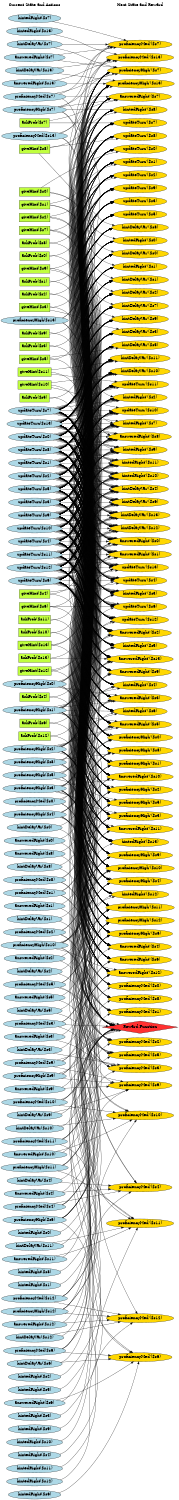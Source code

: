 digraph G {
	graph [bb="0,0,742.84,6294.4",
		fontname=Helvetica,
		fontsize=16,
		rankdir=LR,
		ranksep=2.00,
		ratio=auto,
		size="7.5,10"
	];
	node [fontsize=16,
		label="\N"
	];
	{
		graph [rank=same];
		"answeredRight($s13)"	[color=black,
			fillcolor=lightblue,
			height=0.51069,
			pos="141.42,5947.4",
			shape=ellipse,
			style=filled,
			width=3.7909];
		"hintDelayVar($s9)"	[color=black,
			fillcolor=lightblue,
			height=0.51069,
			pos="141.42,1613.4",
			shape=ellipse,
			style=filled,
			width=3.2213];
		"askProb($s11)"	[color=black,
			fillcolor=olivedrab1,
			height=0.5,
			pos="141.42,3693.4",
			shape=box,
			style=filled,
			width=1.8611];
		"proficiencyMed($s7)"	[color=black,
			fillcolor=lightblue,
			height=0.51069,
			pos="141.42,5892.4",
			shape=ellipse,
			style=filled,
			width=3.6337];
		"askProb($s12)"	[color=black,
			fillcolor=olivedrab1,
			height=0.5,
			pos="141.42,3207.4",
			shape=box,
			style=filled,
			width=1.8611];
		"answeredRight($s5)"	[color=black,
			fillcolor=lightblue,
			height=0.51069,
			pos="141.42,2108.4",
			shape=ellipse,
			style=filled,
			width=3.5748];
		"askProb($s1)"	[color=black,
			fillcolor=olivedrab1,
			height=0.5,
			pos="141.42,5110.4",
			shape=box,
			style=filled,
			width=1.7222];
		"proficiencyHigh($s5)"	[color=black,
			fillcolor=lightblue,
			height=0.51069,
			pos="141.42,3043.4",
			shape=ellipse,
			style=filled,
			width=3.7123];
		"askProb($s10)"	[color=black,
			fillcolor=olivedrab1,
			height=0.5,
			pos="141.42,3639.4",
			shape=box,
			style=filled,
			width=1.8611];
		"proficiencyMed($s8)"	[color=black,
			fillcolor=lightblue,
			height=0.51069,
			pos="141.42,2603.4",
			shape=ellipse,
			style=filled,
			width=3.6337];
		"answeredRight($s4)"	[color=black,
			fillcolor=lightblue,
			height=0.51069,
			pos="141.42,1283.4",
			shape=ellipse,
			style=filled,
			width=3.5748];
		"askProb($s0)"	[color=black,
			fillcolor=olivedrab1,
			height=0.5,
			pos="141.42,5218.4",
			shape=box,
			style=filled,
			width=1.7222];
		"proficiencyHigh($s4)"	[color=black,
			fillcolor=lightblue,
			height=0.51069,
			pos="141.42,2878.4",
			shape=ellipse,
			style=filled,
			width=3.7123];
		"answeredRight($s12)"	[color=black,
			fillcolor=lightblue,
			height=0.51069,
			pos="141.42,733.38",
			shape=ellipse,
			style=filled,
			width=3.7909];
		"giveHint($s0)"	[color=black,
			fillcolor=olivedrab1,
			height=0.5,
			pos="141.42,5488.4",
			shape=box,
			style=filled,
			width=1.7917];
		"askProb($s4)"	[color=black,
			fillcolor=olivedrab1,
			height=0.5,
			pos="141.42,3369.4",
			shape=box,
			style=filled,
			width=1.7222];
		"updateTurn($s8)"	[color=black,
			fillcolor=lightblue,
			height=0.51069,
			pos="141.42,4405.4",
			shape=ellipse,
			style=filled,
			width=3.0445];
		"hintDelayVar($s7)"	[color=black,
			fillcolor=lightblue,
			height=0.51069,
			pos="141.42,6112.4",
			shape=ellipse,
			style=filled,
			width=3.2213];
		"proficiencyMed($s5)"	[color=black,
			fillcolor=lightblue,
			height=0.51069,
			pos="141.42,2163.4",
			shape=ellipse,
			style=filled,
			width=3.6337];
		"updateTurn($s10)"	[color=black,
			fillcolor=lightblue,
			height=0.51069,
			pos="141.42,4075.4",
			shape=ellipse,
			style=filled,
			width=3.2409];
		"Current State and Actions"	[color=black,
			fillcolor=white,
			height=0.5,
			pos="141.42,6276.4",
			shape=plaintext,
			style=bold,
			width=3.2361];
		"answeredRight($s3)"	[color=black,
			fillcolor=lightblue,
			height=0.51069,
			pos="141.42,1943.4",
			shape=ellipse,
			style=filled,
			width=3.5748];
		"proficiencyHigh($s3)"	[color=black,
			fillcolor=lightblue,
			height=0.51069,
			pos="141.42,2988.4",
			shape=ellipse,
			style=filled,
			width=3.7123];
		"answeredRight($s11)"	[color=black,
			fillcolor=lightblue,
			height=0.51069,
			pos="141.42,1008.4",
			shape=ellipse,
			style=filled,
			width=3.7909];
		"askProb($s3)"	[color=black,
			fillcolor=olivedrab1,
			height=0.5,
			pos="141.42,4840.4",
			shape=box,
			style=filled,
			width=1.7222];
		"hintDelayVar($s8)"	[color=black,
			fillcolor=lightblue,
			height=0.51069,
			pos="141.42,2658.4",
			shape=ellipse,
			style=filled,
			width=3.2213];
		"updateTurn($s9)"	[color=black,
			fillcolor=lightblue,
			height=0.51069,
			pos="141.42,4130.4",
			shape=ellipse,
			style=filled,
			width=3.0445];
		"proficiencyMed($s6)"	[color=black,
			fillcolor=lightblue,
			height=0.51069,
			pos="141.42,623.38",
			shape=ellipse,
			style=filled,
			width=3.6337];
		"answeredRight($s2)"	[color=black,
			fillcolor=lightblue,
			height=0.51069,
			pos="141.42,2273.4",
			shape=ellipse,
			style=filled,
			width=3.5748];
		"askProb($s13)"	[color=black,
			fillcolor=olivedrab1,
			height=0.5,
			pos="141.42,3531.4",
			shape=box,
			style=filled,
			width=1.8611];
		"askProb($s2)"	[color=black,
			fillcolor=olivedrab1,
			height=0.5,
			pos="141.42,5056.4",
			shape=box,
			style=filled,
			width=1.7222];
		"proficiencyHigh($s2)"	[color=black,
			fillcolor=lightblue,
			height=0.51069,
			pos="141.42,3153.4",
			shape=ellipse,
			style=filled,
			width=3.7123];
		"answeredRight($s10)"	[color=black,
			fillcolor=lightblue,
			height=0.51069,
			pos="141.42,1448.4",
			shape=ellipse,
			style=filled,
			width=3.7909];
		"answeredRight($s1)"	[color=black,
			fillcolor=lightblue,
			height=0.51069,
			pos="141.42,2493.4",
			shape=ellipse,
			style=filled,
			width=3.5748];
		"proficiencyHigh($s13)"	[color=black,
			fillcolor=lightblue,
			height=0.51069,
			pos="141.42,4948.4",
			shape=ellipse,
			style=filled,
			width=3.9284];
		"hintedRight($s2)"	[color=black,
			fillcolor=lightblue,
			height=0.51069,
			pos="141.42,513.38",
			shape=ellipse,
			style=filled,
			width=3.0641];
		"hintDelayVar($s4)"	[color=black,
			fillcolor=lightblue,
			height=0.51069,
			pos="141.42,1338.4",
			shape=ellipse,
			style=filled,
			width=3.2213];
		"proficiencyHigh($s9)"	[color=black,
			fillcolor=lightblue,
			height=0.51069,
			pos="141.42,1778.4",
			shape=ellipse,
			style=filled,
			width=3.7123];
		"giveHint($s10)"	[color=black,
			fillcolor=olivedrab1,
			height=0.5,
			pos="141.42,4678.4",
			shape=box,
			style=filled,
			width=1.9444];
		"hintDelayVar($s6)"	[color=black,
			fillcolor=lightblue,
			height=0.51069,
			pos="141.42,568.38",
			shape=ellipse,
			style=filled,
			width=3.2213];
		"answeredRight($s0)"	[color=black,
			fillcolor=lightblue,
			height=0.51069,
			pos="141.42,2768.4",
			shape=ellipse,
			style=filled,
			width=3.5748];
		"giveHint($s9)"	[color=black,
			fillcolor=olivedrab1,
			height=0.5,
			pos="141.42,5164.4",
			shape=box,
			style=filled,
			width=1.7917];
		"hintDelayVar($s5)"	[color=black,
			fillcolor=lightblue,
			height=0.51069,
			pos="141.42,2053.4",
			shape=ellipse,
			style=filled,
			width=3.2213];
		"proficiencyHigh($s8)"	[color=black,
			fillcolor=lightblue,
			height=0.51069,
			pos="141.42,3098.4",
			shape=ellipse,
			style=filled,
			width=3.7123];
		"giveHint($s11)"	[color=black,
			fillcolor=olivedrab1,
			height=0.5,
			pos="141.42,4732.4",
			shape=box,
			style=filled,
			width=1.9444];
		"proficiencyHigh($s12)"	[color=black,
			fillcolor=lightblue,
			height=0.51069,
			pos="141.42,788.38",
			shape=ellipse,
			style=filled,
			width=3.9284];
		"hintedRight($s3)"	[color=black,
			fillcolor=lightblue,
			height=0.51069,
			pos="141.42,348.38",
			shape=ellipse,
			style=filled,
			width=3.0641];
		"proficiencyMed($s9)"	[color=black,
			fillcolor=lightblue,
			height=0.51069,
			pos="141.42,1833.4",
			shape=ellipse,
			style=filled,
			width=3.6337];
		"hintedRight($s0)"	[color=black,
			fillcolor=lightblue,
			height=0.51069,
			pos="141.42,1118.4",
			shape=ellipse,
			style=filled,
			width=3.0641];
		"proficiencyHigh($s7)"	[color=black,
			fillcolor=lightblue,
			height=0.51069,
			pos="141.42,5837.4",
			shape=ellipse,
			style=filled,
			width=3.7123];
		"hintDelayVar($s2)"	[color=black,
			fillcolor=lightblue,
			height=0.51069,
			pos="141.42,2218.4",
			shape=ellipse,
			style=filled,
			width=3.2213];
		"proficiencyHigh($s11)"	[color=black,
			fillcolor=lightblue,
			height=0.51069,
			pos="141.42,1393.4",
			shape=ellipse,
			style=filled,
			width=3.9284];
		"hintedRight($s1)"	[color=black,
			fillcolor=lightblue,
			height=0.51069,
			pos="141.42,898.38",
			shape=ellipse,
			style=filled,
			width=3.0641];
		"proficiencyHigh($s6)"	[color=black,
			fillcolor=lightblue,
			height=0.51069,
			pos="141.42,1173.4",
			shape=ellipse,
			style=filled,
			width=3.7123];
		"hintDelayVar($s3)"	[color=black,
			fillcolor=lightblue,
			height=0.51069,
			pos="141.42,1888.4",
			shape=ellipse,
			style=filled,
			width=3.2213];
		"proficiencyHigh($s10)"	[color=black,
			fillcolor=lightblue,
			height=0.51069,
			pos="141.42,2328.4",
			shape=ellipse,
			style=filled,
			width=3.9284];
		"giveHint($s6)"	[color=black,
			fillcolor=olivedrab1,
			height=0.5,
			pos="141.42,3747.4",
			shape=box,
			style=filled,
			width=1.7917];
		"updateTurn($s2)"	[color=black,
			fillcolor=lightblue,
			height=0.51069,
			pos="141.42,4295.4",
			shape=ellipse,
			style=filled,
			width=3.0445];
		"hintDelayVar($s0)"	[color=black,
			fillcolor=lightblue,
			height=0.51069,
			pos="141.42,2823.4",
			shape=ellipse,
			style=filled,
			width=3.2213];
		"hintedRight($s6)"	[color=black,
			fillcolor=lightblue,
			height=0.51069,
			pos="141.42,18.385",
			shape=ellipse,
			style=filled,
			width=3.0641];
		"hintedRight($s13)"	[color=black,
			fillcolor=lightblue,
			height=0.51069,
			pos="141.42,6167.4",
			shape=ellipse,
			style=filled,
			width=3.2802];
		"updateTurn($s3)"	[color=black,
			fillcolor=lightblue,
			height=0.51069,
			pos="141.42,4185.4",
			shape=ellipse,
			style=filled,
			width=3.0445];
		"askProb($s9)"	[color=black,
			fillcolor=olivedrab1,
			height=0.5,
			pos="141.42,4894.4",
			shape=box,
			style=filled,
			width=1.7222];
		"proficiencyMed($s0)"	[color=black,
			fillcolor=lightblue,
			height=0.51069,
			pos="141.42,2933.4",
			shape=ellipse,
			style=filled,
			width=3.6337];
		"giveHint($s5)"	[color=black,
			fillcolor=olivedrab1,
			height=0.5,
			pos="141.42,4786.4",
			shape=box,
			style=filled,
			width=1.7917];
		"hintedRight($s7)"	[color=black,
			fillcolor=lightblue,
			height=0.51069,
			pos="141.42,6222.4",
			shape=ellipse,
			style=filled,
			width=3.0641];
		"hintDelayVar($s1)"	[color=black,
			fillcolor=lightblue,
			height=0.51069,
			pos="141.42,2438.4",
			shape=ellipse,
			style=filled,
			width=3.2213];
		"giveHint($s8)"	[color=black,
			fillcolor=olivedrab1,
			height=0.5,
			pos="141.42,5675.4",
			shape=box,
			style=filled,
			width=1.7917];
		"updateTurn($s0)"	[color=black,
			fillcolor=lightblue,
			height=0.51069,
			pos="141.42,4460.4",
			shape=ellipse,
			style=filled,
			width=3.0445];
		"hintedRight($s11)"	[color=black,
			fillcolor=lightblue,
			height=0.51069,
			pos="141.42,128.38",
			shape=ellipse,
			style=filled,
			width=3.2802];
		"proficiencyMed($s10)"	[color=black,
			fillcolor=lightblue,
			height=0.51069,
			pos="141.42,1668.4",
			shape=ellipse,
			style=filled,
			width=3.8498];
		"giveHint($s12)"	[color=black,
			fillcolor=olivedrab1,
			height=0.5,
			pos="141.42,3477.4",
			shape=box,
			style=filled,
			width=1.9444];
		"hintedRight($s4)"	[color=black,
			fillcolor=lightblue,
			height=0.51069,
			pos="141.42,183.38",
			shape=ellipse,
			style=filled,
			width=3.0641];
		"giveHint($s7)"	[color=black,
			fillcolor=olivedrab1,
			height=0.5,
			pos="141.42,5326.4",
			shape=box,
			style=filled,
			width=1.7917];
		"updateTurn($s1)"	[color=black,
			fillcolor=lightblue,
			height=0.51069,
			pos="141.42,4350.4",
			shape=ellipse,
			style=filled,
			width=3.0445];
		"hintedRight($s5)"	[color=black,
			fillcolor=lightblue,
			height=0.51069,
			pos="141.42,458.38",
			shape=ellipse,
			style=filled,
			width=3.0641];
		"hintedRight($s12)"	[color=black,
			fillcolor=lightblue,
			height=0.51069,
			pos="141.42,73.385",
			shape=ellipse,
			style=filled,
			width=3.2802];
		"giveHint($s13)"	[color=black,
			fillcolor=olivedrab1,
			height=0.5,
			pos="141.42,3585.4",
			shape=box,
			style=filled,
			width=1.9444];
		"hintDelayVar($s11)"	[color=black,
			fillcolor=lightblue,
			height=0.51069,
			pos="141.42,1063.4",
			shape=ellipse,
			style=filled,
			width=3.4373];
		"updateTurn($s6)"	[color=black,
			fillcolor=lightblue,
			height=0.51069,
			pos="141.42,3855.4",
			shape=ellipse,
			style=filled,
			width=3.0445];
		"askProb($s6)"	[color=black,
			fillcolor=olivedrab1,
			height=0.5,
			pos="141.42,3261.4",
			shape=box,
			style=filled,
			width=1.7222];
		"updateTurn($s12)"	[color=black,
			fillcolor=lightblue,
			height=0.51069,
			pos="141.42,3910.4",
			shape=ellipse,
			style=filled,
			width=3.2409];
		"proficiencyMed($s3)"	[color=black,
			fillcolor=lightblue,
			height=0.51069,
			pos="141.42,1998.4",
			shape=ellipse,
			style=filled,
			width=3.6337];
		"giveHint($s2)"	[color=black,
			fillcolor=olivedrab1,
			height=0.5,
			pos="141.42,5380.4",
			shape=box,
			style=filled,
			width=1.7917];
		"proficiencyHigh($s1)"	[color=black,
			fillcolor=lightblue,
			height=0.51069,
			pos="141.42,3315.4",
			shape=ellipse,
			style=filled,
			width=3.7123];
		"proficiencyMed($s12)"	[color=black,
			fillcolor=lightblue,
			height=0.51069,
			pos="141.42,843.38",
			shape=ellipse,
			style=filled,
			width=3.8498];
		"answeredRight($s9)"	[color=black,
			fillcolor=lightblue,
			height=0.51069,
			pos="141.42,1723.4",
			shape=ellipse,
			style=filled,
			width=3.5748];
		"hintDelayVar($s10)"	[color=black,
			fillcolor=lightblue,
			height=0.51069,
			pos="141.42,1558.4",
			shape=ellipse,
			style=filled,
			width=3.4373];
		"updateTurn($s7)"	[color=black,
			fillcolor=lightblue,
			height=0.51069,
			pos="141.42,4570.4",
			shape=ellipse,
			style=filled,
			width=3.0445];
		"askProb($s5)"	[color=black,
			fillcolor=olivedrab1,
			height=0.5,
			pos="141.42,4624.4",
			shape=box,
			style=filled,
			width=1.7222];
		"updateTurn($s11)"	[color=black,
			fillcolor=lightblue,
			height=0.51069,
			pos="141.42,3965.4",
			shape=ellipse,
			style=filled,
			width=3.2409];
		"proficiencyMed($s4)"	[color=black,
			fillcolor=lightblue,
			height=0.51069,
			pos="141.42,1228.4",
			shape=ellipse,
			style=filled,
			width=3.6337];
		"giveHint($s1)"	[color=black,
			fillcolor=olivedrab1,
			height=0.5,
			pos="141.42,5434.4",
			shape=box,
			style=filled,
			width=1.7917];
		"proficiencyHigh($s0)"	[color=black,
			fillcolor=lightblue,
			height=0.51069,
			pos="141.42,3423.4",
			shape=ellipse,
			style=filled,
			width=3.7123];
		"hintedRight($s10)"	[color=black,
			fillcolor=lightblue,
			height=0.51069,
			pos="141.42,238.38",
			shape=ellipse,
			style=filled,
			width=3.2802];
		"answeredRight($s8)"	[color=black,
			fillcolor=lightblue,
			height=0.51069,
			pos="141.42,2713.4",
			shape=ellipse,
			style=filled,
			width=3.5748];
		"proficiencyMed($s11)"	[color=black,
			fillcolor=lightblue,
			height=0.51069,
			pos="141.42,1503.4",
			shape=ellipse,
			style=filled,
			width=3.8498];
		"askProb($s8)"	[color=black,
			fillcolor=olivedrab1,
			height=0.5,
			pos="141.42,5272.4",
			shape=box,
			style=filled,
			width=1.7222];
		"updateTurn($s4)"	[color=black,
			fillcolor=lightblue,
			height=0.51069,
			pos="141.42,4020.4",
			shape=ellipse,
			style=filled,
			width=3.0445];
		"proficiencyMed($s1)"	[color=black,
			fillcolor=lightblue,
			height=0.51069,
			pos="141.42,2548.4",
			shape=ellipse,
			style=filled,
			width=3.6337];
		"hintDelayVar($s13)"	[color=black,
			fillcolor=lightblue,
			height=0.51069,
			pos="141.42,6002.4",
			shape=ellipse,
			style=filled,
			width=3.4373];
		"giveHint($s4)"	[color=black,
			fillcolor=olivedrab1,
			height=0.5,
			pos="141.42,3801.4",
			shape=box,
			style=filled,
			width=1.7917];
		"answeredRight($s7)"	[color=black,
			fillcolor=lightblue,
			height=0.51069,
			pos="141.42,6057.4",
			shape=ellipse,
			style=filled,
			width=3.5748];
		"hintedRight($s8)"	[color=black,
			fillcolor=lightblue,
			height=0.51069,
			pos="141.42,953.38",
			shape=ellipse,
			style=filled,
			width=3.0641];
		"askProb($s7)"	[color=black,
			fillcolor=olivedrab1,
			height=0.5,
			pos="141.42,5783.4",
			shape=box,
			style=filled,
			width=1.7222];
		"hintDelayVar($s12)"	[color=black,
			fillcolor=lightblue,
			height=0.51069,
			pos="141.42,678.38",
			shape=ellipse,
			style=filled,
			width=3.4373];
		"updateTurn($s5)"	[color=black,
			fillcolor=lightblue,
			height=0.51069,
			pos="141.42,4240.4",
			shape=ellipse,
			style=filled,
			width=3.0445];
		"updateTurn($s13)"	[color=black,
			fillcolor=lightblue,
			height=0.51069,
			pos="141.42,4515.4",
			shape=ellipse,
			style=filled,
			width=3.2409];
		"proficiencyMed($s2)"	[color=black,
			fillcolor=lightblue,
			height=0.51069,
			pos="141.42,2383.4",
			shape=ellipse,
			style=filled,
			width=3.6337];
		"giveHint($s3)"	[color=black,
			fillcolor=olivedrab1,
			height=0.5,
			pos="141.42,5002.4",
			shape=box,
			style=filled,
			width=1.7917];
		"answeredRight($s6)"	[color=black,
			fillcolor=lightblue,
			height=0.51069,
			pos="141.42,403.38",
			shape=ellipse,
			style=filled,
			width=3.5748];
		"hintedRight($s9)"	[color=black,
			fillcolor=lightblue,
			height=0.51069,
			pos="141.42,293.38",
			shape=ellipse,
			style=filled,
			width=3.0641];
		"proficiencyMed($s13)"	[color=black,
			fillcolor=lightblue,
			height=0.51069,
			pos="141.42,5729.4",
			shape=ellipse,
			style=filled,
			width=3.8498];
	}
	{
		graph [rank=same];
		"hintedRight'($s0)"	[color=black,
			fillcolor=gold1,
			height=0.51069,
			pos="584.84,5287.4",
			shape=ellipse,
			style=filled,
			width=3.1623];
		"answeredRight'($s7)"	[color=black,
			fillcolor=gold1,
			height=0.51069,
			pos="584.84,5892.4",
			shape=ellipse,
			style=filled,
			width=3.673];
		"Next State and Reward"	[color=black,
			fillcolor=white,
			height=0.5,
			pos="584.84,6276.4",
			shape=plaintext,
			style=bold,
			width=2.9167];
		"hintDelayVar'($s9)"	[color=black,
			fillcolor=gold1,
			height=0.51069,
			pos="584.84,4957.4",
			shape=ellipse,
			style=filled,
			width=3.3195];
		"updateTurn'($s2)"	[color=black,
			fillcolor=gold1,
			height=0.51069,
			pos="584.84,5562.4",
			shape=ellipse,
			style=filled,
			width=3.1231];
		"answeredRight'($s8)"	[color=black,
			fillcolor=gold1,
			height=0.51069,
			pos="584.84,4462.4",
			shape=ellipse,
			style=filled,
			width=3.673];
		"answeredRight'($s9)"	[color=black,
			fillcolor=gold1,
			height=0.51069,
			pos="584.84,3472.4",
			shape=ellipse,
			style=filled,
			width=3.673];
		"updateTurn'($s3)"	[color=black,
			fillcolor=gold1,
			height=0.51069,
			pos="584.84,5452.4",
			shape=ellipse,
			style=filled,
			width=3.1231];
		"hintedRight'($s2)"	[color=black,
			fillcolor=gold1,
			height=0.51069,
			pos="584.84,4627.4",
			shape=ellipse,
			style=filled,
			width=3.1623];
		"answeredRight'($s5)"	[color=black,
			fillcolor=gold1,
			height=0.51069,
			pos="584.84,3252.4",
			shape=ellipse,
			style=filled,
			width=3.673];
		"updateTurn'($s4)"	[color=black,
			fillcolor=gold1,
			height=0.51069,
			pos="584.84,3857.4",
			shape=ellipse,
			style=filled,
			width=3.1231];
		"hintedRight'($s1)"	[color=black,
			fillcolor=gold1,
			height=0.51069,
			pos="584.84,5177.4",
			shape=ellipse,
			style=filled,
			width=3.1623];
		"answeredRight'($s6)"	[color=black,
			fillcolor=gold1,
			height=0.51069,
			pos="584.84,2262.4",
			shape=ellipse,
			style=filled,
			width=3.673];
		"updateTurn'($s5)"	[color=black,
			fillcolor=gold1,
			height=0.51069,
			pos="584.84,5397.4",
			shape=ellipse,
			style=filled,
			width=3.1231];
		"proficiencyHigh'($s11)"	[color=black,
			fillcolor=gold1,
			height=0.51069,
			pos="584.84,2482.4",
			shape=ellipse,
			style=filled,
			width=4.0069];
		"proficiencyMed'($s7)"	[color=black,
			fillcolor=gold1,
			height=0.51069,
			pos="584.84,6112.4",
			shape=ellipse,
			style=filled,
			width=3.732];
		"hintedRight'($s4)"	[color=black,
			fillcolor=gold1,
			height=0.51069,
			pos="584.84,3417.4",
			shape=ellipse,
			style=filled,
			width=3.1623];
		"hintDelayVar'($s5)"	[color=black,
			fillcolor=gold1,
			height=0.51069,
			pos="584.84,4847.4",
			shape=ellipse,
			style=filled,
			width=3.3195];
		"Reward Function"	[color=black,
			fillcolor=firebrick1,
			height=0.72222,
			pos="584.84,1980.4",
			shape=diamond,
			style=filled,
			width=4.3889];
		"updateTurn'($s6)"	[color=black,
			fillcolor=gold1,
			height=0.51069,
			pos="584.84,3747.4",
			shape=ellipse,
			style=filled,
			width=3.1231];
		"proficiencyMed'($s11)"	[color=black,
			fillcolor=gold1,
			height=0.51069,
			pos="584.84,1159.4",
			shape=ellipse,
			style=filled,
			width=3.9284];
		"hintedRight'($s3)"	[color=black,
			fillcolor=gold1,
			height=0.51069,
			pos="584.84,3802.4",
			shape=ellipse,
			style=filled,
			width=3.1623];
		"proficiencyHigh'($s12)"	[color=black,
			fillcolor=gold1,
			height=0.51069,
			pos="584.84,2427.4",
			shape=ellipse,
			style=filled,
			width=4.0069];
		"proficiencyMed'($s8)"	[color=black,
			fillcolor=gold1,
			height=0.51069,
			pos="584.84,2097.4",
			shape=ellipse,
			style=filled,
			width=3.732];
		"proficiencyHigh'($s1)"	[color=black,
			fillcolor=gold1,
			height=0.51069,
			pos="584.84,3087.4",
			shape=ellipse,
			style=filled,
			width=3.8105];
		"hintDelayVar'($s6)"	[color=black,
			fillcolor=gold1,
			height=0.51069,
			pos="584.84,4187.4",
			shape=ellipse,
			style=filled,
			width=3.3195];
		"proficiencyHigh'($s0)"	[color=black,
			fillcolor=gold1,
			height=0.51069,
			pos="584.84,3197.4",
			shape=ellipse,
			style=filled,
			width=3.8105];
		"updateTurn'($s7)"	[color=black,
			fillcolor=gold1,
			height=0.51069,
			pos="584.84,5782.4",
			shape=ellipse,
			style=filled,
			width=3.1231];
		"proficiencyMed'($s10)"	[color=black,
			fillcolor=gold1,
			height=0.51069,
			pos="584.84,1613.4",
			shape=ellipse,
			style=filled,
			width=3.9284];
		"proficiencyHigh'($s13)"	[color=black,
			fillcolor=gold1,
			height=0.51069,
			pos="584.84,5947.4",
			shape=ellipse,
			style=filled,
			width=4.0069];
		"hintedRight'($s6)"	[color=black,
			fillcolor=gold1,
			height=0.51069,
			pos="584.84,3307.4",
			shape=ellipse,
			style=filled,
			width=3.1623];
		"proficiencyMed'($s9)"	[color=black,
			fillcolor=gold1,
			height=0.51069,
			pos="584.84,1738.4",
			shape=ellipse,
			style=filled,
			width=3.732];
		"hintDelayVar'($s10)"	[color=black,
			fillcolor=gold1,
			height=0.51069,
			pos="584.84,4737.4",
			shape=ellipse,
			style=filled,
			width=3.5159];
		"hintDelayVar'($s7)"	[color=black,
			fillcolor=gold1,
			height=0.51069,
			pos="584.84,5012.4",
			shape=ellipse,
			style=filled,
			width=3.3195];
		"updateTurn'($s10)"	[color=black,
			fillcolor=gold1,
			height=0.51069,
			pos="584.84,4572.4",
			shape=ellipse,
			style=filled,
			width=3.3391];
		"updateTurn'($s8)"	[color=black,
			fillcolor=gold1,
			height=0.51069,
			pos="584.84,5727.4",
			shape=ellipse,
			style=filled,
			width=3.1231];
		"proficiencyMed'($s13)"	[color=black,
			fillcolor=gold1,
			height=0.51069,
			pos="584.84,6057.4",
			shape=ellipse,
			style=filled,
			width=3.9284];
		"hintedRight'($s5)"	[color=black,
			fillcolor=gold1,
			height=0.51069,
			pos="584.84,3582.4",
			shape=ellipse,
			style=filled,
			width=3.1623];
		"hintDelayVar'($s11)"	[color=black,
			fillcolor=gold1,
			height=0.51069,
			pos="584.84,4792.4",
			shape=ellipse,
			style=filled,
			width=3.5159];
		"hintDelayVar'($s8)"	[color=black,
			fillcolor=gold1,
			height=0.51069,
			pos="584.84,5342.4",
			shape=ellipse,
			style=filled,
			width=3.3195];
		"updateTurn'($s11)"	[color=black,
			fillcolor=gold1,
			height=0.51069,
			pos="584.84,4682.4",
			shape=ellipse,
			style=filled,
			width=3.3391];
		"updateTurn'($s9)"	[color=black,
			fillcolor=gold1,
			height=0.51069,
			pos="584.84,5507.4",
			shape=ellipse,
			style=filled,
			width=3.1231];
		"proficiencyMed'($s12)"	[color=black,
			fillcolor=gold1,
			height=0.51069,
			pos="584.84,760.38",
			shape=ellipse,
			style=filled,
			width=3.9284];
		"proficiencyMed'($s3)"	[color=black,
			fillcolor=gold1,
			height=0.51069,
			pos="584.84,1808.4",
			shape=ellipse,
			style=filled,
			width=3.732];
		"answeredRight'($s12)"	[color=black,
			fillcolor=gold1,
			height=0.51069,
			pos="584.84,2207.4",
			shape=ellipse,
			style=filled,
			width=3.8694];
		"proficiencyHigh'($s4)"	[color=black,
			fillcolor=gold1,
			height=0.51069,
			pos="584.84,2592.4",
			shape=ellipse,
			style=filled,
			width=3.8105];
		"hintedRight'($s8)"	[color=black,
			fillcolor=gold1,
			height=0.51069,
			pos="584.84,5837.4",
			shape=ellipse,
			style=filled,
			width=3.1623];
		"hintDelayVar'($s12)"	[color=black,
			fillcolor=gold1,
			height=0.51069,
			pos="584.84,4077.4",
			shape=ellipse,
			style=filled,
			width=3.5159];
		"hintDelayVar'($s1)"	[color=black,
			fillcolor=gold1,
			height=0.51069,
			pos="584.84,5122.4",
			shape=ellipse,
			style=filled,
			width=3.3195];
		"updateTurn'($s12)"	[color=black,
			fillcolor=gold1,
			height=0.51069,
			pos="584.84,3692.4",
			shape=ellipse,
			style=filled,
			width=3.3391];
		"proficiencyMed'($s4)"	[color=black,
			fillcolor=gold1,
			height=0.51069,
			pos="584.84,1310.4",
			shape=ellipse,
			style=filled,
			width=3.732];
		"hintedRight'($s7)"	[color=black,
			fillcolor=gold1,
			height=0.51069,
			pos="584.84,4517.4",
			shape=ellipse,
			style=filled,
			width=3.1623];
		"answeredRight'($s0)"	[color=black,
			fillcolor=gold1,
			height=0.51069,
			pos="584.84,4022.4",
			shape=ellipse,
			style=filled,
			width=3.673];
		"answeredRight'($s13)"	[color=black,
			fillcolor=gold1,
			height=0.51069,
			pos="584.84,3527.4",
			shape=ellipse,
			style=filled,
			width=3.8694];
		"hintDelayVar'($s13)"	[color=black,
			fillcolor=gold1,
			height=0.51069,
			pos="584.84,4132.4",
			shape=ellipse,
			style=filled,
			width=3.5159];
		"proficiencyHigh'($s5)"	[color=black,
			fillcolor=gold1,
			height=0.51069,
			pos="584.84,2922.4",
			shape=ellipse,
			style=filled,
			width=3.8105];
		"hintDelayVar'($s2)"	[color=black,
			fillcolor=gold1,
			height=0.51069,
			pos="584.84,5067.4",
			shape=ellipse,
			style=filled,
			width=3.3195];
		"updateTurn'($s13)"	[color=black,
			fillcolor=gold1,
			height=0.51069,
			pos="584.84,3912.4",
			shape=ellipse,
			style=filled,
			width=3.3391];
		"hintedRight'($s10)"	[color=black,
			fillcolor=gold1,
			height=0.51069,
			pos="584.84,4297.4",
			shape=ellipse,
			style=filled,
			width=3.3588];
		"proficiencyMed'($s5)"	[color=black,
			fillcolor=gold1,
			height=0.51069,
			pos="584.84,1863.4",
			shape=ellipse,
			style=filled,
			width=3.732];
		"proficiencyHigh'($s2)"	[color=black,
			fillcolor=gold1,
			height=0.51069,
			pos="584.84,2977.4",
			shape=ellipse,
			style=filled,
			width=3.8105];
		"hintDelayVar'($s3)"	[color=black,
			fillcolor=gold1,
			height=0.51069,
			pos="584.84,4902.4",
			shape=ellipse,
			style=filled,
			width=3.3195];
		"proficiencyHigh'($s10)"	[color=black,
			fillcolor=gold1,
			height=0.51069,
			pos="584.84,2647.4",
			shape=ellipse,
			style=filled,
			width=4.0069];
		"proficiencyMed'($s6)"	[color=black,
			fillcolor=gold1,
			height=0.51069,
			pos="584.84,596.38",
			shape=ellipse,
			style=filled,
			width=3.732];
		"hintedRight'($s9)"	[color=black,
			fillcolor=gold1,
			height=0.51069,
			pos="584.84,4407.4",
			shape=ellipse,
			style=filled,
			width=3.1623];
		"proficiencyHigh'($s3)"	[color=black,
			fillcolor=gold1,
			height=0.51069,
			pos="584.84,2867.4",
			shape=ellipse,
			style=filled,
			width=3.8105];
		"hintDelayVar'($s4)"	[color=black,
			fillcolor=gold1,
			height=0.51069,
			pos="584.84,4242.4",
			shape=ellipse,
			style=filled,
			width=3.3195];
		"answeredRight'($s3)"	[color=black,
			fillcolor=gold1,
			height=0.51069,
			pos="584.84,3362.4",
			shape=ellipse,
			style=filled,
			width=3.673];
		"proficiencyHigh'($s8)"	[color=black,
			fillcolor=gold1,
			height=0.51069,
			pos="584.84,3142.4",
			shape=ellipse,
			style=filled,
			width=3.8105];
		"hintedRight'($s13)"	[color=black,
			fillcolor=gold1,
			height=0.51069,
			pos="584.84,2757.4",
			shape=ellipse,
			style=filled,
			width=3.3588];
		"proficiencyHigh'($s9)"	[color=black,
			fillcolor=gold1,
			height=0.51069,
			pos="584.84,2702.4",
			shape=ellipse,
			style=filled,
			width=3.8105];
		"answeredRight'($s4)"	[color=black,
			fillcolor=gold1,
			height=0.51069,
			pos="584.84,2317.4",
			shape=ellipse,
			style=filled,
			width=3.673];
		"proficiencyMed'($s1)"	[color=black,
			fillcolor=gold1,
			height=0.51069,
			pos="584.84,2042.4",
			shape=ellipse,
			style=filled,
			width=3.732];
		"answeredRight'($s1)"	[color=black,
			fillcolor=gold1,
			height=0.51069,
			pos="584.84,3967.4",
			shape=ellipse,
			style=filled,
			width=3.673];
		"answeredRight'($s10)"	[color=black,
			fillcolor=gold1,
			height=0.51069,
			pos="584.84,3032.4",
			shape=ellipse,
			style=filled,
			width=3.8694];
		"proficiencyHigh'($s6)"	[color=black,
			fillcolor=gold1,
			height=0.51069,
			pos="584.84,2372.4",
			shape=ellipse,
			style=filled,
			width=3.8105];
		"hintedRight'($s11)"	[color=black,
			fillcolor=gold1,
			height=0.51069,
			pos="584.84,4352.4",
			shape=ellipse,
			style=filled,
			width=3.3588];
		"proficiencyMed'($s0)"	[color=black,
			fillcolor=gold1,
			height=0.51069,
			pos="584.84,2152.4",
			shape=ellipse,
			style=filled,
			width=3.732];
		"updateTurn'($s0)"	[color=black,
			fillcolor=gold1,
			height=0.51069,
			pos="584.84,5672.4",
			shape=ellipse,
			style=filled,
			width=3.1231];
		"proficiencyMed'($s2)"	[color=black,
			fillcolor=gold1,
			height=0.51069,
			pos="584.84,1918.4",
			shape=ellipse,
			style=filled,
			width=3.732];
		"hintDelayVar'($s0)"	[color=black,
			fillcolor=gold1,
			height=0.51069,
			pos="584.84,5232.4",
			shape=ellipse,
			style=filled,
			width=3.3195];
		"answeredRight'($s2)"	[color=black,
			fillcolor=gold1,
			height=0.51069,
			pos="584.84,3637.4",
			shape=ellipse,
			style=filled,
			width=3.673];
		"answeredRight'($s11)"	[color=black,
			fillcolor=gold1,
			height=0.51069,
			pos="584.84,2812.4",
			shape=ellipse,
			style=filled,
			width=3.8694];
		"proficiencyHigh'($s7)"	[color=black,
			fillcolor=gold1,
			height=0.51069,
			pos="584.84,6002.4",
			shape=ellipse,
			style=filled,
			width=3.8105];
		"hintedRight'($s12)"	[color=black,
			fillcolor=gold1,
			height=0.51069,
			pos="584.84,2537.4",
			shape=ellipse,
			style=filled,
			width=3.3588];
		"updateTurn'($s1)"	[color=black,
			fillcolor=gold1,
			height=0.51069,
			pos="584.84,5617.4",
			shape=ellipse,
			style=filled,
			width=3.1231];
	}
	"answeredRight($s13)" -> "proficiencyHigh'($s13)"	[color=black,
		pos="e,440.42,5947.4 278.16,5947.4 326.28,5947.4 380.76,5947.4 430.26,5947.4",
		style=solid];
	"answeredRight($s13)" -> "proficiencyMed'($s13)"	[color=black,
		pos="e,490.65,6043.7 226.49,5961.8 245.18,5965.7 264.79,5970.2 282.84,5975.4 348.57,5994.1 360.92,6011.3 426.84,6029.4 444.08,6034.1 \
462.6,6038.2 480.67,6041.8",
		style=solid];
	"hintDelayVar($s9)" -> "proficiencyMed'($s9)"	[color=black,
		pos="e,536.38,1721.2 219.31,1627.1 240.04,1631.2 262.39,1636.1 282.84,1641.4 368.92,1663.8 466.57,1696.7 526.7,1717.8",
		style=solid];
	"hintDelayVar($s9)" -> "proficiencyHigh'($s9)"	[color=black,
		pos="e,458.06,2695.3 249.88,1620.1 262.27,1624.9 273.72,1631.7 282.84,1641.4 600.93,1978.6 105.35,2340.4 426.84,2674.4 433.33,2681.1 \
440.84,2686.6 448.99,2690.9",
		style=solid];
	"askProb($s11)" -> "updateTurn'($s11)"	[color=black,
		pos="e,467.11,4678.5 208.49,3690.5 235.04,3692.9 263.81,3700.6 282.84,3720.4 574.3,4022.8 133.36,4353.9 426.84,4654.4 435.62,4663.4 446.22,\
4670.1 457.72,4675",
		style=solid];
	"askProb($s11)" -> "answeredRight'($s11)"	[color=black,
		pos="e,457.61,2820.1 208.67,3696.1 235.08,3693.6 263.7,3685.9 282.84,3666.4 544.05,3400.6 163.85,3104.4 426.84,2840.4 433.23,2834 440.55,\
2828.7 448.45,2824.5",
		style=solid];
	"proficiencyMed($s7)" -> "answeredRight'($s7)"	[color=black,
		pos="e,452.43,5892.4 272.47,5892.4 325.86,5892.4 387.82,5892.4 442.34,5892.4",
		style=solid];
	"proficiencyMed($s7)" -> "proficiencyMed'($s7)"	[color=black,
		pos="e,472.47,6102.2 243.18,5904.1 257.04,5908.1 270.68,5913.4 282.84,5920.4 366.85,5968.9 342.35,6036.7 426.84,6084.4 437.99,6090.7 \
450.23,6095.6 462.8,6099.5",
		style=solid];
	"proficiencyMed($s7)" -> "Reward Function"	[pos="e,468.7,1987.4 257.23,5883.7 266.95,5879 275.75,5872.7 282.84,5864.4 560.4,5538.6 152.97,2344.2 426.84,2015.4 435.69,2004.8 446.98,\
1996.9 459.44,1991.2"];
	"proficiencyMed($s7)" -> "proficiencyHigh'($s7)"	[color=black,
		pos="e,491.48,5988.8 225,5906.5 244.14,5910.5 264.32,5915.1 282.84,5920.4 348.57,5939.1 360.92,5956.3 426.84,5974.4 444.38,5979.2 463.26,\
5983.4 481.63,5986.9",
		style=solid];
	"askProb($s12)" -> "answeredRight'($s12)"	[color=black,
		pos="e,457.42,2214.9 208.51,3210.3 235.06,3207.9 263.82,3200.2 282.84,3180.4 577.38,2874.2 130.25,2539.6 426.84,2235.4 433.16,2228.9 \
440.43,2223.6 448.3,2219.3",
		style=solid];
	"askProb($s12)" -> "updateTurn'($s12)"	[color=black,
		pos="e,469.58,3687 208.72,3206.3 234.52,3209.2 262.66,3216.7 282.84,3234.4 434.52,3367.1 274.27,3532.7 426.84,3664.4 436.52,3672.7 447.81,\
3679 459.82,3683.6",
		style=solid];
	"answeredRight($s5)" -> "proficiencyHigh'($s5)"	[color=black,
		pos="e,458.89,2915 254.28,2117.5 264.89,2122 274.71,2128.2 282.84,2136.4 524.22,2380 183.01,2653.3 426.84,2894.4 433.57,2901 441.29,2906.4 \
449.63,2910.7",
		style=solid];
	"answeredRight($s5)" -> "proficiencyMed'($s5)"	[color=black,
		pos="e,470.33,1873.2 244.37,2097.2 257.91,2093.1 271.14,2087.7 282.84,2080.4 372.41,2024.4 336.71,1946.4 426.84,1891.4 437.28,1885 448.8,\
1880 460.71,1876.1",
		style=solid];
	"askProb($s1)" -> "answeredRight'($s1)"	[color=black,
		pos="e,459.9,3973.6 203.68,5113.9 231.6,5112 262.83,5104.6 282.84,5083.4 617.54,4728.6 89.765,4347.9 426.84,3995.4 433.73,3988.2 441.78,\
3982.4 450.54,3977.9",
		style=solid];
	"askProb($s1)" -> "updateTurn'($s1)"	[color=black,
		pos="e,474.67,5613.7 203.51,5108.7 230.73,5111 261.4,5118.3 282.84,5137.4 440.49,5277.4 268.26,5450.5 426.84,5589.4 437.84,5599 450.98,\
5605.9 464.92,5610.7",
		style=solid];
	"proficiencyHigh($s5)" -> "answeredRight'($s9)"	[color=black,
		pos="e,464.41,3464.7 252.16,3053.7 263.29,3058 273.81,3063.8 282.84,3071.4 418.8,3185.8 289.73,3331.3 426.84,3444.4 435.27,3451.3 444.82,\
3456.8 454.95,3461.1",
		style=solid];
	"proficiencyHigh($s5)" -> "answeredRight'($s5)"	[color=black,
		pos="e,474.36,3242.2 242.96,3055.5 256.86,3059.4 270.56,3064.6 282.84,3071.4 364.51,3116.7 344.72,3179.9 426.84,3224.4 438.6,3230.7 451.51,\
3235.7 464.71,3239.6",
		style=solid];
	"proficiencyHigh($s5)" -> "Reward Function"	[pos="e,471.47,1987.9 256.35,3033.9 266.23,3029.4 275.32,3023.3 282.84,3015.4 591.7,2689.4 121.68,2344.8 426.84,2015.4 436.54,2004.9 448.62,\
1997.2 461.75,1991.6"];
	"proficiencyHigh($s5)" -> "proficiencyHigh'($s5)"	[color=black,
		pos="e,488.29,2935.5 228.61,3029.4 246.72,3025.6 265.56,3020.9 282.84,3015.4 349.7,2993.9 359.77,2971.2 426.84,2950.4 443.2,2945.3 460.82,\
2941.1 478.14,2937.5",
		style=solid];
	"proficiencyHigh($s5)" -> "proficiencyMed'($s5)"	[color=black,
		pos="e,459.1,1869.9 256.81,3033.9 266.54,3029.3 275.47,3023.3 282.84,3015.4 626.4,2647.1 79.56,2256.1 426.84,1891.4 433.57,1884.3 441.43,\
1878.7 449.97,1874.2",
		style=solid];
	"proficiencyHigh($s5)" -> "hintedRight'($s9)"	[color=black,
		pos="e,471.4,4405.5 256.96,3052.8 266.66,3057.3 275.54,3063.4 282.84,3071.4 677.98,3502.6 27.343,3952.2 426.84,4379.4 436.51,4389.7 448.57,\
4397 461.68,4402.1",
		style=solid];
	"askProb($s10)" -> "updateTurn'($s10)"	[color=black,
		pos="e,467.21,4568.4 208.76,3636.6 235.2,3639.1 263.8,3646.8 282.84,3666.4 558.6,3949.8 149.18,4262.8 426.84,4544.4 435.66,4553.3 446.29,\
4560 457.8,4564.9",
		style=solid];
	"askProb($s10)" -> "answeredRight'($s10)"	[color=black,
		pos="e,459.11,3040.5 208.62,3641.2 234.71,3638.5 263.1,3630.9 282.84,3612.4 467.88,3439 240.65,3232.5 426.84,3060.4 433.71,3054 441.5,\
3048.9 449.85,3044.7",
		style=solid];
	"proficiencyMed($s8)" -> "answeredRight'($s8)"	[color=black,
		pos="e,459.02,4456.5 256.54,2612.2 266.45,2616.9 275.49,2623.1 282.84,2631.4 549.94,2931.7 156.71,4136.8 426.84,4434.4 433.47,4441.7 \
441.3,4447.5 449.85,4452.1",
		style=solid];
	"proficiencyMed($s8)" -> "Reward Function"	[pos="e,474.65,1988.4 253.76,2593.8 264.47,2589.3 274.45,2583.3 282.84,2575.4 469.48,2398.7 242.21,2194.1 426.84,2015.4 437.71,2004.9 \
451,1997.2 465.2,1991.7"];
	"proficiencyMed($s8)" -> "proficiencyMed'($s8)"	[color=black,
		pos="e,462.32,2105 252.61,2593.6 263.66,2589.2 274.04,2583.2 282.84,2575.4 439.47,2435.5 268.8,2263.7 426.84,2125.4 434.66,2118.5 443.56,\
2113.1 453.05,2108.8",
		style=solid];
	"proficiencyMed($s8)" -> "proficiencyHigh'($s8)"	[color=black,
		pos="e,460.58,3134.3 253.11,2613.2 264.01,2617.6 274.21,2623.5 282.84,2631.4 448.42,2782.3 259.74,2965.2 426.84,3114.4 434.12,3120.9 \
442.38,3126.1 451.2,3130.3",
		style=solid];
	"answeredRight($s4)" -> "proficiencyHigh'($s4)"	[color=black,
		pos="e,457.46,2585.3 255.23,1292 265.6,1296.7 275.1,1303 282.84,1311.4 662.55,1723.7 42.96,2155.9 426.84,2564.4 433.11,2571.1 440.38,\
2576.5 448.28,2580.8",
		style=solid];
	"answeredRight($s4)" -> "proficiencyMed'($s4)"	[color=black,
		pos="e,461.84,1302.9 260.13,1290.6 319.17,1294.2 390.87,1298.6 451.77,1302.3",
		style=solid];
	"askProb($s0)" -> "answeredRight'($s0)"	[color=black,
		pos="e,459.84,4028.6 203.73,5221.9 231.67,5220.1 262.89,5212.7 282.84,5191.4 632.44,4818.5 74.74,4420.9 426.84,4050.4 433.71,4043.2 441.75,\
4037.4 450.49,4032.9",
		style=solid];
	"askProb($s0)" -> "updateTurn'($s0)"	[color=black,
		pos="e,475.04,5668.3 203.54,5217.1 230.6,5219.5 261.14,5226.8 282.84,5245.4 426.16,5367.9 282.7,5522.9 426.84,5644.4 438.02,5653.8 451.27,\
5660.5 465.26,5665.3",
		style=solid];
	"proficiencyHigh($s4)" -> "answeredRight'($s5)"	[color=black,
		pos="e,465.69,3244.4 251.02,2889 262.5,2893.2 273.4,2898.9 282.84,2906.4 404.34,3002.9 304.38,3129.1 426.84,3224.4 435.72,3231.3 445.73,\
3236.7 456.29,3240.9",
		style=solid];
	"proficiencyHigh($s4)" -> "answeredRight'($s6)"	[color=black,
		pos="e,462.19,2269.3 254.45,2868.5 264.9,2864.1 274.63,2858.2 282.84,2850.4 469.48,2673.7 238.42,2465.1 426.84,2290.4 434.53,2283.3 443.39,\
2277.6 452.89,2273.2",
		style=solid];
	"proficiencyHigh($s4)" -> "Reward Function"	[pos="e,472.58,1987.9 255.78,2868.9 265.84,2864.3 275.12,2858.3 282.84,2850.4 545.64,2580.7 167.1,2288.1 426.84,2015.4 436.94,2004.8 449.48,\
1997.1 463.04,1991.5"];
	"proficiencyHigh($s4)" -> "hintedRight'($s6)"	[color=black,
		pos="e,474.45,3302.8 252.16,2888.7 263.29,2893 273.81,2898.8 282.84,2906.4 418.8,3020.8 289.73,3166.3 426.84,3279.4 437.95,3288.5 451.03,\
3295.1 464.81,3299.8",
		style=solid];
	"proficiencyHigh($s4)" -> "hintedRight'($s5)"	[color=black,
		pos="e,472.56,3579.3 255.06,2888.1 265.32,2892.6 274.85,2898.6 282.84,2906.4 493.72,3112.7 213.88,3350.2 426.84,3554.4 437.06,3564.2 \
449.45,3571.2 462.74,3576.1",
		style=solid];
	"proficiencyHigh($s4)" -> "proficiencyHigh'($s4)"	[color=black,
		pos="e,466.78,2601.9 247.91,2867.2 260.33,2863.1 272.31,2857.7 282.84,2850.4 382.1,2781.9 326.89,2687.9 426.84,2620.4 436.16,2614.1 446.47,\
2609.1 457.23,2605.1",
		style=solid];
	"proficiencyHigh($s4)" -> "proficiencyMed'($s4)"	[color=black,
		pos="e,569.74,1328.9 256.92,2869 266.63,2864.4 275.52,2858.3 282.84,2850.4 474.24,2642.3 339.17,1855.2 426.84,1586.4 459.11,1487.5 529.15,\
1384.4 563.71,1337",
		style=solid];
	"proficiencyHigh($s4)" -> "answeredRight'($s4)"	[color=black,
		pos="e,462.42,2324.6 253.9,2868.4 264.52,2864 274.44,2858.1 282.84,2850.4 454.42,2692.2 253.67,2501.9 426.84,2345.4 434.63,2338.4 443.55,\
2332.8 453.09,2328.4",
		style=solid];
	"answeredRight($s12)" -> "proficiencyHigh'($s12)"	[color=black,
		pos="e,454.59,2419.4 258.13,743.07 267.41,747.63 275.87,753.61 282.84,761.38 526.75,1033.5 180.19,2129.8 426.84,2399.4 432.36,2405.4 \
438.7,2410.4 445.59,2414.6",
		style=solid];
	"answeredRight($s12)" -> "proficiencyMed'($s12)"	[color=black,
		pos="e,456.48,752.59 265.97,740.94 322.03,744.37 388.54,748.44 446.2,751.97",
		style=solid];
	"giveHint($s0)" -> "hintedRight'($s0)"	[color=black,
		pos="e,483.21,5295.9 205.95,5484.3 231.05,5480.7 259.42,5473.9 282.84,5461.4 363.21,5418.4 346.19,5357.8 426.84,5315.4 441.15,5307.9 \
457.09,5302.3 473.19,5298.2",
		style=solid];
	"giveHint($s0)" -> "updateTurn'($s0)"	[color=black,
		pos="e,493.7,5661.5 168.5,5506.5 217,5539.4 325.4,5608.6 426.84,5644.4 444.85,5650.7 464.56,5655.7 483.73,5659.6",
		style=solid];
	"giveHint($s0)" -> "hintDelayVar'($s0)"	[color=black,
		pos="e,476.25,5240.2 205.96,5486.3 231.48,5483 260.16,5475.9 282.84,5461.4 375.39,5402.1 333.9,5319 426.84,5260.4 438.92,5252.8 452.51,\
5247.1 466.51,5242.9",
		style=solid];
	"askProb($s4)" -> "updateTurn'($s4)"	[color=black,
		pos="e,474.8,3853.5 203.76,3367.8 230.86,3370.2 261.38,3377.6 282.84,3396.4 435.33,3530.1 273.45,3696.7 426.84,3829.4 437.9,3839 451.08,\
3845.8 465.03,3850.5",
		style=solid];
	"askProb($s4)" -> "answeredRight'($s4)"	[color=black,
		pos="e,460.02,2323.7 203.57,3372.8 231.47,3370.9 262.7,3363.5 282.84,3342.4 591.97,3018.5 115.54,2667.2 426.84,2345.4 433.77,2338.2 441.86,\
2332.5 450.64,2328",
		style=solid];
	"updateTurn($s8)" -> "hintedRight'($s0)"	[color=black,
		pos="e,472.08,5284.8 246.06,4411.1 259.84,4415.9 272.69,4423 282.84,4433.4 543.13,4700.1 163.85,4995.4 426.84,5259.4 436.83,5269.4 449.08,\
5276.5 462.3,5281.5",
		style=solid];
	"updateTurn($s8)" -> "answeredRight'($s7)"	[color=black,
		pos="e,459.6,5886.4 247.09,4410.6 260.64,4415.4 273.15,4422.7 282.84,4433.4 497.67,4670 209.62,5629.9 426.84,5864.4 433.62,5871.7 441.59,\
5877.5 450.29,5882.1",
		style=solid];
	"updateTurn($s8)" -> "hintDelayVar'($s9)"	[color=black,
		pos="e,469.2,4952.4 244.35,4411.9 258.53,4416.5 271.95,4423.4 282.84,4433.4 451.96,4588.6 256.15,4775.9 426.84,4929.4 436.35,4937.9 447.53,\
4944.3 459.47,4949",
		style=solid];
	"updateTurn($s8)" -> "updateTurn'($s2)"	[color=black,
		pos="e,472.82,5560.6 246.46,4410.7 260.18,4415.5 272.91,4422.8 282.84,4433.4 619.96,4793.8 86.08,5177.4 426.84,5534.4 436.94,5545 449.55,\
5552.4 463.21,5557.5",
		style=solid];
	"updateTurn($s8)" -> "answeredRight'($s8)"	[color=black,
		pos="e,487.27,4449.9 228.84,4416.5 299.94,4425.7 401.04,4438.8 477.17,4448.6",
		style=solid];
	"updateTurn($s8)" -> "answeredRight'($s9)"	[color=black,
		pos="e,460.58,3478.8 246.15,4399.8 259.92,4395 272.74,4387.8 282.84,4377.4 557.35,4093.4 149.46,3781.6 426.84,3500.4 433.99,3493.1 442.32,\
3487.4 451.34,3482.9",
		style=solid];
	"updateTurn($s8)" -> "updateTurn'($s3)"	[color=black,
		pos="e,472.97,5450.5 246.32,4410.8 260.07,4415.6 272.83,4422.8 282.84,4433.4 589.18,4756.3 117.24,5104.6 426.84,5424.4 437.01,5434.9 \
449.67,5442.3 463.35,5447.3",
		style=solid];
	"updateTurn($s8)" -> "hintedRight'($s2)"	[color=black,
		pos="e,481.5,4619.5 235.48,4414.9 251.96,4419.1 268.44,4425 282.84,4433.4 367.28,4482.5 341.91,4551.2 426.84,4599.4 440.6,4607.2 456.04,\
4612.9 471.72,4617.1",
		style=solid];
	"updateTurn($s8)" -> "answeredRight'($s5)"	[color=black,
		pos="e,459.89,3258.6 246.45,4400.1 260.18,4395.2 272.91,4388 282.84,4377.4 618.84,4018.3 87.214,3636 426.84,3280.4 433.73,3273.2 441.78,\
3267.4 450.53,3262.9",
		style=solid];
	"updateTurn($s8)" -> "updateTurn'($s4)"	[color=black,
		pos="e,474.03,3860.9 244.33,4398.9 258.51,4394.2 271.93,4387.4 282.84,4377.4 450.87,4223.5 257.26,4037.5 426.84,3885.4 437.64,3875.7 \
450.6,3868.8 464.38,3864",
		style=solid];
	"updateTurn($s8)" -> "hintedRight'($s1)"	[color=black,
		pos="e,472.35,5174.6 245.47,4411.2 259.41,4415.9 272.46,4423 282.84,4433.4 512.55,4662.7 194.81,4922.4 426.84,5149.4 436.96,5159.3 449.29,\
5166.3 462.55,5171.3",
		style=solid];
	"updateTurn($s8)" -> "answeredRight'($s6)"	[color=black,
		pos="e,458.91,2268.2 247.4,4400.5 260.9,4395.6 273.32,4388.2 282.84,4377.4 589.88,4028.3 116.27,2636.3 426.84,2290.4 433.43,2283 441.23,\
2277.2 449.77,2272.6",
		style=solid];
	"updateTurn($s8)" -> "updateTurn'($s5)"	[color=black,
		pos="e,473.06,5395.4 246.24,4410.9 260,4415.7 272.79,4422.9 282.84,4433.4 573.82,4737.5 132.79,5068.2 426.84,5369.4 437.06,5379.8 449.74,\
5387.2 463.44,5392.2",
		style=solid];
	"updateTurn($s8)" -> "proficiencyHigh'($s11)"	[color=black,
		pos="e,454.49,2490.3 247.32,4400.4 260.84,4395.5 273.28,4388.2 282.84,4377.4 558.94,4066.1 147.6,2818.9 426.84,2510.4 432.33,2504.3 438.64,\
2499.3 445.51,2495.1",
		style=solid];
	"updateTurn($s8)" -> "hintedRight'($s4)"	[color=black,
		pos="e,471.87,3419.7 246.24,4399.9 259.99,4395.1 272.79,4387.9 282.84,4377.4 572.7,4074.6 133.92,3745.2 426.84,3445.4 436.73,3435.3 448.92,\
3428.1 462.11,3423",
		style=solid];
	"updateTurn($s8)" -> "hintDelayVar'($s5)"	[color=black,
		pos="e,470.71,4841.9 242.99,4412.4 257.51,4416.9 271.39,4423.6 282.84,4433.4 422.26,4552.1 286.22,4702.1 426.84,4819.4 436.92,4827.8 \
448.66,4834 461.08,4838.7",
		style=solid];
	"updateTurn($s8)" -> "updateTurn'($s6)"	[color=black,
		pos="e,473.53,3750.4 245.13,4399.2 259.12,4394.5 272.28,4387.6 282.84,4377.4 481.03,4186.6 226.73,3964.2 426.84,3775.4 437.4,3765.4 450.21,\
3758.4 463.91,3753.5",
		style=solid];
	"updateTurn($s8)" -> "hintedRight'($s3)"	[color=black,
		pos="e,472.95,3805.9 244.57,4399.1 258.72,4394.5 272.07,4387.5 282.84,4377.4 465.91,4205.1 242.03,4000.8 426.84,3830.4 437.24,3820.8 \
449.75,3813.9 463.1,3809.1",
		style=solid];
	"updateTurn($s8)" -> "proficiencyHigh'($s12)"	[color=black,
		pos="e,454.47,2435.3 247.34,4400.4 260.86,4395.5 273.29,4388.2 282.84,4377.4 566.67,4056.6 139.77,2773.2 426.84,2455.4 432.32,2449.3 \
438.63,2444.3 445.49,2440.1",
		style=solid];
	"updateTurn($s8)" -> "proficiencyMed'($s8)"	[color=black,
		pos="e,458.11,2103.5 247.44,4400.5 260.95,4395.6 273.35,4388.2 282.84,4377.4 613.09,4000 92.773,2499.4 426.84,2125.4 433.21,2118.3 440.71,\
2112.5 448.93,2108",
		style=solid];
	"updateTurn($s8)" -> "proficiencyHigh'($s1)"	[color=black,
		pos="e,457.45,3094.4 246.61,4400.2 260.32,4395.4 273,4388.1 282.84,4377.4 665.08,3961.9 40.405,3526.9 426.84,3115.4 433.11,3108.7 440.37,\
3103.3 448.28,3098.9",
		style=solid];
	"updateTurn($s8)" -> "hintDelayVar'($s6)"	[color=black,
		pos="e,479.12,4196 235.02,4395.8 251.64,4391.6 268.29,4385.7 282.84,4377.4 366.42,4329.5 342.78,4262.4 426.84,4215.4 439.92,4208.1 454.49,\
4202.6 469.34,4198.5",
		style=solid];
	"updateTurn($s8)" -> "proficiencyHigh'($s0)"	[color=black,
		pos="e,457.55,3204.5 246.51,4400.1 260.23,4395.3 272.94,4388 282.84,4377.4 634.24,3999.6 71.62,3599.6 426.84,3225.4 433.14,3218.7 440.44,\
3213.4 448.36,3209",
		style=solid];
	"updateTurn($s8)" -> "updateTurn'($s7)"	[color=black,
		pos="e,472.58,5780.8 247.01,4410.6 260.58,4415.5 273.11,4422.7 282.84,4433.4 681.63,4869 23.651,5322.8 426.84,5754.4 436.83,5765.1 449.37,\
5772.5 463,5777.7",
		style=solid];
	"updateTurn($s8)" -> "proficiencyHigh'($s13)"	[color=black,
		pos="e,454.67,5939.3 247.13,4410.5 260.67,4415.4 273.17,4422.7 282.84,4433.4 505.39,4679.4 201.8,5675.6 426.84,5919.4 432.39,5925.4 438.74,\
5930.4 445.65,5934.5",
		style=solid];
	"updateTurn($s8)" -> "hintedRight'($s6)"	[color=black,
		pos="e,471.7,3309.6 246.39,4400 260.12,4395.2 272.87,4388 282.84,4377.4 603.45,4037.1 102.8,3672.4 426.84,3335.4 436.65,3325.2 448.79,\
3317.9 461.96,3312.9",
		style=solid];
	"updateTurn($s8)" -> "hintDelayVar'($s10)"	[color=black,
		pos="e,469.38,4729.7 240.88,4413.3 255.92,4417.7 270.51,4424.1 282.84,4433.4 393.54,4516.4 315.31,4627.5 426.84,4709.4 436.79,4716.7 \
448.04,4722.3 459.83,4726.6",
		style=solid];
	"updateTurn($s8)" -> "hintDelayVar'($s7)"	[color=black,
		pos="e,468.93,5007.7 244.59,4411.6 258.74,4416.3 272.08,4423.2 282.84,4433.4 467.01,4607 240.92,4812.6 426.84,4984.4 436.23,4993.1 447.34,\
4999.5 459.24,5004.3",
		style=solid];
	"updateTurn($s8)" -> "updateTurn'($s10)"	[color=black,
		pos="e,484.54,4562.1 229.78,4416.3 247.81,4420.4 266.32,4425.9 282.84,4433.4 356.4,4466.8 352.95,4511.7 426.84,4544.4 441.73,4551 458.06,\
4556 474.39,4559.9",
		style=solid];
	"updateTurn($s8)" -> "updateTurn'($s8)"	[color=black,
		pos="e,472.64,5725.8 246.62,4410.6 260.32,4415.4 273,4422.7 282.84,4433.4 666.2,4850.2 39.27,5286.5 426.84,5699.4 436.85,5710 449.41,\
5717.5 463.04,5722.6",
		style=solid];
	"updateTurn($s8)" -> "hintedRight'($s5)"	[color=black,
		pos="e,472.21,3585.1 245.94,4399.6 259.73,4394.8 272.62,4387.7 282.84,4377.4 526.72,4130.8 180.47,3854.5 426.84,3610.4 436.89,3600.4 \
449.18,3593.3 462.42,3588.3",
		style=solid];
	"updateTurn($s8)" -> "hintDelayVar'($s11)"	[color=black,
		pos="e,467.97,4785.3 242.18,4412.8 256.89,4417.3 271.04,4423.9 282.84,4433.4 407.73,4534.1 300.94,4665 426.84,4764.4 436.26,4771.8 447,\
4777.5 458.33,4781.9",
		style=solid];
	"updateTurn($s8)" -> "hintDelayVar'($s8)"	[color=black,
		pos="e,467.6,5338.6 246.16,4411 259.92,4415.8 272.74,4422.9 282.84,4433.4 558.46,4718.8 148.33,5031.8 426.84,5314.4 435.74,5323.4 446.47,\
5330.1 458.1,5335",
		style=solid];
	"updateTurn($s8)" -> "updateTurn'($s11)"	[color=black,
		pos="e,474.67,4674.8 238.67,4414 254.3,4418.3 269.67,4424.5 282.84,4433.4 379.92,4499.1 329.1,4589.7 426.84,4654.4 438.36,4662 451.35,\
4667.7 464.8,4672",
		style=solid];
	"updateTurn($s8)" -> "updateTurn'($s9)"	[color=black,
		pos="e,472.89,5505.6 246.39,4410.8 260.13,4415.6 272.87,4422.8 282.84,4433.4 604.56,4775 101.66,5141 426.84,5479.4 436.98,5489.9 449.61,\
5497.3 463.28,5502.4",
		style=solid];
	"updateTurn($s8)" -> "answeredRight'($s12)"	[color=black,
		pos="e,455.89,2214.5 247.41,4400.5 260.92,4395.6 273.33,4388.2 282.84,4377.4 597.62,4018.9 108.44,2590.7 426.84,2235.4 432.69,2228.9 \
439.48,2223.5 446.91,2219.2",
		style=solid];
	"updateTurn($s8)" -> "proficiencyHigh'($s4)"	[color=black,
		pos="e,457.15,2599.1 247.27,4400.4 260.8,4395.5 273.25,4388.1 282.84,4377.4 543.47,4084.9 163.26,2910.2 426.84,2620.4 433,2613.6 440.19,\
2608.1 448.03,2603.7",
		style=solid];
	"updateTurn($s8)" -> "hintedRight'($s8)"	[color=black,
		pos="e,471.34,5835.5 247.05,4410.6 260.61,4415.5 273.13,4422.7 282.84,4433.4 697.06,4887.8 8.0259,5359.2 426.84,5809.4 436.48,5819.7 \
448.52,5827.1 461.63,5832.2",
		style=solid];
	"updateTurn($s8)" -> "hintDelayVar'($s12)"	[color=black,
		pos="e,469.44,4085.1 240.47,4397.5 255.64,4393.1 270.38,4386.7 282.84,4377.4 392.53,4295.7 316.33,4186 426.84,4105.4 436.82,4098.1 448.08,\
4092.5 459.87,4088.2",
		style=solid];
	"updateTurn($s8)" -> "hintDelayVar'($s1)"	[color=black,
		pos="e,468.53,5118.2 245.32,4411.3 259.28,4416.1 272.38,4423.1 282.84,4433.4 497.32,4644.1 210.24,4885.9 426.84,5094.4 436.05,5103.2 \
447.04,5109.8 458.87,5114.7",
		style=solid];
	"updateTurn($s8)" -> "updateTurn'($s12)"	[color=black,
		pos="e,467.75,3696.9 245.31,4399.4 259.27,4394.7 272.37,4387.7 282.84,4377.4 496.21,4168 211.36,3927.6 426.84,3720.4 435.9,3711.7 446.68,\
3705.2 458.28,3700.4",
		style=solid];
	"updateTurn($s8)" -> "hintedRight'($s7)"	[color=black,
		pos="e,498.83,4505.3 219.9,4418.3 240.53,4422.5 262.68,4427.5 282.84,4433.4 348.76,4452.6 360.73,4470.8 426.84,4489.4 446.66,4494.9 468.2,\
4499.6 488.8,4503.5",
		style=solid];
	"updateTurn($s8)" -> "answeredRight'($s0)"	[color=black,
		pos="e,465.21,4030.4 242.14,4397.9 256.85,4393.4 271.02,4386.9 282.84,4377.4 406.68,4278 302,4148.5 426.84,4050.4 435.51,4043.6 445.28,\
4038.2 455.59,4034",
		style=solid];
	"updateTurn($s8)" -> "answeredRight'($s13)"	[color=black,
		pos="e,457.62,3535.1 246.05,4399.7 259.83,4394.9 272.68,4387.8 282.84,4377.4 542.02,4112.1 164.98,3818.1 426.84,3555.4 433.23,3549 440.55,\
3543.7 448.46,3539.5",
		style=solid];
	"updateTurn($s8)" -> "hintDelayVar'($s13)"	[color=black,
		pos="e,471.87,4140.8 238.61,4396.7 254.25,4392.4 269.63,4386.2 282.84,4377.4 378.97,4312.9 330.07,4223.9 426.84,4160.4 437.63,4153.3 \
449.7,4147.9 462.22,4143.7",
		style=solid];
	"updateTurn($s8)" -> "proficiencyHigh'($s5)"	[color=black,
		pos="e,457.33,2929.3 247.09,4400.2 260.64,4395.3 273.15,4388.1 282.84,4377.4 497.11,4141.4 210.19,3184.1 426.84,2950.4 433.06,2943.7 \
440.3,2938.2 448.18,2933.8",
		style=solid];
	"updateTurn($s8)" -> "hintDelayVar'($s2)"	[color=black,
		pos="e,468.71,5063 245.15,4411.5 259.13,4416.2 272.28,4423.2 282.84,4433.4 482.13,4625.5 225.61,4849.3 426.84,5039.4 436.13,5048.2 447.18,\
5054.7 459.04,5059.5",
		style=solid];
	"updateTurn($s8)" -> "updateTurn'($s13)"	[color=black,
		pos="e,469.54,3917.7 243.68,4398.7 258.03,4394.1 271.68,4387.3 282.84,4377.4 435.95,4241.8 272.36,4074.4 426.84,3940.4 436.5,3932 447.77,\
3925.7 459.78,3921.1",
		style=solid];
	"updateTurn($s8)" -> "hintedRight'($s10)"	[color=black,
		pos="e,497.3,4310.1 218.7,4392.3 239.64,4388.2 262.25,4383.1 282.84,4377.4 348.39,4359.1 361.11,4343 426.84,4325.4 446.18,4320.2 467.11,\
4315.7 487.2,4312",
		style=solid];
	"updateTurn($s8)" -> "proficiencyHigh'($s2)"	[color=black,
		pos="e,457.37,2984.3 247.05,4400.2 260.61,4395.3 273.13,4388 282.84,4377.4 695.94,3924.3 9.1625,3454.2 426.84,3005.4 433.08,2998.7 440.32,\
2993.2 448.21,2988.9",
		style=solid];
	"updateTurn($s8)" -> "hintDelayVar'($s3)"	[color=black,
		pos="e,469.91,4897.2 243.7,4412.1 258.05,4416.7 271.69,4423.5 282.84,4433.4 437.03,4570.3 271.27,4739.1 426.84,4874.4 436.66,4882.9 448.17,\
4889.3 460.42,4893.9",
		style=solid];
	"updateTurn($s8)" -> "proficiencyHigh'($s10)"	[color=black,
		pos="e,454.56,2655.4 247.25,4400.3 260.78,4395.5 273.24,4388.1 282.84,4377.4 535.74,4094.3 171.08,2955.9 426.84,2675.4 432.35,2669.3 \
438.68,2664.3 445.56,2660.2",
		style=solid];
	"updateTurn($s8)" -> "hintedRight'($s9)"	[color=black,
		pos="e,470.85,4406.9 251.25,4405.9 314.75,4406.2 395.05,4406.5 460.83,4406.8",
		style=solid];
	"updateTurn($s8)" -> "proficiencyHigh'($s3)"	[color=black,
		pos="e,457.29,2874.3 247.13,4400.2 260.67,4395.4 273.17,4388.1 282.84,4377.4 504.83,4132 202.37,3138.5 426.84,2895.4 433.05,2888.7 440.28,\
2883.2 448.15,2878.8",
		style=solid];
	"updateTurn($s8)" -> "hintDelayVar'($s4)"	[color=black,
		pos="e,485.48,4252.7 229.3,4394.3 247.46,4390.3 266.14,4384.8 282.84,4377.4 355.71,4345 353.65,4302 426.84,4270.4 442.14,4263.8 458.92,\
4258.7 475.65,4254.9",
		style=solid];
	"updateTurn($s8)" -> "answeredRight'($s3)"	[color=black,
		pos="e,460.03,3368.7 246.32,4399.9 260.06,4395.1 272.83,4387.9 282.84,4377.4 588.06,4055.9 118.37,3708.8 426.84,3390.4 433.78,3383.2 \
441.87,3377.5 450.65,3373",
		style=solid];
	"updateTurn($s8)" -> "proficiencyHigh'($s8)"	[color=black,
		pos="e,457.5,3149.5 246.57,4400.2 260.28,4395.3 272.97,4388.1 282.84,4377.4 649.66,3980.8 56.017,3563.3 426.84,3170.4 433.13,3163.7 440.4,\
3158.3 448.32,3154",
		style=solid];
	"updateTurn($s8)" -> "hintedRight'($s13)"	[color=black,
		pos="e,465.67,2760.9 247.19,4400.3 260.73,4395.4 273.21,4388.1 282.84,4377.4 520.28,4113.2 186.73,3047.2 426.84,2785.4 435.1,2776.4 445.18,\
2769.6 456.21,2764.7",
		style=solid];
	"updateTurn($s8)" -> "proficiencyHigh'($s9)"	[color=black,
		pos="e,457.2,2709.2 247.22,4400.3 260.75,4395.4 273.22,4388.1 282.84,4377.4 528.01,4103.8 178.91,3001.5 426.84,2730.4 433.02,2723.6 440.22,\
2718.2 448.07,2713.7",
		style=solid];
	"updateTurn($s8)" -> "answeredRight'($s4)"	[color=black,
		pos="e,458.93,2323.2 247.38,4400.5 260.89,4395.6 273.31,4388.2 282.84,4377.4 582.14,4037.8 124.11,2682 426.84,2345.4 433.44,2338.1 441.24,\
2332.2 449.78,2327.6",
		style=solid];
	"updateTurn($s8)" -> "answeredRight'($s1)"	[color=black,
		pos="e,464.34,3975 242.96,4398.4 257.48,4393.8 271.37,4387.1 282.84,4377.4 421.2,4260 287.3,4111.4 426.84,3995.4 435.24,3988.4 444.77,\
3982.9 454.9,3978.6",
		style=solid];
	"updateTurn($s8)" -> "answeredRight'($s10)"	[color=black,
		pos="e,456.65,3039.7 247.01,4400.1 260.57,4395.3 273.11,4388 282.84,4377.4 680.5,3943.1 24.787,3490.6 426.84,3060.4 432.89,3053.9 439.88,\
3048.6 447.47,3044.3",
		style=solid];
	"updateTurn($s8)" -> "proficiencyHigh'($s6)"	[color=black,
		pos="e,456.69,2379.2 247.36,4400.4 260.87,4395.5 273.3,4388.2 282.84,4377.4 574.41,4047.2 131.94,2727.6 426.84,2400.4 432.84,2393.7 439.82,\
2388.3 447.46,2383.9",
		style=solid];
	"updateTurn($s8)" -> "hintedRight'($s11)"	[color=black,
		pos="e,489.35,4363.7 230.95,4394.8 302.61,4386.2 403.7,4374 479.32,4364.9",
		style=solid];
	"updateTurn($s8)" -> "updateTurn'($s0)"	[color=black,
		pos="e,472.69,5670.7 246.57,4410.6 260.28,4415.4 272.97,4422.7 282.84,4433.4 650.78,4831.4 54.882,5250.1 426.84,5644.4 436.88,5655 449.45,\
5662.5 463.1,5667.6",
		style=solid];
	"updateTurn($s8)" -> "hintDelayVar'($s0)"	[color=black,
		pos="e,467.83,5228.3 245.95,4411.2 259.74,4416 272.62,4423 282.84,4433.4 527.83,4681.4 179.35,4958.9 426.84,5204.4 435.84,5213.3 446.64,\
5219.9 458.3,5224.8",
		style=solid];
	"updateTurn($s8)" -> "answeredRight'($s2)"	[color=black,
		pos="e,461.32,3644 245.46,4399.6 259.4,4394.8 272.46,4387.7 282.84,4377.4 511.45,4149.4 195.93,3891 426.84,3665.4 434.19,3658.2 442.72,\
3652.5 451.91,3648",
		style=solid];
	"updateTurn($s8)" -> "answeredRight'($s11)"	[color=black,
		pos="e,456.51,2819.6 247.16,4400.3 260.7,4395.4 273.19,4388.1 282.84,4377.4 512.56,4122.6 194.55,3092.8 426.84,2840.4 432.84,2833.9 439.79,\
2828.5 447.36,2824.2",
		style=solid];
	"updateTurn($s8)" -> "proficiencyHigh'($s7)"	[color=black,
		pos="e,457.26,5995.5 247.16,4410.5 260.7,4415.4 273.19,4422.7 282.84,4433.4 513.12,4688.9 193.98,5721.3 426.84,5974.4 433.04,5981.1 440.25,\
5986.6 448.12,5991",
		style=solid];
	"updateTurn($s8)" -> "hintedRight'($s12)"	[color=black,
		pos="e,465.56,2540.8 247.29,4400.4 260.82,4395.5 273.26,4388.2 282.84,4377.4 551.2,4075.5 155.43,2864.5 426.84,2565.4 435.05,2556.3 445.1,\
2549.6 456.11,2544.6",
		style=solid];
	"updateTurn($s8)" -> "updateTurn'($s1)"	[color=black,
		pos="e,472.75,5615.7 246.52,4410.6 260.23,4415.5 272.94,4422.7 282.84,4433.4 635.36,4812.6 70.486,5213.8 426.84,5589.4 436.91,5600 449.5,\
5607.4 463.15,5612.5",
		style=solid];
	"hintDelayVar($s7)" -> "proficiencyMed'($s7)"	[color=black,
		pos="e,450.19,6112.4 257.54,6112.4 313.32,6112.4 380.87,6112.4 440.01,6112.4",
		style=solid];
	"hintDelayVar($s7)" -> "proficiencyHigh'($s7)"	[color=black,
		pos="e,491.48,6016 221.32,6099 241.53,6094.9 263.12,6090 282.84,6084.4 348.57,6065.6 360.92,6048.5 426.84,6030.4 444.38,6025.6 463.26,\
6021.4 481.63,6017.8",
		style=solid];
	"proficiencyMed($s5)" -> "answeredRight'($s5)"	[color=black,
		pos="e,459.97,3246.1 255.71,2172.5 265.85,2177.1 275.17,2183.2 282.84,2191.4 600.93,2528.6 105.35,2890.4 426.84,3224.4 433.75,3231.6 \
441.83,3237.3 450.6,3241.8",
		style=solid];
	"proficiencyMed($s5)" -> "Reward Function"	[pos="e,497.01,1992.1 238.16,2151 253.53,2147.1 268.94,2142 282.84,2135.4 358.01,2099.5 352.08,2052.1 426.84,2015.4 445.47,2006.2 466.52,\
1999.4 487.01,1994.4"];
	"proficiencyMed($s5)" -> "proficiencyHigh'($s5)"	[color=black,
		pos="e,459.02,2914.9 254.5,2172.7 265.01,2177.2 274.74,2183.3 282.84,2191.4 508.95,2416.3 198.46,2671.8 426.84,2894.4 433.61,2901 441.37,\
2906.3 449.73,2910.6",
		style=solid];
	"proficiencyMed($s5)" -> "proficiencyMed'($s5)"	[color=black,
		pos="e,467.38,1872.4 247.73,2152.6 260.25,2148.5 272.3,2142.9 282.84,2135.4 385.53,2062.5 323.42,1963.2 426.84,1891.4 436.25,1884.8 446.72,\
1879.7 457.66,1875.6",
		style=solid];
	"updateTurn($s10)" -> "hintedRight'($s0)"	[color=black,
		pos="e,471.56,5285.3 250.36,4082.1 262.6,4086.9 273.87,4093.7 282.84,4103.4 635.36,4482.6 70.486,4883.8 426.84,5259.4 436.58,5269.6 448.69,\
5276.9 461.83,5282",
		style=solid];
	"updateTurn($s10)" -> "answeredRight'($s7)"	[color=black,
		pos="e,459.04,5886.4 251.09,4081.9 263.13,4086.7 274.16,4093.6 282.84,4103.4 544.03,4396.5 162.69,5573.9 426.84,5864.4 433.48,5871.7 \
441.31,5877.5 449.87,5882.1",
		style=solid];
	"updateTurn($s10)" -> "hintDelayVar'($s9)"	[color=black,
		pos="e,467.71,4953.5 249.57,4082.4 262.01,4087.1 273.55,4093.9 282.84,4103.4 543.13,4370.1 163.85,4665.4 426.84,4929.4 435.79,4938.4 \
446.55,4945 458.19,4949.9",
		style=solid];
	"updateTurn($s10)" -> "updateTurn'($s2)"	[color=black,
		pos="e,472.49,5560.9 250.57,4081.9 262.78,4086.7 273.99,4093.6 282.84,4103.4 497.67,4340 209.62,5299.9 426.84,5534.4 436.78,5545.1 449.3,\
5552.6 462.91,5557.7",
		style=solid];
	"updateTurn($s10)" -> "answeredRight'($s8)"	[color=black,
		pos="e,465.17,4454.4 245.42,4083.8 258.96,4088.3 271.91,4094.6 282.84,4103.4 407.73,4204.1 300.94,4335 426.84,4434.4 435.49,4441.2 445.25,\
4446.6 455.56,4450.8",
		style=solid];
	"updateTurn($s10)" -> "answeredRight'($s9)"	[color=black,
		pos="e,462.24,3479.4 248.12,4067.9 260.95,4063.3 272.98,4056.7 282.84,4047.4 465.91,3875.1 242.03,3670.8 426.84,3500.4 434.55,3493.3 \
443.42,3487.7 452.94,3483.2",
		style=solid];
	"updateTurn($s10)" -> "updateTurn'($s3)"	[color=black,
		pos="e,472.58,5450.8 250.5,4081.9 262.72,4086.8 273.95,4093.7 282.84,4103.4 681.63,4539 23.651,4992.8 426.84,5424.4 436.83,5435.1 449.37,\
5442.5 463,5447.7",
		style=solid];
	"updateTurn($s10)" -> "hintedRight'($s2)"	[color=black,
		pos="e,473.21,4623.6 247.91,4083.1 260.77,4087.7 272.86,4094.2 282.84,4103.4 451.96,4258.6 256.15,4445.9 426.84,4599.4 437.36,4608.8 \
449.94,4615.6 463.33,4620.5",
		style=solid];
	"updateTurn($s10)" -> "answeredRight'($s5)"	[color=black,
		pos="e,460.8,3259 249.45,4068.3 261.92,4063.6 273.49,4056.8 282.84,4047.4 526.72,3800.8 180.47,3524.5 426.84,3280.4 434.07,3273.2 442.46,\
3267.5 451.52,3263.1",
		style=solid];
	"updateTurn($s10)" -> "updateTurn'($s4)"	[color=black,
		pos="e,482.83,3865.2 237.98,4065 253.61,4060.9 269.15,4055.2 282.84,4047.4 366.42,3999.5 342.78,3932.4 426.84,3885.4 440.95,3877.5 456.78,\
3871.7 472.83,3867.6",
		style=solid];
	"updateTurn($s10)" -> "hintedRight'($s1)"	[color=black,
		pos="e,471.7,5175.2 250.24,4082.2 262.5,4087 273.81,4093.8 282.84,4103.4 604.56,4445 101.66,4811 426.84,5149.4 436.65,5159.6 448.79,5166.8 \
461.95,5171.9",
		style=solid];
	"updateTurn($s10)" -> "answeredRight'($s6)"	[color=black,
		pos="e,459.04,2268.3 251.09,4068.9 263.13,4064.1 274.16,4057.1 282.84,4047.4 543.47,3754.9 163.26,2580.2 426.84,2290.4 433.48,2283.1 \
441.31,2277.3 449.87,2272.7",
		style=solid];
	"updateTurn($s10)" -> "updateTurn'($s5)"	[color=black,
		pos="e,472.64,5395.8 250.45,4082 262.68,4086.8 273.92,4093.7 282.84,4103.4 666.2,4520.2 39.27,4956.5 426.84,5369.4 436.85,5380 449.41,\
5387.5 463.04,5392.6",
		style=solid];
	"updateTurn($s10)" -> "proficiencyHigh'($s11)"	[color=black,
		pos="e,454.64,2490.4 250.98,4068.8 263.04,4064 274.1,4057.1 282.84,4047.4 512.56,3792.6 194.55,2762.8 426.84,2510.4 432.38,2504.4 438.73,\
2499.4 445.63,2495.2",
		style=solid];
	"updateTurn($s10)" -> "hintedRight'($s4)"	[color=black,
		pos="e,472.72,3420.6 248.67,4068 261.33,4063.3 273.17,4056.7 282.84,4047.4 481.03,3856.6 226.73,3634.2 426.84,3445.4 437.13,3435.7 449.57,\
3428.7 462.89,3423.8",
		style=solid];
	"updateTurn($s10)" -> "hintDelayVar'($s5)"	[color=black,
		pos="e,467.97,4843.2 249.34,4082.6 261.82,4087.3 273.43,4094 282.84,4103.4 512.55,4332.7 194.81,4592.4 426.84,4819.4 435.9,4828.2 446.74,\
4834.8 458.43,4839.7",
		style=solid];
	"updateTurn($s10)" -> "updateTurn'($s6)"	[color=black,
		pos="e,477.16,3753 243.74,4066.5 257.75,4062.1 271.28,4056 282.84,4047.4 392.53,3965.7 316.33,3856 426.84,3775.4 438.95,3766.6 452.96,\
3760.2 467.53,3755.7",
		style=solid];
	"updateTurn($s10)" -> "hintedRight'($s3)"	[color=black,
		pos="e,478.43,3809.1 241.54,4065.9 256.16,4061.6 270.46,4055.7 282.84,4047.4 378.97,3982.9 330.07,3893.9 426.84,3830.4 439.47,3822.1 \
453.85,3816.1 468.65,3811.7",
		style=solid];
	"updateTurn($s10)" -> "proficiencyHigh'($s12)"	[color=black,
		pos="e,454.61,2435.4 251.01,4068.8 263.07,4064 274.12,4057.1 282.84,4047.4 520.28,3783.2 186.73,2717.2 426.84,2455.4 432.37,2449.4 438.71,\
2444.4 445.6,2440.2",
		style=solid];
	"updateTurn($s10)" -> "proficiencyHigh'($s1)"	[color=black,
		pos="e,458.2,3094.6 250.09,4068.4 262.37,4063.7 273.73,4056.9 282.84,4047.4 572.7,3744.6 133.92,3415.2 426.84,3115.4 433.38,3108.7 440.92,\
3103.3 449.1,3098.9",
		style=solid];
	"updateTurn($s10)" -> "hintDelayVar'($s6)"	[color=black,
		pos="e,496.37,4174.9 222.1,4088.8 242.1,4092.8 263.39,4097.7 282.84,4103.4 348.76,4122.6 360.73,4140.8 426.84,4159.4 445.88,4164.7 466.52,\
4169.3 486.38,4173",
		style=solid];
	"updateTurn($s10)" -> "proficiencyHigh'($s0)"	[color=black,
		pos="e,458.76,3204.6 249.56,4068.4 262.01,4063.7 273.55,4056.9 282.84,4047.4 542.02,3782.1 164.98,3488.1 426.84,3225.4 433.52,3218.7 \
441.21,3213.3 449.52,3208.9",
		style=solid];
	"updateTurn($s10)" -> "updateTurn'($s7)"	[color=black,
		pos="e,472.35,5781.1 251.04,4081.9 263.09,4086.8 274.13,4093.7 282.84,4103.4 528.57,4377.7 178.34,5482.6 426.84,5754.4 436.71,5765.2 \
449.19,5772.7 462.78,5777.9",
		style=solid];
	"updateTurn($s10)" -> "proficiencyMed'($s10)"	[color=black,
		pos="e,533.2,1630.6 251.28,4069.1 263.29,4064.2 274.26,4057.2 282.84,4047.4 624.91,3655.6 160.71,2158.2 426.84,1711.4 448.41,1675.2 489.09,\
1650.3 523.64,1634.7",
		style=solid];
	"updateTurn($s10)" -> "proficiencyHigh'($s13)"	[color=black,
		pos="e,454.51,5939.5 251.11,4081.8 263.15,4086.7 274.17,4093.6 282.84,4103.4 551.77,4406 154.86,5619.5 426.84,5919.4 432.34,5925.4 438.65,\
5930.5 445.53,5934.6",
		style=solid];
	"updateTurn($s10)" -> "hintedRight'($s6)"	[color=black,
		pos="e,472.36,3310.2 249.33,4068.2 261.81,4063.5 273.43,4056.8 282.84,4047.4 511.45,3819.4 195.93,3561 426.84,3335.4 436.96,3325.5 449.3,\
3318.4 462.56,3313.5",
		style=solid];
	"updateTurn($s10)" -> "hintDelayVar'($s10)"	[color=black,
		pos="e,464.37,4731.5 248.68,4082.8 261.34,4087.4 273.18,4094.1 282.84,4103.4 482.13,4295.5 225.61,4519.3 426.84,4709.4 435.01,4717.1 \
444.53,4723.1 454.77,4727.7",
		style=solid];
	"updateTurn($s10)" -> "hintDelayVar'($s7)"	[color=black,
		pos="e,467.6,5008.6 249.66,4082.3 262.09,4087 273.6,4093.8 282.84,4103.4 558.46,4388.8 148.33,4701.8 426.84,4984.4 435.74,4993.4 446.47,\
5000.1 458.1,5005",
		style=solid];
	"updateTurn($s10)" -> "updateTurn'($s10)"	[color=black,
		pos="e,469.51,4567.1 247.27,4083.3 260.31,4087.8 272.62,4094.3 282.84,4103.4 437.03,4240.3 271.27,4409.1 426.84,4544.4 436.49,4552.8 \
447.76,4559 459.75,4563.7",
		style=solid];
	"updateTurn($s10)" -> "updateTurn'($s8)"	[color=black,
		pos="e,472.38,5726 251.01,4081.9 263.07,4086.8 274.12,4093.7 282.84,4103.4 520.84,4368.3 186.16,5436.9 426.84,5699.4 436.73,5710.2 449.21,\
5717.7 462.81,5722.8",
		style=solid];
	"updateTurn($s10)" -> "hintedRight'($s5)"	[color=black,
		pos="e,473.56,3586.5 247.25,4067.5 260.29,4062.9 272.61,4056.4 282.84,4047.4 435.95,3911.8 272.36,3744.4 426.84,3610.4 437.53,3601.1 \
450.21,3594.4 463.65,3589.7",
		style=solid];
	"updateTurn($s10)" -> "hintDelayVar'($s11)"	[color=black,
		pos="e,464.19,4786.7 248.85,4082.6 261.48,4087.3 273.27,4094 282.84,4103.4 497.32,4314.1 210.24,4555.9 426.84,4764.4 434.94,4772.2 444.41,\
4778.2 454.62,4782.8",
		style=solid];
	"updateTurn($s10)" -> "hintDelayVar'($s8)"	[color=black,
		pos="e,467.14,5339 250.41,4082 262.64,4086.8 273.9,4093.7 282.84,4103.4 650.78,4501.4 54.882,4920.1 426.84,5314.4 435.54,5323.6 446.14,\
5330.4 457.7,5335.4",
		style=solid];
	"updateTurn($s10)" -> "updateTurn'($s11)"	[color=black,
		pos="e,468.54,4677.6 248.14,4082.8 260.96,4087.5 272.99,4094.1 282.84,4103.4 467.01,4277 240.92,4482.6 426.84,4654.4 436.15,4663 447.15,\
4669.4 458.93,4674.1",
		style=solid];
	"updateTurn($s10)" -> "updateTurn'($s9)"	[color=black,
		pos="e,472.54,5505.9 250.54,4081.9 262.75,4086.7 273.97,4093.6 282.84,4103.4 697.06,4557.8 8.0259,5029.2 426.84,5479.4 436.8,5490.1 449.33,\
5497.6 462.95,5502.7",
		style=solid];
	"updateTurn($s10)" -> "answeredRight'($s12)"	[color=black,
		pos="e,456,2214.6 251.11,4068.9 263.15,4064.1 274.17,4057.1 282.84,4047.4 551.2,3745.5 155.43,2534.5 426.84,2235.4 432.73,2228.9 439.55,\
2223.6 447,2219.3",
		style=solid];
	"updateTurn($s10)" -> "proficiencyHigh'($s4)"	[color=black,
		pos="e,457.33,2599.3 250.57,4068.9 262.78,4064.1 273.99,4057.1 282.84,4047.4 497.11,3811.4 210.19,2854.1 426.84,2620.4 433.06,2613.7 \
440.3,2608.2 448.18,2603.8",
		style=solid];
	"updateTurn($s10)" -> "hintedRight'($s8)"	[color=black,
		pos="e,471.12,5835.7 251.07,4081.9 263.11,4086.7 274.15,4093.7 282.84,4103.4 536.3,4387.1 170.51,5528.2 426.84,5809.4 436.37,5819.8 448.36,\
5827.2 461.43,5832.4",
		style=solid];
	"updateTurn($s10)" -> "hintDelayVar'($s12)"	[color=black,
		pos="e,458.03,4076.8 258.11,4075.9 316.31,4076.2 387.2,4076.5 447.98,4076.8",
		style=solid];
	"updateTurn($s10)" -> "hintDelayVar'($s1)"	[color=black,
		pos="e,467.42,5118.7 250.17,4082.3 262.44,4087 273.77,4093.8 282.84,4103.4 589.18,4426.3 117.24,4774.6 426.84,5094.4 435.66,5103.5 446.34,\
5110.2 457.94,5115.2",
		style=solid];
	"updateTurn($s10)" -> "updateTurn'($s12)"	[color=black,
		pos="e,471.23,3698.6 245.39,4066.9 258.93,4062.5 271.89,4056.2 282.84,4047.4 406.68,3948 302,3818.5 426.84,3720.4 437.16,3712.3 449.05,\
3706.2 461.56,3701.7",
		style=solid];
	"updateTurn($s10)" -> "hintedRight'($s7)"	[color=black,
		pos="e,474.34,4512.9 246.57,4083.5 259.79,4088.1 272.34,4094.4 282.84,4103.4 422.26,4222.1 286.22,4372.1 426.84,4489.4 437.9,4498.6 450.94,\
4505.2 464.71,4509.9",
		style=solid];
	"updateTurn($s10)" -> "answeredRight'($s0)"	[color=black,
		pos="e,484.01,4034.4 234.69,4064.3 304.33,4055.9 400.14,4044.4 473.78,4035.6",
		style=solid];
	"updateTurn($s10)" -> "answeredRight'($s13)"	[color=black,
		pos="e,459.75,3535.7 247.89,4067.7 260.75,4063.1 272.85,4056.5 282.84,4047.4 450.87,3893.5 257.26,3707.5 426.84,3555.4 433.88,3549.1 \
441.83,3543.9 450.33,3539.8",
		style=solid];
	"updateTurn($s10)" -> "hintDelayVar'($s13)"	[color=black,
		pos="e,489.53,4120.2 232.28,4087 303.93,4096.2 404.38,4109.2 479.57,4118.9",
		style=solid];
	"updateTurn($s10)" -> "proficiencyHigh'($s5)"	[color=black,
		pos="e,457.99,2929.4 250.3,4068.6 262.55,4063.8 273.84,4057 282.84,4047.4 618.84,3688.3 87.214,3306 426.84,2950.4 433.3,2943.6 440.79,\
2938.2 448.93,2933.8",
		style=solid];
	"updateTurn($s10)" -> "hintDelayVar'($s2)"	[color=black,
		pos="e,467.5,5063.7 250.1,4082.3 262.38,4087.1 273.73,4093.9 282.84,4103.4 573.82,4407.5 132.79,4738.2 426.84,5039.4 435.7,5048.5 446.4,\
5055.2 458.01,5060.1",
		style=solid];
	"updateTurn($s10)" -> "updateTurn'($s13)"	[color=black,
		pos="e,485.48,3922.7 231.9,4063.7 249.23,4059.7 266.94,4054.4 282.84,4047.4 355.71,4015 353.65,3972 426.84,3940.4 442.14,3933.8 458.92,\
3928.7 475.65,3924.9",
		style=solid];
	"updateTurn($s10)" -> "hintedRight'($s10)"	[color=black,
		pos="e,477.79,4288.6 238.43,4085.7 253.92,4089.8 269.3,4095.5 282.84,4103.4 367.28,4152.5 341.91,4221.2 426.84,4269.4 439.46,4276.5 453.49,\
4282 467.83,4286",
		style=solid];
	"updateTurn($s10)" -> "proficiencyHigh'($s2)"	[color=black,
		pos="e,458.05,2984.5 250.24,4068.6 262.5,4063.8 273.81,4057 282.84,4047.4 603.45,3707.1 102.8,3342.4 426.84,3005.4 433.33,2998.6 440.83,\
2993.2 448.98,2988.8",
		style=solid];
	"updateTurn($s10)" -> "hintDelayVar'($s3)"	[color=black,
		pos="e,467.83,4898.3 249.46,4082.5 261.92,4087.2 273.5,4093.9 282.84,4103.4 527.83,4351.4 179.35,4628.9 426.84,4874.4 435.84,4883.3 446.64,\
4889.9 458.3,4894.8",
		style=solid];
	"updateTurn($s10)" -> "proficiencyHigh'($s10)"	[color=black,
		pos="e,454.74,2655.5 250.53,4068.9 262.75,4064 273.97,4057.1 282.84,4047.4 695.94,3594.3 9.1625,3124.2 426.84,2675.4 432.41,2669.4 438.79,\
2664.4 445.71,2660.3",
		style=solid];
	"updateTurn($s10)" -> "hintedRight'($s9)"	[color=black,
		pos="e,476.29,4401.7 244.15,4084.3 258.02,4088.7 271.41,4094.8 282.84,4103.4 393.54,4186.4 315.31,4297.5 426.84,4379.4 438.63,4388 452.24,\
4394.3 466.41,4398.8",
		style=solid];
	"updateTurn($s10)" -> "proficiencyHigh'($s3)"	[color=black,
		pos="e,457.55,2874.5 250.35,4068.7 262.59,4063.9 273.87,4057 282.84,4047.4 634.24,3669.6 71.62,3269.6 426.84,2895.4 433.14,2888.7 440.44,\
2883.4 448.36,2879",
		style=solid];
	"updateTurn($s10)" -> "hintDelayVar'($s4)"	[color=black,
		pos="e,484.95,4232.2 232.37,4086.9 249.58,4090.9 267.12,4096.2 282.84,4103.4 356.4,4136.8 352.95,4181.7 426.84,4214.4 441.83,4221 458.29,\
4226.1 474.73,4229.9",
		style=solid];
	"updateTurn($s10)" -> "answeredRight'($s3)"	[color=black,
		pos="e,461.47,3369.1 248.84,4068.2 261.47,4063.5 273.26,4056.8 282.84,4047.4 496.21,3838 211.36,3597.6 426.84,3390.4 434.25,3383.3 442.81,\
3377.6 452.04,3373.2",
		style=solid];
	"updateTurn($s10)" -> "proficiencyHigh'($s8)"	[color=black,
		pos="e,458.28,3149.7 249.66,4068.5 262.09,4063.7 273.6,4056.9 282.84,4047.4 557.35,3763.4 149.46,3451.6 426.84,3170.4 433.41,3163.7 440.98,\
3158.3 449.17,3154",
		style=solid];
	"updateTurn($s10)" -> "hintedRight'($s13)"	[color=black,
		pos="e,465.92,2761.1 250.45,4068.8 262.68,4064 273.92,4057.1 282.84,4047.4 665.08,3631.9 40.405,3196.9 426.84,2785.4 435.21,2776.5 445.36,\
2769.8 456.42,2764.9",
		style=solid];
	"updateTurn($s10)" -> "proficiencyHigh'($s9)"	[color=black,
		pos="e,457.41,2709.4 250.49,4068.8 262.71,4064 273.94,4057.1 282.84,4047.4 680.5,3613.1 24.787,3160.6 426.84,2730.4 433.09,2723.7 440.35,\
2718.3 448.24,2713.9",
		style=solid];
	"updateTurn($s10)" -> "answeredRight'($s4)"	[color=black,
		pos="e,459.07,2323.4 251.06,4068.9 263.11,4064 274.15,4057.1 282.84,4047.4 535.74,3764.3 171.08,2625.9 426.84,2345.4 433.49,2338.1 441.33,\
2332.3 449.89,2327.7",
		style=solid];
	"updateTurn($s10)" -> "answeredRight'($s1)"	[color=black,
		pos="e,493.6,3980.8 220.9,4061.9 241.22,4057.8 262.97,4052.9 282.84,4047.4 348.39,4029.1 361.11,4013 426.84,3995.4 445.06,3990.5 464.7,\
3986.2 483.72,3982.6",
		style=solid];
	"updateTurn($s10)" -> "answeredRight'($s10)"	[color=black,
		pos="e,457.36,3039.9 250.17,4068.5 262.44,4063.7 273.77,4056.9 282.84,4047.4 588.06,3725.9 118.37,3378.8 426.84,3060.4 433.14,3053.9 \
440.39,3048.6 448.25,3044.3",
		style=solid];
	"updateTurn($s10)" -> "proficiencyHigh'($s6)"	[color=black,
		pos="e,457.2,2379.2 251.04,4068.9 263.09,4064 274.13,4057.1 282.84,4047.4 528.01,3773.8 178.91,2671.5 426.84,2400.4 433.02,2393.6 440.22,\
2388.2 448.07,2383.7",
		style=solid];
	"updateTurn($s10)" -> "hintedRight'($s11)"	[color=black,
		pos="e,474.26,4344.7 241.96,4084.9 256.45,4089.1 270.59,4095.1 282.84,4103.4 379.92,4169.1 329.1,4259.7 426.84,4324.4 438.27,4331.9 451.14,\
4337.6 464.48,4341.9",
		style=solid];
	"updateTurn($s10)" -> "updateTurn'($s0)"	[color=black,
		pos="e,472.42,5671 250.98,4082 263.05,4086.8 274.1,4093.7 282.84,4103.4 513.12,4358.9 193.98,5391.3 426.84,5644.4 436.74,5655.1 449.24,\
5662.7 462.84,5667.8",
		style=solid];
	"updateTurn($s10)" -> "hintDelayVar'($s0)"	[color=black,
		pos="e,467.27,5228.9 250.3,4082.1 262.55,4086.9 273.84,4093.8 282.84,4103.4 619.96,4463.8 86.08,4847.4 426.84,5204.4 435.59,5213.6 446.23,\
5220.3 457.8,5225.3",
		style=solid];
	"updateTurn($s10)" -> "answeredRight'($s2)"	[color=black,
		pos="e,464.34,3645 246.54,4067.2 259.76,4062.7 272.32,4056.3 282.84,4047.4 421.2,3930 287.3,3781.4 426.84,3665.4 435.24,3658.4 444.77,\
3652.9 454.9,3648.6",
		style=solid];
	"updateTurn($s10)" -> "answeredRight'($s11)"	[color=black,
		pos="e,456.74,2819.8 250.4,4068.7 262.64,4063.9 273.9,4057.1 282.84,4047.4 649.66,3650.8 56.017,3233.3 426.84,2840.4 432.92,2833.9 439.93,\
2828.7 447.55,2824.4",
		style=solid];
	"updateTurn($s10)" -> "proficiencyHigh'($s7)"	[color=black,
		pos="e,457.1,5995.7 251.13,4081.8 263.17,4086.7 274.18,4093.6 282.84,4103.4 559.5,4415.4 147.03,5665.2 426.84,5974.4 432.98,5981.2 440.16,\
5986.7 447.99,5991.1",
		style=solid];
	"updateTurn($s10)" -> "hintedRight'($s12)"	[color=black,
		pos="e,465.74,2541 250.95,4068.8 263.02,4063.9 274.09,4057.1 282.84,4047.4 504.83,3802 202.37,2808.5 426.84,2565.4 435.13,2556.4 445.23,\
2549.7 456.27,2544.7",
		style=solid];
	"updateTurn($s10)" -> "updateTurn'($s1)"	[color=black,
		pos="e,472.45,5616 250.95,4082 263.02,4086.8 274.09,4093.7 282.84,4103.4 505.39,4349.4 201.8,5345.6 426.84,5589.4 436.76,5600.1 449.27,\
5607.6 462.88,5612.8",
		style=solid];
	"Current State and Actions" -> "Next State and Reward"	[color=black,
		pos="e,479.81,6276.4 258.11,6276.4 323.34,6276.4 404.52,6276.4 469.52,6276.4",
		style=invis];
	"answeredRight($s3)" -> "proficiencyMed'($s3)"	[color=black,
		pos="e,485.42,1820.9 230.82,1930 248.33,1926.2 266.38,1921.4 282.84,1915.4 351.43,1890.4 358,1860.7 426.84,1836.4 442.19,1831 458.78,\
1826.6 475.21,1823",
		style=solid];
	"answeredRight($s3)" -> "proficiencyHigh'($s3)"	[color=black,
		pos="e,458.3,2860.1 254.47,1952.3 265.05,1956.9 274.8,1963.1 282.84,1971.4 554.84,2252.3 152,2561.2 426.84,2839.4 433.42,2846 440.99,\
2851.4 449.18,2855.8",
		style=solid];
	"proficiencyHigh($s3)" -> "hintedRight'($s4)"	[color=black,
		pos="e,474.45,3412.8 252.16,2998.7 263.29,3003 273.81,3008.8 282.84,3016.4 418.8,3130.8 289.73,3276.3 426.84,3389.4 437.95,3398.5 451.03,\
3405.1 464.81,3409.8",
		style=solid];
	"proficiencyHigh($s3)" -> "Reward Function"	[pos="e,471.96,1987.9 256.28,2978.9 266.18,2974.3 275.29,2968.3 282.84,2960.4 576.33,2653.2 136.83,2325.9 426.84,2015.4 436.76,2004.8 \
449.12,1997 462.53,1991.4"];
	"proficiencyHigh($s3)" -> "proficiencyMed'($s3)"	[color=black,
		pos="e,459.1,1814.9 256.81,2978.9 266.54,2974.3 275.47,2968.3 282.84,2960.4 626.4,2592.1 79.56,2201.1 426.84,1836.4 433.57,1829.3 441.43,\
1823.7 449.97,1819.2",
		style=solid];
	"proficiencyHigh($s3)" -> "answeredRight'($s12)"	[color=black,
		pos="e,458.2,2215.2 255.58,2978.7 265.68,2974.2 275.02,2968.2 282.84,2960.4 515.05,2728 192.28,2465.4 426.84,2235.4 433.38,2229 440.84,\
2223.8 448.89,2219.5",
		style=solid];
	"proficiencyHigh($s3)" -> "hintedRight'($s10)"	[color=black,
		pos="e,465.93,4293.6 256.92,2997.8 266.63,3002.4 275.52,3008.4 282.84,3016.4 662.55,3428.7 42.96,3860.9 426.84,4269.4 435.21,4278.3 445.36,\
4285 456.43,4289.9",
		style=solid];
	"proficiencyHigh($s3)" -> "proficiencyHigh'($s3)"	[color=black,
		pos="e,488.29,2880.5 228.61,2974.4 246.72,2970.6 265.56,2965.9 282.84,2960.4 349.7,2938.9 359.77,2916.2 426.84,2895.4 443.2,2890.3 460.82,\
2886.1 478.14,2882.5",
		style=solid];
	"proficiencyHigh($s3)" -> "answeredRight'($s3)"	[color=black,
		pos="e,465.69,3354.4 251.02,2999 262.5,3003.2 273.4,3008.9 282.84,3016.4 404.34,3112.9 304.38,3239.1 426.84,3334.4 435.72,3341.3 445.73,\
3346.7 456.29,3350.9",
		style=solid];
	"proficiencyHigh($s3)" -> "answeredRight'($s4)"	[color=black,
		pos="e,461.6,2324.2 254.97,2978.5 265.25,2974.1 274.8,2968.2 282.84,2960.4 484.61,2765.2 223.1,2538.5 426.84,2345.4 434.3,2338.3 442.9,\
2332.7 452.15,2328.3",
		style=solid];
	"proficiencyHigh($s3)" -> "answeredRight'($s10)"	[color=black,
		pos="e,473,3021.3 250.12,2999.1 314.45,3005.5 396.33,3013.7 462.88,3020.3",
		style=solid];
	"proficiencyHigh($s3)" -> "hintedRight'($s11)"	[color=black,
		pos="e,465.88,4348.7 256.96,2997.8 266.66,3002.3 275.54,3008.4 282.84,3016.4 677.98,3447.6 27.343,3897.2 426.84,4324.4 435.19,4333.3 \
445.33,4340 456.39,4344.9",
		style=solid];
	"proficiencyHigh($s3)" -> "answeredRight'($s11)"	[color=black,
		pos="e,475.99,2824 238.91,2975.8 254.03,2971.9 269.16,2966.9 282.84,2960.4 358.01,2924.5 351.31,2875.5 426.84,2840.4 439.16,2834.7 452.53,\
2830.1 466.09,2826.5",
		style=solid];
	"proficiencyHigh($s3)" -> "hintedRight'($s12)"	[color=black,
		pos="e,469.83,2543.1 252.65,2978.1 263.63,2973.7 273.97,2968 282.84,2960.4 424.67,2838.7 283.79,2685.6 426.84,2565.4 436.63,2557.2 447.99,\
2551 460.04,2546.4",
		style=solid];
	"answeredRight($s11)" -> "proficiencyHigh'($s11)"	[color=black,
		pos="e,454.71,2474.3 257.69,1018 267.12,1022.6 275.74,1028.6 282.84,1036.4 495.85,1270.8 211.47,2222.2 426.84,2454.4 432.4,2460.4 438.77,\
2465.4 445.68,2469.5",
		style=solid];
	"answeredRight($s11)" -> "proficiencyMed'($s11)"	[color=black,
		pos="e,546.67,1141.5 227.72,1022.7 246.06,1026.5 265.23,1031.1 282.84,1036.4 375.52,1064.3 479.08,1110 537.36,1137.1",
		style=solid];
	"askProb($s3)" -> "updateTurn'($s3)"	[color=black,
		pos="e,473.71,5449.2 203.64,4838.1 231.05,4840.3 261.85,4847.7 282.84,4867.4 469.25,5042.4 239.26,5250.6 426.84,5424.4 437.49,5434.2 \
450.35,5441.2 464.09,5446.1",
		style=solid];
	"askProb($s3)" -> "answeredRight'($s3)"	[color=black,
		pos="e,459.61,3368.3 203.61,4844.1 231.69,4842.4 263.07,4835 282.84,4813.4 497.35,4578.9 210.76,3623.5 426.84,3390.4 433.62,3383.1 441.59,\
3377.3 450.29,3372.7",
		style=solid];
	"hintDelayVar($s8)" -> "proficiencyMed'($s8)"	[color=black,
		pos="e,461.64,2104.9 247.59,2650.8 260.58,2646.2 272.79,2639.7 282.84,2630.4 454.42,2472.2 253.67,2281.9 426.84,2125.4 434.39,2118.6 \
443.01,2113.1 452.23,2108.8",
		style=solid];
	"hintDelayVar($s8)" -> "proficiencyHigh'($s8)"	[color=black,
		pos="e,461.27,3134.2 246.84,2666.2 260.02,2670.8 272.48,2677.3 282.84,2686.4 433.53,2819 274.82,2983.4 426.84,3114.4 434.39,3120.9 442.92,\
3126.1 452.01,3130.3",
		style=solid];
	"updateTurn($s9)" -> "hintedRight'($s0)"	[color=black,
		pos="e,471.62,5285.3 246.46,4135.7 260.18,4140.5 272.91,4147.8 282.84,4158.4 619.96,4518.8 86.08,4902.4 426.84,5259.4 436.61,5269.6 448.74,\
5276.9 461.89,5282",
		style=solid];
	"updateTurn($s9)" -> "answeredRight'($s7)"	[color=black,
		pos="e,459.06,5886.4 247.25,4135.4 260.78,4140.3 273.24,4147.6 282.84,4158.4 536.3,4442.1 170.51,5583.2 426.84,5864.4 433.49,5871.7 441.32,\
5877.5 449.89,5882.1",
		style=solid];
	"updateTurn($s9)" -> "hintDelayVar'($s9)"	[color=black,
		pos="e,467.83,4953.3 245.95,4136.2 259.74,4141 272.62,4148 282.84,4158.4 527.83,4406.4 179.35,4683.9 426.84,4929.4 435.84,4938.3 446.64,\
4944.9 458.3,4949.8",
		style=solid];
	"updateTurn($s9)" -> "updateTurn'($s2)"	[color=black,
		pos="e,472.54,5560.9 247.05,4135.6 260.61,4140.5 273.13,4147.7 282.84,4158.4 697.06,4612.8 8.0259,5084.2 426.84,5534.4 436.8,5545.1 449.33,\
5552.6 462.95,5557.7",
		style=solid];
	"updateTurn($s9)" -> "answeredRight'($s8)"	[color=black,
		pos="e,466.96,4454 240.88,4138.3 255.92,4142.7 270.51,4149.1 282.84,4158.4 393.54,4241.4 315.31,4352.5 426.84,4434.4 436.08,4441.2 446.43,\
4446.5 457.3,4450.6",
		style=solid];
	"updateTurn($s9)" -> "answeredRight'($s9)"	[color=black,
		pos="e,461.64,3479.3 245.13,4124.2 259.12,4119.5 272.28,4112.6 282.84,4102.4 481.03,3911.6 226.73,3689.2 426.84,3500.4 434.32,3493.3 \
442.93,3487.7 452.19,3483.3",
		style=solid];
	"updateTurn($s9)" -> "updateTurn'($s3)"	[color=black,
		pos="e,472.64,5450.8 246.62,4135.6 260.32,4140.4 273,4147.7 282.84,4158.4 666.2,4575.2 39.27,5011.5 426.84,5424.4 436.85,5435 449.41,\
5442.5 463.04,5447.6",
		style=solid];
	"updateTurn($s9)" -> "hintedRight'($s2)"	[color=black,
		pos="e,473.53,4623.3 243.7,4137.1 258.05,4141.7 271.69,4148.5 282.84,4158.4 437.03,4295.3 271.27,4464.1 426.84,4599.4 437.52,4608.7 450.19,\
4615.4 463.63,4620.1",
		style=solid];
	"updateTurn($s9)" -> "answeredRight'($s5)"	[color=black,
		pos="e,460.68,3258.9 246.05,4124.7 259.83,4119.9 272.68,4112.8 282.84,4102.4 542.02,3837.1 164.98,3543.1 426.84,3280.4 434.03,3273.2 \
442.38,3267.5 451.43,3263",
		style=solid];
	"updateTurn($s9)" -> "updateTurn'($s4)"	[color=black,
		pos="e,479.25,3863.9 238.61,4121.7 254.25,4117.4 269.63,4111.2 282.84,4102.4 378.97,4037.9 330.07,3948.9 426.84,3885.4 439.66,3877 454.28,\
3870.9 469.32,3866.5",
		style=solid];
	"updateTurn($s9)" -> "hintedRight'($s1)"	[color=black,
		pos="e,471.78,5175.1 246.32,4135.8 260.07,4140.6 272.83,4147.8 282.84,4158.4 589.18,4481.3 117.24,4829.6 426.84,5149.4 436.68,5159.5 \
448.85,5166.8 462.02,5171.8",
		style=solid];
	"updateTurn($s9)" -> "answeredRight'($s6)"	[color=black,
		pos="e,459.02,2268.3 247.29,4125.4 260.82,4120.5 273.26,4113.2 282.84,4102.4 551.2,3800.5 155.43,2589.5 426.84,2290.4 433.47,2283.1 441.29,\
2277.3 449.85,2272.7",
		style=solid];
	"updateTurn($s9)" -> "updateTurn'($s5)"	[color=black,
		pos="e,472.69,5395.7 246.57,4135.6 260.28,4140.4 272.97,4147.7 282.84,4158.4 650.78,4556.4 54.882,4975.1 426.84,5369.4 436.88,5380 449.45,\
5387.5 463.1,5392.6",
		style=solid];
	"updateTurn($s9)" -> "proficiencyHigh'($s11)"	[color=black,
		pos="e,454.61,2490.4 247.19,4125.3 260.73,4120.4 273.21,4113.1 282.84,4102.4 520.28,3838.2 186.73,2772.2 426.84,2510.4 432.37,2504.4 \
438.71,2499.4 445.6,2495.2",
		style=solid];
	"updateTurn($s9)" -> "hintedRight'($s4)"	[color=black,
		pos="e,472.53,3420.4 245.31,4124.4 259.27,4119.7 272.37,4112.7 282.84,4102.4 496.21,3893 211.36,3652.6 426.84,3445.4 437.04,3435.6 449.42,\
3428.6 462.71,3423.6",
		style=solid];
	"updateTurn($s9)" -> "hintDelayVar'($s5)"	[color=black,
		pos="e,468.53,4843.2 245.32,4136.3 259.28,4141.1 272.38,4148.1 282.84,4158.4 497.32,4369.1 210.24,4610.9 426.84,4819.4 436.05,4828.2 \
447.04,4834.8 458.87,4839.7",
		style=solid];
	"updateTurn($s9)" -> "updateTurn'($s6)"	[color=black,
		pos="e,476.1,3752.2 242.14,4122.9 256.85,4118.4 271.02,4111.9 282.84,4102.4 406.68,4003 302,3873.5 426.84,3775.4 438.43,3766.3 451.98,\
3759.7 466.18,3755.1",
		style=solid];
	"updateTurn($s9)" -> "hintedRight'($s3)"	[color=black,
		pos="e,476.35,3808.2 240.47,4122.5 255.64,4118.1 270.38,4111.7 282.84,4102.4 392.53,4020.7 316.33,3911 426.84,3830.4 438.66,3821.8 452.28,\
3815.5 466.46,3811",
		style=solid];
	"updateTurn($s9)" -> "proficiencyHigh'($s12)"	[color=black,
		pos="e,454.59,2435.4 247.22,4125.3 260.75,4120.4 273.22,4113.1 282.84,4102.4 528.01,3828.8 178.91,2726.5 426.84,2455.4 432.36,2449.4 \
438.69,2444.3 445.58,2440.2",
		style=solid];
	"updateTurn($s9)" -> "proficiencyHigh'($s1)"	[color=black,
		pos="e,458.12,3094.5 246.32,4124.9 260.06,4120.1 272.83,4112.9 282.84,4102.4 588.06,3780.9 118.37,3433.8 426.84,3115.4 433.35,3108.7 \
440.88,3103.2 449.03,3098.9",
		style=solid];
	"updateTurn($s9)" -> "hintDelayVar'($s6)"	[color=black,
		pos="e,492.69,4175.6 228.84,4141.5 301.63,4150.9 405.84,4164.4 482.53,4174.3",
		style=solid];
	"updateTurn($s9)" -> "proficiencyHigh'($s0)"	[color=black,
		pos="e,458.28,3204.7 246.15,4124.8 259.92,4120 272.74,4112.8 282.84,4102.4 557.35,3818.4 149.46,3506.6 426.84,3225.4 433.41,3218.7 440.98,\
3213.3 449.17,3209",
		style=solid];
	"updateTurn($s9)" -> "updateTurn'($s7)"	[color=black,
		pos="e,472.38,5781 247.19,4135.5 260.73,4140.4 273.21,4147.7 282.84,4158.4 520.84,4423.3 186.16,5491.9 426.84,5754.4 436.73,5765.2 449.21,\
5772.7 462.81,5777.8",
		style=solid];
	"updateTurn($s9)" -> "proficiencyHigh'($s13)"	[color=black,
		pos="e,454.53,5939.4 247.27,4135.4 260.8,4140.3 273.25,4147.6 282.84,4158.4 544.03,4451.5 162.69,5628.9 426.84,5919.4 432.34,5925.4 438.66,\
5930.5 445.54,5934.6",
		style=solid];
	"updateTurn($s9)" -> "hintedRight'($s6)"	[color=black,
		pos="e,472.21,3310.1 245.94,4124.6 259.73,4119.8 272.62,4112.7 282.84,4102.4 526.72,3855.8 180.47,3579.5 426.84,3335.4 436.89,3325.4 \
449.18,3318.3 462.42,3313.3",
		style=solid];
	"updateTurn($s9)" -> "proficiencyMed'($s9)"	[color=black,
		pos="e,475.4,1749.2 247.46,4125.5 260.96,4120.6 273.36,4113.2 282.84,4102.4 622.8,3713.2 100.81,2182.3 426.84,1781.4 437.18,1768.7 450.88,\
1759.5 465.9,1753",
		style=solid];
	"updateTurn($s9)" -> "hintDelayVar'($s10)"	[color=black,
		pos="e,464.97,4731.4 244.59,4136.6 258.74,4141.3 272.08,4148.2 282.84,4158.4 467.01,4332 240.92,4537.6 426.84,4709.4 435.26,4717.2 445.05,\
4723.2 455.57,4727.7",
		style=solid];
	"updateTurn($s9)" -> "hintDelayVar'($s7)"	[color=black,
		pos="e,467.71,5008.5 246.06,4136.1 259.84,4140.9 272.69,4148 282.84,4158.4 543.13,4425.1 163.85,4720.4 426.84,4984.4 435.79,4993.4 446.55,\
5000 458.19,5004.9",
		style=solid];
	"updateTurn($s9)" -> "updateTurn'($s10)"	[color=black,
		pos="e,470.3,4566.7 242.99,4137.4 257.51,4141.9 271.39,4148.6 282.84,4158.4 422.26,4277.1 286.22,4427.1 426.84,4544.4 436.84,4552.7 448.46,\
4558.9 460.77,4563.5",
		style=solid];
	"updateTurn($s9)" -> "updateTurn'($s8)"	[color=black,
		pos="e,472.42,5726 247.16,4135.5 260.7,4140.4 273.19,4147.7 282.84,4158.4 513.12,4413.9 193.98,5446.3 426.84,5699.4 436.74,5710.1 449.24,\
5717.7 462.84,5722.8",
		style=solid];
	"updateTurn($s9)" -> "hintedRight'($s5)"	[color=black,
		pos="e,473.23,3586.2 244.33,4123.9 258.51,4119.2 271.93,4112.4 282.84,4102.4 450.87,3948.5 257.26,3762.5 426.84,3610.4 437.37,3600.9 \
449.95,3594.1 463.35,3589.3",
		style=solid];
	"updateTurn($s9)" -> "hintDelayVar'($s11)"	[color=black,
		pos="e,464.37,4786.5 245.15,4136.5 259.13,4141.2 272.28,4148.2 282.84,4158.4 482.13,4350.5 225.61,4574.3 426.84,4764.4 435.01,4772.1 \
444.53,4778.1 454.77,4782.7",
		style=solid];
	"updateTurn($s9)" -> "hintDelayVar'($s8)"	[color=black,
		pos="e,467.2,5339 246.52,4135.6 260.23,4140.5 272.94,4147.7 282.84,4158.4 635.36,4537.6 70.486,4938.8 426.84,5314.4 435.56,5323.6 446.18,\
5330.4 457.75,5335.3",
		style=solid];
	"updateTurn($s9)" -> "updateTurn'($s11)"	[color=black,
		pos="e,468.8,4677.3 244.35,4136.9 258.53,4141.5 271.95,4148.4 282.84,4158.4 451.96,4313.6 256.15,4500.9 426.84,4654.4 436.26,4662.9 447.34,\
4669.2 459.17,4673.9",
		style=solid];
	"updateTurn($s9)" -> "updateTurn'($s9)"	[color=black,
		pos="e,472.58,5505.8 247.01,4135.6 260.58,4140.5 273.11,4147.7 282.84,4158.4 681.63,4594 23.651,5047.8 426.84,5479.4 436.83,5490.1 449.37,\
5497.5 463,5502.7",
		style=solid];
	"updateTurn($s9)" -> "answeredRight'($s12)"	[color=black,
		pos="e,455.98,2214.6 247.32,4125.4 260.84,4120.5 273.28,4113.2 282.84,4102.4 558.94,3791.1 147.6,2543.9 426.84,2235.4 432.72,2228.9 439.54,\
2223.6 446.98,2219.2",
		style=solid];
	"updateTurn($s9)" -> "proficiencyHigh'($s4)"	[color=black,
		pos="e,457.29,2599.3 247.13,4125.2 260.67,4120.4 273.17,4113.1 282.84,4102.4 504.83,3857 202.37,2863.5 426.84,2620.4 433.05,2613.7 440.28,\
2608.2 448.15,2603.8",
		style=solid];
	"updateTurn($s9)" -> "hintedRight'($s8)"	[color=black,
		pos="e,471.15,5835.7 247.22,4135.5 260.75,4140.3 273.22,4147.6 282.84,4158.4 528.57,4432.7 178.34,5537.6 426.84,5809.4 436.39,5819.8 \
448.38,5827.2 461.46,5832.4",
		style=solid];
	"updateTurn($s9)" -> "hintDelayVar'($s12)"	[color=black,
		pos="e,486.64,4089.1 230.95,4119.8 301.77,4111.3 401.32,4099.3 476.65,4090.3",
		style=solid];
	"updateTurn($s9)" -> "hintDelayVar'($s1)"	[color=black,
		pos="e,467.5,5118.7 246.24,4135.9 260,4140.7 272.79,4147.9 282.84,4158.4 573.82,4462.5 132.79,4793.2 426.84,5094.4 435.7,5103.5 446.4,\
5110.2 458.01,5115.1",
		style=solid];
	"updateTurn($s9)" -> "updateTurn'($s12)"	[color=black,
		pos="e,470.34,3698.1 242.96,4123.4 257.48,4118.8 271.37,4112.1 282.84,4102.4 421.2,3985 287.3,3836.4 426.84,3720.4 436.85,3712.1 448.48,\
3705.9 460.8,3701.3",
		style=solid];
	"updateTurn($s9)" -> "hintedRight'($s7)"	[color=black,
		pos="e,475.25,4512.4 242.18,4137.8 256.89,4142.3 271.04,4148.9 282.84,4158.4 407.73,4259.1 300.94,4390 426.84,4489.4 438.23,4498.4 451.53,\
4504.9 465.49,4509.5",
		style=solid];
	"updateTurn($s9)" -> "answeredRight'($s0)"	[color=black,
		pos="e,493.6,4035.8 218.7,4117.3 239.64,4113.2 262.25,4108.1 282.84,4102.4 348.39,4084.1 361.11,4068 426.84,4050.4 445.06,4045.5 464.7,\
4041.2 483.72,4037.6",
		style=solid];
	"updateTurn($s9)" -> "answeredRight'($s13)"	[color=black,
		pos="e,459.52,3535.4 244.57,4124.1 258.72,4119.5 272.07,4112.5 282.84,4102.4 465.91,3930.1 242.03,3725.8 426.84,3555.4 433.79,3549 441.68,\
3543.8 450.14,3539.6",
		style=solid];
	"updateTurn($s9)" -> "hintDelayVar'($s13)"	[color=black,
		pos="e,458.26,4131.8 251.25,4130.9 310.74,4131.1 384.98,4131.5 448.21,4131.8",
		style=solid];
	"updateTurn($s9)" -> "proficiencyHigh'($s5)"	[color=black,
		pos="e,457.55,2929.5 246.51,4125.1 260.23,4120.3 272.94,4113 282.84,4102.4 634.24,3724.6 71.62,3324.6 426.84,2950.4 433.14,2943.7 440.44,\
2938.4 448.36,2934",
		style=solid];
	"updateTurn($s9)" -> "hintDelayVar'($s2)"	[color=black,
		pos="e,467.6,5063.6 246.16,4136 259.92,4140.8 272.74,4147.9 282.84,4158.4 558.46,4443.8 148.33,4756.8 426.84,5039.4 435.74,5048.4 446.47,\
5055.1 458.1,5060",
		style=solid];
	"updateTurn($s9)" -> "updateTurn'($s13)"	[color=black,
		pos="e,478.7,3921.1 235.02,4120.8 251.64,4116.6 268.29,4110.7 282.84,4102.4 366.42,4054.5 342.78,3987.4 426.84,3940.4 439.82,3933.1 454.27,\
3927.7 469,3923.6",
		style=solid];
	"updateTurn($s9)" -> "hintedRight'($s10)"	[color=black,
		pos="e,484.54,4287.1 229.78,4141.3 247.81,4145.4 266.32,4150.9 282.84,4158.4 356.4,4191.8 352.95,4236.7 426.84,4269.4 441.73,4276 458.06,\
4281 474.39,4284.9",
		style=solid];
	"updateTurn($s9)" -> "proficiencyHigh'($s2)"	[color=black,
		pos="e,457.99,2984.4 246.45,4125.1 260.18,4120.2 272.91,4113 282.84,4102.4 618.84,3743.3 87.214,3361 426.84,3005.4 433.3,2998.6 440.79,\
2993.2 448.93,2988.8",
		style=solid];
	"updateTurn($s9)" -> "hintDelayVar'($s3)"	[color=black,
		pos="e,467.97,4898.2 245.47,4136.2 259.41,4140.9 272.46,4148 282.84,4158.4 512.55,4387.7 194.81,4647.4 426.84,4874.4 435.9,4883.2 446.74,\
4889.8 458.43,4894.7",
		style=solid];
	"updateTurn($s9)" -> "proficiencyHigh'($s10)"	[color=black,
		pos="e,454.7,2655.5 247.09,4125.2 260.64,4120.3 273.15,4113.1 282.84,4102.4 497.11,3866.4 210.19,2909.1 426.84,2675.4 432.4,2669.4 438.77,\
2664.4 445.68,2660.3",
		style=solid];
	"updateTurn($s9)" -> "hintedRight'($s9)"	[color=black,
		pos="e,478.36,4400.8 238.67,4139 254.3,4143.3 269.67,4149.5 282.84,4158.4 379.92,4224.1 329.1,4314.7 426.84,4379.4 439.44,4387.7 453.79,\
4393.8 468.58,4398.1",
		style=solid];
	"updateTurn($s9)" -> "proficiencyHigh'($s3)"	[color=black,
		pos="e,457.5,2874.5 246.57,4125.2 260.28,4120.3 272.97,4113.1 282.84,4102.4 649.66,3705.8 56.017,3288.3 426.84,2895.4 433.13,2888.7 440.4,\
2883.3 448.32,2879",
		style=solid];
	"updateTurn($s9)" -> "hintDelayVar'($s4)"	[color=black,
		pos="e,496.37,4229.9 219.9,4143.3 240.53,4147.5 262.68,4152.5 282.84,4158.4 348.76,4177.6 360.73,4195.8 426.84,4214.4 445.88,4219.7 466.52,\
4224.3 486.38,4228",
		style=solid];
	"updateTurn($s9)" -> "answeredRight'($s3)"	[color=black,
		pos="e,461.32,3369 245.46,4124.6 259.4,4119.8 272.46,4112.7 282.84,4102.4 511.45,3874.4 195.93,3616 426.84,3390.4 434.19,3383.2 442.72,\
3377.5 451.91,3373",
		style=solid];
	"updateTurn($s9)" -> "proficiencyHigh'($s8)"	[color=black,
		pos="e,458.2,3149.6 246.24,4124.9 259.99,4120.1 272.79,4112.9 282.84,4102.4 572.7,3799.6 133.92,3470.2 426.84,3170.4 433.38,3163.7 440.92,\
3158.3 449.1,3153.9",
		style=solid];
	"updateTurn($s9)" -> "hintedRight'($s13)"	[color=black,
		pos="e,465.87,2761.1 247.01,4125.1 260.57,4120.3 273.11,4113 282.84,4102.4 680.5,3668.1 24.787,3215.6 426.84,2785.4 435.19,2776.5 445.32,\
2769.8 456.38,2764.8",
		style=solid];
	"updateTurn($s9)" -> "proficiencyHigh'($s9)"	[color=black,
		pos="e,457.37,2709.3 247.05,4125.2 260.61,4120.3 273.13,4113 282.84,4102.4 695.94,3649.3 9.1625,3179.2 426.84,2730.4 433.08,2723.7 440.32,\
2718.2 448.21,2713.9",
		style=solid];
	"updateTurn($s9)" -> "answeredRight'($s4)"	[color=black,
		pos="e,459.04,2323.3 247.27,4125.4 260.8,4120.5 273.25,4113.1 282.84,4102.4 543.47,3809.9 163.26,2635.2 426.84,2345.4 433.48,2338.1 441.31,\
2332.3 449.87,2327.7",
		style=solid];
	"updateTurn($s9)" -> "answeredRight'($s1)"	[color=black,
		pos="e,480.49,3978.8 229.3,4119.3 247.46,4115.3 266.14,4109.8 282.84,4102.4 355.71,4070 353.65,4027 426.84,3995.4 440.6,3989.4 455.57,\
3984.8 470.61,3981.1",
		style=solid];
	"updateTurn($s9)" -> "answeredRight'($s10)"	[color=black,
		pos="e,457.29,3039.8 246.39,4125 260.12,4120.2 272.87,4113 282.84,4102.4 603.45,3762.1 102.8,3397.4 426.84,3060.4 433.12,3053.9 440.35,\
3048.5 448.19,3044.2",
		style=solid];
	"updateTurn($s9)" -> "proficiencyHigh'($s6)"	[color=black,
		pos="e,457.18,2379.2 247.25,4125.3 260.78,4120.5 273.24,4113.1 282.84,4102.4 535.74,3819.3 171.08,2680.9 426.84,2400.4 433.01,2393.6 \
440.2,2388.1 448.05,2383.7",
		style=solid];
	"updateTurn($s9)" -> "hintedRight'($s11)"	[color=black,
		pos="e,477.79,4343.6 235.48,4139.9 251.96,4144.1 268.44,4150 282.84,4158.4 367.28,4207.5 341.91,4276.2 426.84,4324.4 439.46,4331.5 453.49,\
4337 467.83,4341",
		style=solid];
	"updateTurn($s9)" -> "updateTurn'($s0)"	[color=black,
		pos="e,472.45,5671 247.13,4135.5 260.67,4140.4 273.17,4147.7 282.84,4158.4 505.39,4404.4 201.8,5400.6 426.84,5644.4 436.76,5655.1 449.27,\
5662.6 462.88,5667.8",
		style=solid];
	"updateTurn($s9)" -> "hintDelayVar'($s0)"	[color=black,
		pos="e,467.34,5228.8 246.39,4135.8 260.13,4140.6 272.87,4147.8 282.84,4158.4 604.56,4500 101.66,4866 426.84,5204.4 435.62,5213.5 446.28,\
5220.3 457.87,5225.2",
		style=solid];
	"updateTurn($s9)" -> "answeredRight'($s2)"	[color=black,
		pos="e,463.18,3644.8 243.68,4123.7 258.03,4119.1 271.68,4112.3 282.84,4102.4 435.95,3966.8 272.36,3799.4 426.84,3665.4 434.85,3658.4 \
443.97,3652.9 453.69,3648.6",
		style=solid];
	"updateTurn($s9)" -> "answeredRight'($s11)"	[color=black,
		pos="e,456.7,2819.7 246.61,4125.2 260.32,4120.4 273,4113.1 282.84,4102.4 665.08,3686.9 40.405,3251.9 426.84,2840.4 432.9,2833.9 439.9,\
2828.6 447.51,2824.4",
		style=solid];
	"updateTurn($s9)" -> "proficiencyHigh'($s7)"	[color=black,
		pos="e,457.13,5995.7 247.3,4135.4 260.82,4140.3 273.26,4147.6 282.84,4158.4 551.77,4461 154.86,5674.5 426.84,5974.4 432.99,5981.2 440.17,\
5986.7 448.01,5991.1",
		style=solid];
	"updateTurn($s9)" -> "hintedRight'($s12)"	[color=black,
		pos="e,465.71,2540.9 247.16,4125.3 260.7,4120.4 273.19,4113.1 282.84,4102.4 512.56,3847.6 194.55,2817.8 426.84,2565.4 435.12,2556.4 445.21,\
2549.7 456.24,2544.7",
		style=solid];
	"updateTurn($s9)" -> "updateTurn'($s1)"	[color=black,
		pos="e,472.49,5615.9 247.09,4135.6 260.64,4140.4 273.15,4147.7 282.84,4158.4 497.67,4395 209.62,5354.9 426.84,5589.4 436.78,5600.1 449.3,\
5607.6 462.91,5612.7",
		style=solid];
	"proficiencyMed($s6)" -> "answeredRight'($s6)"	[color=black,
		pos="e,459.51,2256.5 256.44,632.3 266.38,636.95 275.45,643.16 282.84,651.38 519.02,914.05 188.01,1974.1 426.84,2234.4 433.58,2241.7 441.53,\
2247.6 450.21,2252.2",
		style=solid];
	"proficiencyMed($s6)" -> "Reward Function"	[pos="e,470.72,1973 255.94,632.29 266.04,636.93 275.28,643.14 282.84,651.38 674.05,1077.8 40.46,1514.6 426.84,1945.4 436.3,1955.9 448.16,\
1963.7 461.11,1969.3"];
	"proficiencyMed($s6)" -> "proficiencyMed'($s6)"	[color=black,
		pos="e,461.83,603.85 261.59,616.1 320.36,612.5 391.42,608.15 451.85,604.46",
		style=solid];
	"proficiencyMed($s6)" -> "proficiencyHigh'($s6)"	[color=black,
		pos="e,457.18,2365.6 256.49,632.25 266.42,636.91 275.47,643.14 282.84,651.38 534.48,932.9 172.36,2065.4 426.84,2344.4 433.01,2351.1 440.21,\
2356.6 448.06,2361",
		style=solid];
	"answeredRight($s2)" -> "proficiencyHigh'($s2)"	[color=black,
		pos="e,459.56,2969.9 253.68,2282.6 264.47,2287.1 274.49,2293.2 282.84,2301.4 493.72,2507.7 213.88,2745.2 426.84,2949.4 433.81,2956.1 \
441.8,2961.5 450.4,2965.8",
		style=solid];
	"answeredRight($s2)" -> "proficiencyMed'($s2)"	[color=black,
		pos="e,463.91,1926.5 249.08,2263.2 261.23,2258.9 272.83,2253.2 282.84,2245.4 399.68,2154.7 308.82,2034.5 426.84,1945.4 435.21,1939.1 \
444.53,1934 454.35,1930",
		style=solid];
	"askProb($s13)" -> "answeredRight'($s13)"	[color=black,
		pos="e,445.56,3528.6 208.51,3530.8 268.24,3530.2 358.33,3529.4 435.28,3528.7",
		style=solid];
	"askProb($s13)" -> "updateTurn'($s13)"	[color=black,
		pos="e,471.25,3906.2 208.64,3531.4 234.12,3534.4 262.06,3541.8 282.84,3558.4 406.76,3657 302.26,3786.6 426.84,3884.4 437.17,3892.5 449.05,\
3898.6 461.57,3903.1",
		style=solid];
	"askProb($s2)" -> "updateTurn'($s2)"	[color=black,
		pos="e,474.68,5558.7 203.5,5054.7 230.72,5057 261.4,5064.4 282.84,5083.4 440.22,5223.1 268.53,5395.8 426.84,5534.4 437.84,5544 450.99,\
5550.9 464.92,5555.7",
		style=solid];
	"askProb($s2)" -> "answeredRight'($s2)"	[color=black,
		pos="e,459.65,3643.4 203.57,5060.1 231.64,5058.4 263.03,5051 282.84,5029.4 695.24,4580.5 11.435,4111.5 426.84,3665.4 433.63,3658.1 441.62,\
3652.3 450.33,3647.7",
		style=solid];
	"proficiencyHigh($s2)" -> "answeredRight'($s5)"	[color=black,
		pos="e,496.26,3238.7 225.16,3167.8 244.19,3171.5 264.29,3175.8 282.84,3180.4 347.79,3196.5 361.78,3208.7 426.84,3224.4 445.95,3229 466.54,\
3233.2 486.32,3236.9",
		style=solid];
	"proficiencyHigh($s2)" -> "answeredRight'($s6)"	[color=black,
		pos="e,460.66,2268.8 255.78,3143.9 265.84,3139.3 275.12,3133.3 282.84,3125.4 545.64,2855.7 161.32,2557.4 426.84,2290.4 434.02,2283.2 \
442.37,2277.4 451.41,2272.9",
		style=solid];
	"proficiencyHigh($s2)" -> "hintedRight'($s4)"	[color=black,
		pos="e,478.98,3410.6 248.68,3164.5 260.76,3168.4 272.45,3173.6 282.84,3180.4 377.28,3242.1 332,3328.3 426.84,3389.4 439.64,3397.6 454.18,\
3403.6 469.12,3407.9",
		style=solid];
	"proficiencyHigh($s2)" -> "Reward Function"	[pos="e,471.32,1987.8 256.46,3144 266.33,3139.4 275.38,3133.4 282.84,3125.4 622.48,2761.9 91.322,2382.7 426.84,2015.4 436.47,2004.8 448.5,\
1997.1 461.61,1991.5"];
	"proficiencyHigh($s2)" -> "hintedRight'($s3)"	[color=black,
		pos="e,472.75,3799.1 255.9,3162.9 265.81,3167.2 275.03,3172.9 282.84,3180.4 479.47,3367.8 228.96,3588.3 426.84,3774.4 437.15,3784.1 449.6,\
3791 462.92,3795.9",
		style=solid];
	"proficiencyHigh($s2)" -> "hintedRight'($s6)"	[color=black,
		pos="e,489.42,3297.3 237.66,3166.2 253.08,3169.8 268.64,3174.4 282.84,3180.4 354.49,3210.4 354.99,3249.9 426.84,3279.4 443.38,3286.2 \
461.55,3291.3 479.49,3295.2",
		style=solid];
	"proficiencyHigh($s2)" -> "hintedRight'($s5)"	[color=black,
		pos="e,474.44,3577.8 253.54,3163.4 264.16,3167.6 274.18,3173.1 282.84,3180.4 419.46,3294.7 289.46,3441 426.84,3554.4 437.95,3563.5 451.02,\
3570.1 464.8,3574.8",
		style=solid];
	"proficiencyHigh($s2)" -> "answeredRight'($s12)"	[color=black,
		pos="e,457.5,2215 256.2,3143.8 266.12,3139.3 275.25,3133.3 282.84,3125.4 560.98,2836.9 145.79,2521 426.84,2235.4 433.19,2228.9 440.48,\
2223.7 448.36,2219.4",
		style=solid];
	"proficiencyHigh($s2)" -> "answeredRight'($s13)"	[color=black,
		pos="e,462.89,3518.4 252.42,3163.7 263.38,3167.8 273.78,3173.2 282.84,3180.4 404.93,3276.8 304.11,3403.8 426.84,3499.4 434.87,3505.6 \
443.83,3510.7 453.29,3514.7",
		style=solid];
	"proficiencyHigh($s2)" -> "proficiencyHigh'($s2)"	[color=black,
		pos="e,476.82,2988.8 238.91,3140.8 254.03,3136.9 269.16,3131.9 282.84,3125.4 358.01,3089.5 351.31,3040.5 426.84,3005.4 439.37,2999.6 \
452.97,2994.9 466.76,2991.3",
		style=solid];
	"proficiencyHigh($s2)" -> "answeredRight'($s3)"	[color=black,
		pos="e,474.34,3352.2 244.81,3165.2 258.07,3169 271.11,3173.9 282.84,3180.4 364.88,3225.7 344.51,3289.6 426.84,3334.4 438.59,3340.8 451.49,\
3345.7 464.69,3349.6",
		style=solid];
	"proficiencyHigh($s2)" -> "hintedRight'($s13)"	[color=black,
		pos="e,470.7,2763.5 251.56,3142.9 262.87,3138.6 273.59,3132.9 282.84,3125.4 410.09,3021.8 298.55,2887.7 426.84,2785.4 437.02,2777.3 448.75,\
2771.2 461.13,2766.7",
		style=solid];
	"proficiencyHigh($s2)" -> "answeredRight'($s4)"	[color=black,
		pos="e,460.77,2323.9 255.69,3143.8 265.77,3139.2 275.08,3133.3 282.84,3125.4 530.33,2874.3 176.81,2593.9 426.84,2345.4 434.06,2338.2 \
442.44,2332.5 451.5,2328",
		style=solid];
	"proficiencyHigh($s2)" -> "proficiencyMed'($s2)"	[color=black,
		pos="e,457.94,1924.5 256.86,3143.9 266.58,3139.4 275.49,3133.3 282.84,3125.4 642.09,2738 62.494,2328 426.84,1945.4 433.29,1938.6 440.76,\
1933.2 448.89,1928.8",
		style=solid];
	"proficiencyHigh($s2)" -> "answeredRight'($s2)"	[color=black,
		pos="e,463.62,3630 254.56,3163.3 264.86,3167.6 274.53,3173.1 282.84,3180.4 434.25,3312.8 274.55,3478 426.84,3609.4 434.95,3616.4 444.18,\
3621.9 454.02,3626.2",
		style=solid];
	"proficiencyHigh($s2)" -> "hintedRight'($s12)"	[color=black,
		pos="e,468.1,2542.3 254.45,3143.5 264.9,3139.1 274.63,3133.2 282.84,3125.4 469.48,2948.7 238.42,2740.1 426.84,2565.4 436.05,2556.8 446.93,\
2550.4 458.59,2545.7",
		style=solid];
	"answeredRight($s10)" -> "proficiencyMed'($s10)"	[color=black,
		pos="e,550.99,1595.4 229.37,1462.5 247.25,1466.3 265.81,1470.9 282.84,1476.4 378.86,1507.4 484.88,1560.4 541.93,1590.6",
		style=solid];
	"answeredRight($s10)" -> "proficiencyHigh'($s10)"	[color=black,
		pos="e,455.3,2639.2 257.5,1458.2 266.97,1462.7 275.64,1468.7 282.84,1476.4 631.72,1851.1 74.172,2248.2 426.84,2619.4 432.54,2625.4 439.05,\
2630.4 446.1,2634.5",
		style=solid];
	"answeredRight($s1)" -> "proficiencyHigh'($s1)"	[color=black,
		pos="e,460.33,3079.6 252.64,2502.6 263.76,2507.1 274.14,2513.2 282.84,2521.4 463.44,2690.7 244.53,2892 426.84,3059.4 434.03,3066 442.22,\
3071.3 450.99,3075.6",
		style=solid];
	"answeredRight($s1)" -> "proficiencyMed'($s1)"	[color=black,
		pos="e,463.06,2050.3 251.24,2483.6 262.75,2479.2 273.6,2473.3 282.84,2465.4 424.67,2343.7 283.79,2190.6 426.84,2070.4 434.87,2063.6 443.97,\
2058.3 453.63,2054",
		style=solid];
	"proficiencyHigh($s13)" -> "Reward Function"	[pos="e,469.24,1987.4 261.02,4938.5 269.21,4934.1 276.66,4928.5 282.84,4921.4 706.83,4433.2 10.072,2509.7 426.84,2015.4 435.82,2004.7 \
447.27,1996.9 459.87,1991.2"];
	"proficiencyHigh($s13)" -> "proficiencyHigh'($s13)"	[color=black,
		pos="e,455.53,5939 259.59,4958.7 268.2,4962.9 276.13,4968.4 282.84,4975.4 577.1,5281.2 130.53,5615.5 426.84,5919.4 432.62,5925.3 439.19,\
5930.2 446.28,5934.3",
		style=solid];
	"proficiencyHigh($s13)" -> "proficiencyMed'($s13)"	[color=black,
		pos="e,456.14,6049.5 259.71,4958.5 268.3,4962.8 276.18,4968.4 282.84,4975.4 607.98,5318.6 99.399,5688.3 426.84,6029.4 432.84,6035.6 439.71,\
6040.8 447.16,6045",
		style=solid];
	"proficiencyHigh($s13)" -> "answeredRight'($s13)"	[color=black,
		pos="e,456.62,3534.7 260.27,4938.3 268.68,4934 276.38,4928.4 282.84,4921.4 695.8,4471.8 10.867,4002.2 426.84,3555.4 432.88,3548.9 439.85,\
3543.6 447.44,3539.3",
		style=solid];
	"hintedRight($s2)" -> "proficiencyMed'($s2)"	[color=black,
		pos="e,458.52,1911.9 247.39,518.75 260.81,523.61 273.2,530.83 282.84,541.38 689.48,986.59 15.697,1449.3 426.84,1890.4 433.36,1897.4 440.97,\
1903 449.27,1907.5",
		style=solid];
	"hintDelayVar($s4)" -> "proficiencyHigh'($s4)"	[color=black,
		pos="e,457.51,2585.3 250.05,1344.9 262.42,1349.7 273.81,1356.6 282.84,1366.4 647.13,1759.9 58.571,2174.6 426.84,2564.4 433.13,2571 440.41,\
2576.4 448.32,2580.8",
		style=solid];
	"hintDelayVar($s4)" -> "proficiencyMed'($s4)"	[color=black,
		pos="e,462.38,1318.1 249.28,1331.6 310.31,1327.7 387.34,1322.8 452.1,1318.7",
		style=solid];
	"proficiencyHigh($s9)" -> "answeredRight'($s9)"	[color=black,
		pos="e,459.1,3466.4 257.14,1787.6 266.81,1792.2 275.62,1798.3 282.84,1806.4 526.75,2078.5 180.19,3174.8 426.84,3444.4 433.5,3451.7 441.35,\
3457.5 449.92,3462",
		style=solid];
	"proficiencyHigh($s9)" -> "Reward Function"	[pos="e,494.03,1969.2 241.19,1790.6 255.63,1794.5 269.96,1799.6 282.84,1806.4 361.65,1847.6 348.51,1903.2 426.84,1945.4 444.41,1954.8 \
464.4,1961.7 484.09,1966.8"];
	"proficiencyHigh($s9)" -> "proficiencyMed'($s9)"	[color=black,
		pos="e,472.35,1748.5 253.53,1768.3 317.04,1762.6 396.79,1755.3 462.01,1749.4",
		style=solid];
	"proficiencyHigh($s9)" -> "proficiencyHigh'($s9)"	[color=black,
		pos="e,458.3,2695.1 256.17,1788 266.09,1792.5 275.23,1798.5 282.84,1806.4 554.84,2087.3 152,2396.2 426.84,2674.4 433.42,2681 440.99,2686.4 \
449.18,2690.8",
		style=solid];
	"giveHint($s10)" -> "hintDelayVar'($s10)"	[color=black,
		pos="e,490.98,4725 211.88,4687.7 284.2,4697.3 398.28,4712.6 481.05,4723.6",
		style=solid];
	"giveHint($s10)" -> "updateTurn'($s10)"	[color=black,
		pos="e,497.73,4585.1 211.46,4667.2 234.35,4663 259.84,4657.6 282.84,4651.4 348.36,4633.6 361.2,4617.7 426.84,4600.4 446.4,4595.2 467.57,\
4590.7 487.86,4586.9",
		style=solid];
	"giveHint($s10)" -> "hintedRight'($s10)"	[color=black,
		pos="e,470.84,4303.7 211.5,4678 236.2,4674.8 262.84,4667.3 282.84,4651.4 406.76,4552.7 302.26,4423.2 426.84,4325.4 437.08,4317.3 448.85,\
4311.3 461.25,4306.8",
		style=solid];
	"hintDelayVar($s6)" -> "proficiencyMed'($s6)"	[color=black,
		pos="e,462.38,588.68 249.28,575.16 310.31,579.03 387.34,583.92 452.1,588.03",
		style=solid];
	"hintDelayVar($s6)" -> "proficiencyHigh'($s6)"	[color=black,
		pos="e,457.16,2365.6 250.74,574.73 262.92,579.59 274.08,586.55 282.84,596.38 542.21,887.32 164.54,2056.1 426.84,2344.4 433,2351.2 440.19,\
2356.6 448.04,2361.1",
		style=solid];
	"answeredRight($s0)" -> "proficiencyHigh'($s0)"	[color=black,
		pos="e,462.43,3189 250.75,2778.2 262.4,2782.6 273.43,2788.5 282.84,2796.4 418.8,2910.8 289.73,3056.3 426.84,3169.4 434.69,3175.9 443.53,\
3181 452.9,3185.2",
		style=solid];
	"answeredRight($s0)" -> "proficiencyMed'($s0)"	[color=black,
		pos="e,461.02,2159.8 253.07,2759.1 264.04,2754.6 274.27,2748.5 282.84,2740.4 469.48,2563.7 238.42,2355.1 426.84,2180.4 434.23,2173.5 \
442.68,2168.1 451.76,2163.7",
		style=solid];
	"giveHint($s9)" -> "hintDelayVar'($s9)"	[color=black,
		pos="e,479.76,4966.3 206.08,5160.6 231.19,5157 259.55,5150.1 282.84,5137.4 364.46,5092.7 344.93,5029.5 426.84,4985.4 440.14,4978.2 454.89,\
4972.8 469.89,4968.8",
		style=solid];
	"giveHint($s9)" -> "updateTurn'($s9)"	[color=black,
		pos="e,476.96,5502.1 206.11,5164.6 232.09,5167.6 261.08,5174.9 282.84,5191.4 396.89,5277.8 312.21,5393.7 426.84,5479.4 438.85,5488.4 \
452.8,5494.8 467.34,5499.4",
		style=solid];
	"giveHint($s9)" -> "hintedRight'($s9)"	[color=black,
		pos="e,472.39,4410.3 206.23,5167 233.19,5164.7 262.88,5157.1 282.84,5137.4 509.44,4913.6 198.74,4657.7 426.84,4435.4 436.97,4425.5 449.32,\
4418.5 462.58,4413.5",
		style=solid];
	"hintDelayVar($s5)" -> "proficiencyHigh'($s5)"	[color=black,
		pos="e,458.78,2915.1 249.2,2060.3 261.78,2065 273.45,2071.8 282.84,2081.4 539.51,2343.6 167.52,2634.8 426.84,2894.4 433.52,2901.1 441.22,\
2906.5 449.53,2910.8",
		style=solid];
	"hintDelayVar($s5)" -> "proficiencyMed'($s5)"	[color=black,
		pos="e,475.64,1874.2 235.15,2042.5 251.58,2038.4 268.13,2032.9 282.84,2025.4 360.66,1985.5 348.62,1930.4 426.84,1891.4 439,1885.3 452.27,\
1880.5 465.78,1876.8",
		style=solid];
	"proficiencyHigh($s8)" -> "answeredRight'($s8)"	[color=black,
		pos="e,459.69,4456.3 256.96,3107.8 266.66,3112.3 275.54,3118.4 282.84,3126.4 677.98,3557.6 27.343,4007.2 426.84,4434.4 433.65,4441.7 \
441.65,4447.4 450.37,4452",
		style=solid];
	"proficiencyHigh($s8)" -> "Reward Function"	[pos="e,471.39,1987.9 256.41,3089 266.28,3084.4 275.35,3078.4 282.84,3070.4 607.08,2725.7 106.51,2363.7 426.84,2015.4 436.5,2004.9 448.56,\
1997.2 461.67,1991.6"];
	"proficiencyHigh($s8)" -> "proficiencyMed'($s8)"	[color=black,
		pos="e,459.32,2104.1 256.28,3088.9 266.18,3084.3 275.29,3078.3 282.84,3070.4 576.33,2763.2 130.25,2429.6 426.84,2125.4 433.66,2118.4 \
441.57,2112.8 450.15,2108.3",
		style=solid];
	"proficiencyHigh($s8)" -> "answeredRight'($s13)"	[color=black,
		pos="e,461.64,3518.7 252.16,3108.7 263.29,3113 273.81,3118.8 282.84,3126.4 418.8,3240.8 289.73,3386.3 426.84,3499.4 434.53,3505.7 443.17,\
3510.8 452.32,3514.9",
		style=solid];
	"proficiencyHigh($s8)" -> "proficiencyHigh'($s8)"	[color=black,
		pos="e,474.16,3131.5 250.12,3109.1 314.82,3115.6 397.25,3123.8 464,3130.4",
		style=solid];
	"proficiencyHigh($s8)" -> "hintedRight'($s13)"	[color=black,
		pos="e,472.11,2764.1 250,3087.7 261.79,3083.4 273.05,3077.8 282.84,3070.4 395.83,2984.5 312.99,2870.1 426.84,2785.4 437.46,2777.5 449.59,\
2771.6 462.3,2767.1",
		style=solid];
	"giveHint($s11)" -> "hintDelayVar'($s11)"	[color=black,
		pos="e,491.79,4779.9 211.88,4741.8 284.44,4751.7 399.02,4767.3 481.85,4778.5",
		style=solid];
	"giveHint($s11)" -> "updateTurn'($s11)"	[color=black,
		pos="e,487.74,4693.3 211.88,4724.5 283.2,4716.4 395.12,4703.8 477.58,4694.4",
		style=solid];
	"giveHint($s11)" -> "hintedRight'($s11)"	[color=black,
		pos="e,470.85,4358.7 211.49,4732 236.19,4728.8 262.83,4721.3 282.84,4705.4 406.5,4607 302.53,4477.9 426.84,4380.4 437.09,4372.4 448.86,\
4366.3 461.26,4361.8",
		style=solid];
	"proficiencyHigh($s12)" -> "Reward Function"	[pos="e,471.29,1973 258.82,798.85 267.77,803.29 275.98,809.02 282.84,816.38 627.8,1186.4 86.074,1571.5 426.84,1945.4 436.46,1955.9 448.49,\
1963.7 461.59,1969.3"];
	"proficiencyHigh($s12)" -> "proficiencyHigh'($s12)"	[color=black,
		pos="e,454.62,2419.4 259.1,798.59 268,803.08 276.11,808.9 282.84,816.38 519.02,1079 188.01,2139.1 426.84,2399.4 432.37,2405.4 438.71,\
2410.4 445.61,2414.6",
		style=solid];
	"proficiencyHigh($s12)" -> "proficiencyMed'($s12)"	[color=black,
		pos="e,457.33,768.41 268.92,780.36 324.67,776.82 390.31,772.66 447.18,769.05",
		style=solid];
	"proficiencyHigh($s12)" -> "answeredRight'($s12)"	[color=black,
		pos="e,456.62,2200.1 258.99,798.69 267.9,803.16 276.06,808.95 282.84,816.38 693.41,1266.4 11.72,1733.6 426.84,2179.4 432.88,2185.9 439.86,\
2191.2 447.45,2195.5",
		style=solid];
	"hintedRight($s3)" -> "proficiencyMed'($s3)"	[color=black,
		pos="e,476.71,1797.4 247.41,353.72 260.83,358.58 273.22,365.82 282.84,376.38 700.71,835.28 25.41,1292 426.84,1765.4 437.59,1778.1 451.68,\
1787.2 467.02,1793.7",
		style=solid];
	"proficiencyMed($s9)" -> "answeredRight'($s9)"	[color=black,
		pos="e,459.51,3466.5 256.44,1842.3 266.38,1846.9 275.45,1853.2 282.84,1861.4 519.02,2124 188.01,3184.1 426.84,3444.4 433.58,3451.7 441.53,\
3457.6 450.21,3462.2",
		style=solid];
	"proficiencyMed($s9)" -> "Reward Function"	[pos="e,504.16,1967.6 232.07,1846.6 249.21,1850.5 266.8,1855.3 282.84,1861.4 352.12,1887.7 357.86,1918.3 426.84,1945.4 448.13,1953.7 471.86,\
1960.3 494.3,1965.4"];
	"proficiencyMed($s9)" -> "proficiencyMed'($s9)"	[color=black,
		pos="e,515.2,1754.1 218.64,1818.5 239.48,1814.4 262.05,1809.8 282.84,1805.4 358.51,1789.4 444.63,1770.1 505.31,1756.4",
		style=solid];
	"proficiencyMed($s9)" -> "proficiencyHigh'($s9)"	[color=black,
		pos="e,458.78,2695.1 255.06,1842.6 265.4,1847.2 274.93,1853.3 282.84,1861.4 539.51,2123.6 167.52,2414.8 426.84,2674.4 433.52,2681.1 441.22,\
2686.5 449.53,2690.8",
		style=solid];
	"hintedRight($s0)" -> "proficiencyMed'($s0)"	[color=black,
		pos="e,459.28,2145.7 246.66,1124 260.27,1128.8 272.91,1135.9 282.84,1146.4 585.55,1464.8 120.92,1809 426.84,2124.4 433.64,2131.4 441.54,\
2137 450.12,2141.5",
		style=solid];
	"proficiencyHigh($s7)" -> "answeredRight'($s7)"	[color=black,
		pos="e,485.63,5880.1 240.94,5849.7 310.58,5858.3 403.94,5870 475.66,5878.9",
		style=solid];
	"proficiencyHigh($s7)" -> "answeredRight'($s8)"	[color=black,
		pos="e,459.68,4468.4 258.26,5828.2 267.45,5823.8 275.86,5818 282.84,5810.4 682.84,5376.5 23.935,4921.6 426.84,4490.4 433.65,4483.1 441.64,\
4477.3 450.36,4472.7",
		style=solid];
	"proficiencyHigh($s7)" -> "proficiencyMed'($s7)"	[color=black,
		pos="e,468.58,6103.1 247.39,5848.6 259.96,5852.7 272.12,5858.2 282.84,5865.4 379.44,5930.5 329.58,6020.3 426.84,6084.4 436.69,6090.9 \
447.6,6096 458.95,6100",
		style=solid];
	"proficiencyHigh($s7)" -> "Reward Function"	[pos="e,468.71,1987.4 259.16,5828.6 268.1,5824 276.21,5818.1 282.84,5810.4 557.7,5490.2 156.72,2339.6 426.84,2015.4 435.69,2004.8 446.98,\
1996.9 459.45,1991.2"];
	"proficiencyHigh($s7)" -> "hintedRight'($s8)"	[color=black,
		pos="e,470.68,5837.4 275.16,5837.4 333.96,5837.4 402.73,5837.4 460.41,5837.4",
		style=solid];
	"proficiencyHigh($s7)" -> "proficiencyHigh'($s7)"	[color=black,
		pos="e,478.35,5990.6 237.53,5850.3 253.05,5854.1 268.67,5859 282.84,5865.4 356.06,5898.3 353.3,5942.2 426.84,5974.4 439.93,5980.1 454.12,\
5984.7 468.44,5988.3",
		style=solid];
	"hintDelayVar($s2)" -> "proficiencyHigh'($s2)"	[color=black,
		pos="e,459.02,2969.9 248.96,2225.5 261.58,2230.2 273.33,2236.9 282.84,2246.4 508.95,2471.3 198.46,2726.8 426.84,2949.4 433.61,2956 441.37,\
2961.3 449.73,2965.6",
		style=solid];
	"hintDelayVar($s2)" -> "proficiencyMed'($s2)"	[color=black,
		pos="e,465.78,1927 242.67,2209.3 256.99,2205 270.89,2198.9 282.84,2190.4 385.78,2117.2 322.95,2017.2 426.84,1945.4 435.81,1939.2 445.74,\
1934.3 456.13,1930.3",
		style=solid];
	"proficiencyHigh($s11)" -> "proficiencyHigh'($s11)"	[color=black,
		pos="e,455.42,2474.1 258.39,1403.8 267.49,1408.2 275.85,1414 282.84,1421.4 600.93,1758.6 105.35,2120.4 426.84,2454.4 432.58,2460.3 439.12,\
2465.3 446.19,2469.4",
		style=solid];
	"proficiencyHigh($s11)" -> "Reward Function"	[pos="e,475.23,1972.3 256.38,1404.3 266.08,1408.6 275.11,1414.2 282.84,1421.4 459.61,1586 251.94,1778.8 426.84,1945.4 437.87,1955.9 451.33,\
1963.5 465.68,1969"];
	"proficiencyHigh($s11)" -> "proficiencyMed'($s11)"	[color=black,
		pos="e,559.89,1177.7 237.65,1379.8 253.08,1376.1 268.64,1371.4 282.84,1365.4 340.09,1341.3 486.38,1233.1 551.61,1183.9",
		style=solid];
	"proficiencyHigh($s11)" -> "answeredRight'($s11)"	[color=black,
		pos="e,456.62,2805.1 258.99,1403.7 267.9,1408.2 276.06,1413.9 282.84,1421.4 693.41,1871.4 11.72,2338.6 426.84,2784.4 432.88,2790.9 439.86,\
2796.2 447.45,2800.5",
		style=solid];
	"hintedRight($s1)" -> "proficiencyMed'($s1)"	[color=black,
		pos="e,458.03,2036.2 246.8,903.84 260.39,908.67 272.99,915.86 282.84,926.38 616.6,1282.7 88.393,1663.5 426.84,2015.4 433.32,2022.1 440.82,\
2027.5 448.96,2031.9",
		style=solid];
	"proficiencyHigh($s6)" -> "answeredRight'($s6)"	[color=black,
		pos="e,459.97,2256.1 256.38,1182.8 266.26,1187.4 275.34,1193.4 282.84,1201.4 600.93,1538.6 105.35,1900.4 426.84,2234.4 433.75,2241.6 \
441.83,2247.3 450.6,2251.8",
		style=solid];
	"proficiencyHigh($s6)" -> "Reward Function"	[pos="e,473.2,1972.7 255.62,1183.1 265.71,1187.6 275.04,1193.5 282.84,1201.4 520.33,1440.2 192.06,1703.9 426.84,1945.4 437.12,1956 449.84,\
1963.7 463.56,1969.2"];
	"proficiencyHigh($s6)" -> "answeredRight'($s12)"	[color=black,
		pos="e,457.37,2199.9 256.32,1182.9 266.21,1187.4 275.31,1193.5 282.84,1201.4 585.55,1519.8 120.92,1864 426.84,2179.4 433.15,2185.9 440.4,\
2191.2 448.26,2195.5",
		style=solid];
	"proficiencyHigh($s6)" -> "proficiencyMed'($s6)"	[color=black,
		pos="e,555.18,614.51 252.75,1163.2 263.71,1158.8 274.03,1153.1 282.84,1145.4 429.22,1018.1 318.15,894.05 426.84,733.38 458.89,686.01 \
511.23,644.9 546.58,620.38",
		style=solid];
	"proficiencyHigh($s6)" -> "proficiencyHigh'($s6)"	[color=black,
		pos="e,457.56,2365.2 256.83,1182.9 266.56,1187.4 275.47,1193.5 282.84,1201.4 631.72,1576.1 74.172,1973.2 426.84,2344.4 433.15,2351 440.44,\
2356.4 448.36,2360.8",
		style=solid];
	"proficiencyHigh($s6)" -> "hintedRight'($s12)"	[color=black,
		pos="e,465.88,2533.7 256.96,1182.8 266.66,1187.3 275.54,1193.4 282.84,1201.4 677.98,1632.6 27.343,2082.2 426.84,2509.4 435.19,2518.3 \
445.33,2525 456.39,2529.9",
		style=solid];
	"hintDelayVar($s3)" -> "proficiencyMed'($s3)"	[color=black,
		pos="e,501.94,1822.9 217.86,1874.5 275.17,1864 355.96,1849.2 426.84,1836.4 447.89,1832.6 470.54,1828.5 491.9,1824.7",
		style=solid];
	"hintDelayVar($s3)" -> "proficiencyHigh'($s3)"	[color=black,
		pos="e,458.21,2860.1 249.73,1895.2 262.15,1900 273.64,1906.8 282.84,1916.4 570.19,2216.1 136.47,2542.6 426.84,2839.4 433.38,2846.1 440.93,\
2851.5 449.11,2855.8",
		style=solid];
	"proficiencyHigh($s10)" -> "Reward Function"	[pos="e,481.71,1989.5 252.14,2316.9 263.15,2312.8 273.64,2307.4 282.84,2300.4 395.83,2214.5 314.83,2102.5 426.84,2015.4 440.11,2005.1 \
455.82,1997.7 472.08,1992.4"];
	"proficiencyHigh($s10)" -> "proficiencyMed'($s10)"	[color=black,
		pos="e,537.75,1630.7 256.6,2317.7 266.25,2313.3 275.21,2307.7 282.84,2300.4 477.45,2114 268.89,1929.7 426.84,1711.4 452.15,1676.4 494.14,\
1651.1 528.33,1635",
		style=solid];
	"proficiencyHigh($s10)" -> "answeredRight'($s12)"	[color=black,
		pos="e,487.87,2220.6 230.47,2314 248.01,2310.3 266.15,2305.7 282.84,2300.4 349.7,2278.9 359.77,2256.2 426.84,2235.4 443.09,2230.4 460.59,\
2226.1 477.79,2222.6",
		style=solid];
	"proficiencyHigh($s10)" -> "answeredRight'($s13)"	[color=black,
		pos="e,456.8,3519.9 258.83,2338.8 267.78,2343.3 275.98,2349 282.84,2356.4 631.72,2731.1 74.172,3128.2 426.84,3499.4 432.94,3505.8 439.97,\
3511.1 447.59,3515.3",
		style=solid];
	"proficiencyHigh($s10)" -> "proficiencyHigh'($s10)"	[color=black,
		pos="e,463.1,2637.5 251.55,2340.1 262.73,2344.2 273.43,2349.5 282.84,2356.4 390.26,2435.3 318.63,2541.6 426.84,2619.4 435.02,2625.3 444.04,\
2630 453.51,2633.9",
		style=solid];
	"proficiencyHigh($s10)" -> "hintedRight'($s13)"	[color=black,
		pos="e,470.01,2751.5 254.26,2339.6 264.61,2343.8 274.38,2349.3 282.84,2356.4 418.8,2470.8 289.73,2616.3 426.84,2729.4 436.7,2737.5 448.11,\
2743.6 460.19,2748.2",
		style=solid];
	"proficiencyHigh($s10)" -> "answeredRight'($s10)"	[color=black,
		pos="e,458.4,3024.4 257.1,2339.1 266.59,2343.4 275.38,2349.1 282.84,2356.4 493.72,2562.7 213.88,2800.2 426.84,3004.4 433.52,3010.8 441.13,\
3016 449.31,3020.2",
		style=solid];
	"proficiencyHigh($s10)" -> "hintedRight'($s12)"	[color=black,
		pos="e,479.33,2528.4 244.81,2341 258.07,2344.9 271.1,2349.9 282.84,2356.4 364.51,2401.7 344.72,2464.9 426.84,2509.4 440.03,2516.5 454.65,\
2521.9 469.53,2525.9",
		style=solid];
	"giveHint($s6)" -> "updateTurn'($s6)"	[color=black,
		pos="e,472.31,3747.4 206.14,3747.4 272.83,3747.4 379.19,3747.4 462.07,3747.4",
		style=solid];
	"giveHint($s6)" -> "hintDelayVar'($s6)"	[color=black,
		pos="e,470.71,4181.9 206.28,3746.4 232.6,3749.2 261.79,3756.6 282.84,3774.4 422.4,3892.3 286.49,4042.4 426.84,4159.4 436.93,4167.8 448.66,\
4174 461.09,4178.6",
		style=solid];
	"giveHint($s6)" -> "hintedRight'($s6)"	[color=black,
		pos="e,474.35,3311.9 206.28,3748.3 232.6,3745.6 261.79,3738.2 282.84,3720.4 422.4,3602.5 286.49,3452.3 426.84,3335.4 437.9,3326.2 450.95,\
3319.5 464.72,3314.8",
		style=solid];
	"updateTurn($s2)" -> "hintedRight'($s0)"	[color=black,
		pos="e,471.87,5285 246.24,4300.9 260,4305.7 272.79,4312.9 282.84,4323.4 573.82,4627.5 132.79,4958.2 426.84,5259.4 436.73,5269.5 448.92,\
5276.7 462.11,5281.7",
		style=solid];
	"updateTurn($s2)" -> "answeredRight'($s7)"	[color=black,
		pos="e,459.53,5886.5 247.16,4300.5 260.7,4305.4 273.19,4312.7 282.84,4323.4 513.12,4578.9 193.98,5611.3 426.84,5864.4 433.59,5871.7 441.54,\
5877.5 450.23,5882.1",
		style=solid];
	"updateTurn($s2)" -> "hintDelayVar'($s9)"	[color=black,
		pos="e,468.71,4953 245.15,4301.5 259.13,4306.2 272.28,4313.2 282.84,4323.4 482.13,4515.5 225.61,4739.3 426.84,4929.4 436.13,4938.2 447.18,\
4944.7 459.04,4949.5",
		style=solid];
	"updateTurn($s2)" -> "updateTurn'($s2)"	[color=black,
		pos="e,472.69,5560.7 246.57,4300.6 260.28,4305.4 272.97,4312.7 282.84,4323.4 650.78,4721.4 54.882,5140.1 426.84,5534.4 436.88,5545 449.45,\
5552.5 463.1,5557.6",
		style=solid];
	"updateTurn($s2)" -> "answeredRight'($s8)"	[color=black,
		pos="e,479.97,4451.1 229.78,4306.3 247.81,4310.4 266.32,4315.9 282.84,4323.4 356.4,4356.8 352.95,4401.7 426.84,4434.4 440.45,4440.4 455.26,\
4445.1 470.17,4448.8",
		style=solid];
	"updateTurn($s2)" -> "answeredRight'($s9)"	[color=black,
		pos="e,460.8,3479 245.94,4289.6 259.73,4284.8 272.62,4277.7 282.84,4267.4 526.72,4020.8 180.47,3744.5 426.84,3500.4 434.07,3493.2 442.46,\
3487.5 451.52,3483.1",
		style=solid];
	"updateTurn($s2)" -> "updateTurn'($s3)"	[color=black,
		pos="e,472.82,5450.6 246.46,4300.7 260.18,4305.5 272.91,4312.8 282.84,4323.4 619.96,4683.8 86.08,5067.4 426.84,5424.4 436.94,5435 449.55,\
5442.4 463.21,5447.5",
		style=solid];
	"updateTurn($s2)" -> "hintedRight'($s2)"	[color=black,
		pos="e,476.29,4621.7 240.88,4303.3 255.92,4307.7 270.51,4314.1 282.84,4323.4 393.54,4406.4 315.31,4517.5 426.84,4599.4 438.63,4608 452.24,\
4614.3 466.41,4618.8",
		style=solid];
	"updateTurn($s2)" -> "answeredRight'($s5)"	[color=black,
		pos="e,460.03,3258.7 246.32,4289.9 260.06,4285.1 272.83,4277.9 282.84,4267.4 588.06,3945.9 118.37,3598.8 426.84,3280.4 433.78,3273.2 \
441.87,3267.5 450.65,3263",
		style=solid];
	"updateTurn($s2)" -> "updateTurn'($s4)"	[color=black,
		pos="e,475.18,3861.7 242.96,4288.4 257.48,4283.8 271.37,4277.1 282.84,4267.4 421.2,4150 287.3,4001.4 426.84,3885.4 438.09,3876 451.38,\
3869.4 465.38,3864.6",
		style=solid];
	"updateTurn($s2)" -> "hintedRight'($s1)"	[color=black,
		pos="e,472.08,5174.8 246.06,4301.1 259.84,4305.9 272.69,4313 282.84,4323.4 543.13,4590.1 163.85,4885.4 426.84,5149.4 436.83,5159.4 449.08,\
5166.5 462.3,5171.5",
		style=solid];
	"updateTurn($s2)" -> "answeredRight'($s6)"	[color=black,
		pos="e,458.95,2268.2 247.36,4290.4 260.87,4285.5 273.3,4278.2 282.84,4267.4 574.41,3937.2 131.94,2617.6 426.84,2290.4 433.45,2283.1 441.25,\
2277.2 449.8,2272.6",
		style=solid];
	"updateTurn($s2)" -> "updateTurn'($s5)"	[color=black,
		pos="e,472.89,5395.6 246.39,4300.8 260.13,4305.6 272.87,4312.8 282.84,4323.4 604.56,4665 101.66,5031 426.84,5369.4 436.98,5379.9 449.61,\
5387.3 463.28,5392.4",
		style=solid];
	"updateTurn($s2)" -> "proficiencyHigh'($s11)"	[color=black,
		pos="e,454.54,2490.3 247.27,4290.4 260.8,4285.5 273.25,4278.1 282.84,4267.4 543.47,3974.9 163.26,2800.2 426.84,2510.4 432.34,2504.3 438.67,\
2499.3 445.54,2495.2",
		style=solid];
	"updateTurn($s2)" -> "hintedRight'($s4)"	[color=black,
		pos="e,472.09,3420 246.05,4289.7 259.83,4284.9 272.68,4277.8 282.84,4267.4 542.02,4002.1 164.98,3708.1 426.84,3445.4 436.83,3435.4 449.09,\
3428.2 462.31,3423.2",
		style=solid];
	"updateTurn($s2)" -> "hintDelayVar'($s5)"	[color=black,
		pos="e,469.2,4842.4 244.35,4301.9 258.53,4306.5 271.95,4313.4 282.84,4323.4 451.96,4478.6 256.15,4665.9 426.84,4819.4 436.35,4827.9 447.53,\
4834.3 459.47,4839",
		style=solid];
	"updateTurn($s2)" -> "updateTurn'($s6)"	[color=black,
		pos="e,474.03,3750.9 244.33,4288.9 258.51,4284.2 271.93,4277.4 282.84,4267.4 450.87,4113.5 257.26,3927.5 426.84,3775.4 437.64,3765.7 \
450.6,3758.8 464.38,3754",
		style=solid];
	"updateTurn($s2)" -> "hintedRight'($s3)"	[color=black,
		pos="e,473.56,3806.5 243.68,4288.7 258.03,4284.1 271.68,4277.3 282.84,4267.4 435.95,4131.8 272.36,3964.4 426.84,3830.4 437.53,3821.1 \
450.21,3814.4 463.65,3809.7",
		style=solid];
	"updateTurn($s2)" -> "proficiencyHigh'($s12)"	[color=black,
		pos="e,454.51,2435.3 247.29,4290.4 260.82,4285.5 273.26,4278.2 282.84,4267.4 551.2,3965.5 155.43,2754.5 426.84,2455.4 432.34,2449.3 438.65,\
2444.3 445.53,2440.1",
		style=solid];
	"updateTurn($s2)" -> "proficiencyHigh'($s1)"	[color=black,
		pos="e,457.55,3094.5 246.51,4290.1 260.23,4285.3 272.94,4278 282.84,4267.4 634.24,3889.6 71.62,3489.6 426.84,3115.4 433.14,3108.7 440.44,\
3103.4 448.36,3099",
		style=solid];
	"updateTurn($s2)" -> "hintDelayVar'($s6)"	[color=black,
		pos="e,497.7,4200 218.7,4282.3 239.64,4278.2 262.25,4273.1 282.84,4267.4 348.39,4249.1 361.11,4233 426.84,4215.4 446.38,4210.2 467.55,\
4205.6 487.83,4201.8",
		style=solid];
	"updateTurn($s2)" -> "proficiencyHigh'($s0)"	[color=black,
		pos="e,458.05,3204.5 246.39,4290 260.12,4285.2 272.87,4278 282.84,4267.4 603.45,3927.1 102.8,3562.4 426.84,3225.4 433.33,3218.6 440.83,\
3213.2 448.98,3208.8",
		style=solid];
	"updateTurn($s2)" -> "updateTurn'($s7)"	[color=black,
		pos="e,472.49,5780.9 247.09,4300.6 260.64,4305.4 273.15,4312.7 282.84,4323.4 497.67,4560 209.62,5519.9 426.84,5754.4 436.78,5765.1 449.3,\
5772.6 462.91,5777.7",
		style=solid];
	"updateTurn($s2)" -> "proficiencyHigh'($s13)"	[color=black,
		pos="e,454.61,5939.4 247.19,4300.5 260.73,4305.4 273.21,4312.7 282.84,4323.4 520.84,4588.3 186.16,5656.9 426.84,5919.4 432.37,5925.4 \
438.71,5930.4 445.6,5934.6",
		style=solid];
	"updateTurn($s2)" -> "hintedRight'($s6)"	[color=black,
		pos="e,471.87,3309.7 246.24,4289.9 259.99,4285.1 272.79,4277.9 282.84,4267.4 572.7,3964.6 133.92,3635.2 426.84,3335.4 436.73,3325.3 448.92,\
3318.1 462.11,3313",
		style=solid];
	"updateTurn($s2)" -> "hintDelayVar'($s10)"	[color=black,
		pos="e,466.7,4730.6 242.99,4302.4 257.51,4306.9 271.39,4313.6 282.84,4323.4 422.26,4442.1 286.22,4592.1 426.84,4709.4 435.81,4716.9 446.07,\
4722.6 456.97,4727.1",
		style=solid];
	"updateTurn($s2)" -> "hintDelayVar'($s7)"	[color=black,
		pos="e,468.53,5008.2 245.32,4301.3 259.28,4306.1 272.38,4313.1 282.84,4323.4 497.32,4534.1 210.24,4775.9 426.84,4984.4 436.05,4993.2 \
447.04,4999.8 458.87,5004.7",
		style=solid];
	"updateTurn($s2)" -> "updateTurn'($s10)"	[color=black,
		pos="e,474.67,4564.8 238.67,4304 254.3,4308.3 269.67,4314.5 282.84,4323.4 379.92,4389.1 329.1,4479.7 426.84,4544.4 438.36,4552 451.35,\
4557.7 464.8,4562",
		style=solid];
	"updateTurn($s2)" -> "updateTurn'($s8)"	[color=black,
		pos="e,472.54,5725.9 247.05,4300.6 260.61,4305.5 273.13,4312.7 282.84,4323.4 697.06,4777.8 8.0259,5249.2 426.84,5699.4 436.8,5710.1 449.33,\
5717.6 462.95,5722.7",
		style=solid];
	"updateTurn($s2)" -> "hintedRight'($s5)"	[color=black,
		pos="e,472.53,3585.4 245.31,4289.4 259.27,4284.7 272.37,4277.7 282.84,4267.4 496.21,4058 211.36,3817.6 426.84,3610.4 437.04,3600.6 449.42,\
3593.6 462.71,3588.6",
		style=solid];
	"updateTurn($s2)" -> "hintDelayVar'($s11)"	[color=black,
		pos="e,465.92,4785.9 243.7,4302.1 258.05,4306.7 271.69,4313.5 282.84,4323.4 437.03,4460.3 271.27,4629.1 426.84,4764.4 435.57,4772 445.63,\
4777.8 456.35,4782.3",
		style=solid];
	"updateTurn($s2)" -> "hintDelayVar'($s8)"	[color=black,
		pos="e,467.42,5338.7 246.32,4300.8 260.07,4305.6 272.83,4312.8 282.84,4323.4 589.18,4646.3 117.24,4994.6 426.84,5314.4 435.66,5323.5 \
446.34,5330.2 457.94,5335.2",
		style=solid];
	"updateTurn($s2)" -> "updateTurn'($s11)"	[color=black,
		pos="e,471.19,4676.3 242.18,4302.8 256.89,4307.3 271.04,4313.9 282.84,4323.4 407.73,4424.1 300.94,4555 426.84,4654.4 437.14,4662.5 449.02,\
4668.6 461.52,4673.1",
		style=solid];
	"updateTurn($s2)" -> "updateTurn'($s9)"	[color=black,
		pos="e,472.75,5505.7 246.52,4300.6 260.23,4305.5 272.94,4312.7 282.84,4323.4 635.36,4702.6 70.486,5103.8 426.84,5479.4 436.91,5490 449.5,\
5497.4 463.15,5502.5",
		style=solid];
	"updateTurn($s2)" -> "answeredRight'($s12)"	[color=black,
		pos="e,455.92,2214.6 247.38,4290.5 260.89,4285.6 273.31,4278.2 282.84,4267.4 582.14,3927.8 124.11,2572 426.84,2235.4 432.7,2228.9 439.5,\
2223.5 446.93,2219.2",
		style=solid];
	"updateTurn($s2)" -> "proficiencyHigh'($s4)"	[color=black,
		pos="e,457.2,2599.2 247.22,4290.3 260.75,4285.4 273.22,4278.1 282.84,4267.4 528.01,3993.8 178.91,2891.5 426.84,2620.4 433.02,2613.6 440.22,\
2608.2 448.07,2603.7",
		style=solid];
	"updateTurn($s2)" -> "hintedRight'($s8)"	[color=black,
		pos="e,471.26,5835.6 247.13,4300.5 260.67,4305.4 273.17,4312.7 282.84,4323.4 505.39,4569.4 201.8,5565.6 426.84,5809.4 436.44,5819.8 448.46,\
5827.1 461.55,5832.3",
		style=solid];
	"updateTurn($s2)" -> "hintDelayVar'($s12)"	[color=black,
		pos="e,475.81,4086.8 235.02,4285.8 251.64,4281.6 268.29,4275.7 282.84,4267.4 366.42,4219.5 342.78,4152.4 426.84,4105.4 438.9,4098.6 452.21,\
4093.5 465.85,4089.5",
		style=solid];
	"updateTurn($s2)" -> "hintDelayVar'($s1)"	[color=black,
		pos="e,467.83,5118.3 245.95,4301.2 259.74,4306 272.62,4313 282.84,4323.4 527.83,4571.4 179.35,4848.9 426.84,5094.4 435.84,5103.3 446.64,\
5109.9 458.3,5114.8",
		style=solid];
	"updateTurn($s2)" -> "updateTurn'($s12)"	[color=black,
		pos="e,468.55,3697.2 244.57,4289.1 258.72,4284.5 272.07,4277.5 282.84,4267.4 465.91,4095.1 242.03,3890.8 426.84,3720.4 436.16,3711.8 \
447.16,3705.4 458.95,3700.6",
		style=solid];
	"updateTurn($s2)" -> "hintedRight'($s7)"	[color=black,
		pos="e,481.5,4509.5 235.48,4304.9 251.96,4309.1 268.44,4315 282.84,4323.4 367.28,4372.5 341.91,4441.2 426.84,4489.4 440.6,4497.2 456.04,\
4502.9 471.72,4507.1",
		style=solid];
	"updateTurn($s2)" -> "answeredRight'($s0)"	[color=black,
		pos="e,469.42,4031.5 238.61,4286.7 254.25,4282.4 269.63,4276.2 282.84,4267.4 378.97,4202.9 330.07,4113.9 426.84,4050.4 436.88,4043.8 \
448.02,4038.6 459.6,4034.6",
		style=solid];
	"updateTurn($s2)" -> "answeredRight'($s13)"	[color=black,
		pos="e,458.23,3535.2 245.46,4289.6 259.4,4284.8 272.46,4277.7 282.84,4267.4 511.45,4039.4 195.93,3781 426.84,3555.4 433.39,3549 440.86,\
3543.8 448.92,3539.5",
		style=solid];
	"updateTurn($s2)" -> "hintDelayVar'($s13)"	[color=black,
		pos="e,482.57,4143.3 229.3,4284.3 247.46,4280.3 266.14,4274.8 282.84,4267.4 355.71,4235 353.65,4192 426.84,4160.4 441.26,4154.2 457,4149.3 \
472.76,4145.5",
		style=solid];
	"updateTurn($s2)" -> "proficiencyHigh'($s5)"	[color=black,
		pos="e,457.41,2929.4 247.01,4290.1 260.57,4285.3 273.11,4278 282.84,4267.4 680.5,3833.1 24.787,3380.6 426.84,2950.4 433.09,2943.7 440.35,\
2938.3 448.24,2933.9",
		style=solid];
	"updateTurn($s2)" -> "hintDelayVar'($s2)"	[color=black,
		pos="e,467.97,5063.2 245.47,4301.2 259.41,4305.9 272.46,4313 282.84,4323.4 512.55,4552.7 194.81,4812.4 426.84,5039.4 435.9,5048.2 446.74,\
5054.8 458.43,5059.7",
		style=solid];
	"updateTurn($s2)" -> "updateTurn'($s13)"	[color=black,
		pos="e,471.23,3918.6 242.14,4287.9 256.85,4283.4 271.02,4276.9 282.84,4267.4 406.68,4168 302,4038.5 426.84,3940.4 437.16,3932.3 449.05,\
3926.2 461.56,3921.7",
		style=solid];
	"updateTurn($s2)" -> "hintedRight'($s10)"	[color=black,
		pos="e,463.81,4296.8 251.25,4295.9 312.44,4296.2 389.23,4296.5 453.59,4296.8",
		style=solid];
	"updateTurn($s2)" -> "proficiencyHigh'($s2)"	[color=black,
		pos="e,457.45,2984.4 246.61,4290.2 260.32,4285.4 273,4278.1 282.84,4267.4 665.08,3851.9 40.405,3416.9 426.84,3005.4 433.11,2998.7 440.37,\
2993.3 448.28,2988.9",
		style=solid];
	"updateTurn($s2)" -> "hintDelayVar'($s3)"	[color=black,
		pos="e,468.93,4897.7 244.59,4301.6 258.74,4306.3 272.08,4313.2 282.84,4323.4 467.01,4497 240.92,4702.6 426.84,4874.4 436.23,4883.1 447.34,\
4889.5 459.24,4894.3",
		style=solid];
	"updateTurn($s2)" -> "proficiencyHigh'($s10)"	[color=black,
		pos="e,454.61,2655.4 247.19,4290.3 260.73,4285.4 273.21,4278.1 282.84,4267.4 520.28,4003.2 186.73,2937.2 426.84,2675.4 432.37,2669.4 \
438.71,2664.4 445.6,2660.2",
		style=solid];
	"updateTurn($s2)" -> "hintedRight'($s9)"	[color=black,
		pos="e,498.83,4395.3 219.9,4308.3 240.53,4312.5 262.68,4317.5 282.84,4323.4 348.76,4342.6 360.73,4360.8 426.84,4379.4 446.66,4384.9 468.2,\
4389.6 488.8,4393.5",
		style=solid];
	"updateTurn($s2)" -> "proficiencyHigh'($s3)"	[color=black,
		pos="e,457.37,2874.3 247.05,4290.2 260.61,4285.3 273.13,4278 282.84,4267.4 695.94,3814.3 9.1625,3344.2 426.84,2895.4 433.08,2888.7 440.32,\
2883.2 448.21,2878.9",
		style=solid];
	"updateTurn($s2)" -> "hintDelayVar'($s4)"	[color=black,
		pos="e,490.12,4253.6 230.95,4284.8 302.85,4276.1 404.38,4263.9 480.09,4254.8",
		style=solid];
	"updateTurn($s2)" -> "answeredRight'($s3)"	[color=black,
		pos="e,460.58,3368.8 246.15,4289.8 259.92,4285 272.74,4277.8 282.84,4267.4 557.35,3983.4 149.46,3671.6 426.84,3390.4 433.99,3383.1 442.32,\
3377.4 451.34,3372.9",
		style=solid];
	"updateTurn($s2)" -> "proficiencyHigh'($s8)"	[color=black,
		pos="e,457.99,3149.4 246.45,4290.1 260.18,4285.2 272.91,4278 282.84,4267.4 618.84,3908.3 87.214,3526 426.84,3170.4 433.3,3163.6 440.79,\
3158.2 448.93,3153.8",
		style=solid];
	"updateTurn($s2)" -> "hintedRight'($s13)"	[color=black,
		pos="e,465.74,2761 247.13,4290.2 260.67,4285.4 273.17,4278.1 282.84,4267.4 504.83,4022 202.37,3028.5 426.84,2785.4 435.13,2776.4 445.23,\
2769.7 456.27,2764.7",
		style=solid];
	"updateTurn($s2)" -> "proficiencyHigh'($s9)"	[color=black,
		pos="e,457.26,2709.2 247.16,4290.3 260.7,4285.4 273.19,4278.1 282.84,4267.4 512.56,4012.6 194.55,2982.8 426.84,2730.4 433.04,2723.6 440.26,\
2718.2 448.12,2713.8",
		style=solid];
	"updateTurn($s2)" -> "answeredRight'($s4)"	[color=black,
		pos="e,458.97,2323.3 247.34,4290.4 260.86,4285.5 273.29,4278.2 282.84,4267.4 566.67,3946.6 139.77,2663.2 426.84,2345.4 433.45,2338.1 \
441.27,2332.2 449.81,2327.6",
		style=solid];
	"updateTurn($s2)" -> "answeredRight'($s1)"	[color=black,
		pos="e,467.01,3975.8 240.47,4287.5 255.64,4283.1 270.38,4276.7 282.84,4267.4 392.53,4185.7 316.33,4076 426.84,3995.4 436.1,3988.6 446.46,\
3983.3 457.34,3979.2",
		style=solid];
	"updateTurn($s2)" -> "answeredRight'($s10)"	[color=black,
		pos="e,456.74,3039.8 246.57,4290.2 260.28,4285.3 272.97,4278.1 282.84,4267.4 649.66,3870.8 56.017,3453.3 426.84,3060.4 432.92,3053.9 \
439.93,3048.7 447.55,3044.4",
		style=solid];
	"updateTurn($s2)" -> "proficiencyHigh'($s6)"	[color=black,
		pos="e,457.11,2379.1 247.32,4290.4 260.84,4285.5 273.28,4278.2 282.84,4267.4 558.94,3956.1 147.6,2708.9 426.84,2400.4 432.98,2393.6 440.16,\
2388.1 448,2383.7",
		style=solid];
	"updateTurn($s2)" -> "hintedRight'($s11)"	[color=black,
		pos="e,491.92,4340.5 228.84,4306.5 301.38,4315.9 405.15,4329.3 481.77,4339.2",
		style=solid];
	"updateTurn($s2)" -> "updateTurn'($s0)"	[color=black,
		pos="e,472.58,5670.8 247.01,4300.6 260.58,4305.5 273.11,4312.7 282.84,4323.4 681.63,4759 23.651,5212.8 426.84,5644.4 436.83,5655.1 449.37,\
5662.5 463,5667.7",
		style=solid];
	"updateTurn($s2)" -> "proficiencyMed'($s2)"	[color=black,
		pos="e,457,1924.1 247.46,4290.5 260.96,4285.6 273.36,4278.2 282.84,4267.4 622.94,3878 81.61,2330.2 426.84,1945.4 432.95,1938.6 440.09,\
1933.1 447.91,1928.7",
		style=solid];
	"updateTurn($s2)" -> "hintDelayVar'($s0)"	[color=black,
		pos="e,467.6,5228.6 246.16,4301 259.92,4305.8 272.74,4312.9 282.84,4323.4 558.46,4608.8 148.33,4921.8 426.84,5204.4 435.74,5213.4 446.47,\
5220.1 458.1,5225",
		style=solid];
	"updateTurn($s2)" -> "answeredRight'($s2)"	[color=black,
		pos="e,461.64,3644.3 245.13,4289.2 259.12,4284.5 272.28,4277.6 282.84,4267.4 481.03,4076.6 226.73,3854.2 426.84,3665.4 434.32,3658.3 \
442.93,3652.7 452.19,3648.3",
		style=solid];
	"updateTurn($s2)" -> "answeredRight'($s11)"	[color=black,
		pos="e,456.57,2819.6 247.09,4290.2 260.64,4285.3 273.15,4278.1 282.84,4267.4 497.11,4031.4 210.19,3074.1 426.84,2840.4 432.86,2833.9 \
439.83,2828.6 447.41,2824.3",
		style=solid];
	"updateTurn($s2)" -> "proficiencyHigh'($s7)"	[color=black,
		pos="e,457.2,5995.6 247.22,4300.5 260.75,4305.3 273.22,4312.6 282.84,4323.4 528.57,4597.7 178.34,5702.6 426.84,5974.4 433.02,5981.1 440.22,\
5986.6 448.07,5991",
		style=solid];
	"updateTurn($s2)" -> "hintedRight'($s12)"	[color=black,
		pos="e,465.61,2540.8 247.25,4290.3 260.78,4285.5 273.24,4278.1 282.84,4267.4 535.74,3984.3 171.08,2845.9 426.84,2565.4 435.08,2556.4 \
445.14,2549.6 456.16,2544.6",
		style=solid];
	"updateTurn($s2)" -> "updateTurn'($s1)"	[color=black,
		pos="e,472.64,5615.8 246.62,4300.6 260.32,4305.4 273,4312.7 282.84,4323.4 666.2,4740.2 39.27,5176.5 426.84,5589.4 436.85,5600 449.41,\
5607.5 463.04,5612.6",
		style=solid];
	"hintDelayVar($s0)" -> "proficiencyHigh'($s0)"	[color=black,
		pos="e,463.7,3188.7 244.94,2831.9 258.63,2836.3 271.75,2842.6 282.84,2851.4 404.34,2947.9 304.38,3074.1 426.84,3169.4 435.12,3175.8 444.39,\
3181 454.18,3185.1",
		style=solid];
	"hintDelayVar($s0)" -> "proficiencyMed'($s0)"	[color=black,
		pos="e,460.82,2159.5 248.36,2816.2 261.15,2811.5 273.11,2804.8 282.84,2795.4 484.61,2600.2 223.1,2373.5 426.84,2180.4 434.15,2173.5 442.55,\
2167.9 451.59,2163.6",
		style=solid];
	"hintedRight($s6)" -> "proficiencyMed'($s6)"	[color=black,
		pos="e,579.76,577.96 240.72,26.536 255.78,30.916 270.42,37.262 282.84,46.385 470.61,184.28 554.8,476.03 577.36,568",
		style=solid];
	"hintedRight($s13)" -> "proficiencyMed'($s13)"	[color=black,
		pos="e,490.65,6071.1 222.05,6153.8 242.05,6149.8 263.36,6144.9 282.84,6139.4 348.57,6120.6 360.92,6103.5 426.84,6085.4 444.08,6080.7 \
462.6,6076.5 480.67,6073",
		style=solid];
	"updateTurn($s3)" -> "hintedRight'($s0)"	[color=black,
		pos="e,471.7,5285.2 246.39,4190.8 260.13,4195.6 272.87,4202.8 282.84,4213.4 604.56,4555 101.66,4921 426.84,5259.4 436.65,5269.6 448.79,\
5276.8 461.95,5281.9",
		style=solid];
	"updateTurn($s3)" -> "answeredRight'($s7)"	[color=black,
		pos="e,459.09,5886.4 247.22,4190.5 260.75,4195.3 273.22,4202.6 282.84,4213.4 528.57,4487.7 178.34,5592.6 426.84,5864.4 433.5,5871.7 441.34,\
5877.5 449.91,5882",
		style=solid];
	"updateTurn($s3)" -> "hintDelayVar'($s9)"	[color=black,
		pos="e,467.97,4953.2 245.47,4191.2 259.41,4195.9 272.46,4203 282.84,4213.4 512.55,4442.7 194.81,4702.4 426.84,4929.4 435.9,4938.2 446.74,\
4944.8 458.43,4949.7",
		style=solid];
	"updateTurn($s3)" -> "updateTurn'($s2)"	[color=black,
		pos="e,472.58,5560.8 247.01,4190.6 260.58,4195.5 273.11,4202.7 282.84,4213.4 681.63,4649 23.651,5102.8 426.84,5534.4 436.83,5545.1 449.37,\
5552.5 463,5557.7",
		style=solid];
	"updateTurn($s3)" -> "answeredRight'($s8)"	[color=black,
		pos="e,469.36,4453.4 238.67,4194 254.3,4198.3 269.67,4204.5 282.84,4213.4 379.92,4279.1 329.1,4369.7 426.84,4434.4 436.85,4441 447.97,\
4446.2 459.55,4450.2",
		style=solid];
	"updateTurn($s3)" -> "answeredRight'($s9)"	[color=black,
		pos="e,461.47,3479.1 245.31,4179.4 259.27,4174.7 272.37,4167.7 282.84,4157.4 496.21,3948 211.36,3707.6 426.84,3500.4 434.25,3493.3 442.81,\
3487.6 452.04,3483.2",
		style=solid];
	"updateTurn($s3)" -> "updateTurn'($s3)"	[color=black,
		pos="e,472.69,5450.7 246.57,4190.6 260.28,4195.4 272.97,4202.7 282.84,4213.4 650.78,4611.4 54.882,5030.1 426.84,5424.4 436.88,5435 449.45,\
5442.5 463.1,5447.6",
		style=solid];
	"updateTurn($s3)" -> "hintedRight'($s2)"	[color=black,
		pos="e,474.34,4622.9 242.99,4192.4 257.51,4196.9 271.39,4203.6 282.84,4213.4 422.26,4332.1 286.22,4482.1 426.84,4599.4 437.9,4608.6 450.94,\
4615.2 464.71,4619.9",
		style=solid];
	"updateTurn($s3)" -> "answeredRight'($s5)"	[color=black,
		pos="e,460.58,3258.8 246.15,4179.8 259.92,4175 272.74,4167.8 282.84,4157.4 557.35,3873.4 149.46,3561.6 426.84,3280.4 433.99,3273.1 442.32,\
3267.4 451.34,3262.9",
		style=solid];
	"updateTurn($s3)" -> "updateTurn'($s4)"	[color=black,
		pos="e,477.16,3863 240.47,4177.5 255.64,4173.1 270.38,4166.7 282.84,4157.4 392.53,4075.7 316.33,3966 426.84,3885.4 438.95,3876.6 452.96,\
3870.2 467.53,3865.7",
		style=solid];
	"updateTurn($s3)" -> "hintedRight'($s1)"	[color=black,
		pos="e,471.87,5175 246.24,4190.9 260,4195.7 272.79,4202.9 282.84,4213.4 573.82,4517.5 132.79,4848.2 426.84,5149.4 436.73,5159.5 448.92,\
5166.7 462.11,5171.7",
		style=solid];
	"updateTurn($s3)" -> "answeredRight'($s6)"	[color=black,
		pos="e,458.99,2268.3 247.32,4180.4 260.84,4175.5 273.28,4168.2 282.84,4157.4 558.94,3846.1 147.6,2598.9 426.84,2290.4 433.46,2283.1 441.28,\
2277.3 449.83,2272.7",
		style=solid];
	"updateTurn($s3)" -> "updateTurn'($s5)"	[color=black,
		pos="e,472.75,5395.7 246.52,4190.6 260.23,4195.5 272.94,4202.7 282.84,4213.4 635.36,4592.6 70.486,4993.8 426.84,5369.4 436.91,5380 449.5,\
5387.4 463.15,5392.5",
		style=solid];
	"updateTurn($s3)" -> "proficiencyHigh'($s11)"	[color=black,
		pos="e,454.59,2490.4 247.22,4180.3 260.75,4175.4 273.22,4168.1 282.84,4157.4 528.01,3883.8 178.91,2781.5 426.84,2510.4 432.36,2504.4 \
438.69,2499.3 445.58,2495.2",
		style=solid];
	"updateTurn($s3)" -> "hintedRight'($s4)"	[color=black,
		pos="e,472.36,3420.2 245.46,4179.6 259.4,4174.8 272.46,4167.7 282.84,4157.4 511.45,3929.4 195.93,3671 426.84,3445.4 436.96,3435.5 449.3,\
3428.4 462.56,3423.5",
		style=solid];
	"updateTurn($s3)" -> "hintDelayVar'($s5)"	[color=black,
		pos="e,468.71,4843 245.15,4191.5 259.13,4196.2 272.28,4203.2 282.84,4213.4 482.13,4405.5 225.61,4629.3 426.84,4819.4 436.13,4828.2 447.18,\
4834.7 459.04,4839.5",
		style=solid];
	"updateTurn($s3)" -> "updateTurn'($s6)"	[color=black,
		pos="e,475.18,3751.7 242.96,4178.4 257.48,4173.8 271.37,4167.1 282.84,4157.4 421.2,4040 287.3,3891.4 426.84,3775.4 438.09,3766 451.38,\
3759.4 465.38,3754.6",
		style=solid];
	"updateTurn($s3)" -> "hintedRight'($s3)"	[color=black,
		pos="e,475.29,3807.4 242.14,4177.9 256.85,4173.4 271.02,4166.9 282.84,4157.4 406.68,4058 302,3928.5 426.84,3830.4 438.25,3821.4 451.57,\
3814.9 465.53,3810.3",
		style=solid];
	"updateTurn($s3)" -> "proficiencyHigh'($s12)"	[color=black,
		pos="e,454.56,2435.4 247.25,4180.3 260.78,4175.5 273.24,4168.1 282.84,4157.4 535.74,3874.3 171.08,2735.9 426.84,2455.4 432.35,2449.3 \
438.68,2444.3 445.56,2440.2",
		style=solid];
	"updateTurn($s3)" -> "proficiencyHigh'($s1)"	[color=black,
		pos="e,458.05,3094.5 246.39,4180 260.12,4175.2 272.87,4168 282.84,4157.4 603.45,3817.1 102.8,3452.4 426.84,3115.4 433.33,3108.6 440.83,\
3103.2 448.98,3098.8",
		style=solid];
	"updateTurn($s3)" -> "hintDelayVar'($s6)"	[color=black,
		pos="e,465.39,4186.8 251.25,4185.9 312.93,4186.2 390.44,4186.5 455.12,4186.8",
		style=solid];
	"updateTurn($s3)" -> "proficiencyHigh'($s0)"	[color=black,
		pos="e,458.2,3204.6 246.24,4179.9 259.99,4175.1 272.79,4167.9 282.84,4157.4 572.7,3854.6 133.92,3525.2 426.84,3225.4 433.38,3218.7 440.92,\
3213.3 449.1,3208.9",
		style=solid];
	"updateTurn($s3)" -> "updateTurn'($s7)"	[color=black,
		pos="e,472.42,5781 247.16,4190.5 260.7,4195.4 273.19,4202.7 282.84,4213.4 513.12,4468.9 193.98,5501.3 426.84,5754.4 436.74,5765.1 449.24,\
5772.7 462.84,5777.8",
		style=solid];
	"updateTurn($s3)" -> "proficiencyHigh'($s13)"	[color=black,
		pos="e,454.56,5939.4 247.25,4190.4 260.78,4195.3 273.24,4202.6 282.84,4213.4 536.3,4497.1 170.51,5638.2 426.84,5919.4 432.35,5925.4 438.68,\
5930.4 445.56,5934.6",
		style=solid];
	"updateTurn($s3)" -> "hintedRight'($s6)"	[color=black,
		pos="e,472.09,3310 246.05,4179.7 259.83,4174.9 272.68,4167.8 282.84,4157.4 542.02,3892.1 164.98,3598.1 426.84,3335.4 436.83,3325.4 449.09,\
3318.2 462.31,3313.2",
		style=solid];
	"updateTurn($s3)" -> "hintDelayVar'($s10)"	[color=black,
		pos="e,465.22,4731.1 244.35,4191.9 258.53,4196.5 271.95,4203.4 282.84,4213.4 451.96,4368.6 256.15,4555.9 426.84,4709.4 435.36,4717 445.23,\
4723 455.79,4727.5",
		style=solid];
	"updateTurn($s3)" -> "hintDelayVar'($s7)"	[color=black,
		pos="e,467.83,5008.3 245.95,4191.2 259.74,4196 272.62,4203 282.84,4213.4 527.83,4461.4 179.35,4738.9 426.84,4984.4 435.84,4993.3 446.64,\
4999.9 458.3,5004.8",
		style=solid];
	"updateTurn($s3)" -> "updateTurn'($s10)"	[color=black,
		pos="e,471.19,4566.3 242.18,4192.8 256.89,4197.3 271.04,4203.9 282.84,4213.4 407.73,4314.1 300.94,4445 426.84,4544.4 437.14,4552.5 449.02,\
4558.6 461.52,4563.1",
		style=solid];
	"updateTurn($s3)" -> "updateTurn'($s8)"	[color=black,
		pos="e,472.45,5726 247.13,4190.5 260.67,4195.4 273.17,4202.7 282.84,4213.4 505.39,4459.4 201.8,5455.6 426.84,5699.4 436.76,5710.1 449.27,\
5717.6 462.88,5722.8",
		style=solid];
	"updateTurn($s3)" -> "hintedRight'($s5)"	[color=black,
		pos="e,472.95,3585.9 244.57,4179.1 258.72,4174.5 272.07,4167.5 282.84,4157.4 465.91,3985.1 242.03,3780.8 426.84,3610.4 437.24,3600.8 \
449.75,3593.9 463.1,3589.1",
		style=solid];
	"updateTurn($s3)" -> "hintDelayVar'($s11)"	[color=black,
		pos="e,464.97,4786.4 244.59,4191.6 258.74,4196.3 272.08,4203.2 282.84,4213.4 467.01,4387 240.92,4592.6 426.84,4764.4 435.26,4772.2 445.05,\
4778.2 455.57,4782.7",
		style=solid];
	"updateTurn($s3)" -> "hintDelayVar'($s8)"	[color=black,
		pos="e,467.27,5338.9 246.46,4190.7 260.18,4195.5 272.91,4202.8 282.84,4213.4 619.96,4573.8 86.08,4957.4 426.84,5314.4 435.59,5323.6 446.23,\
5330.3 457.8,5335.3",
		style=solid];
	"updateTurn($s3)" -> "updateTurn'($s11)"	[color=black,
		pos="e,469.51,4677.1 243.7,4192.1 258.05,4196.7 271.69,4203.5 282.84,4213.4 437.03,4350.3 271.27,4519.1 426.84,4654.4 436.49,4662.8 447.76,\
4669 459.75,4673.7",
		style=solid];
	"updateTurn($s3)" -> "updateTurn'($s9)"	[color=black,
		pos="e,472.64,5505.8 246.62,4190.6 260.32,4195.4 273,4202.7 282.84,4213.4 666.2,4630.2 39.27,5066.5 426.84,5479.4 436.85,5490 449.41,\
5497.5 463.04,5502.6",
		style=solid];
	"updateTurn($s3)" -> "proficiencyMed'($s3)"	[color=black,
		pos="e,457.71,1814.6 247.46,4180.5 260.96,4175.6 273.36,4168.2 282.84,4157.4 622.8,3768.2 82.943,2222.1 426.84,1836.4 433.13,1829.3 440.54,\
1823.7 448.65,1819.1",
		style=solid];
	"updateTurn($s3)" -> "answeredRight'($s12)"	[color=black,
		pos="e,455.96,2214.6 247.34,4180.4 260.86,4175.5 273.29,4168.2 282.84,4157.4 566.67,3836.6 139.77,2553.2 426.84,2235.4 432.71,2228.9 \
439.53,2223.6 446.96,2219.2",
		style=solid];
	"updateTurn($s3)" -> "proficiencyHigh'($s4)"	[color=black,
		pos="e,457.26,2599.2 247.16,4180.3 260.7,4175.4 273.19,4168.1 282.84,4157.4 512.56,3902.6 194.55,2872.8 426.84,2620.4 433.04,2613.6 440.26,\
2608.2 448.12,2603.8",
		style=solid];
	"updateTurn($s3)" -> "hintedRight'($s8)"	[color=black,
		pos="e,471.19,5835.7 247.19,4190.5 260.73,4195.4 273.21,4202.7 282.84,4213.4 520.84,4478.3 186.16,5546.9 426.84,5809.4 436.4,5819.8 448.4,\
5827.2 461.49,5832.3",
		style=solid];
	"updateTurn($s3)" -> "hintDelayVar'($s12)"	[color=black,
		pos="e,495.24,4090.5 218.7,4172.3 239.64,4168.2 262.25,4163.1 282.84,4157.4 348.39,4139.1 361.11,4123 426.84,4105.4 445.52,4100.4 465.69,\
4096 485.14,4092.3",
		style=solid];
	"updateTurn($s3)" -> "hintDelayVar'($s1)"	[color=black,
		pos="e,467.6,5118.6 246.16,4191 259.92,4195.8 272.74,4202.9 282.84,4213.4 558.46,4498.8 148.33,4811.8 426.84,5094.4 435.74,5103.4 446.47,\
5110.1 458.1,5115",
		style=solid];
	"updateTurn($s3)" -> "updateTurn'($s12)"	[color=black,
		pos="e,469.54,3697.7 243.68,4178.7 258.03,4174.1 271.68,4167.3 282.84,4157.4 435.95,4021.8 272.36,3854.4 426.84,3720.4 436.5,3712 447.77,\
3705.7 459.78,3701.1",
		style=solid];
	"updateTurn($s3)" -> "hintedRight'($s7)"	[color=black,
		pos="e,476.29,4511.7 240.88,4193.3 255.92,4197.7 270.51,4204.1 282.84,4213.4 393.54,4296.4 315.31,4407.5 426.84,4489.4 438.63,4498 452.24,\
4504.3 466.41,4508.8",
		style=solid];
	"updateTurn($s3)" -> "answeredRight'($s0)"	[color=black,
		pos="e,480.49,4033.8 229.3,4174.3 247.46,4170.3 266.14,4164.8 282.84,4157.4 355.71,4125 353.65,4082 426.84,4050.4 440.6,4044.4 455.57,\
4039.8 470.61,4036.1",
		style=solid];
	"updateTurn($s3)" -> "answeredRight'($s13)"	[color=black,
		pos="e,458.93,3535.4 245.13,4179.2 259.12,4174.5 272.28,4167.6 282.84,4157.4 481.03,3966.6 226.73,3744.2 426.84,3555.4 433.65,3549 441.39,\
3543.8 449.7,3539.5",
		style=solid];
	"updateTurn($s3)" -> "hintDelayVar'($s13)"	[color=black,
		pos="e,486.64,4144.1 230.95,4174.8 301.77,4166.3 401.32,4154.3 476.65,4145.3",
		style=solid];
	"updateTurn($s3)" -> "proficiencyHigh'($s5)"	[color=black,
		pos="e,457.5,2929.5 246.57,4180.2 260.28,4175.3 272.97,4168.1 282.84,4157.4 649.66,3760.8 56.017,3343.3 426.84,2950.4 433.13,2943.7 440.4,\
2938.3 448.32,2934",
		style=solid];
	"updateTurn($s3)" -> "hintDelayVar'($s2)"	[color=black,
		pos="e,467.71,5063.5 246.06,4191.1 259.84,4195.9 272.69,4203 282.84,4213.4 543.13,4480.1 163.85,4775.4 426.84,5039.4 435.79,5048.4 446.55,\
5055 458.19,5059.9",
		style=solid];
	"updateTurn($s3)" -> "updateTurn'($s13)"	[color=black,
		pos="e,475.14,3919.9 238.61,4176.7 254.25,4172.4 269.63,4166.2 282.84,4157.4 378.97,4092.9 330.07,4003.9 426.84,3940.4 438.48,3932.7 \
451.61,3927 465.19,3922.8",
		style=solid];
	"updateTurn($s3)" -> "hintedRight'($s10)"	[color=black,
		pos="e,495.96,4284.8 219.9,4198.3 240.53,4202.5 262.68,4207.5 282.84,4213.4 348.76,4232.6 360.73,4250.8 426.84,4269.4 445.77,4274.7 466.28,\
4279.2 486.03,4283",
		style=solid];
	"updateTurn($s3)" -> "proficiencyHigh'($s2)"	[color=black,
		pos="e,457.55,2984.5 246.51,4180.1 260.23,4175.3 272.94,4168 282.84,4157.4 634.24,3779.6 71.62,3379.6 426.84,3005.4 433.14,2998.7 440.44,\
2993.4 448.36,2989",
		style=solid];
	"updateTurn($s3)" -> "hintDelayVar'($s3)"	[color=black,
		pos="e,468.53,4898.2 245.32,4191.3 259.28,4196.1 272.38,4203.1 282.84,4213.4 497.32,4424.1 210.24,4665.9 426.84,4874.4 436.05,4883.2 \
447.04,4889.8 458.87,4894.7",
		style=solid];
	"updateTurn($s3)" -> "proficiencyHigh'($s10)"	[color=black,
		pos="e,454.67,2655.5 247.13,4180.2 260.67,4175.4 273.17,4168.1 282.84,4157.4 504.83,3912 202.37,2918.5 426.84,2675.4 432.39,2669.4 438.75,\
2664.4 445.65,2660.2",
		style=solid];
	"updateTurn($s3)" -> "hintedRight'($s9)"	[color=black,
		pos="e,481.5,4399.5 235.48,4194.9 251.96,4199.1 268.44,4205 282.84,4213.4 367.28,4262.5 341.91,4331.2 426.84,4379.4 440.6,4387.2 456.04,\
4392.9 471.72,4397.1",
		style=solid];
	"updateTurn($s3)" -> "proficiencyHigh'($s3)"	[color=black,
		pos="e,457.45,2874.4 246.61,4180.2 260.32,4175.4 273,4168.1 282.84,4157.4 665.08,3741.9 40.405,3306.9 426.84,2895.4 433.11,2888.7 440.37,\
2883.3 448.28,2878.9",
		style=solid];
	"updateTurn($s3)" -> "hintDelayVar'($s4)"	[color=black,
		pos="e,492.69,4230.6 228.84,4196.5 301.63,4205.9 405.84,4219.4 482.53,4229.3",
		style=solid];
	"updateTurn($s3)" -> "answeredRight'($s3)"	[color=black,
		pos="e,460.8,3369 245.94,4179.6 259.73,4174.8 272.62,4167.7 282.84,4157.4 526.72,3910.8 180.47,3634.5 426.84,3390.4 434.07,3383.2 442.46,\
3377.5 451.52,3373.1",
		style=solid];
	"updateTurn($s3)" -> "proficiencyHigh'($s8)"	[color=black,
		pos="e,458.12,3149.5 246.32,4179.9 260.06,4175.1 272.83,4167.9 282.84,4157.4 588.06,3835.9 118.37,3488.8 426.84,3170.4 433.35,3163.7 \
440.88,3158.2 449.03,3153.9",
		style=solid];
	"updateTurn($s3)" -> "hintedRight'($s13)"	[color=black,
		pos="e,465.82,2761 247.05,4180.2 260.61,4175.3 273.13,4168 282.84,4157.4 695.94,3704.3 9.1625,3234.2 426.84,2785.4 435.17,2776.4 445.29,\
2769.7 456.34,2764.8",
		style=solid];
	"updateTurn($s3)" -> "proficiencyHigh'($s9)"	[color=black,
		pos="e,457.33,2709.3 247.09,4180.2 260.64,4175.3 273.15,4168.1 282.84,4157.4 497.11,3921.4 210.19,2964.1 426.84,2730.4 433.06,2723.7 \
440.3,2718.2 448.18,2713.8",
		style=solid];
	"updateTurn($s3)" -> "answeredRight'($s4)"	[color=black,
		pos="e,459.02,2323.3 247.29,4180.4 260.82,4175.5 273.26,4168.2 282.84,4157.4 551.2,3855.5 155.43,2644.5 426.84,2345.4 433.47,2338.1 441.29,\
2332.3 449.85,2327.7",
		style=solid];
	"updateTurn($s3)" -> "answeredRight'($s1)"	[color=black,
		pos="e,473.34,3977.4 235.02,4175.8 251.64,4171.6 268.29,4165.7 282.84,4157.4 366.42,4109.5 342.78,4042.4 426.84,3995.4 438.2,3989 450.68,\
3984.1 463.49,3980.2",
		style=solid];
	"updateTurn($s3)" -> "answeredRight'($s10)"	[color=black,
		pos="e,456.85,3039.9 246.45,4180.1 260.18,4175.2 272.91,4168 282.84,4157.4 618.84,3798.3 87.214,3416 426.84,3060.4 432.96,3054 440,3048.7 \
447.63,3044.5",
		style=solid];
	"updateTurn($s3)" -> "proficiencyHigh'($s6)"	[color=black,
		pos="e,457.15,2379.1 247.27,4180.4 260.8,4175.5 273.25,4168.1 282.84,4157.4 543.47,3864.9 163.26,2690.2 426.84,2400.4 433,2393.6 440.19,\
2388.1 448.03,2383.7",
		style=solid];
	"updateTurn($s3)" -> "hintedRight'($s11)"	[color=black,
		pos="e,484.54,4342.1 229.78,4196.3 247.81,4200.4 266.32,4205.9 282.84,4213.4 356.4,4246.8 352.95,4291.7 426.84,4324.4 441.73,4331 458.06,\
4336 474.39,4339.9",
		style=solid];
	"updateTurn($s3)" -> "updateTurn'($s0)"	[color=black,
		pos="e,472.49,5670.9 247.09,4190.6 260.64,4195.4 273.15,4202.7 282.84,4213.4 497.67,4450 209.62,5409.9 426.84,5644.4 436.78,5655.1 449.3,\
5662.6 462.91,5667.7",
		style=solid];
	"updateTurn($s3)" -> "hintDelayVar'($s0)"	[color=black,
		pos="e,467.42,5228.7 246.32,4190.8 260.07,4195.6 272.83,4202.8 282.84,4213.4 589.18,4536.3 117.24,4884.6 426.84,5204.4 435.66,5213.5 \
446.34,5220.2 457.94,5225.2",
		style=solid];
	"updateTurn($s3)" -> "answeredRight'($s2)"	[color=black,
		pos="e,462.88,3644.5 244.33,4178.9 258.51,4174.2 271.93,4167.4 282.84,4157.4 450.87,4003.5 257.26,3817.5 426.84,3665.4 434.73,3658.3 \
443.77,3652.7 453.43,3648.3",
		style=solid];
	"updateTurn($s3)" -> "answeredRight'($s11)"	[color=black,
		pos="e,456.65,2819.7 247.01,4180.1 260.57,4175.3 273.11,4168 282.84,4157.4 680.5,3723.1 24.787,3270.6 426.84,2840.4 432.89,2833.9 439.88,\
2828.6 447.47,2824.3",
		style=solid];
	"updateTurn($s3)" -> "proficiencyHigh'($s7)"	[color=black,
		pos="e,457.15,5995.6 247.27,4190.4 260.8,4195.3 273.25,4202.6 282.84,4213.4 544.03,4506.5 162.69,5683.9 426.84,5974.4 433,5981.2 440.19,\
5986.6 448.03,5991.1",
		style=solid];
	"updateTurn($s3)" -> "hintedRight'($s12)"	[color=black,
		pos="e,465.67,2540.9 247.19,4180.3 260.73,4175.4 273.21,4168.1 282.84,4157.4 520.28,3893.2 186.73,2827.2 426.84,2565.4 435.1,2556.4 445.18,\
2549.6 456.21,2544.7",
		style=solid];
	"updateTurn($s3)" -> "updateTurn'($s1)"	[color=black,
		pos="e,472.54,5615.9 247.05,4190.6 260.61,4195.5 273.13,4202.7 282.84,4213.4 697.06,4667.8 8.0259,5139.2 426.84,5589.4 436.8,5600.1 449.33,\
5607.6 462.95,5612.7",
		style=solid];
	"askProb($s9)" -> "answeredRight'($s9)"	[color=black,
		pos="e,459.65,3478.4 203.57,4898.1 231.65,4896.4 263.03,4889 282.84,4867.4 696.08,4417.4 10.583,3947.5 426.84,3500.4 433.63,3493.1 441.62,\
3487.3 450.33,3482.7",
		style=solid];
	"askProb($s9)" -> "updateTurn'($s9)"	[color=black,
		pos="e,473.71,5504.2 203.64,4892.1 231.05,4894.3 261.85,4901.7 282.84,4921.4 469.53,5096.7 238.98,5305.3 426.84,5479.4 437.49,5489.2 \
450.35,5496.2 464.08,5501.1",
		style=solid];
	"proficiencyMed($s0)" -> "Reward Function"	[pos="e,472.06,1988 255.19,2924.2 265.5,2919.7 274.99,2913.5 282.84,2905.4 560.98,2616.9 151.98,2306.9 426.84,2015.4 436.8,2004.8 449.2,\
1997.1 462.62,1991.5"];
	"proficiencyMed($s0)" -> "proficiencyHigh'($s0)"	[color=black,
		pos="e,467.94,3187.6 246.14,2944.5 259.12,2948.6 271.73,2954.1 282.84,2961.4 376.83,3023.1 332.24,3108.6 426.84,3169.4 436.48,3175.6 \
447.11,3180.5 458.15,3184.4",
		style=solid];
	"proficiencyMed($s0)" -> "answeredRight'($s0)"	[color=black,
		pos="e,459.97,4016.1 255.71,2942.5 265.85,2947.1 275.17,2953.2 282.84,2961.4 600.93,3298.6 105.35,3660.4 426.84,3994.4 433.75,4001.6 \
441.83,4007.3 450.6,4011.8",
		style=solid];
	"proficiencyMed($s0)" -> "proficiencyMed'($s0)"	[color=black,
		pos="e,460.12,2159.4 254.55,2924.1 265.05,2919.6 274.76,2913.5 282.84,2905.4 515.05,2673 192.28,2410.4 426.84,2180.4 433.89,2173.5 442.01,\
2168 450.77,2163.6",
		style=solid];
	"giveHint($s5)" -> "updateTurn'($s5)"	[color=black,
		pos="e,473.72,5394.2 206.13,4784.3 232.89,4786.7 262.48,4794.3 282.84,4813.4 468.98,4988.1 239.54,5196 426.84,5369.4 437.49,5379.2 450.36,\
5386.2 464.09,5391.1",
		style=solid];
	"giveHint($s5)" -> "hintDelayVar'($s5)"	[color=black,
		pos="e,495.36,4835.2 206.14,4795.2 279.28,4805.3 400.13,4822 485.4,4833.8",
		style=solid];
	"giveHint($s5)" -> "hintedRight'($s5)"	[color=black,
		pos="e,471.56,3584.4 206.25,4789.7 233.53,4787.7 263.49,4780 282.84,4759.4 634.69,4383.8 72.471,3983.6 426.84,3610.4 436.58,3600.1 448.69,\
3592.8 461.83,3587.8",
		style=solid];
	"hintedRight($s7)" -> "proficiencyMed'($s7)"	[color=black,
		pos="e,527.28,6129.1 215.87,6208.7 237.51,6204.4 261.19,6199.5 282.84,6194.4 364.12,6175.2 456.66,6149.4 517.43,6131.9",
		style=solid];
	"hintDelayVar($s1)" -> "proficiencyHigh'($s1)"	[color=black,
		pos="e,459.73,3079.7 248.29,2445.7 261.09,2450.4 273.07,2457 282.84,2466.4 478.55,2654.2 229.24,2873.6 426.84,3059.4 433.88,3066 441.91,\
3071.3 450.54,3075.6",
		style=solid];
	"hintDelayVar($s1)" -> "proficiencyMed'($s1)"	[color=black,
		pos="e,464.29,2050.6 245.14,2430.2 258.8,2425.7 271.86,2419.3 282.84,2410.4 410.09,2306.8 298.55,2172.7 426.84,2070.4 435.29,2063.6 444.82,\
2058.3 454.9,2054.1",
		style=solid];
	"giveHint($s8)" -> "updateTurn'($s8)"	[color=black,
		pos="e,492.93,5716.7 206.14,5682.9 278.6,5691.4 397.86,5705.5 482.98,5715.5",
		style=solid];
	"giveHint($s8)" -> "hintDelayVar'($s8)"	[color=black,
		pos="e,479.71,5351.2 158.19,5657.2 212.8,5594.3 392.42,5389.1 426.84,5370.4 440.11,5363.2 454.85,5357.8 469.84,5353.7",
		style=solid];
	"giveHint($s8)" -> "hintedRight'($s8)"	[color=black,
		pos="e,488.37,5827.6 206.1,5681.5 230.81,5685.4 258.87,5691.8 282.84,5702.4 355.82,5734.5 353.65,5777.8 426.84,5809.4 443.03,5816.4 460.89,\
5821.6 478.58,5825.6",
		style=solid];
	"updateTurn($s0)" -> "hintedRight'($s0)"	[color=black,
		pos="e,472.2,5284.7 245.95,4466.2 259.74,4471 272.62,4478 282.84,4488.4 527.83,4736.4 179.35,5013.9 426.84,5259.4 436.89,5269.3 449.18,\
5276.4 462.42,5281.4",
		style=solid];
	"updateTurn($s0)" -> "answeredRight'($s7)"	[color=black,
		pos="e,459.64,5886.4 247.05,4465.6 260.61,4470.5 273.13,4477.7 282.84,4488.4 697.06,4942.8 8.0259,5414.2 426.84,5864.4 433.63,5871.7 \
441.61,5877.5 450.32,5882.1",
		style=solid];
	"updateTurn($s0)" -> "hintDelayVar'($s9)"	[color=black,
		pos="e,469.91,4952.2 243.7,4467.1 258.05,4471.7 271.69,4478.5 282.84,4488.4 437.03,4625.3 271.27,4794.1 426.84,4929.4 436.66,4937.9 448.17,\
4944.3 460.42,4948.9",
		style=solid];
	"updateTurn($s0)" -> "updateTurn'($s2)"	[color=black,
		pos="e,472.89,5560.6 246.39,4465.8 260.13,4470.6 272.87,4477.8 282.84,4488.4 604.56,4830 101.66,5196 426.84,5534.4 436.98,5544.9 449.61,\
5552.3 463.28,5557.4",
		style=solid];
	"updateTurn($s0)" -> "answeredRight'($s8)"	[color=black,
		pos="e,452.64,4461.8 251.25,4460.9 308.93,4461.1 380.46,4461.5 442.4,4461.7",
		style=solid];
	"updateTurn($s0)" -> "answeredRight'($s9)"	[color=black,
		pos="e,460.49,3478.7 246.24,4454.9 259.99,4450.1 272.79,4442.9 282.84,4432.4 572.7,4129.6 133.92,3800.2 426.84,3500.4 433.95,3493.1 442.26,\
3487.3 451.27,3482.8",
		style=solid];
	"updateTurn($s0)" -> "updateTurn'($s3)"	[color=black,
		pos="e,473.06,5450.4 246.24,4465.9 260,4470.7 272.79,4477.9 282.84,4488.4 573.82,4792.5 132.79,5123.2 426.84,5424.4 437.06,5434.8 449.74,\
5442.2 463.44,5447.2",
		style=solid];
	"updateTurn($s0)" -> "hintedRight'($s2)"	[color=black,
		pos="e,487.44,4617.7 229.78,4471.3 247.81,4475.4 266.32,4480.9 282.84,4488.4 356.4,4521.8 352.95,4566.7 426.84,4599.4 442.61,4606.4 460,\
4611.6 477.28,4615.5",
		style=solid];
	"updateTurn($s0)" -> "answeredRight'($s5)"	[color=black,
		pos="e,459.83,3258.6 246.51,4455.1 260.23,4450.3 272.94,4443 282.84,4432.4 634.24,4054.6 71.62,3654.6 426.84,3280.4 433.7,3273.2 441.74,\
3267.4 450.48,3262.9",
		style=solid];
	"updateTurn($s0)" -> "updateTurn'($s4)"	[color=black,
		pos="e,473.76,3860.6 244.57,4454.1 258.72,4449.5 272.07,4442.5 282.84,4432.4 465.91,4260.1 242.03,4055.8 426.84,3885.4 437.51,3875.5 \
450.39,3868.6 464.13,3863.7",
		style=solid];
	"updateTurn($s0)" -> "hintedRight'($s1)"	[color=black,
		pos="e,472.51,5174.4 245.32,4466.3 259.28,4471.1 272.38,4478.1 282.84,4488.4 497.32,4699.1 210.24,4940.9 426.84,5149.4 437.03,5159.2 \
449.41,5166.2 462.7,5171.1",
		style=solid];
	"updateTurn($s0)" -> "answeredRight'($s6)"	[color=black,
		pos="e,458.9,2268.2 247.41,4455.5 260.92,4450.6 273.33,4443.2 282.84,4432.4 597.62,4073.9 108.44,2645.7 426.84,2290.4 433.43,2283 441.22,\
2277.2 449.75,2272.6",
		style=solid];
	"updateTurn($s0)" -> "updateTurn'($s5)"	[color=black,
		pos="e,472.76,5395.2 246.16,4466 259.92,4470.8 272.74,4477.9 282.84,4488.4 558.46,4773.8 148.33,5086.8 426.84,5369.4 437.03,5379.7 449.62,\
5387 463.21,5392",
		style=solid];
	"updateTurn($s0)" -> "proficiencyHigh'($s11)"	[color=black,
		pos="e,454.47,2490.3 247.34,4455.4 260.86,4450.5 273.29,4443.2 282.84,4432.4 566.67,4111.6 139.77,2828.2 426.84,2510.4 432.32,2504.3 \
438.63,2499.3 445.49,2495.1",
		style=solid];
	"updateTurn($s0)" -> "hintedRight'($s4)"	[color=black,
		pos="e,471.78,3419.7 246.32,4454.9 260.06,4450.1 272.83,4442.9 282.84,4432.4 588.06,4110.9 118.37,3763.8 426.84,3445.4 436.69,3435.2 \
448.86,3428 462.03,3423",
		style=solid];
	"updateTurn($s0)" -> "hintDelayVar'($s5)"	[color=black,
		pos="e,471.6,4841.4 242.18,4467.8 256.89,4472.3 271.04,4478.9 282.84,4488.4 407.73,4589.1 300.94,4720 426.84,4819.4 437.23,4827.6 449.22,\
4833.7 461.84,4838.2",
		style=solid];
	"updateTurn($s0)" -> "updateTurn'($s6)"	[color=black,
		pos="e,473.33,3750.2 245.31,4454.4 259.27,4449.7 272.37,4442.7 282.84,4432.4 496.21,4223 211.36,3982.6 426.84,3775.4 437.3,3765.3 450.06,\
3758.2 463.73,3753.3",
		style=solid];
	"updateTurn($s0)" -> "hintedRight'($s3)"	[color=black,
		pos="e,472.72,3805.6 245.13,4454.2 259.12,4449.5 272.28,4442.6 282.84,4432.4 481.03,4241.6 226.73,4019.2 426.84,3830.4 437.13,3820.7 \
449.57,3813.7 462.89,3808.8",
		style=solid];
	"updateTurn($s0)" -> "proficiencyHigh'($s12)"	[color=black,
		pos="e,454.45,2435.3 247.36,4455.4 260.87,4450.5 273.3,4443.2 282.84,4432.4 574.41,4102.2 131.94,2782.6 426.84,2455.4 432.32,2449.3 438.62,\
2444.3 445.48,2440.1",
		style=solid];
	"updateTurn($s0)" -> "proficiencyHigh'($s1)"	[color=black,
		pos="e,457.41,3094.4 247.01,4455.1 260.57,4450.3 273.11,4443 282.84,4432.4 680.5,3998.1 24.787,3545.6 426.84,3115.4 433.09,3108.7 440.35,\
3103.3 448.24,3098.9",
		style=solid];
	"updateTurn($s0)" -> "hintDelayVar'($s6)"	[color=black,
		pos="e,475.14,4194.9 238.61,4451.7 254.25,4447.4 269.63,4441.2 282.84,4432.4 378.97,4367.9 330.07,4278.9 426.84,4215.4 438.48,4207.7 \
451.61,4202 465.19,4197.8",
		style=solid];
	"updateTurn($s0)" -> "proficiencyHigh'($s0)"	[color=black,
		pos="e,457.5,3204.5 246.57,4455.2 260.28,4450.3 272.97,4443.1 282.84,4432.4 649.66,4035.8 56.017,3618.3 426.84,3225.4 433.13,3218.7 440.4,\
3213.3 448.32,3209",
		style=solid];
	"updateTurn($s0)" -> "updateTurn'($s7)"	[color=black,
		pos="e,472.64,5780.8 246.62,4465.6 260.32,4470.4 273,4477.7 282.84,4488.4 666.2,4905.2 39.27,5341.5 426.84,5754.4 436.85,5765 449.41,\
5772.5 463.04,5777.6",
		style=solid];
	"updateTurn($s0)" -> "proficiencyHigh'($s13)"	[color=black,
		pos="e,454.7,5939.3 247.09,4465.6 260.64,4470.4 273.15,4477.7 282.84,4488.4 497.67,4725 209.62,5684.9 426.84,5919.4 432.4,5925.4 438.76,\
5930.4 445.68,5934.5",
		style=solid];
	"updateTurn($s0)" -> "hintedRight'($s6)"	[color=black,
		pos="e,471.63,3309.5 246.45,4455.1 260.18,4450.2 272.91,4443 282.84,4432.4 618.84,4073.3 87.214,3691 426.84,3335.4 436.61,3325.2 448.74,\
3317.9 461.89,3312.8",
		style=solid];
	"updateTurn($s0)" -> "hintDelayVar'($s10)"	[color=black,
		pos="e,471.8,4729.1 238.67,4469 254.3,4473.3 269.67,4479.5 282.84,4488.4 379.92,4554.1 329.1,4644.7 426.84,4709.4 437.6,4716.5 449.65,\
4722 462.16,4726.1",
		style=solid];
	"updateTurn($s0)" -> "hintDelayVar'($s7)"	[color=black,
		pos="e,469.2,5007.4 244.35,4466.9 258.53,4471.5 271.95,4478.4 282.84,4488.4 451.96,4643.6 256.15,4830.9 426.84,4984.4 436.35,4992.9 447.53,\
4999.3 459.47,5004",
		style=solid];
	"updateTurn($s0)" -> "updateTurn'($s10)"	[color=black,
		pos="e,496.37,4559.9 219.9,4473.3 240.53,4477.5 262.68,4482.5 282.84,4488.4 348.76,4507.6 360.73,4525.8 426.84,4544.4 445.88,4549.7 466.52,\
4554.3 486.38,4558",
		style=solid];
	"updateTurn($s0)" -> "updateTurn'($s8)"	[color=black,
		pos="e,472.69,5725.7 246.57,4465.6 260.28,4470.4 272.97,4477.7 282.84,4488.4 650.78,4886.4 54.882,5305.1 426.84,5699.4 436.88,5710 449.45,\
5717.5 463.1,5722.6",
		style=solid];
	"updateTurn($s0)" -> "hintedRight'($s5)"	[color=black,
		pos="e,472.09,3585 246.05,4454.7 259.83,4449.9 272.68,4442.8 282.84,4432.4 542.02,4167.1 164.98,3873.1 426.84,3610.4 436.83,3600.4 449.09,\
3593.2 462.31,3588.2",
		style=solid];
	"updateTurn($s0)" -> "hintDelayVar'($s11)"	[color=black,
		pos="e,469.38,4784.7 240.88,4468.3 255.92,4472.7 270.51,4479.1 282.84,4488.4 393.54,4571.4 315.31,4682.5 426.84,4764.4 436.79,4771.7 \
448.04,4777.3 459.83,4781.6",
		style=solid];
	"updateTurn($s0)" -> "hintDelayVar'($s8)"	[color=black,
		pos="e,467.71,5338.5 246.06,4466.1 259.84,4470.9 272.69,4478 282.84,4488.4 543.13,4755.1 163.85,5050.4 426.84,5314.4 435.79,5323.4 446.55,\
5330 458.19,5334.9",
		style=solid];
	"updateTurn($s0)" -> "updateTurn'($s11)"	[color=black,
		pos="e,478.2,4673.7 235.48,4469.9 251.96,4474.1 268.44,4480 282.84,4488.4 367.28,4537.5 341.91,4606.2 426.84,4654.4 439.56,4661.6 453.71,\
4667 468.16,4671.1",
		style=solid];
	"updateTurn($s0)" -> "updateTurn'($s9)"	[color=black,
		pos="e,472.97,5505.5 246.32,4465.8 260.07,4470.6 272.83,4477.8 282.84,4488.4 589.18,4811.3 117.24,5159.6 426.84,5479.4 437.01,5489.9 \
449.67,5497.3 463.35,5502.3",
		style=solid];
	"updateTurn($s0)" -> "answeredRight'($s12)"	[color=black,
		pos="e,455.87,2214.5 247.43,4455.5 260.93,4450.6 273.34,4443.2 282.84,4432.4 605.35,4064.5 100.61,2600 426.84,2235.4 432.68,2228.9 439.47,\
2223.5 446.89,2219.2",
		style=solid];
	"updateTurn($s0)" -> "proficiencyHigh'($s4)"	[color=black,
		pos="e,457.13,2599.1 247.29,4455.4 260.82,4450.5 273.26,4443.2 282.84,4432.4 551.2,4130.5 155.43,2919.5 426.84,2620.4 432.99,2613.6 440.17,\
2608.1 448.01,2603.7",
		style=solid];
	"updateTurn($s0)" -> "hintedRight'($s8)"	[color=black,
		pos="e,471.39,5835.5 247.01,4465.6 260.58,4470.5 273.11,4477.7 282.84,4488.4 681.63,4924 23.651,5377.8 426.84,5809.4 436.5,5819.7 448.56,\
5827 461.67,5832.2",
		style=solid];
	"updateTurn($s0)" -> "hintDelayVar'($s12)"	[color=black,
		pos="e,468.01,4084.5 242.14,4452.9 256.85,4448.4 271.02,4441.9 282.84,4432.4 406.68,4333 302,4203.5 426.84,4105.4 436.28,4098 447.03,\
4092.3 458.36,4087.9",
		style=solid];
	"updateTurn($s0)" -> "hintDelayVar'($s1)"	[color=black,
		pos="e,468.71,5118 245.15,4466.5 259.13,4471.2 272.28,4478.2 282.84,4488.4 482.13,4680.5 225.61,4904.3 426.84,5094.4 436.13,5103.2 447.18,\
5109.7 459.04,5114.5",
		style=solid];
	"updateTurn($s0)" -> "updateTurn'($s12)"	[color=black,
		pos="e,467.58,3696.7 245.46,4454.6 259.4,4449.8 272.46,4442.7 282.84,4432.4 511.45,4204.4 195.93,3946 426.84,3720.4 435.83,3711.6 446.56,\
3705.1 458.14,3700.2",
		style=solid];
	"updateTurn($s0)" -> "hintedRight'($s7)"	[color=black,
		pos="e,495.36,4506 228.84,4471.5 302.47,4481.1 408.25,4494.7 485.18,4504.6",
		style=solid];
	"updateTurn($s0)" -> "answeredRight'($s0)"	[color=black,
		pos="e,464.34,4030 242.96,4453.4 257.48,4448.8 271.37,4442.1 282.84,4432.4 421.2,4315 287.3,4166.4 426.84,4050.4 435.24,4043.4 444.77,\
4037.9 454.9,4033.6",
		style=solid];
	"updateTurn($s0)" -> "answeredRight'($s13)"	[color=black,
		pos="e,457.52,3535 246.15,4454.8 259.92,4450 272.74,4442.8 282.84,4432.4 557.35,4148.4 149.46,3836.6 426.84,3555.4 433.2,3548.9 440.49,\
3543.7 448.38,3539.4",
		style=solid];
	"updateTurn($s0)" -> "hintDelayVar'($s13)"	[color=black,
		pos="e,469.44,4140.1 240.47,4452.5 255.64,4448.1 270.38,4441.7 282.84,4432.4 392.53,4350.7 316.33,4241 426.84,4160.4 436.82,4153.1 448.08,\
4147.5 459.87,4143.2",
		style=solid];
	"updateTurn($s0)" -> "proficiencyHigh'($s5)"	[color=black,
		pos="e,457.29,2929.3 247.13,4455.2 260.67,4450.4 273.17,4443.1 282.84,4432.4 504.83,4187 202.37,3193.5 426.84,2950.4 433.05,2943.7 440.28,\
2938.2 448.15,2933.8",
		style=solid];
	"updateTurn($s0)" -> "hintDelayVar'($s2)"	[color=black,
		pos="e,468.93,5062.7 244.59,4466.6 258.74,4471.3 272.08,4478.2 282.84,4488.4 467.01,4662 240.92,4867.6 426.84,5039.4 436.23,5048.1 447.34,\
5054.5 459.24,5059.3",
		style=solid];
	"updateTurn($s0)" -> "updateTurn'($s13)"	[color=black,
		pos="e,468.82,3917.5 244.33,4453.9 258.51,4449.2 271.93,4442.4 282.84,4432.4 450.87,4278.5 257.26,4092.5 426.84,3940.4 436.27,3931.9 \
447.35,3925.6 459.18,3920.9",
		style=solid];
	"updateTurn($s0)" -> "hintedRight'($s10)"	[color=black,
		pos="e,485.06,4307.8 229.3,4449.3 247.46,4445.3 266.14,4439.8 282.84,4432.4 355.71,4400 353.65,4357 426.84,4325.4 441.89,4318.9 458.38,\
4313.9 474.83,4310.1",
		style=solid];
	"updateTurn($s0)" -> "proficiencyHigh'($s2)"	[color=black,
		pos="e,457.33,2984.3 247.09,4455.2 260.64,4450.3 273.15,4443.1 282.84,4432.4 497.11,4196.4 210.19,3239.1 426.84,3005.4 433.06,2998.7 \
440.3,2993.2 448.18,2988.8",
		style=solid];
	"updateTurn($s0)" -> "hintDelayVar'($s3)"	[color=black,
		pos="e,470.71,4896.9 242.99,4467.4 257.51,4471.9 271.39,4478.6 282.84,4488.4 422.26,4607.1 286.22,4757.1 426.84,4874.4 436.92,4882.8 \
448.66,4889 461.08,4893.7",
		style=solid];
	"updateTurn($s0)" -> "proficiencyHigh'($s10)"	[color=black,
		pos="e,454.54,2655.3 247.27,4455.4 260.8,4450.5 273.25,4443.1 282.84,4432.4 543.47,4139.9 163.26,2965.2 426.84,2675.4 432.34,2669.3 438.67,\
2664.3 445.54,2660.2",
		style=solid];
	"updateTurn($s0)" -> "hintedRight'($s9)"	[color=black,
		pos="e,492.8,4418.3 230.95,4449.8 303.69,4441 406.76,4428.6 482.74,4419.5",
		style=solid];
	"updateTurn($s0)" -> "proficiencyHigh'($s3)"	[color=black,
		pos="e,457.26,2874.2 247.16,4455.3 260.7,4450.4 273.19,4443.1 282.84,4432.4 512.56,4177.6 194.55,3147.8 426.84,2895.4 433.04,2888.6 440.26,\
2883.2 448.12,2878.8",
		style=solid];
	"updateTurn($s0)" -> "hintDelayVar'($s4)"	[color=black,
		pos="e,479.12,4251 235.02,4450.8 251.64,4446.6 268.29,4440.7 282.84,4432.4 366.42,4384.5 342.78,4317.4 426.84,4270.4 439.92,4263.1 454.49,\
4257.6 469.34,4253.5",
		style=solid];
	"updateTurn($s0)" -> "answeredRight'($s3)"	[color=black,
		pos="e,459.96,3368.7 246.39,4455 260.12,4450.2 272.87,4443 282.84,4432.4 603.45,4092.1 102.8,3727.4 426.84,3390.4 433.75,3383.2 441.82,\
3377.5 450.59,3373",
		style=solid];
	"updateTurn($s0)" -> "proficiencyHigh'($s8)"	[color=black,
		pos="e,457.45,3149.4 246.61,4455.2 260.32,4450.4 273,4443.1 282.84,4432.4 665.08,4016.9 40.405,3581.9 426.84,3170.4 433.11,3163.7 440.37,\
3158.3 448.28,3153.9",
		style=solid];
	"updateTurn($s0)" -> "hintedRight'($s13)"	[color=black,
		pos="e,465.64,2760.9 247.22,4455.3 260.75,4450.4 273.22,4443.1 282.84,4432.4 528.01,4158.8 178.91,3056.5 426.84,2785.4 435.09,2776.4 \
445.16,2769.6 456.18,2764.6",
		style=solid];
	"updateTurn($s0)" -> "proficiencyHigh'($s9)"	[color=black,
		pos="e,457.18,2709.2 247.25,4455.3 260.78,4450.5 273.24,4443.1 282.84,4432.4 535.74,4149.3 171.08,3010.9 426.84,2730.4 433.01,2723.6 \
440.2,2718.1 448.05,2713.7",
		style=solid];
	"updateTurn($s0)" -> "answeredRight'($s4)"	[color=black,
		pos="e,458.91,2323.2 247.4,4455.5 260.9,4450.6 273.32,4443.2 282.84,4432.4 589.88,4083.3 116.27,2691.3 426.84,2345.4 433.43,2338 441.23,\
2332.2 449.77,2327.6",
		style=solid];
	"updateTurn($s0)" -> "answeredRight'($s1)"	[color=black,
		pos="e,463.18,3974.8 243.68,4453.7 258.03,4449.1 271.68,4442.3 282.84,4432.4 435.95,4296.8 272.36,4129.4 426.84,3995.4 434.85,3988.4 \
443.97,3982.9 453.69,3978.6",
		style=solid];
	"updateTurn($s0)" -> "answeredRight'($s10)"	[color=black,
		pos="e,456.61,3039.7 247.05,4455.2 260.61,4450.3 273.13,4443 282.84,4432.4 695.94,3979.3 9.1625,3509.2 426.84,3060.4 432.88,3053.9 439.85,\
3048.6 447.44,3044.3",
		style=solid];
	"updateTurn($s0)" -> "proficiencyHigh'($s6)"	[color=black,
		pos="e,456.67,2379.2 247.38,4455.5 260.89,4450.6 273.31,4443.2 282.84,4432.4 582.14,4092.8 124.11,2737 426.84,2400.4 432.83,2393.7 439.81,\
2388.3 447.44,2383.9",
		style=solid];
	"updateTurn($s0)" -> "hintedRight'($s11)"	[color=black,
		pos="e,497.3,4365.1 218.7,4447.3 239.64,4443.2 262.25,4438.1 282.84,4432.4 348.39,4414.1 361.11,4398 426.84,4380.4 446.18,4375.2 467.11,\
4370.7 487.2,4367",
		style=solid];
	"updateTurn($s0)" -> "proficiencyMed'($s0)"	[color=black,
		pos="e,458.11,2158.5 247.44,4455.5 260.95,4450.6 273.35,4443.2 282.84,4432.4 613.09,4055 92.773,2554.4 426.84,2180.4 433.21,2173.3 440.71,\
2167.5 448.93,2163",
		style=solid];
	"updateTurn($s0)" -> "updateTurn'($s0)"	[color=black,
		pos="e,472.75,5670.7 246.52,4465.6 260.23,4470.5 272.94,4477.7 282.84,4488.4 635.36,4867.6 70.486,5268.8 426.84,5644.4 436.91,5655 449.5,\
5662.4 463.15,5667.5",
		style=solid];
	"updateTurn($s0)" -> "hintDelayVar'($s0)"	[color=black,
		pos="e,467.97,5228.2 245.47,4466.2 259.41,4470.9 272.46,4478 282.84,4488.4 512.55,4717.7 194.81,4977.4 426.84,5204.4 435.9,5213.2 446.74,\
5219.8 458.43,5224.7",
		style=solid];
	"updateTurn($s0)" -> "answeredRight'($s2)"	[color=black,
		pos="e,460.8,3644 245.94,4454.6 259.73,4449.8 272.62,4442.7 282.84,4432.4 526.72,4185.8 180.47,3909.5 426.84,3665.4 434.07,3658.2 442.46,\
3652.5 451.52,3648.1",
		style=solid];
	"updateTurn($s0)" -> "answeredRight'($s11)"	[color=black,
		pos="e,456.48,2819.5 247.19,4455.3 260.73,4450.4 273.21,4443.1 282.84,4432.4 520.28,4168.2 186.73,3102.2 426.84,2840.4 432.83,2833.9 \
439.77,2828.5 447.33,2824.2",
		style=solid];
	"updateTurn($s0)" -> "proficiencyHigh'($s7)"	[color=black,
		pos="e,457.29,5995.5 247.13,4465.5 260.67,4470.4 273.17,4477.7 282.84,4488.4 505.39,4734.4 201.8,5730.6 426.84,5974.4 433.05,5981.1 440.27,\
5986.6 448.15,5991",
		style=solid];
	"updateTurn($s0)" -> "hintedRight'($s12)"	[color=black,
		pos="e,465.54,2540.8 247.32,4455.4 260.84,4450.5 273.28,4443.2 282.84,4432.4 558.94,4121.1 147.6,2873.9 426.84,2565.4 435.04,2556.3 445.08,\
2549.6 456.09,2544.6",
		style=solid];
	"updateTurn($s0)" -> "updateTurn'($s1)"	[color=black,
		pos="e,472.82,5615.6 246.46,4465.7 260.18,4470.5 272.91,4477.8 282.84,4488.4 619.96,4848.8 86.08,5232.4 426.84,5589.4 436.94,5600 449.55,\
5607.4 463.21,5612.5",
		style=solid];
	"hintedRight($s11)" -> "proficiencyMed'($s11)"	[color=black,
		pos="e,574.64,1140.9 249.46,135.95 261.85,140.61 273.4,147.2 282.84,156.38 489.03,356.97 338.58,513.61 426.84,787.38 469.53,919.79 540.38,\
1070.5 570.08,1131.5",
		style=solid];
	"proficiencyMed($s10)" -> "Reward Function"	[pos="e,483.47,1970.9 250.31,1679.9 261.91,1684 273.04,1689.4 282.84,1696.4 386.77,1770.8 323.76,1869.8 426.84,1945.4 440.68,1955.5 456.92,\
1962.8 473.61,1968.1"];
	"proficiencyMed($s10)" -> "proficiencyMed'($s10)"	[color=black,
		pos="e,482.03,1626.1 243.14,1655.8 311.29,1647.3 401.37,1636.1 471.79,1627.3",
		style=solid];
	"proficiencyMed($s10)" -> "proficiencyHigh'($s10)"	[color=black,
		pos="e,455.56,2639 257.6,1678.6 266.98,1683 275.62,1688.8 282.84,1696.4 570.19,1996.1 136.47,2322.6 426.84,2619.4 432.63,2625.3 439.2,\
2630.2 446.3,2634.3",
		style=solid];
	"proficiencyMed($s10)" -> "answeredRight'($s10)"	[color=black,
		pos="e,456.66,3025.1 258.29,1678.4 267.47,1682.9 275.87,1688.8 282.84,1696.4 677.98,2127.6 27.343,2577.2 426.84,3004.4 432.89,3010.9 \
439.88,3016.1 447.48,3020.4",
		style=solid];
	"giveHint($s12)" -> "hintDelayVar'($s12)"	[color=black,
		pos="e,465,4071.4 211.47,3475.9 236.75,3478.9 263.79,3486.6 282.84,3504.4 465.95,3675.4 242.59,3879.6 426.84,4049.4 435.27,4057.1 445.07,\
4063.1 455.59,4067.7",
		style=solid];
	"giveHint($s12)" -> "updateTurn'($s12)"	[color=black,
		pos="e,478.75,3683.6 211.58,3481.7 235.33,3485.5 261.33,3492.2 282.84,3504.4 366.15,3551.4 343.22,3617.9 426.84,3664.4 439.85,3671.6 \
454.31,3677 469.04,3681.1",
		style=solid];
	"giveHint($s12)" -> "hintedRight'($s12)"	[color=black,
		pos="e,466.8,2541.5 211.67,3479.9 237.28,3477.1 264.5,3469.3 282.84,3450.4 560.56,3164.6 147.2,2849.3 426.84,2565.4 435.49,2556.6 445.89,\
2550 457.15,2545.2",
		style=solid];
	"hintedRight($s4)" -> "proficiencyMed'($s4)"	[color=black,
		pos="e,547.96,1292.6 246.65,188.97 260.26,193.79 272.91,200.94 282.84,211.38 584.71,528.8 207.5,807.23 426.84,1186.4 452.98,1231.6 502.52,\
1266.4 538.99,1287.5",
		style=solid];
	"giveHint($s7)" -> "updateTurn'($s7)"	[color=black,
		pos="e,475.03,5778.3 206.03,5325.3 232.47,5327.9 261.82,5335.4 282.84,5353.4 426.7,5476.5 282.16,5632.2 426.84,5754.4 438.01,5763.8 451.26,\
5770.6 465.24,5775.3",
		style=solid];
	"giveHint($s7)" -> "hintDelayVar'($s7)"	[color=black,
		pos="e,473.67,5019.2 206.12,5325.6 231.95,5322.6 260.82,5315.3 282.84,5299.4 389.52,5222.1 319.64,5116.9 426.84,5040.4 437.99,5032.4 \
450.7,5026.5 463.95,5022.1",
		style=solid];
	"giveHint($s7)" -> "hintedRight'($s7)"	[color=black,
		pos="e,472.25,4520.1 206,5329.1 233.07,5326.9 262.93,5319.3 282.84,5299.4 523.93,5058 184.13,4785.1 426.84,4545.4 436.91,4535.4 449.21,\
4528.4 462.45,4523.4",
		style=solid];
	"updateTurn($s1)" -> "hintedRight'($s0)"	[color=black,
		pos="e,471.96,5284.9 246.16,4356 259.92,4360.8 272.74,4367.9 282.84,4378.4 558.46,4663.8 148.33,4976.8 426.84,5259.4 436.77,5269.5 449,\
5276.6 462.2,5281.7",
		style=solid];
	"updateTurn($s1)" -> "answeredRight'($s7)"	[color=black,
		pos="e,459.57,5886.5 247.13,4355.5 260.67,4360.4 273.17,4367.7 282.84,4378.4 505.39,4624.4 201.8,5620.6 426.84,5864.4 433.6,5871.7 441.57,\
5877.5 450.26,5882.1",
		style=solid];
	"updateTurn($s1)" -> "hintDelayVar'($s9)"	[color=black,
		pos="e,468.93,4952.7 244.59,4356.6 258.74,4361.3 272.08,4368.2 282.84,4378.4 467.01,4552 240.92,4757.6 426.84,4929.4 436.23,4938.1 447.34,\
4944.5 459.24,4949.3",
		style=solid];
	"updateTurn($s1)" -> "updateTurn'($s2)"	[color=black,
		pos="e,472.75,5560.7 246.52,4355.6 260.23,4360.5 272.94,4367.7 282.84,4378.4 635.36,4757.6 70.486,5158.8 426.84,5534.4 436.91,5545 449.5,\
5552.4 463.15,5557.5",
		style=solid];
	"updateTurn($s1)" -> "answeredRight'($s8)"	[color=black,
		pos="e,492.26,4449.1 219.9,4363.3 240.53,4367.5 262.68,4372.5 282.84,4378.4 348.76,4397.6 360.73,4415.8 426.84,4434.4 444.58,4439.4 463.7,\
4443.6 482.3,4447.3",
		style=solid];
	"updateTurn($s1)" -> "answeredRight'($s9)"	[color=black,
		pos="e,460.68,3478.9 246.05,4344.7 259.83,4339.9 272.68,4332.8 282.84,4322.4 542.02,4057.1 164.98,3763.1 426.84,3500.4 434.03,3493.2 \
442.38,3487.5 451.43,3483",
		style=solid];
	"updateTurn($s1)" -> "updateTurn'($s3)"	[color=black,
		pos="e,472.89,5450.6 246.39,4355.8 260.13,4360.6 272.87,4367.8 282.84,4378.4 604.56,4720 101.66,5086 426.84,5424.4 436.98,5434.9 449.61,\
5442.3 463.28,5447.4",
		style=solid];
	"updateTurn($s1)" -> "hintedRight'($s2)"	[color=black,
		pos="e,478.36,4620.8 238.67,4359 254.3,4363.3 269.67,4369.5 282.84,4378.4 379.92,4444.1 329.1,4534.7 426.84,4599.4 439.44,4607.7 453.79,\
4613.8 468.58,4618.1",
		style=solid];
	"updateTurn($s1)" -> "answeredRight'($s5)"	[color=black,
		pos="e,459.96,3258.7 246.39,4345 260.12,4340.2 272.87,4333 282.84,4322.4 603.45,3982.1 102.8,3617.4 426.84,3280.4 433.75,3273.2 441.82,\
3267.5 450.59,3263",
		style=solid];
	"updateTurn($s1)" -> "updateTurn'($s4)"	[color=black,
		pos="e,474.77,3861.2 243.68,4343.7 258.03,4339.1 271.68,4332.3 282.84,4322.4 435.95,4186.8 272.36,4019.4 426.84,3885.4 437.89,3875.8 \
451.06,3869 465.01,3864.2",
		style=solid];
	"updateTurn($s1)" -> "hintedRight'($s1)"	[color=black,
		pos="e,472.2,5174.7 245.95,4356.2 259.74,4361 272.62,4368 282.84,4378.4 527.83,4626.4 179.35,4903.9 426.84,5149.4 436.89,5159.3 449.18,\
5166.4 462.42,5171.4",
		style=solid];
	"updateTurn($s1)" -> "answeredRight'($s6)"	[color=black,
		pos="e,458.93,2268.2 247.38,4345.5 260.89,4340.6 273.31,4333.2 282.84,4322.4 582.14,3982.8 124.11,2627 426.84,2290.4 433.44,2283.1 441.24,\
2277.2 449.78,2272.6",
		style=solid];
	"updateTurn($s1)" -> "updateTurn'($s5)"	[color=black,
		pos="e,472.97,5395.5 246.32,4355.8 260.07,4360.6 272.83,4367.8 282.84,4378.4 589.18,4701.3 117.24,5049.6 426.84,5369.4 437.01,5379.9 \
449.67,5387.3 463.35,5392.3",
		style=solid];
	"updateTurn($s1)" -> "proficiencyHigh'($s11)"	[color=black,
		pos="e,454.51,2490.3 247.29,4345.4 260.82,4340.5 273.26,4333.2 282.84,4322.4 551.2,4020.5 155.43,2809.5 426.84,2510.4 432.34,2504.3 438.65,\
2499.3 445.53,2495.1",
		style=solid];
	"updateTurn($s1)" -> "hintedRight'($s4)"	[color=black,
		pos="e,471.97,3419.8 246.15,4344.8 259.92,4340 272.74,4332.8 282.84,4322.4 557.35,4038.4 149.46,3726.6 426.84,3445.4 436.78,3435.3 449,\
3428.1 462.2,3423.1",
		style=solid];
	"updateTurn($s1)" -> "hintDelayVar'($s5)"	[color=black,
		pos="e,469.91,4842.2 243.7,4357.1 258.05,4361.7 271.69,4368.5 282.84,4378.4 437.03,4515.3 271.27,4684.1 426.84,4819.4 436.66,4827.9 448.17,\
4834.3 460.42,4838.9",
		style=solid];
	"updateTurn($s1)" -> "updateTurn'($s6)"	[color=black,
		pos="e,473.76,3750.6 244.57,4344.1 258.72,4339.5 272.07,4332.5 282.84,4322.4 465.91,4150.1 242.03,3945.8 426.84,3775.4 437.51,3765.5 \
450.39,3758.6 464.13,3753.7",
		style=solid];
	"updateTurn($s1)" -> "hintedRight'($s3)"	[color=black,
		pos="e,473.23,3806.2 244.33,4343.9 258.51,4339.2 271.93,4332.4 282.84,4322.4 450.87,4168.5 257.26,3982.5 426.84,3830.4 437.37,3820.9 \
449.95,3814.1 463.35,3809.3",
		style=solid];
	"updateTurn($s1)" -> "proficiencyHigh'($s12)"	[color=black,
		pos="e,454.49,2435.3 247.32,4345.4 260.84,4340.5 273.28,4333.2 282.84,4322.4 558.94,4011.1 147.6,2763.9 426.84,2455.4 432.33,2449.3 438.64,\
2444.3 445.51,2440.1",
		style=solid];
	"updateTurn($s1)" -> "proficiencyHigh'($s1)"	[color=black,
		pos="e,457.5,3094.5 246.57,4345.2 260.28,4340.3 272.97,4333.1 282.84,4322.4 649.66,3925.8 56.017,3508.3 426.84,3115.4 433.13,3108.7 440.4,\
3103.3 448.32,3099",
		style=solid];
	"updateTurn($s1)" -> "hintDelayVar'($s6)"	[color=black,
		pos="e,485.48,4197.7 229.3,4339.3 247.46,4335.3 266.14,4329.8 282.84,4322.4 355.71,4290 353.65,4247 426.84,4215.4 442.14,4208.8 458.92,\
4203.7 475.65,4199.9",
		style=solid];
	"updateTurn($s1)" -> "proficiencyHigh'($s0)"	[color=black,
		pos="e,457.99,3204.4 246.45,4345.1 260.18,4340.2 272.91,4333 282.84,4322.4 618.84,3963.3 87.214,3581 426.84,3225.4 433.3,3218.6 440.79,\
3213.2 448.93,3208.8",
		style=solid];
	"updateTurn($s1)" -> "updateTurn'($s7)"	[color=black,
		pos="e,472.54,5780.9 247.05,4355.6 260.61,4360.5 273.13,4367.7 282.84,4378.4 697.06,4832.8 8.0259,5304.2 426.84,5754.4 436.8,5765.1 449.33,\
5772.6 462.95,5777.7",
		style=solid];
	"updateTurn($s1)" -> "proficiencyHigh'($s13)"	[color=black,
		pos="e,454.64,5939.3 247.16,4355.5 260.7,4360.4 273.19,4367.7 282.84,4378.4 513.12,4633.9 193.98,5666.3 426.84,5919.4 432.38,5925.4 438.73,\
5930.4 445.63,5934.5",
		style=solid];
	"updateTurn($s1)" -> "hintedRight'($s6)"	[color=black,
		pos="e,471.78,3309.7 246.32,4344.9 260.06,4340.1 272.83,4332.9 282.84,4322.4 588.06,4000.9 118.37,3653.8 426.84,3335.4 436.69,3325.2 \
448.86,3318 462.03,3313",
		style=solid];
	"updateTurn($s1)" -> "hintDelayVar'($s10)"	[color=black,
		pos="e,467.97,4730.3 242.18,4357.8 256.89,4362.3 271.04,4368.9 282.84,4378.4 407.73,4479.1 300.94,4610 426.84,4709.4 436.26,4716.8 447,\
4722.5 458.33,4726.9",
		style=solid];
	"updateTurn($s1)" -> "hintDelayVar'($s7)"	[color=black,
		pos="e,468.71,5008 245.15,4356.5 259.13,4361.2 272.28,4368.2 282.84,4378.4 482.13,4570.5 225.61,4794.3 426.84,4984.4 436.13,4993.2 447.18,\
4999.7 459.04,5004.5",
		style=solid];
	"updateTurn($s1)" -> "updateTurn'($s10)"	[color=black,
		pos="e,478.2,4563.7 235.48,4359.9 251.96,4364.1 268.44,4370 282.84,4378.4 367.28,4427.5 341.91,4496.2 426.84,4544.4 439.56,4551.6 453.71,\
4557 468.16,4561.1",
		style=solid];
	"updateTurn($s1)" -> "updateTurn'($s8)"	[color=black,
		pos="e,472.58,5725.8 247.01,4355.6 260.58,4360.5 273.11,4367.7 282.84,4378.4 681.63,4814 23.651,5267.8 426.84,5699.4 436.83,5710.1 449.37,\
5717.5 463,5722.7",
		style=solid];
	"updateTurn($s1)" -> "hintedRight'($s5)"	[color=black,
		pos="e,472.36,3585.2 245.46,4344.6 259.4,4339.8 272.46,4332.7 282.84,4322.4 511.45,4094.4 195.93,3836 426.84,3610.4 436.96,3600.5 449.3,\
3593.4 462.56,3588.5",
		style=solid];
	"updateTurn($s1)" -> "hintDelayVar'($s11)"	[color=black,
		pos="e,466.7,4785.6 242.99,4357.4 257.51,4361.9 271.39,4368.6 282.84,4378.4 422.26,4497.1 286.22,4647.1 426.84,4764.4 435.81,4771.9 446.07,\
4777.6 456.97,4782.1",
		style=solid];
	"updateTurn($s1)" -> "hintDelayVar'($s8)"	[color=black,
		pos="e,467.5,5338.7 246.24,4355.9 260,4360.7 272.79,4367.9 282.84,4378.4 573.82,4682.5 132.79,5013.2 426.84,5314.4 435.7,5323.5 446.4,\
5330.2 458.01,5335.1",
		style=solid];
	"updateTurn($s1)" -> "updateTurn'($s11)"	[color=black,
		pos="e,472.63,4675.7 240.88,4358.3 255.92,4362.7 270.51,4369.1 282.84,4378.4 393.54,4461.4 315.31,4572.5 426.84,4654.4 437.6,4662.3 449.88,\
4668.2 462.72,4672.6",
		style=solid];
	"updateTurn($s1)" -> "updateTurn'($s9)"	[color=black,
		pos="e,472.82,5505.6 246.46,4355.7 260.18,4360.5 272.91,4367.8 282.84,4378.4 619.96,4738.8 86.08,5122.4 426.84,5479.4 436.94,5490 449.55,\
5497.4 463.21,5502.5",
		style=solid];
	"updateTurn($s1)" -> "answeredRight'($s12)"	[color=black,
		pos="e,455.91,2214.5 247.4,4345.5 260.9,4340.6 273.32,4333.2 282.84,4322.4 589.88,3973.3 116.27,2581.3 426.84,2235.4 432.69,2228.9 439.49,\
2223.5 446.92,2219.2",
		style=solid];
	"updateTurn($s1)" -> "proficiencyHigh'($s4)"	[color=black,
		pos="e,457.18,2599.2 247.25,4345.3 260.78,4340.5 273.24,4333.1 282.84,4322.4 535.74,4039.3 171.08,2900.9 426.84,2620.4 433.01,2613.6 \
440.2,2608.1 448.05,2603.7",
		style=solid];
	"updateTurn($s1)" -> "hintedRight'($s8)"	[color=black,
		pos="e,471.3,5835.6 247.09,4355.6 260.64,4360.4 273.15,4367.7 282.84,4378.4 497.67,4615 209.62,5574.9 426.84,5809.4 436.46,5819.8 448.49,\
5827.1 461.59,5832.2",
		style=solid];
	"updateTurn($s1)" -> "hintDelayVar'($s12)"	[color=black,
		pos="e,471.87,4085.8 238.61,4341.7 254.25,4337.4 269.63,4331.2 282.84,4322.4 378.97,4257.9 330.07,4168.9 426.84,4105.4 437.63,4098.3 \
449.7,4092.9 462.22,4088.7",
		style=solid];
	"updateTurn($s1)" -> "hintDelayVar'($s1)"	[color=black,
		pos="e,467.97,5118.2 245.47,4356.2 259.41,4360.9 272.46,4368 282.84,4378.4 512.55,4607.7 194.81,4867.4 426.84,5094.4 435.9,5103.2 446.74,\
5109.8 458.43,5114.7",
		style=solid];
	"updateTurn($s1)" -> "updateTurn'($s12)"	[color=black,
		pos="e,468.33,3696.9 245.13,4344.2 259.12,4339.5 272.28,4332.6 282.84,4322.4 481.03,4131.6 226.73,3909.2 426.84,3720.4 436.06,3711.7 \
447,3705.2 458.75,3700.4",
		style=solid];
	"updateTurn($s1)" -> "hintedRight'($s7)"	[color=black,
		pos="e,487.44,4507.7 229.78,4361.3 247.81,4365.4 266.32,4370.9 282.84,4378.4 356.4,4411.8 352.95,4456.7 426.84,4489.4 442.61,4496.4 460,\
4501.6 477.28,4505.5",
		style=solid];
	"updateTurn($s1)" -> "answeredRight'($s0)"	[color=black,
		pos="e,467.01,4030.8 240.47,4342.5 255.64,4338.1 270.38,4331.7 282.84,4322.4 392.53,4240.7 316.33,4131 426.84,4050.4 436.1,4043.6 446.46,\
4038.3 457.34,4034.2",
		style=solid];
	"updateTurn($s1)" -> "answeredRight'($s13)"	[color=black,
		pos="e,458.11,3535.1 245.94,4344.6 259.73,4339.8 272.62,4332.7 282.84,4322.4 526.72,4075.8 180.47,3799.5 426.84,3555.4 433.34,3548.9 \
440.78,3543.7 448.81,3539.4",
		style=solid];
	"updateTurn($s1)" -> "hintDelayVar'($s13)"	[color=black,
		pos="e,475.81,4141.8 235.02,4340.8 251.64,4336.6 268.29,4330.7 282.84,4322.4 366.42,4274.5 342.78,4207.4 426.84,4160.4 438.9,4153.6 452.21,\
4148.5 465.85,4144.5",
		style=solid];
	"updateTurn($s1)" -> "proficiencyHigh'($s5)"	[color=black,
		pos="e,457.37,2929.3 247.05,4345.2 260.61,4340.3 273.13,4333 282.84,4322.4 695.94,3869.3 9.1625,3399.2 426.84,2950.4 433.08,2943.7 440.32,\
2938.2 448.21,2933.9",
		style=solid];
	"updateTurn($s1)" -> "hintDelayVar'($s2)"	[color=black,
		pos="e,468.53,5063.2 245.32,4356.3 259.28,4361.1 272.38,4368.1 282.84,4378.4 497.32,4589.1 210.24,4830.9 426.84,5039.4 436.05,5048.2 \
447.04,5054.8 458.87,5059.7",
		style=solid];
	"updateTurn($s1)" -> "updateTurn'($s13)"	[color=black,
		pos="e,470.34,3918.1 242.96,4343.4 257.48,4338.8 271.37,4332.1 282.84,4322.4 421.2,4205 287.3,4056.4 426.84,3940.4 436.85,3932.1 448.48,\
3925.9 460.8,3921.3",
		style=solid];
	"updateTurn($s1)" -> "hintedRight'($s10)"	[color=black,
		pos="e,489.35,4308.7 230.95,4339.8 302.61,4331.2 403.7,4319 479.32,4309.9",
		style=solid];
	"updateTurn($s1)" -> "proficiencyHigh'($s2)"	[color=black,
		pos="e,457.41,2984.4 247.01,4345.1 260.57,4340.3 273.11,4333 282.84,4322.4 680.5,3888.1 24.787,3435.6 426.84,3005.4 433.09,2998.7 440.35,\
2993.3 448.24,2988.9",
		style=solid];
	"updateTurn($s1)" -> "hintDelayVar'($s3)"	[color=black,
		pos="e,469.2,4897.4 244.35,4356.9 258.53,4361.5 271.95,4368.4 282.84,4378.4 451.96,4533.6 256.15,4720.9 426.84,4874.4 436.35,4882.9 447.53,\
4889.3 459.47,4894",
		style=solid];
	"updateTurn($s1)" -> "proficiencyHigh'($s10)"	[color=black,
		pos="e,454.59,2655.4 247.22,4345.3 260.75,4340.4 273.22,4333.1 282.84,4322.4 528.01,4048.8 178.91,2946.5 426.84,2675.4 432.36,2669.4 \
438.69,2664.3 445.58,2660.2",
		style=solid];
	"updateTurn($s1)" -> "hintedRight'($s9)"	[color=black,
		pos="e,495.36,4396 228.84,4361.5 302.47,4371.1 408.25,4384.7 485.18,4394.6",
		style=solid];
	"updateTurn($s1)" -> "proficiencyHigh'($s3)"	[color=black,
		pos="e,457.33,2874.3 247.09,4345.2 260.64,4340.3 273.15,4333.1 282.84,4322.4 497.11,4086.4 210.19,3129.1 426.84,2895.4 433.06,2888.7 \
440.3,2883.2 448.18,2878.8",
		style=solid];
	"updateTurn($s1)" -> "hintDelayVar'($s4)"	[color=black,
		pos="e,497.7,4255 218.7,4337.3 239.64,4333.2 262.25,4328.1 282.84,4322.4 348.39,4304.1 361.11,4288 426.84,4270.4 446.38,4265.2 467.55,\
4260.6 487.83,4256.8",
		style=solid];
	"updateTurn($s1)" -> "answeredRight'($s3)"	[color=black,
		pos="e,460.49,3368.7 246.24,4344.9 259.99,4340.1 272.79,4332.9 282.84,4322.4 572.7,4019.6 133.92,3690.2 426.84,3390.4 433.95,3383.1 442.26,\
3377.3 451.27,3372.8",
		style=solid];
	"updateTurn($s1)" -> "proficiencyHigh'($s8)"	[color=black,
		pos="e,457.55,3149.5 246.51,4345.1 260.23,4340.3 272.94,4333 282.84,4322.4 634.24,3944.6 71.62,3544.6 426.84,3170.4 433.14,3163.7 440.44,\
3158.4 448.36,3154",
		style=solid];
	"updateTurn($s1)" -> "hintedRight'($s13)"	[color=black,
		pos="e,465.71,2760.9 247.16,4345.3 260.7,4340.4 273.19,4333.1 282.84,4322.4 512.56,4067.6 194.55,3037.8 426.84,2785.4 435.12,2776.4 445.21,\
2769.7 456.24,2764.7",
		style=solid];
	"updateTurn($s1)" -> "proficiencyHigh'($s9)"	[color=black,
		pos="e,457.23,2709.2 247.19,4345.3 260.73,4340.4 273.21,4333.1 282.84,4322.4 520.28,4058.2 186.73,2992.2 426.84,2730.4 433.03,2723.6 \
440.24,2718.2 448.1,2713.8",
		style=solid];
	"updateTurn($s1)" -> "answeredRight'($s4)"	[color=black,
		pos="e,458.95,2323.2 247.36,4345.4 260.87,4340.5 273.3,4333.2 282.84,4322.4 574.41,3992.2 131.94,2672.6 426.84,2345.4 433.45,2338.1 441.25,\
2332.2 449.8,2327.6",
		style=solid];
	"updateTurn($s1)" -> "proficiencyMed'($s1)"	[color=black,
		pos="e,458.11,2048.5 247.44,4345.5 260.95,4340.6 273.35,4333.2 282.84,4322.4 613.09,3945 92.773,2444.4 426.84,2070.4 433.21,2063.3 440.71,\
2057.5 448.93,2053",
		style=solid];
	"updateTurn($s1)" -> "answeredRight'($s1)"	[color=black,
		pos="e,465.21,3975.4 242.14,4342.9 256.85,4338.4 271.02,4331.9 282.84,4322.4 406.68,4223 302,4093.5 426.84,3995.4 435.51,3988.6 445.28,\
3983.2 455.59,3979",
		style=solid];
	"updateTurn($s1)" -> "answeredRight'($s10)"	[color=black,
		pos="e,456.7,3039.7 246.61,4345.2 260.32,4340.4 273,4333.1 282.84,4322.4 665.08,3906.9 40.405,3471.9 426.84,3060.4 432.9,3053.9 439.9,\
3048.6 447.51,3044.4",
		style=solid];
	"updateTurn($s1)" -> "proficiencyHigh'($s6)"	[color=black,
		pos="e,457.08,2379.1 247.34,4345.4 260.86,4340.5 273.29,4333.2 282.84,4322.4 566.67,4001.6 139.77,2718.2 426.84,2400.4 432.98,2393.6 \
440.15,2388.1 447.98,2383.6",
		style=solid];
	"updateTurn($s1)" -> "hintedRight'($s11)"	[color=black,
		pos="e,463.81,4351.8 251.25,4350.9 312.44,4351.2 389.23,4351.5 453.59,4351.8",
		style=solid];
	"updateTurn($s1)" -> "updateTurn'($s0)"	[color=black,
		pos="e,472.64,5670.8 246.62,4355.6 260.32,4360.4 273,4367.7 282.84,4378.4 666.2,4795.2 39.27,5231.5 426.84,5644.4 436.85,5655 449.41,\
5662.5 463.04,5667.6",
		style=solid];
	"updateTurn($s1)" -> "hintDelayVar'($s0)"	[color=black,
		pos="e,467.71,5228.5 246.06,4356.1 259.84,4360.9 272.69,4368 282.84,4378.4 543.13,4645.1 163.85,4940.4 426.84,5204.4 435.79,5213.4 446.55,\
5220 458.19,5224.9",
		style=solid];
	"updateTurn($s1)" -> "answeredRight'($s2)"	[color=black,
		pos="e,461.47,3644.1 245.31,4344.4 259.27,4339.7 272.37,4332.7 282.84,4322.4 496.21,4113 211.36,3872.6 426.84,3665.4 434.25,3658.3 442.81,\
3652.6 452.04,3648.2",
		style=solid];
	"updateTurn($s1)" -> "answeredRight'($s11)"	[color=black,
		pos="e,456.54,2819.6 247.13,4345.2 260.67,4340.4 273.17,4333.1 282.84,4322.4 504.83,4077 202.37,3083.5 426.84,2840.4 432.85,2833.9 439.81,\
2828.6 447.38,2824.2",
		style=solid];
	"updateTurn($s1)" -> "proficiencyHigh'($s7)"	[color=black,
		pos="e,457.23,5995.6 247.19,4355.5 260.73,4360.4 273.21,4367.7 282.84,4378.4 520.84,4643.3 186.16,5711.9 426.84,5974.4 433.03,5981.1 \
440.24,5986.6 448.1,5991",
		style=solid];
	"updateTurn($s1)" -> "hintedRight'($s12)"	[color=black,
		pos="e,465.59,2540.8 247.27,4345.4 260.8,4340.5 273.25,4333.1 282.84,4322.4 543.47,4029.9 163.26,2855.2 426.84,2565.4 435.07,2556.3 445.12,\
2549.6 456.13,2544.6",
		style=solid];
	"updateTurn($s1)" -> "updateTurn'($s1)"	[color=black,
		pos="e,472.69,5615.7 246.57,4355.6 260.28,4360.4 272.97,4367.7 282.84,4378.4 650.78,4776.4 54.882,5195.1 426.84,5589.4 436.88,5600 449.45,\
5607.5 463.1,5612.6",
		style=solid];
	"hintedRight($s5)" -> "proficiencyMed'($s5)"	[color=black,
		pos="e,458.52,1856.9 247.39,463.75 260.81,468.61 273.2,475.83 282.84,486.38 689.48,931.59 15.697,1394.3 426.84,1835.4 433.36,1842.4 440.97,\
1848 449.27,1852.5",
		style=solid];
	"hintedRight($s12)" -> "proficiencyMed'($s12)"	[color=black,
		pos="e,554.3,742.42 248.73,81.225 261.3,85.832 273.1,92.327 282.84,101.38 459.06,265.3 298.75,419.64 426.84,623.38 457.19,671.66 509.7,\
712.43 545.56,736.63",
		style=solid];
	"giveHint($s13)" -> "hintDelayVar'($s13)"	[color=black,
		pos="e,465.24,4126.1 211.59,3584.2 236.73,3587.2 263.65,3594.9 282.84,3612.4 451.4,3765.7 257.26,3952.2 426.84,4104.4 435.37,4112 445.24,\
4117.9 455.8,4122.5",
		style=solid];
	"giveHint($s13)" -> "updateTurn'($s13)"	[color=black,
		pos="e,472.68,3905.6 211.63,3586.6 236.06,3590 262.49,3597.3 282.84,3612.4 392.81,3693.7 316.33,3803.8 426.84,3884.4 437.63,3892.3 449.92,\
3898.1 462.76,3902.5",
		style=solid];
	"giveHint($s13)" -> "hintedRight'($s13)"	[color=black,
		pos="e,467.03,2761.7 211.45,3587.7 237.03,3584.9 264.29,3577 282.84,3558.4 529.24,3310.6 178.78,3031.5 426.84,2785.4 435.59,2776.7 446.05,\
2770.2 457.36,2765.4",
		style=solid];
	"hintDelayVar($s11)" -> "proficiencyHigh'($s11)"	[color=black,
		pos="e,454.75,2474.2 253.62,1071.2 264.63,1075.9 274.72,1082.5 282.84,1091.4 693.41,1541.4 11.72,2008.6 426.84,2454.4 432.41,2460.4 438.79,\
2465.3 445.71,2469.5",
		style=solid];
	"hintDelayVar($s11)" -> "proficiencyMed'($s11)"	[color=black,
		pos="e,515.21,1143.4 217.19,1077.9 238.43,1082.2 261.57,1086.9 282.84,1091.4 358.54,1107.5 444.65,1127.1 505.32,1141.1",
		style=solid];
	"updateTurn($s6)" -> "hintedRight'($s0)"	[color=black,
		pos="e,471.34,5285.5 247.05,3860.6 260.61,3865.5 273.13,3872.7 282.84,3883.4 697.06,4337.8 8.0259,4809.2 426.84,5259.4 436.48,5269.7 \
448.52,5277.1 461.63,5282.2",
		style=solid];
	"updateTurn($s6)" -> "answeredRight'($s7)"	[color=black,
		pos="e,458.95,5886.5 247.36,3860.3 260.87,3865.2 273.3,3872.6 282.84,3883.4 574.97,4214.3 131.37,5536.5 426.84,5864.4 433.45,5871.7 441.25,\
5877.5 449.8,5882.2",
		style=solid];
	"updateTurn($s6)" -> "hintDelayVar'($s9)"	[color=black,
		pos="e,467.34,4953.8 246.39,3860.8 260.13,3865.6 272.87,3872.8 282.84,3883.4 604.56,4225 101.66,4591 426.84,4929.4 435.62,4938.5 446.28,\
4945.3 457.87,4950.2",
		style=solid];
	"updateTurn($s6)" -> "updateTurn'($s2)"	[color=black,
		pos="e,472.35,5561.1 247.22,3860.5 260.75,3865.3 273.22,3872.6 282.84,3883.4 528.57,4157.7 178.34,5262.6 426.84,5534.4 436.71,5545.2 \
449.19,5552.7 462.78,5557.9",
		style=solid];
	"updateTurn($s6)" -> "answeredRight'($s8)"	[color=black,
		pos="e,462.22,4455.4 244.59,3861.6 258.74,3866.3 272.08,3873.2 282.84,3883.4 467.01,4057 240.92,4262.6 426.84,4434.4 434.55,4441.5 443.41,\
4447.1 452.92,4451.5",
		style=solid];
	"updateTurn($s6)" -> "answeredRight'($s9)"	[color=black,
		pos="e,465.2,3480.4 243.21,3848.4 257.53,3844 271.3,3837.6 282.84,3828.4 407.28,3729.1 301.74,3598.9 426.84,3500.4 435.5,3493.6 445.27,\
3488.2 455.58,3484",
		style=solid];
	"updateTurn($s6)" -> "updateTurn'($s3)"	[color=black,
		pos="e,472.42,5451 247.16,3860.5 260.7,3865.4 273.19,3872.7 282.84,3883.4 513.12,4138.9 193.98,5171.3 426.84,5424.4 436.74,5435.1 449.24,\
5442.7 462.84,5447.8",
		style=solid];
	"updateTurn($s6)" -> "hintedRight'($s2)"	[color=black,
		pos="e,472.35,4624.6 245.47,3861.2 259.41,3865.9 272.46,3873 282.84,3883.4 512.55,4112.7 194.81,4372.4 426.84,4599.4 436.96,4609.3 449.29,\
4616.3 462.55,4621.3",
		style=solid];
	"updateTurn($s6)" -> "answeredRight'($s5)"	[color=black,
		pos="e,462.24,3259.4 245.61,3849.6 259.37,3845 272.33,3838.2 282.84,3828.4 466.77,3656.4 241.76,3451.1 426.84,3280.4 434.55,3273.3 443.42,\
3267.6 452.93,3263.2",
		style=solid];
	"updateTurn($s6)" -> "updateTurn'($s4)"	[color=black,
		pos="e,472.39,3856.9 251.25,3855.9 315.24,3856.2 396.28,3856.5 462.34,3856.8",
		style=solid];
	"updateTurn($s6)" -> "hintedRight'($s1)"	[color=black,
		pos="e,471.44,5175.4 246.62,3860.6 260.32,3865.4 273,3872.7 282.84,3883.4 666.2,4300.2 39.27,4736.5 426.84,5149.4 436.53,5159.7 448.6,\
5167 461.72,5172.1",
		style=solid];
	"updateTurn($s6)" -> "answeredRight'($s6)"	[color=black,
		pos="e,459.53,2268.3 247.82,3850.8 261.09,3846 273.33,3838.9 282.84,3828.4 513.57,3574.2 194.41,2543 426.84,2290.4 433.59,2283.1 441.55,\
2277.2 450.23,2272.6",
		style=solid];
	"updateTurn($s6)" -> "updateTurn'($s5)"	[color=black,
		pos="e,472.45,5396 247.13,3860.5 260.67,3865.4 273.17,3872.7 282.84,3883.4 505.39,4129.4 201.8,5125.6 426.84,5369.4 436.76,5380.1 449.27,\
5387.6 462.88,5392.8",
		style=solid];
	"updateTurn($s6)" -> "proficiencyHigh'($s11)"	[color=black,
		pos="e,454.78,2490.6 247.67,3850.7 260.97,3845.9 273.25,3838.8 282.84,3828.4 682.27,3395.2 24.503,2940.9 426.84,2510.4 432.43,2504.4 \
438.81,2499.4 445.74,2495.3",
		style=solid];
	"updateTurn($s6)" -> "hintedRight'($s4)"	[color=black,
		pos="e,474.36,3421.9 244.01,3848.8 258.15,3844.4 271.65,3837.8 282.84,3828.4 421.87,3711.2 287.03,3561.7 426.84,3445.4 437.91,3436.2 \
450.96,3429.6 464.73,3424.8",
		style=solid];
	"updateTurn($s6)" -> "hintDelayVar'($s5)"	[color=black,
		pos="e,467.5,4843.7 246.24,3860.9 260,3865.7 272.79,3872.9 282.84,3883.4 573.82,4187.5 132.79,4518.2 426.84,4819.4 435.7,4828.5 446.4,\
4835.2 458.01,4840.1",
		style=solid];
	"updateTurn($s6)" -> "updateTurn'($s6)"	[color=black,
		pos="e,500.13,3759.5 220.93,3842.6 241.25,3838.7 262.99,3833.9 282.84,3828.4 348.55,3810.1 361.02,3793.2 426.84,3775.4 447.14,3769.9 \
469.22,3765.2 490.24,3761.3",
		style=solid];
	"updateTurn($s6)" -> "hintedRight'($s3)"	[color=black,
		pos="e,492.8,3813.3 230.95,3844.8 303.69,3836 406.76,3823.6 482.74,3814.5",
		style=solid];
	"updateTurn($s6)" -> "proficiencyHigh'($s12)"	[color=black,
		pos="e,454.74,2435.5 247.71,3850.7 261,3845.9 273.27,3838.8 282.84,3828.4 697.77,3376.4 8.8783,2904.6 426.84,2455.4 432.41,2449.4 438.79,\
2444.4 445.7,2440.3",
		style=solid];
	"updateTurn($s6)" -> "proficiencyHigh'($s1)"	[color=black,
		pos="e,459,3094.9 246.48,3850 260.03,3845.3 272.7,3838.4 282.84,3828.4 512.5,3600.9 195.65,3341.4 426.84,3115.4 433.6,3108.8 441.35,3103.4 \
449.71,3099.1",
		style=solid];
	"updateTurn($s6)" -> "hintDelayVar'($s6)"	[color=black,
		pos="e,473.04,4180.8 240.88,3863.3 255.92,3867.7 270.51,3874.1 282.84,3883.4 393.54,3966.4 315.31,4077.5 426.84,4159.4 437.8,4167.4 450.33,\
4173.4 463.42,4177.8",
		style=solid];
	"updateTurn($s6)" -> "proficiencyHigh'($s0)"	[color=black,
		pos="e,459.7,3205 245.81,3849.8 259.54,3845.2 272.44,3838.3 282.84,3828.4 481.96,3637.9 226.45,3414.5 426.84,3225.4 433.87,3218.8 441.89,\
3213.4 450.51,3209.1",
		style=solid];
	"updateTurn($s6)" -> "updateTurn'($s7)"	[color=black,
		pos="e,472.23,5781.2 247.32,3860.4 260.84,3865.3 273.28,3872.6 282.84,3883.4 559.5,4195.4 147.03,5445.2 426.84,5754.4 436.65,5765.2 449.1,\
5772.8 462.67,5778",
		style=solid];
	"updateTurn($s6)" -> "proficiencyHigh'($s13)"	[color=black,
		pos="e,454.44,5939.5 247.38,3860.3 260.89,3865.2 273.31,3872.6 282.84,3883.4 582.7,4223.7 123.54,5582.1 426.84,5919.4 432.31,5925.5 438.61,\
5930.5 445.46,5934.7",
		style=solid];
	"updateTurn($s6)" -> "hintedRight'($s6)"	[color=black,
		pos="e,473.22,3311.1 245.37,3849.3 259.16,3844.8 272.19,3838.1 282.84,3828.4 451.67,3674.8 256.98,3487.9 426.84,3335.4 437.37,3325.9 \
449.95,3319.1 463.34,3314.3",
		style=solid];
	"updateTurn($s6)" -> "hintDelayVar'($s10)"	[color=black,
		pos="e,463.39,4732 246.06,3861.1 259.84,3865.9 272.69,3873 282.84,3883.4 543.13,4150.1 163.85,4445.4 426.84,4709.4 434.7,4717.3 443.95,\
4723.4 453.98,4728",
		style=solid];
	"updateTurn($s6)" -> "hintDelayVar'($s7)"	[color=black,
		pos="e,467.27,5008.9 246.46,3860.7 260.18,3865.5 272.91,3872.8 282.84,3883.4 619.96,4243.8 86.08,4627.4 426.84,4984.4 435.59,4993.6 446.23,\
5000.3 457.8,5005.3",
		style=solid];
	"updateTurn($s6)" -> "updateTurn'($s10)"	[color=black,
		pos="e,467.73,4567.9 245.32,3861.3 259.28,3866.1 272.38,3873.1 282.84,3883.4 497.32,4094.1 210.24,4335.9 426.84,4544.4 435.89,4553.1 \
446.67,4559.6 458.27,4564.4",
		style=solid];
	"updateTurn($s6)" -> "updateTurn'($s8)"	[color=black,
		pos="e,472.26,5726.1 247.3,3860.4 260.82,3865.3 273.26,3872.6 282.84,3883.4 551.77,4186 154.86,5399.5 426.84,5699.4 436.67,5710.2 449.12,\
5717.8 462.7,5722.9",
		style=solid];
	"updateTurn($s6)" -> "hintedRight'($s5)"	[color=black,
		pos="e,478.41,3589.1 239.7,3847.2 254.96,3843 269.94,3837 282.84,3828.4 379.43,3763.9 329.83,3674.2 426.84,3610.4 439.46,3602.1 453.83,\
3596.1 468.63,3591.7",
		style=solid];
	"updateTurn($s6)" -> "hintDelayVar'($s11)"	[color=black,
		pos="e,463.29,4787.1 246.16,3861 259.92,3865.8 272.74,3872.9 282.84,3883.4 558.46,4168.8 148.33,4481.8 426.84,4764.4 434.65,4772.3 443.88,\
4778.4 453.89,4783.1",
		style=solid];
	"updateTurn($s6)" -> "hintDelayVar'($s8)"	[color=black,
		pos="e,466.95,5339.2 247.09,3860.6 260.64,3865.4 273.15,3872.7 282.84,3883.4 497.67,4120 209.62,5079.9 426.84,5314.4 435.45,5323.7 446.01,\
5330.5 457.53,5335.6",
		style=solid];
	"updateTurn($s6)" -> "updateTurn'($s11)"	[color=black,
		pos="e,467.43,4678.2 245.95,3861.2 259.74,3866 272.62,3873 282.84,3883.4 527.83,4131.4 179.35,4408.9 426.84,4654.4 435.76,4663.2 446.45,\
4669.8 458,4674.7",
		style=solid];
	"updateTurn($s6)" -> "updateTurn'($s9)"	[color=black,
		pos="e,472.38,5506 247.19,3860.5 260.73,3865.4 273.21,3872.7 282.84,3883.4 520.84,4148.3 186.16,5216.9 426.84,5479.4 436.73,5490.2 449.21,\
5497.7 462.81,5502.8",
		style=solid];
	"updateTurn($s6)" -> "answeredRight'($s12)"	[color=black,
		pos="e,456.48,2214.5 247.85,3850.8 261.12,3846 273.35,3838.9 282.84,3828.4 521.33,3564.8 186.59,2497.3 426.84,2235.4 432.83,2228.9 439.77,\
2223.5 447.33,2219.2",
		style=solid];
	"updateTurn($s6)" -> "proficiencyHigh'($s4)"	[color=black,
		pos="e,457.5,2599.5 247.58,3850.6 260.89,3845.8 273.2,3838.7 282.84,3828.4 651.3,3432.7 55.733,3013.6 426.84,2620.4 433.12,2613.7 440.4,\
2608.3 448.31,2604",
		style=solid];
	"updateTurn($s6)" -> "hintedRight'($s8)"	[color=black,
		pos="e,471.02,5835.8 247.34,3860.3 260.86,3865.2 273.29,3872.6 282.84,3883.4 567.23,4204.8 139.2,5490.8 426.84,5809.4 436.32,5819.9 448.28,\
5827.3 461.33,5832.5",
		style=solid];
	"updateTurn($s6)" -> "hintDelayVar'($s12)"	[color=black,
		pos="e,475.31,4068 235.48,3864.9 251.96,3869.1 268.44,3875 282.84,3883.4 367.28,3932.5 341.91,4001.2 426.84,4049.4 438.76,4056.1 451.93,\
4061.3 465.44,4065.3",
		style=solid];
	"updateTurn($s6)" -> "hintDelayVar'($s1)"	[color=black,
		pos="e,467.14,5119 246.57,3860.6 260.28,3865.4 272.97,3872.7 282.84,3883.4 650.78,4281.4 54.882,4700.1 426.84,5094.4 435.54,5103.6 446.14,\
5110.4 457.7,5115.4",
		style=solid];
	"updateTurn($s6)" -> "updateTurn'($s12)"	[color=black,
		pos="e,485.03,3702.8 230.81,3844.7 248.49,3840.8 266.61,3835.6 282.84,3828.4 356,3796 353.47,3752.3 426.84,3720.4 441.88,3713.9 458.36,\
3708.8 474.81,3705",
		style=solid];
	"updateTurn($s6)" -> "hintedRight'($s7)"	[color=black,
		pos="e,472.71,4514.2 245.15,3861.5 259.13,3866.2 272.28,3873.2 282.84,3883.4 482.13,4075.5 225.61,4299.3 426.84,4489.4 437.13,4499.1 \
449.56,4506.1 462.88,4511",
		style=solid];
	"updateTurn($s6)" -> "answeredRight'($s0)"	[color=black,
		pos="e,479.97,4011.1 229.78,3866.3 247.81,3870.4 266.32,3875.9 282.84,3883.4 356.4,3916.8 352.95,3961.7 426.84,3994.4 440.45,4000.4 455.26,\
4005.1 470.17,4008.8",
		style=solid];
	"updateTurn($s6)" -> "answeredRight'($s13)"	[color=black,
		pos="e,464.18,3536.7 241.91,3847.8 256.57,3843.5 270.78,3837.3 282.84,3828.4 393.06,3746.7 316.08,3636.3 426.84,3555.4 435.31,3549.2 \
444.72,3544.2 454.59,3540.2",
		style=solid];
	"updateTurn($s6)" -> "hintDelayVar'($s13)"	[color=black,
		pos="e,471.8,4124.1 238.67,3864 254.3,3868.3 269.67,3874.5 282.84,3883.4 379.92,3949.1 329.1,4039.7 426.84,4104.4 437.6,4111.5 449.65,\
4117 462.16,4121.1",
		style=solid];
	"updateTurn($s6)" -> "proficiencyHigh'($s5)"	[color=black,
		pos="e,458.28,2929.7 246.82,3850.3 260.32,3845.6 272.89,3838.6 282.84,3828.4 558.6,3545 149.18,3231.9 426.84,2950.4 433.41,2943.7 440.98,\
2938.3 449.17,2934",
		style=solid];
	"updateTurn($s6)" -> "hintDelayVar'($s2)"	[color=black,
		pos="e,467.2,5064 246.52,3860.6 260.23,3865.5 272.94,3872.7 282.84,3883.4 635.36,4262.6 70.486,4663.8 426.84,5039.4 435.56,5048.6 446.18,\
5055.4 457.75,5060.3",
		style=solid];
	"updateTurn($s6)" -> "updateTurn'($s13)"	[color=black,
		pos="e,492.31,3900.6 228.84,3866.5 301.51,3875.9 405.49,3889.4 482.15,3899.3",
		style=solid];
	"updateTurn($s6)" -> "hintedRight'($s10)"	[color=black,
		pos="e,469.9,4291.6 242.99,3862.4 257.51,3866.9 271.39,3873.6 282.84,3883.4 422.26,4002.1 286.22,4152.1 426.84,4269.4 436.66,4277.6 448.04,\
4283.7 460.1,4288.3",
		style=solid];
	"updateTurn($s6)" -> "proficiencyHigh'($s2)"	[color=black,
		pos="e,458.38,2984.8 246.72,3850.2 260.24,3845.5 272.83,3838.6 282.84,3828.4 543.21,3563.6 164.7,3268.4 426.84,3005.4 433.45,2998.8 441.04,\
2993.4 449.25,2989.1",
		style=solid];
	"updateTurn($s6)" -> "hintDelayVar'($s3)"	[color=black,
		pos="e,467.42,4898.7 246.32,3860.8 260.07,3865.6 272.83,3872.8 282.84,3883.4 589.18,4206.3 117.24,4554.6 426.84,4874.4 435.66,4883.5 \
446.34,4890.2 457.94,4895.2",
		style=solid];
	"updateTurn($s6)" -> "proficiencyHigh'($s10)"	[color=black,
		pos="e,455.29,2655.5 247.53,3850.5 260.84,3845.8 273.17,3838.7 282.84,3828.4 635.82,3451.4 71.336,3050 426.84,2675.4 432.54,2669.4 439.04,\
2664.4 446.09,2660.3",
		style=solid];
	"updateTurn($s6)" -> "proficiencyMed'($s6)"	[color=black,
		pos="e,550.65,614.22 248.27,3851.2 261.48,3846.4 273.58,3839.1 282.84,3828.4 508.2,3568.1 277.13,1043.4 426.84,733.38 451.38,682.57 504.31,\
642.81 541.92,619.51",
		style=solid];
	"updateTurn($s6)" -> "hintedRight'($s9)"	[color=black,
		pos="e,473.21,4403.6 244.35,3861.9 258.53,3866.5 271.95,3873.4 282.84,3883.4 451.96,4038.6 256.15,4225.9 426.84,4379.4 437.36,4388.8 \
449.94,4395.6 463.33,4400.5",
		style=solid];
	"updateTurn($s6)" -> "proficiencyHigh'($s3)"	[color=black,
		pos="e,458.2,2874.6 247.26,3850.3 260.61,3845.6 273.02,3838.6 282.84,3828.4 574.02,3526.3 133.64,3195.5 426.84,2895.4 433.38,2888.7 440.92,\
2883.3 449.1,2878.9",
		style=solid];
	"updateTurn($s6)" -> "hintDelayVar'($s4)"	[color=black,
		pos="e,471.6,4236.4 242.18,3862.8 256.89,3867.3 271.04,3873.9 282.84,3883.4 407.73,3984.1 300.94,4115 426.84,4214.4 437.23,4222.6 449.22,\
4228.7 461.84,4233.2",
		style=solid];
	"updateTurn($s6)" -> "answeredRight'($s3)"	[color=black,
		pos="e,463.17,3369.8 244.73,3849.1 258.69,3844.6 271.94,3838 282.84,3828.4 436.69,3693 272.09,3524.7 426.84,3390.4 434.84,3383.4 443.96,\
3377.9 453.68,3373.6",
		style=solid];
	"updateTurn($s6)" -> "proficiencyHigh'($s8)"	[color=black,
		pos="e,459.14,3150 246.34,3849.8 259.91,3845.2 272.62,3838.3 282.84,3828.4 497.21,3619.4 211.08,3377.9 426.84,3170.4 433.66,3163.8 441.45,\
3158.5 449.83,3154.3",
		style=solid];
	"updateTurn($s6)" -> "hintedRight'($s13)"	[color=black,
		pos="e,466.55,2761.2 247.4,3850.4 260.74,3845.7 273.1,3838.7 282.84,3828.4 604.89,3488.9 102.51,3122.7 426.84,2785.4 435.39,2776.5 445.71,\
2769.9 456.93,2764.9",
		style=solid];
	"updateTurn($s6)" -> "proficiencyHigh'($s9)"	[color=black,
		pos="e,457.98,2709.4 247.47,3850.5 260.8,3845.7 273.14,3838.7 282.84,3828.4 620.35,3470.2 86.931,3086.3 426.84,2730.4 433.3,2723.6 440.79,\
2718.2 448.92,2713.8",
		style=solid];
	"updateTurn($s6)" -> "answeredRight'($s4)"	[color=black,
		pos="e,459.57,2323.3 247.78,3850.8 261.07,3846 273.31,3838.8 282.84,3828.4 505.81,3583.6 202.23,2588.7 426.84,2345.4 433.6,2338.1 441.57,\
2332.2 450.26,2327.7",
		style=solid];
	"updateTurn($s6)" -> "answeredRight'($s1)"	[color=black,
		pos="e,492.26,3954.1 219.9,3868.3 240.53,3872.5 262.68,3877.5 282.84,3883.4 348.76,3902.6 360.73,3920.8 426.84,3939.4 444.58,3944.4 463.7,\
3948.6 482.3,3952.3",
		style=solid];
	"updateTurn($s6)" -> "answeredRight'($s10)"	[color=black,
		pos="e,458.11,3040.1 246.61,3850.1 260.14,3845.4 272.77,3838.5 282.84,3828.4 527.84,3582.3 180.19,3304.9 426.84,3060.4 433.34,3053.9 \
440.78,3048.7 448.81,3044.4",
		style=solid];
	"updateTurn($s6)" -> "proficiencyHigh'($s6)"	[color=black,
		pos="e,457.33,2379.3 247.75,3850.7 261.04,3846 273.29,3838.8 282.84,3828.4 498.06,3593 210.05,2634.3 426.84,2400.4 433.06,2393.7 440.3,\
2388.2 448.18,2383.8",
		style=solid];
	"updateTurn($s6)" -> "hintedRight'($s11)"	[color=black,
		pos="e,469.11,4347 243.7,3862.1 258.05,3866.7 271.69,3873.5 282.84,3883.4 437.03,4020.3 271.27,4189.1 426.84,4324.4 436.4,4332.7 447.56,\
4338.9 459.45,4343.6",
		style=solid];
	"updateTurn($s6)" -> "updateTurn'($s0)"	[color=black,
		pos="e,472.29,5671.1 247.27,3860.4 260.8,3865.3 273.25,3872.6 282.84,3883.4 544.03,4176.5 162.69,5353.9 426.84,5644.4 436.68,5655.2 449.14,\
5662.7 462.72,5667.9",
		style=solid];
	"updateTurn($s6)" -> "hintDelayVar'($s0)"	[color=black,
		pos="e,467.04,5229.1 247.01,3860.6 260.58,3865.5 273.11,3872.7 282.84,3883.4 681.63,4319 23.651,4772.8 426.84,5204.4 435.49,5213.6 446.07,\
5220.5 457.6,5225.5",
		style=solid];
	"updateTurn($s6)" -> "answeredRight'($s2)"	[color=black,
		pos="e,473.32,3647.4 236.51,3846.2 252.63,3842.1 268.72,3836.4 282.84,3828.4 366.8,3780.5 342.57,3712.7 426.84,3665.4 438.19,3659 450.67,\
3654 463.47,3650.2",
		style=solid];
	"updateTurn($s6)" -> "answeredRight'($s11)"	[color=black,
		pos="e,457.36,2819.9 247.33,3850.3 260.68,3845.6 273.07,3838.6 282.84,3828.4 589.45,3507.6 118.09,3159.1 426.84,2840.4 433.14,2833.9 \
440.39,2828.6 448.25,2824.3",
		style=solid];
	"updateTurn($s6)" -> "proficiencyHigh'($s7)"	[color=black,
		pos="e,456.65,5995.6 247.4,3860.3 260.91,3865.2 273.32,3872.6 282.84,3883.4 590.44,4233.1 115.7,5627.8 426.84,5974.4 432.82,5981 439.8,\
5986.5 447.43,5990.9",
		style=solid];
	"updateTurn($s6)" -> "hintedRight'($s12)"	[color=black,
		pos="e,465.92,2541.1 247.63,3850.6 260.93,3845.9 273.23,3838.8 282.84,3828.4 666.78,3413.9 40.121,2977.3 426.84,2565.4 435.21,2556.5 \
445.36,2549.8 456.42,2544.9",
		style=solid];
	"updateTurn($s6)" -> "updateTurn'($s1)"	[color=black,
		pos="e,472.32,5616.1 247.25,3860.4 260.78,3865.3 273.24,3872.6 282.84,3883.4 536.3,4167.1 170.51,5308.2 426.84,5589.4 436.69,5600.2 449.16,\
5607.7 462.75,5612.9",
		style=solid];
	"askProb($s6)" -> "answeredRight'($s6)"	[color=black,
		pos="e,460.48,2268.6 203.49,3264.7 231.38,3262.8 262.62,3255.4 282.84,3234.4 577.1,2928.5 130.53,2594.2 426.84,2290.4 433.95,2283.1 442.25,\
2277.3 451.25,2272.8",
		style=solid];
	"askProb($s6)" -> "updateTurn'($s6)"	[color=black,
		pos="e,474.81,3743.5 203.74,3259.8 230.85,3262.2 261.36,3269.6 282.84,3288.4 434.79,3421.4 274,3587.4 426.84,3719.4 437.91,3728.9 451.09,\
3735.7 465.04,3740.5",
		style=solid];
	"updateTurn($s12)" -> "hintedRight'($s0)"	[color=black,
		pos="e,471.39,5285.5 250.5,3916.9 262.72,3921.8 273.95,3928.7 282.84,3938.4 681.63,4374 23.651,4827.8 426.84,5259.4 436.5,5269.7 448.56,\
5277 461.67,5282.2",
		style=solid];
	"updateTurn($s12)" -> "answeredRight'($s7)"	[color=black,
		pos="e,458.97,5886.5 251.15,3916.8 263.19,3921.7 274.2,3928.6 282.84,3938.4 567.23,4259.8 139.2,5545.8 426.84,5864.4 433.45,5871.7 441.26,\
5877.5 449.81,5882.1",
		style=solid];
	"updateTurn($s12)" -> "hintDelayVar'($s9)"	[color=black,
		pos="e,467.42,4953.7 250.17,3917.3 262.44,3922 273.77,3928.8 282.84,3938.4 589.18,4261.3 117.24,4609.6 426.84,4929.4 435.66,4938.5 446.34,\
4945.2 457.94,4950.2",
		style=solid];
	"updateTurn($s12)" -> "updateTurn'($s2)"	[color=black,
		pos="e,472.38,5561 251.01,3916.9 263.07,3921.8 274.12,3928.7 282.84,3938.4 520.84,4203.3 186.16,5271.9 426.84,5534.4 436.73,5545.2 449.21,\
5552.7 462.81,5557.8",
		style=solid];
	"updateTurn($s12)" -> "answeredRight'($s8)"	[color=black,
		pos="e,462.47,4455.2 247.91,3918.1 260.77,3922.7 272.86,3929.2 282.84,3938.4 451.96,4093.6 256.15,4280.9 426.84,4434.4 434.64,4441.4 \
443.57,4447 453.13,4451.3",
		style=solid];
	"updateTurn($s12)" -> "answeredRight'($s9)"	[color=black,
		pos="e,464.34,3480 246.54,3902.2 259.76,3897.7 272.32,3891.3 282.84,3882.4 421.2,3765 287.3,3616.4 426.84,3500.4 435.24,3493.4 444.77,\
3487.9 454.9,3483.6",
		style=solid];
	"updateTurn($s12)" -> "updateTurn'($s3)"	[color=black,
		pos="e,472.45,5451 250.95,3917 263.02,3921.8 274.09,3928.7 282.84,3938.4 505.39,4184.4 201.8,5180.6 426.84,5424.4 436.76,5435.1 449.27,\
5442.6 462.88,5447.8",
		style=solid];
	"updateTurn($s12)" -> "hintedRight'($s2)"	[color=black,
		pos="e,472.51,4624.4 248.85,3917.6 261.48,3922.3 273.27,3929 282.84,3938.4 497.32,4149.1 210.24,4390.9 426.84,4599.4 437.03,4609.2 449.41,\
4616.2 462.7,4621.1",
		style=solid];
	"updateTurn($s12)" -> "answeredRight'($s5)"	[color=black,
		pos="e,461.64,3259.3 248.67,3903 261.33,3898.3 273.17,3891.7 282.84,3882.4 481.03,3691.6 226.73,3469.2 426.84,3280.4 434.32,3273.3 442.93,\
3267.7 452.19,3263.3",
		style=solid];
	"updateTurn($s12)" -> "updateTurn'($s4)"	[color=black,
		pos="e,493.58,3868.2 234.69,3899.3 307.35,3890.6 408.49,3878.4 483.22,3869.5",
		style=solid];
	"updateTurn($s12)" -> "hintedRight'($s1)"	[color=black,
		pos="e,471.5,5175.4 250.41,3917 262.64,3921.8 273.9,3928.7 282.84,3938.4 650.78,4336.4 54.882,4755.1 426.84,5149.4 436.55,5159.7 448.64,\
5167 461.77,5172.1",
		style=solid];
	"updateTurn($s12)" -> "answeredRight'($s6)"	[color=black,
		pos="e,459.5,2268.2 251.01,3903.8 263.07,3899 274.12,3892.1 282.84,3882.4 520.28,3618.2 186.73,2552.2 426.84,2290.4 433.58,2283 441.53,\
2277.2 450.21,2272.6",
		style=solid];
	"updateTurn($s12)" -> "updateTurn'($s5)"	[color=black,
		pos="e,472.49,5395.9 250.57,3916.9 262.78,3921.7 273.99,3928.6 282.84,3938.4 497.67,4175 209.62,5134.9 426.84,5369.4 436.78,5380.1 449.3,\
5387.6 462.91,5392.7",
		style=solid];
	"updateTurn($s12)" -> "proficiencyHigh'($s11)"	[color=black,
		pos="e,454.74,2490.5 250.53,3903.9 262.75,3899 273.97,3892.1 282.84,3882.4 695.94,3429.3 9.1625,2959.2 426.84,2510.4 432.41,2504.4 438.79,\
2499.4 445.71,2495.3",
		style=solid];
	"updateTurn($s12)" -> "hintedRight'($s4)"	[color=black,
		pos="e,473.56,3421.5 247.25,3902.5 260.29,3897.9 272.61,3891.4 282.84,3882.4 435.95,3746.8 272.36,3579.4 426.84,3445.4 437.53,3436.1 \
450.21,3429.4 463.65,3424.7",
		style=solid];
	"updateTurn($s12)" -> "hintDelayVar'($s5)"	[color=black,
		pos="e,467.6,4843.6 249.66,3917.3 262.09,3922 273.6,3928.8 282.84,3938.4 558.46,4223.8 148.33,4536.8 426.84,4819.4 435.74,4828.4 446.47,\
4835.1 458.1,4840",
		style=solid];
	"updateTurn($s12)" -> "updateTurn'($s6)"	[color=black,
		pos="e,488.79,3757.1 231.9,3898.7 249.23,3894.7 266.94,3889.4 282.84,3882.4 355.71,3850 353.65,3807 426.84,3775.4 443.14,3768.3 461.13,\
3763.1 478.93,3759.1",
		style=solid];
	"updateTurn($s12)" -> "hintedRight'($s3)"	[color=black,
		pos="e,499.75,3814.7 220.9,3896.9 241.22,3892.8 262.97,3887.9 282.84,3882.4 348.39,3864.1 361.11,3848 426.84,3830.4 447.05,3825 469,3820.3 \
489.9,3816.4",
		style=solid];
	"updateTurn($s12)" -> "proficiencyHigh'($s12)"	[color=black,
		pos="e,454.7,2435.5 250.57,3903.9 262.78,3899.1 273.99,3892.1 282.84,3882.4 497.11,3646.4 210.19,2689.1 426.84,2455.4 432.4,2449.4 438.77,\
2444.4 445.68,2440.3",
		style=solid];
	"updateTurn($s12)" -> "proficiencyHigh'($s1)"	[color=black,
		pos="e,458.87,3094.7 249.45,3903.3 261.92,3898.6 273.49,3891.8 282.84,3882.4 526.72,3635.8 180.47,3359.5 426.84,3115.4 433.56,3108.7 \
441.28,3103.4 449.61,3099",
		style=solid];
	"updateTurn($s12)" -> "hintDelayVar'($s6)"	[color=black,
		pos="e,475.08,4180 241.96,3919.9 256.45,3924.1 270.59,3930.1 282.84,3938.4 379.92,4004.1 329.1,4094.7 426.84,4159.4 438.45,4167.1 451.56,\
4172.8 465.13,4177.1",
		style=solid];
	"updateTurn($s12)" -> "proficiencyHigh'($s0)"	[color=black,
		pos="e,459.53,3204.9 248.84,3903.2 261.47,3898.5 273.26,3891.8 282.84,3882.4 496.21,3673 211.36,3432.6 426.84,3225.4 433.8,3218.7 441.78,\
3213.3 450.38,3209",
		style=solid];
	"updateTurn($s12)" -> "updateTurn'($s7)"	[color=black,
		pos="e,472.26,5781.1 251.11,3916.8 263.15,3921.7 274.17,3928.6 282.84,3938.4 551.77,4241 154.86,5454.5 426.84,5754.4 436.67,5765.2 449.12,\
5772.8 462.7,5777.9",
		style=solid];
	"updateTurn($s12)" -> "proficiencyHigh'($s13)"	[color=black,
		pos="e,454.45,5939.5 251.17,3916.8 263.2,3921.7 274.21,3928.6 282.84,3938.4 574.97,4269.3 131.37,5591.5 426.84,5919.4 432.32,5925.5 438.62,\
5930.5 445.48,5934.7",
		style=solid];
	"updateTurn($s12)" -> "hintedRight'($s6)"	[color=black,
		pos="e,472.95,3310.9 248.12,3902.9 260.95,3898.3 272.98,3891.7 282.84,3882.4 465.91,3710.1 242.03,3505.8 426.84,3335.4 437.24,3325.8 \
449.75,3318.9 463.1,3314.1",
		style=solid];
	"updateTurn($s12)" -> "hintDelayVar'($s10)"	[color=black,
		pos="e,463.51,4731.8 249.46,3917.5 261.92,3922.2 273.5,3928.9 282.84,3938.4 527.83,4186.4 179.35,4463.9 426.84,4709.4 434.74,4717.2 444.03,\
4723.3 454.08,4727.9",
		style=solid];
	"updateTurn($s12)" -> "hintDelayVar'($s7)"	[color=black,
		pos="e,467.34,5008.8 250.24,3917.2 262.5,3922 273.81,3928.8 282.84,3938.4 604.56,4280 101.66,4646 426.84,4984.4 435.62,4993.5 446.28,\
5000.3 457.87,5005.2",
		style=solid];
	"updateTurn($s12)" -> "updateTurn'($s10)"	[color=black,
		pos="e,468.32,4567.8 248.68,3917.8 261.34,3922.4 273.18,3929.1 282.84,3938.4 482.13,4130.5 225.61,4354.3 426.84,4544.4 436.05,4553.1 \
446.99,4559.6 458.74,4564.4",
		style=solid];
	"updateTurn($s12)" -> "updateTurn'($s8)"	[color=black,
		pos="e,472.29,5726.1 251.09,3916.9 263.13,3921.7 274.16,3928.6 282.84,3938.4 544.03,4231.5 162.69,5408.9 426.84,5699.4 436.68,5710.2 \
449.14,5717.7 462.72,5722.9",
		style=solid];
	"updateTurn($s12)" -> "hintedRight'($s5)"	[color=black,
		pos="e,476.35,3588.2 243.74,3901.5 257.75,3897.1 271.28,3891 282.84,3882.4 392.53,3800.7 316.33,3691 426.84,3610.4 438.66,3601.8 452.28,\
3595.5 466.46,3591",
		style=solid];
	"updateTurn($s12)" -> "hintDelayVar'($s11)"	[color=black,
		pos="e,463.39,4787 249.57,3917.4 262.01,3922.1 273.55,3928.9 282.84,3938.4 543.13,4205.1 163.85,4500.4 426.84,4764.4 434.7,4772.3 443.95,\
4778.4 453.98,4783",
		style=solid];
	"updateTurn($s12)" -> "hintDelayVar'($s8)"	[color=black,
		pos="e,467,5339.1 250.54,3916.9 262.75,3921.7 273.97,3928.6 282.84,3938.4 697.06,4392.8 8.0259,4864.2 426.84,5314.4 435.47,5323.7 446.04,\
5330.5 457.56,5335.5",
		style=solid];
	"updateTurn($s12)" -> "updateTurn'($s11)"	[color=black,
		pos="e,467.57,4678.1 249.34,3917.6 261.82,3922.3 273.43,3929 282.84,3938.4 512.55,4167.7 194.81,4427.4 426.84,4654.4 435.82,4663.2 446.55,\
4669.7 458.13,4674.6",
		style=solid];
	"updateTurn($s12)" -> "updateTurn'($s9)"	[color=black,
		pos="e,472.42,5506 250.98,3917 263.05,3921.8 274.1,3928.7 282.84,3938.4 513.12,4193.9 193.98,5226.3 426.84,5479.4 436.74,5490.1 449.24,\
5497.7 462.84,5502.8",
		style=solid];
	"updateTurn($s12)" -> "proficiencyMed'($s12)"	[color=black,
		pos="e,573.23,778.96 251.36,3904.1 263.36,3899.3 274.3,3892.3 282.84,3882.4 483.02,3651 358.33,1430.6 426.84,1132.4 457.98,996.85 535.14,\
847.98 568.3,787.83",
		style=solid];
	"updateTurn($s12)" -> "answeredRight'($s12)"	[color=black,
		pos="e,456.45,2214.5 251.04,3903.9 263.09,3899 274.13,3892.1 282.84,3882.4 528.01,3608.8 178.91,2506.5 426.84,2235.4 432.82,2228.8 439.75,\
2223.5 447.31,2219.2",
		style=solid];
	"updateTurn($s12)" -> "proficiencyHigh'($s4)"	[color=black,
		pos="e,457.45,2599.4 250.45,3903.8 262.68,3899 273.92,3892.1 282.84,3882.4 665.08,3466.9 40.405,3031.9 426.84,2620.4 433.11,2613.7 440.37,\
2608.3 448.28,2603.9",
		style=solid];
	"updateTurn($s12)" -> "hintedRight'($s8)"	[color=black,
		pos="e,471.04,5835.8 251.13,3916.8 263.17,3921.7 274.18,3928.6 282.84,3938.4 559.5,4250.4 147.03,5500.2 426.84,5809.4 436.34,5819.9 448.29,\
5827.3 461.36,5832.4",
		style=solid];
	"updateTurn($s12)" -> "hintDelayVar'($s12)"	[color=black,
		pos="e,482.05,4066.6 232.37,3921.9 249.58,3925.9 267.12,3931.2 282.84,3938.4 356.4,3971.8 352.95,4016.7 426.84,4049.4 440.97,4055.6 456.39,\
4060.5 471.87,4064.3",
		style=solid];
	"updateTurn($s12)" -> "hintDelayVar'($s1)"	[color=black,
		pos="e,467.2,5119 250.36,3917.1 262.6,3921.9 273.87,3928.7 282.84,3938.4 635.36,4317.6 70.486,4718.8 426.84,5094.4 435.56,5103.6 446.18,\
5110.4 457.75,5115.3",
		style=solid];
	"updateTurn($s12)" -> "updateTurn'($s12)"	[color=black,
		pos="e,478.7,3701.1 237.98,3900 253.61,3895.9 269.15,3890.2 282.84,3882.4 366.42,3834.5 342.78,3767.4 426.84,3720.4 439.82,3713.1 454.27,\
3707.7 469,3703.6",
		style=solid];
	"updateTurn($s12)" -> "hintedRight'($s7)"	[color=black,
		pos="e,472.94,4513.9 248.14,3917.8 260.96,3922.5 272.99,3929.1 282.84,3938.4 467.01,4112 240.92,4317.6 426.84,4489.4 437.23,4499 449.73,\
4505.9 463.08,4510.7",
		style=solid];
	"updateTurn($s12)" -> "answeredRight'($s0)"	[color=black,
		pos="e,492.26,4009.1 222.1,3923.8 242.1,3927.8 263.39,3932.7 282.84,3938.4 348.76,3957.6 360.73,3975.8 426.84,3994.4 444.58,3999.4 463.7,\
4003.6 482.3,4007.3",
		style=solid];
	"updateTurn($s12)" -> "answeredRight'($s13)"	[color=black,
		pos="e,462.82,3536.3 245.39,3901.9 258.93,3897.5 271.89,3891.2 282.84,3882.4 406.68,3783 302,3653.5 426.84,3555.4 434.84,3549.1 443.78,\
3544 453.22,3540",
		style=solid];
	"updateTurn($s12)" -> "hintDelayVar'($s13)"	[color=black,
		pos="e,475.31,4123 238.43,3920.7 253.92,3924.8 269.3,3930.5 282.84,3938.4 367.28,3987.5 341.91,4056.2 426.84,4104.4 438.76,4111.1 451.93,\
4116.3 465.44,4120.3",
		style=solid];
	"updateTurn($s12)" -> "proficiencyHigh'($s5)"	[color=black,
		pos="e,458.2,2929.6 250.09,3903.4 262.37,3898.7 273.73,3891.9 282.84,3882.4 572.7,3579.6 133.92,3250.2 426.84,2950.4 433.38,2943.7 440.92,\
2938.3 449.1,2933.9",
		style=solid];
	"updateTurn($s12)" -> "hintDelayVar'($s2)"	[color=black,
		pos="e,467.27,5063.9 250.3,3917.1 262.55,3921.9 273.84,3928.8 282.84,3938.4 619.96,4298.8 86.08,4682.4 426.84,5039.4 435.59,5048.6 446.23,\
5055.3 457.8,5060.3",
		style=solid];
	"updateTurn($s12)" -> "updateTurn'($s13)"	[color=black,
		pos="e,464.65,3911.8 258.11,3910.9 318.36,3911.2 392.23,3911.5 454.38,3911.8",
		style=solid];
	"updateTurn($s12)" -> "hintedRight'($s10)"	[color=black,
		pos="e,470.79,4291.1 245.42,3918.8 258.96,3923.3 271.91,3929.6 282.84,3938.4 407.73,4039.1 300.94,4170 426.84,4269.4 437.06,4277.5 448.82,\
4283.5 461.21,4288",
		style=solid];
	"updateTurn($s12)" -> "proficiencyHigh'($s2)"	[color=black,
		pos="e,458.28,2984.7 249.66,3903.5 262.09,3898.7 273.6,3891.9 282.84,3882.4 557.35,3598.4 149.46,3286.6 426.84,3005.4 433.41,2998.7 440.98,\
2993.3 449.17,2989",
		style=solid];
	"updateTurn($s12)" -> "hintDelayVar'($s3)"	[color=black,
		pos="e,467.5,4898.7 250.1,3917.3 262.38,3922.1 273.73,3928.9 282.84,3938.4 573.82,4242.5 132.79,4573.2 426.84,4874.4 435.7,4883.5 446.4,\
4890.2 458.01,4895.1",
		style=solid];
	"updateTurn($s12)" -> "proficiencyHigh'($s10)"	[color=black,
		pos="e,455.24,2655.5 250.4,3903.7 262.64,3898.9 273.9,3892.1 282.84,3882.4 649.66,3485.8 56.017,3068.3 426.84,2675.4 432.52,2669.4 439.01,\
2664.4 446.05,2660.2",
		style=solid];
	"updateTurn($s12)" -> "hintedRight'($s9)"	[color=black,
		pos="e,473.53,4403.3 247.27,3918.3 260.31,3922.8 272.62,3929.3 282.84,3938.4 437.03,4075.3 271.27,4244.1 426.84,4379.4 437.52,4388.7 \
450.19,4395.4 463.63,4400.1",
		style=solid];
	"updateTurn($s12)" -> "proficiencyHigh'($s3)"	[color=black,
		pos="e,458.12,2874.5 250.17,3903.5 262.44,3898.7 273.77,3891.9 282.84,3882.4 588.06,3560.9 118.37,3213.8 426.84,2895.4 433.35,2888.7 \
440.88,2883.2 449.03,2878.9",
		style=solid];
	"updateTurn($s12)" -> "hintDelayVar'($s4)"	[color=black,
		pos="e,473.04,4235.8 244.15,3919.3 258.02,3923.7 271.41,3929.8 282.84,3938.4 393.54,4021.4 315.31,4132.5 426.84,4214.4 437.8,4222.4 450.33,\
4228.4 463.42,4232.8",
		style=solid];
	"updateTurn($s12)" -> "answeredRight'($s3)"	[color=black,
		pos="e,462.88,3369.5 247.89,3902.7 260.75,3898.1 272.85,3891.5 282.84,3882.4 450.87,3728.5 257.26,3542.5 426.84,3390.4 434.73,3383.3 \
443.77,3377.7 453.43,3373.3",
		style=solid];
	"updateTurn($s12)" -> "proficiencyHigh'($s8)"	[color=black,
		pos="e,459,3149.9 249.33,3903.2 261.81,3898.5 273.43,3891.8 282.84,3882.4 511.45,3654.4 195.93,3396 426.84,3170.4 433.6,3163.8 441.36,\
3158.4 449.71,3154.1",
		style=solid];
	"updateTurn($s12)" -> "hintedRight'($s13)"	[color=black,
		pos="e,466.49,2761.1 250.3,3903.6 262.55,3898.8 273.84,3892 282.84,3882.4 618.84,3523.3 87.214,3141 426.84,2785.4 435.36,2776.5 445.66,\
2769.8 456.87,2764.9",
		style=solid];
	"updateTurn($s12)" -> "proficiencyHigh'($s9)"	[color=black,
		pos="e,457.55,2709.5 250.35,3903.7 262.59,3898.9 273.87,3892 282.84,3882.4 634.24,3504.6 71.62,3104.6 426.84,2730.4 433.14,2723.7 440.44,\
2718.4 448.36,2714",
		style=solid];
	"updateTurn($s12)" -> "answeredRight'($s4)"	[color=black,
		pos="e,459.53,2323.3 250.98,3903.8 263.04,3899 274.1,3892.1 282.84,3882.4 512.56,3627.6 194.55,2597.8 426.84,2345.4 433.59,2338.1 441.55,\
2332.2 450.23,2327.6",
		style=solid];
	"updateTurn($s12)" -> "answeredRight'($s1)"	[color=black,
		pos="e,487.22,3954.9 232.28,3922 303.21,3931.1 402.35,3943.9 477.28,3953.6",
		style=solid];
	"updateTurn($s12)" -> "answeredRight'($s10)"	[color=black,
		pos="e,457.62,3040.1 249.56,3903.4 262.01,3898.7 273.55,3891.9 282.84,3882.4 542.02,3617.1 164.98,3323.1 426.84,3060.4 433.23,3054 440.55,\
3048.7 448.46,3044.5",
		style=solid];
	"updateTurn($s12)" -> "proficiencyHigh'($s6)"	[color=black,
		pos="e,457.29,2379.3 250.95,3903.8 263.02,3898.9 274.09,3892.1 282.84,3882.4 504.83,3637 202.37,2643.5 426.84,2400.4 433.05,2393.7 440.28,\
2388.2 448.15,2383.8",
		style=solid];
	"updateTurn($s12)" -> "hintedRight'($s11)"	[color=black,
		pos="e,469.9,4346.6 246.57,3918.5 259.79,3923.1 272.34,3929.4 282.84,3938.4 422.26,4057.1 286.22,4207.1 426.84,4324.4 436.66,4332.6 448.04,\
4338.7 460.1,4343.3",
		style=solid];
	"updateTurn($s12)" -> "updateTurn'($s0)"	[color=black,
		pos="e,472.32,5671.1 251.07,3916.9 263.11,3921.7 274.15,3928.7 282.84,3938.4 536.3,4222.1 170.51,5363.2 426.84,5644.4 436.69,5655.2 449.16,\
5662.7 462.75,5667.9",
		style=solid];
	"updateTurn($s12)" -> "hintDelayVar'($s0)"	[color=black,
		pos="e,467.09,5229.1 250.45,3917 262.68,3921.8 273.92,3928.7 282.84,3938.4 666.2,4355.2 39.27,4791.5 426.84,5204.4 435.51,5213.6 446.1,\
5220.5 457.65,5225.4",
		style=solid];
	"updateTurn($s12)" -> "answeredRight'($s2)"	[color=black,
		pos="e,469.42,3646.5 241.54,3900.9 256.16,3896.6 270.46,3890.7 282.84,3882.4 378.97,3817.9 330.07,3728.9 426.84,3665.4 436.88,3658.8 \
448.02,3653.6 459.6,3649.6",
		style=solid];
	"updateTurn($s12)" -> "answeredRight'($s11)"	[color=black,
		pos="e,457.29,2819.8 250.24,3903.6 262.5,3898.8 273.81,3892 282.84,3882.4 603.45,3542.1 102.8,3177.4 426.84,2840.4 433.12,2833.9 440.35,\
2828.5 448.19,2824.2",
		style=solid];
	"updateTurn($s12)" -> "proficiencyHigh'($s7)"	[color=black,
		pos="e,456.67,5995.6 251.19,3916.8 263.22,3921.6 274.21,3928.6 282.84,3938.4 582.7,4278.7 123.54,5637.1 426.84,5974.4 432.83,5981 439.81,\
5986.5 447.44,5990.9",
		style=solid];
	"updateTurn($s12)" -> "hintedRight'($s12)"	[color=black,
		pos="e,465.87,2541.1 250.49,3903.8 262.71,3899 273.94,3892.1 282.84,3882.4 680.5,3448.1 24.787,2995.6 426.84,2565.4 435.19,2556.5 445.32,\
2549.8 456.38,2544.8",
		style=solid];
	"updateTurn($s12)" -> "updateTurn'($s1)"	[color=black,
		pos="e,472.35,5616.1 251.04,3916.9 263.09,3921.8 274.13,3928.7 282.84,3938.4 528.57,4212.7 178.34,5317.6 426.84,5589.4 436.71,5600.2 \
449.19,5607.7 462.78,5612.9",
		style=solid];
	"proficiencyMed($s3)" -> "Reward Function"	[pos="e,457.9,1985.5 267.15,1993.3 323.42,1991 390.04,1988.3 447.63,1985.9"];
	"proficiencyMed($s3)" -> "proficiencyMed'($s3)"	[color=black,
		pos="e,475.64,1819.2 239.97,1986.2 254.8,1982.3 269.57,1977.2 282.84,1970.4 360.66,1930.5 348.62,1875.4 426.84,1836.4 439,1830.3 452.27,\
1825.5 465.78,1821.8",
		style=solid];
	"proficiencyMed($s3)" -> "proficiencyHigh'($s3)"	[color=black,
		pos="e,458.78,2860.1 255.06,2007.6 265.4,2012.2 274.93,2018.3 282.84,2026.4 539.51,2288.6 167.52,2579.8 426.84,2839.4 433.52,2846.1 441.22,\
2851.5 449.53,2855.8",
		style=solid];
	"proficiencyMed($s3)" -> "answeredRight'($s3)"	[color=black,
		pos="e,459.69,3356.3 255.95,2007.3 266.05,2011.9 275.28,2018.1 282.84,2026.4 677.98,2457.6 27.343,2907.2 426.84,3334.4 433.65,3341.7 \
441.65,3347.4 450.37,3352",
		style=solid];
	"giveHint($s2)" -> "updateTurn'($s2)"	[color=black,
		pos="e,486.18,5553.5 206.23,5385.4 231.09,5389.2 259.22,5395.8 282.84,5407.4 359.44,5445 349.99,5497.3 426.84,5534.4 442.16,5541.8 459.17,\
5547.2 476.18,5551.3",
		style=solid];
	"giveHint($s2)" -> "hintedRight'($s2)"	[color=black,
		pos="e,472.4,4630.3 206.22,5383 233.17,5380.7 262.87,5373.1 282.84,5353.4 508.33,5130.9 199.86,4876.3 426.84,4655.4 436.98,4645.5 449.33,\
4638.5 462.59,4633.5",
		style=solid];
	"giveHint($s2)" -> "hintDelayVar'($s2)"	[color=black,
		pos="e,473.69,5074.2 206.1,5379.6 231.94,5376.5 260.81,5369.3 282.84,5353.4 389.27,5276.5 319.9,5171.6 426.84,5095.4 438,5087.4 450.71,\
5081.5 463.96,5077.1",
		style=solid];
	"proficiencyHigh($s1)" -> "answeredRight'($s7)"	[color=black,
		pos="e,458.8,5886.7 259.01,3324.3 267.98,3328.8 276.14,3334.7 282.84,3342.4 652.54,3764.8 54.305,5444.5 426.84,5864.4 433.39,5871.8 441.15,\
5877.6 449.67,5882.3",
		style=solid];
	"proficiencyHigh($s1)" -> "answeredRight'($s5)"	[color=black,
		pos="e,491.69,3265.5 234.69,3302.2 306.74,3291.9 406.81,3277.7 481.35,3267",
		style=solid];
	"proficiencyHigh($s1)" -> "answeredRight'($s6)"	[color=black,
		pos="e,460.01,2268.7 257.65,3306.1 267.03,3301.7 275.64,3295.9 282.84,3288.4 592.25,2964.2 115.26,2612.5 426.84,2290.4 433.77,2283.2 \
441.86,2277.5 450.63,2273",
		style=solid];
	"proficiencyHigh($s1)" -> "hintedRight'($s4)"	[color=black,
		pos="e,501.09,3404.8 225.97,3329.7 244.78,3333.4 264.57,3337.7 282.84,3342.4 348.03,3359.2 361.55,3373 426.84,3389.4 447.47,3394.6 469.86,\
3399.2 491.1,3403",
		style=solid];
	"proficiencyHigh($s1)" -> "Reward Function"	[pos="e,470.74,1987.8 257.9,3306.4 267.22,3301.9 275.76,3296 282.84,3288.4 669.6,2870.5 46.269,2438.9 426.84,2015.4 436.31,2004.9 448.18,\
1997.1 461.13,1991.5"];
	"proficiencyHigh($s1)" -> "hintedRight'($s3)"	[color=black,
		pos="e,473.59,3798.2 254.57,3325.3 264.87,3329.5 274.53,3335.1 282.84,3342.4 435.06,3475.8 273.73,3642 426.84,3774.4 437.55,3783.6 450.23,\
3790.3 463.68,3795.1",
		style=solid];
	"proficiencyHigh($s1)" -> "proficiencyHigh'($s1)"	[color=black,
		pos="e,470.64,3097.7 246.27,3303.9 259.09,3300.1 271.62,3295 282.84,3288.4 368.99,3237.5 340.35,3165.7 426.84,3115.4 437.42,3109.2 449.02,\
3104.4 460.98,3100.5",
		style=solid];
	"proficiencyHigh($s1)" -> "hintedRight'($s6)"	[color=black,
		pos="e,471.54,3309.4 273.97,3313 333.41,3311.9 403.24,3310.7 461.54,3309.6",
		style=solid];
	"proficiencyHigh($s1)" -> "hintedRight'($s5)"	[color=black,
		pos="e,478.93,3575.6 248.72,3326.4 260.8,3330.4 272.47,3335.6 282.84,3342.4 377.99,3405 331.28,3492.4 426.84,3554.4 439.61,3562.7 454.13,\
3568.7 469.07,3573",
		style=solid];
	"proficiencyHigh($s1)" -> "hintedRight'($s7)"	[color=black,
		pos="e,471.57,4515.3 257.8,3324.5 267.14,3328.9 275.71,3334.8 282.84,3342.4 634.13,3717.3 73.038,4116.8 426.84,4489.4 436.59,4499.6 448.69,\
4506.9 461.83,4512",
		style=solid];
	"proficiencyHigh($s1)" -> "answeredRight'($s13)"	[color=black,
		pos="e,471.39,3516.6 244.87,3327.1 258.12,3330.9 271.14,3335.8 282.84,3342.4 365.51,3388.5 343.87,3453.8 426.84,3499.4 437.66,3505.3 \
449.47,3510.1 461.6,3513.8",
		style=solid];
	"proficiencyHigh($s1)" -> "answeredRight'($s3)"	[color=black,
		pos="e,479.48,3351.3 247.59,3326.6 314.43,3333.7 400.96,3342.9 469.5,3350.2",
		style=solid];
	"proficiencyHigh($s1)" -> "hintedRight'($s13)"	[color=black,
		pos="e,468.36,2762.5 255.24,3305.7 265.35,3301.4 274.78,3295.8 282.84,3288.4 454.41,3131.4 254.22,2941.2 426.84,2785.4 436.17,2777 447.12,\
2770.7 458.83,2766",
		style=solid];
	"proficiencyHigh($s1)" -> "answeredRight'($s4)"	[color=black,
		pos="e,460.48,2323.7 257.59,3306.1 266.98,3301.7 275.61,3295.9 282.84,3288.4 576.82,2982.9 130.81,2648.9 426.84,2345.4 433.95,2338.1 \
442.25,2332.3 451.25,2327.8",
		style=solid];
	"proficiencyHigh($s1)" -> "proficiencyMed'($s1)"	[color=black,
		pos="e,458.63,2049 257.86,3306.3 267.19,3301.9 275.74,3296 282.84,3288.4 654.11,2889.3 52.895,2467 426.84,2070.4 433.4,2063.4 441.04,\
2057.8 449.36,2053.4",
		style=solid];
	"proficiencyHigh($s1)" -> "answeredRight'($s1)"	[color=black,
		pos="e,461.66,3960.5 255.91,3324.9 265.82,3329.2 275.03,3334.9 282.84,3342.4 480.3,3530.8 228.12,3752.3 426.84,3939.4 434.33,3946.4 442.94,\
3952 452.2,3956.4",
		style=solid];
	"proficiencyMed($s12)" -> "Reward Function"	[pos="e,471.37,1972.9 257.77,853.41 267.12,857.9 275.7,863.77 282.84,871.38 612.4,1222.6 101.26,1590.5 426.84,1945.4 436.49,1955.9 448.54,\
1963.6 461.65,1969.2"];
	"proficiencyMed($s12)" -> "proficiencyHigh'($s12)"	[color=black,
		pos="e,454.65,2419.3 258.41,853.28 267.57,857.81 275.93,863.72 282.84,871.38 511.29,1124.6 195.83,2148.5 426.84,2399.4 432.38,2405.4 \
438.73,2410.4 445.63,2414.5",
		style=solid];
	"proficiencyMed($s12)" -> "proficiencyMed'($s12)"	[color=black,
		pos="e,503.66,775.46 222.1,828.4 298.55,814.03 413.84,792.35 493.62,777.35",
		style=solid];
	"proficiencyMed($s12)" -> "answeredRight'($s12)"	[color=black,
		pos="e,456.66,2200.1 258.29,853.4 267.47,857.9 275.87,863.78 282.84,871.38 677.98,1302.6 27.343,1752.2 426.84,2179.4 432.89,2185.9 439.88,\
2191.1 447.48,2195.4",
		style=solid];
	"answeredRight($s9)" -> "proficiencyMed'($s9)"	[color=black,
		pos="e,454.27,1734 266.85,1727.6 322.05,1729.5 387.25,1731.7 444.12,1733.6",
		style=solid];
	"answeredRight($s9)" -> "proficiencyHigh'($s9)"	[color=black,
		pos="e,458.21,2695.1 254.55,1732.2 265.12,1736.8 274.84,1743 282.84,1751.4 570.19,2051.1 136.47,2377.6 426.84,2674.4 433.38,2681.1 440.93,\
2686.5 449.11,2690.8",
		style=solid];
	"hintDelayVar($s10)" -> "proficiencyMed'($s10)"	[color=black,
		pos="e,482.26,1600.7 236.85,1570.1 305.79,1578.7 399.5,1590.4 472.16,1599.5",
		style=solid];
	"hintDelayVar($s10)" -> "proficiencyHigh'($s10)"	[color=black,
		pos="e,455.42,2639.1 253.33,1566.5 264.39,1571.2 274.57,1577.6 282.84,1586.4 600.93,1923.6 105.35,2285.4 426.84,2619.4 432.58,2625.3 \
439.12,2630.3 446.19,2634.4",
		style=solid];
	"updateTurn($s7)" -> "hintedRight'($s0)"	[color=black,
		pos="e,472.51,5284.4 246.35,4575.9 259.92,4580.6 272.63,4587.4 282.84,4597.4 498.32,4807.7 209.96,5050.5 426.84,5259.4 437.03,5269.2 \
449.41,5276.2 462.7,5281.1",
		style=solid];
	"updateTurn($s7)" -> "answeredRight'($s7)"	[color=black,
		pos="e,459.73,5886.3 247.63,4575.1 260.93,4579.9 273.23,4587 282.84,4597.4 667.91,5013.2 38.986,5451.2 426.84,5864.4 433.66,5871.7 441.67,\
5877.4 450.39,5882",
		style=solid];
	"updateTurn($s7)" -> "hintDelayVar'($s9)"	[color=black,
		pos="e,471.59,4951.4 243.24,4577.4 257.56,4581.7 271.32,4588.1 282.84,4597.4 408.33,4698 300.68,4829.6 426.84,4929.4 437.23,4937.6 449.21,\
4943.7 461.83,4948.2",
		style=solid];
	"updateTurn($s7)" -> "updateTurn'($s2)"	[color=black,
		pos="e,473.06,5560.4 247.26,4575.5 260.62,4580.2 273.03,4587.2 282.84,4597.4 575.14,4900.8 132.51,5232.9 426.84,5534.4 437.06,5544.8 \
449.74,5552.2 463.44,5557.2",
		style=solid];
	"updateTurn($s7)" -> "answeredRight'($s8)"	[color=black,
		pos="e,493.6,4475.8 218.7,4557.3 239.64,4553.2 262.25,4548.1 282.84,4542.4 348.39,4524.1 361.11,4508 426.84,4490.4 445.06,4485.5 464.7,\
4481.2 483.72,4477.6",
		style=solid];
	"updateTurn($s7)" -> "answeredRight'($s9)"	[color=black,
		pos="e,459.96,3478.7 246.39,4565 260.12,4560.2 272.87,4553 282.84,4542.4 603.45,4202.1 102.8,3837.4 426.84,3500.4 433.75,3493.2 441.82,\
3487.5 450.59,3483",
		style=solid];
	"updateTurn($s7)" -> "updateTurn'($s3)"	[color=black,
		pos="e,472.87,5450.1 246.73,4575.5 260.24,4580.2 272.84,4587.2 282.84,4597.4 544.33,4863.5 163.57,5160 426.84,5424.4 437.08,5434.7 449.71,\
5441.9 463.31,5446.9",
		style=solid];
	"updateTurn($s7)" -> "hintedRight'($s2)"	[color=black,
		pos="e,495.36,4616 228.84,4581.5 302.47,4591.1 408.25,4604.7 485.18,4614.6",
		style=solid];
	"updateTurn($s7)" -> "answeredRight'($s5)"	[color=black,
		pos="e,459.73,3258.5 246.61,4565.2 260.32,4560.4 273,4553.1 282.84,4542.4 665.08,4126.9 40.405,3691.9 426.84,3280.4 433.66,3273.1 441.67,\
3267.3 450.4,3262.8",
		style=solid];
	"updateTurn($s7)" -> "updateTurn'($s4)"	[color=black,
		pos="e,473.33,3860.2 245.31,4564.4 259.27,4559.7 272.37,4552.7 282.84,4542.4 496.21,4333 211.36,4092.6 426.84,3885.4 437.3,3875.3 450.06,\
3868.2 463.73,3863.3",
		style=solid];
	"updateTurn($s7)" -> "hintedRight'($s1)"	[color=black,
		pos="e,472.93,5173.9 245.63,4576.2 259.38,4580.8 272.33,4587.5 282.84,4597.4 467.88,4770.7 240.65,4977.3 426.84,5149.4 437.23,5159 449.73,\
5165.9 463.08,5170.7",
		style=solid];
	"updateTurn($s7)" -> "answeredRight'($s6)"	[color=black,
		pos="e,458.87,2268.2 247.44,4565.5 260.95,4560.6 273.35,4553.2 282.84,4542.4 613.09,4165 92.773,2664.4 426.84,2290.4 433.41,2283 441.2,\
2277.2 449.73,2272.6",
		style=solid];
	"updateTurn($s7)" -> "updateTurn'($s5)"	[color=black,
		pos="e,473,5394.9 246.62,4575.7 260.15,4580.3 272.78,4587.3 282.84,4597.4 528.96,4844.9 179.07,5123.6 426.84,5369.4 437.14,5379.6 449.81,\
5386.8 463.43,5391.8",
		style=solid];
	"updateTurn($s7)" -> "proficiencyHigh'($s11)"	[color=black,
		pos="e,454.44,2490.2 247.38,4565.5 260.89,4560.6 273.31,4553.2 282.84,4542.4 582.14,4202.8 124.11,2847 426.84,2510.4 432.31,2504.3 438.61,\
2499.3 445.47,2495.1",
		style=solid];
	"updateTurn($s7)" -> "proficiencyMed'($s7)"	[color=black,
		pos="e,458.42,6106 247.79,4575 261.07,4579.8 273.31,4586.9 282.84,4597.4 506.38,4842.8 201.66,5840.4 426.84,6084.4 433.32,6091.4 440.91,\
6097 449.19,6101.5",
		style=solid];
	"updateTurn($s7)" -> "hintedRight'($s4)"	[color=black,
		pos="e,471.63,3419.5 246.45,4565.1 260.18,4560.2 272.91,4553 282.84,4542.4 618.84,4183.3 87.214,3801 426.84,3445.4 436.61,3435.2 448.74,\
3427.9 461.89,3422.8",
		style=solid];
	"updateTurn($s7)" -> "hintDelayVar'($s5)"	[color=black,
		pos="e,475.06,4840 240.13,4578.6 255.26,4582.8 270.08,4588.8 282.84,4597.4 380.39,4663.1 328.85,4754.4 426.84,4819.4 438.44,4827.1 451.55,\
4832.8 465.11,4837.1",
		style=solid];
	"updateTurn($s7)" -> "updateTurn'($s6)"	[color=black,
		pos="e,473.01,3749.8 245.94,4564.6 259.73,4559.8 272.62,4552.7 282.84,4542.4 526.72,4295.8 180.47,4019.5 426.84,3775.4 437.15,3765.2 \
449.82,3758 463.44,3753",
		style=solid];
	"updateTurn($s7)" -> "hintedRight'($s3)"	[color=black,
		pos="e,472.36,3805.2 245.46,4564.6 259.4,4559.8 272.46,4552.7 282.84,4542.4 511.45,4314.4 195.93,4056 426.84,3830.4 436.96,3820.5 449.3,\
3813.4 462.56,3808.5",
		style=solid];
	"updateTurn($s7)" -> "proficiencyHigh'($s12)"	[color=black,
		pos="e,454.05,2435.4 247.4,4565.5 260.9,4560.6 273.32,4553.2 282.84,4542.4 589.88,4193.3 116.27,2801.3 426.84,2455.4 432.24,2449.4 438.45,\
2444.4 445.21,2440.2",
		style=solid];
	"updateTurn($s7)" -> "proficiencyHigh'($s1)"	[color=black,
		pos="e,457.33,3094.3 247.09,4565.2 260.64,4560.3 273.15,4553.1 282.84,4542.4 497.11,4306.4 210.19,3349.1 426.84,3115.4 433.06,3108.7 \
440.3,3103.2 448.18,3098.8",
		style=solid];
	"updateTurn($s7)" -> "hintDelayVar'($s6)"	[color=black,
		pos="e,471.64,4193.4 242.14,4562.9 256.85,4558.4 271.02,4551.9 282.84,4542.4 406.68,4443 302,4313.5 426.84,4215.4 437.25,4207.2 449.25,\
4201.1 461.87,4196.6",
		style=solid];
	"updateTurn($s7)" -> "proficiencyHigh'($s0)"	[color=black,
		pos="e,457.41,3204.4 247.01,4565.1 260.57,4560.3 273.11,4553 282.84,4542.4 680.5,4108.1 24.787,3655.6 426.84,3225.4 433.09,3218.7 440.35,\
3213.3 448.24,3208.9",
		style=solid];
	"updateTurn($s7)" -> "updateTurn'($s7)"	[color=black,
		pos="e,472.75,5780.7 247.53,4575.2 260.85,4580 273.17,4587.1 282.84,4597.4 636.94,4975.7 70.202,5378.4 426.84,5754.4 436.91,5765 449.5,\
5772.4 463.15,5777.5",
		style=solid];
	"updateTurn($s7)" -> "proficiencyHigh'($s13)"	[color=black,
		pos="e,454.78,5939.2 247.67,4575.1 260.97,4579.9 273.25,4587 282.84,4597.4 683.4,5032 23.367,5487.5 426.84,5919.4 432.42,5925.4 438.81,\
5930.3 445.73,5934.4",
		style=solid];
	"updateTurn($s7)" -> "hintedRight'($s6)"	[color=black,
		pos="e,471.5,3309.4 246.57,4565.2 260.28,4560.3 272.97,4553.1 282.84,4542.4 649.66,4145.8 56.017,3728.3 426.84,3335.4 436.55,3325.1 448.64,\
3317.8 461.77,3312.7",
		style=solid];
	"updateTurn($s7)" -> "hintDelayVar'($s10)"	[color=black,
		pos="e,482.02,4726.6 231.65,4581 249.09,4584.9 266.9,4590.2 282.84,4597.4 356.69,4630.9 352.77,4676.4 426.84,4709.4 440.95,4715.7 456.37,\
4720.5 471.85,4724.3",
		style=solid];
	"updateTurn($s7)" -> "hintDelayVar'($s7)"	[color=black,
		pos="e,470.7,5006.9 244.04,4576.9 258.18,4581.4 271.66,4587.9 282.84,4597.4 422.94,4715.9 285.95,4866.8 426.84,4984.4 436.92,4992.8 448.65,\
4999.1 461.08,5003.7",
		style=solid];
	"updateTurn($s7)" -> "updateTurn'($s10)"	[color=black,
		pos="e,464.6,4571.8 251.25,4570.9 312.68,4571.2 389.83,4571.5 454.36,4571.8",
		style=solid];
	"updateTurn($s7)" -> "updateTurn'($s8)"	[color=black,
		pos="e,472.82,5725.6 247.47,4575.3 260.8,4580 273.14,4587.1 282.84,4597.4 621.47,4957 85.797,5342.1 426.84,5699.4 436.94,5710 449.55,\
5717.4 463.21,5722.5",
		style=solid];
	"updateTurn($s7)" -> "hintedRight'($s5)"	[color=black,
		pos="e,471.87,3584.7 246.24,4564.9 259.99,4560.1 272.79,4552.9 282.84,4542.4 572.7,4239.6 133.92,3910.2 426.84,3610.4 436.73,3600.3 448.92,\
3593.1 462.11,3588",
		style=solid];
	"updateTurn($s7)" -> "hintDelayVar'($s11)"	[color=black,
		pos="e,475.29,4783.1 236.96,4579.5 252.95,4583.6 268.88,4589.3 282.84,4597.4 367.67,4646.5 341.69,4715.9 426.84,4764.4 438.75,4771.2 \
451.92,4776.4 465.42,4780.4",
		style=solid];
	"updateTurn($s7)" -> "hintDelayVar'($s8)"	[color=black,
		pos="e,467.97,5338.2 246.49,4575.8 260.04,4580.4 272.71,4587.3 282.84,4597.4 513.62,4826.3 194.53,5087.1 426.84,5314.4 435.9,5323.2 446.74,\
5329.8 458.43,5334.7",
		style=solid];
	"updateTurn($s7)" -> "updateTurn'($s11)"	[color=black,
		pos="e,495.94,4669.9 221.76,4583 241.87,4586.9 263.3,4591.7 282.84,4597.4 348.93,4616.6 360.63,4635.6 426.84,4654.4 445.75,4659.8 466.25,\
4664.3 486,4668.1",
		style=solid];
	"updateTurn($s7)" -> "updateTurn'($s9)"	[color=black,
		pos="e,472.76,5505.2 246.82,4575.5 260.33,4580.2 272.89,4587.2 282.84,4597.4 559.72,4882.2 148.05,5196.5 426.84,5479.4 437.03,5489.7 \
449.62,5497 463.21,5502",
		style=solid];
	"updateTurn($s7)" -> "answeredRight'($s12)"	[color=black,
		pos="e,455.84,2214.5 247.46,4565.5 260.96,4560.6 273.36,4553.2 282.84,4542.4 620.83,4155.6 84.938,2618.7 426.84,2235.4 432.67,2228.9 \
439.46,2223.5 446.87,2219.1",
		style=solid];
	"updateTurn($s7)" -> "proficiencyHigh'($s4)"	[color=black,
		pos="e,457.08,2599.1 247.34,4565.4 260.86,4560.5 273.29,4553.2 282.84,4542.4 566.67,4221.6 139.77,2938.2 426.84,2620.4 432.98,2613.6 \
440.15,2608.1 447.98,2603.6",
		style=solid];
	"updateTurn($s7)" -> "hintedRight'($s8)"	[color=black,
		pos="e,471.5,5835.4 247.58,4575.2 260.89,4579.9 273.2,4587 282.84,4597.4 652.42,4994.5 54.598,5414.8 426.84,5809.4 436.55,5819.7 448.64,\
5827 461.77,5832.1",
		style=solid];
	"updateTurn($s7)" -> "hintDelayVar'($s12)"	[color=black,
		pos="e,465.95,4083.9 243.68,4563.7 258.03,4559.1 271.68,4552.3 282.84,4542.4 435.95,4406.8 272.36,4239.4 426.84,4105.4 435.58,4097.8 \
445.64,4092 456.37,4087.5",
		style=solid];
	"updateTurn($s7)" -> "hintDelayVar'($s1)"	[color=black,
		pos="e,469.19,5117.4 245.39,4576.4 259.18,4581 272.2,4587.7 282.84,4597.4 452.77,4752.3 255.88,4940.6 426.84,5094.4 436.34,5102.9 447.52,\
5109.3 459.47,5114",
		style=solid];
	"updateTurn($s7)" -> "updateTurn'($s12)"	[color=black,
		pos="e,467.32,3696.4 246.05,4564.7 259.83,4559.9 272.68,4552.8 282.84,4542.4 542.02,4277.1 164.98,3983.1 426.84,3720.4 435.71,3711.5 \
446.37,3704.9 457.9,3700",
		style=solid];
	"updateTurn($s7)" -> "hintedRight'($s7)"	[color=black,
		pos="e,492.8,4528.3 230.95,4559.8 303.69,4551 406.76,4538.6 482.74,4529.5",
		style=solid];
	"updateTurn($s7)" -> "answeredRight'($s0)"	[color=black,
		pos="e,462.88,4029.5 244.33,4563.9 258.51,4559.2 271.93,4552.4 282.84,4542.4 450.87,4388.5 257.26,4202.5 426.84,4050.4 434.73,4043.3 \
443.77,4037.7 453.43,4033.3",
		style=solid];
	"updateTurn($s7)" -> "answeredRight'($s13)"	[color=black,
		pos="e,457.36,3534.9 246.32,4564.9 260.06,4560.1 272.83,4552.9 282.84,4542.4 588.06,4220.9 118.37,3873.8 426.84,3555.4 433.14,3548.9 \
440.39,3543.6 448.25,3539.3",
		style=solid];
	"updateTurn($s7)" -> "hintDelayVar'($s13)"	[color=black,
		pos="e,466.73,4139.2 242.96,4563.4 257.48,4558.8 271.37,4552.1 282.84,4542.4 421.2,4425 287.3,4276.4 426.84,4160.4 435.82,4152.9 446.09,\
4147.2 457,4142.7",
		style=solid];
	"updateTurn($s7)" -> "proficiencyHigh'($s5)"	[color=black,
		pos="e,457.23,2929.2 247.19,4565.3 260.73,4560.4 273.21,4553.1 282.84,4542.4 520.28,4278.2 186.73,3212.2 426.84,2950.4 433.03,2943.6 \
440.24,2938.2 448.1,2933.8",
		style=solid];
	"updateTurn($s7)" -> "hintDelayVar'($s2)"	[color=black,
		pos="e,469.91,5062.2 244.75,4576.6 258.71,4581.2 271.95,4587.8 282.84,4597.4 437.77,4734.1 270.99,4903.7 426.84,5039.4 436.66,5047.9 \
448.17,5054.3 460.42,5059",
		style=solid];
	"updateTurn($s7)" -> "updateTurn'($s13)"	[color=black,
		pos="e,468.33,3916.9 245.13,4564.2 259.12,4559.5 272.28,4552.6 282.84,4542.4 481.03,4351.6 226.73,4129.2 426.84,3940.4 436.06,3931.7 \
447,3925.2 458.75,3920.4",
		style=solid];
	"updateTurn($s7)" -> "hintedRight'($s10)"	[color=black,
		pos="e,474.73,4305 238.61,4561.7 254.25,4557.4 269.63,4551.2 282.84,4542.4 378.97,4477.9 330.07,4388.9 426.84,4325.4 438.39,4317.8 451.4,\
4312.1 464.87,4307.9",
		style=solid];
	"updateTurn($s7)" -> "proficiencyHigh'($s2)"	[color=black,
		pos="e,457.26,2984.2 247.16,4565.3 260.7,4560.4 273.19,4553.1 282.84,4542.4 512.56,4287.6 194.55,3257.8 426.84,3005.4 433.04,2998.6 440.26,\
2993.2 448.12,2988.8",
		style=solid];
	"updateTurn($s7)" -> "hintDelayVar'($s3)"	[color=black,
		pos="e,473.02,4895.8 241.96,4577.9 256.61,4582.2 270.8,4588.4 282.84,4597.4 394.08,4680.3 315.05,4792.2 426.84,4874.4 437.79,4882.4 450.32,\
4888.4 463.41,4892.9",
		style=solid];
	"updateTurn($s7)" -> "proficiencyHigh'($s10)"	[color=black,
		pos="e,454.49,2655.3 247.32,4565.4 260.84,4560.5 273.28,4553.2 282.84,4542.4 558.94,4231.1 147.6,2983.9 426.84,2675.4 432.33,2669.3 438.64,\
2664.3 445.51,2660.1",
		style=solid];
	"updateTurn($s7)" -> "hintedRight'($s9)"	[color=black,
		pos="e,488.37,4417.2 229.3,4559.3 247.46,4555.3 266.14,4549.8 282.84,4542.4 355.71,4510 353.65,4467 426.84,4435.4 443.03,4428.4 460.89,\
4423.1 478.58,4419.2",
		style=solid];
	"updateTurn($s7)" -> "proficiencyHigh'($s3)"	[color=black,
		pos="e,457.2,2874.2 247.22,4565.3 260.75,4560.4 273.22,4553.1 282.84,4542.4 528.01,4268.8 178.91,3166.5 426.84,2895.4 433.02,2888.6 440.22,\
2883.2 448.07,2878.7",
		style=solid];
	"updateTurn($s7)" -> "hintDelayVar'($s4)"	[color=black,
		pos="e,473.09,4249 240.47,4562.5 255.64,4558.1 270.38,4551.7 282.84,4542.4 392.53,4460.7 316.33,4351 426.84,4270.4 437.82,4262.4 450.36,\
4256.4 463.46,4252",
		style=solid];
	"updateTurn($s7)" -> "answeredRight'($s3)"	[color=black,
		pos="e,459.83,3368.6 246.51,4565.1 260.23,4560.3 272.94,4553 282.84,4542.4 634.24,4164.6 71.62,3764.6 426.84,3390.4 433.7,3383.2 441.74,\
3377.4 450.48,3372.9",
		style=solid];
	"updateTurn($s7)" -> "proficiencyHigh'($s8)"	[color=black,
		pos="e,457.37,3149.3 247.05,4565.2 260.61,4560.3 273.13,4553 282.84,4542.4 695.94,4089.3 9.1625,3619.2 426.84,3170.4 433.08,3163.7 440.32,\
3158.2 448.21,3153.9",
		style=solid];
	"updateTurn($s7)" -> "hintedRight'($s13)"	[color=black,
		pos="e,465.59,2760.8 247.27,4565.4 260.8,4560.5 273.25,4553.1 282.84,4542.4 543.47,4249.9 163.26,3075.2 426.84,2785.4 435.07,2776.3 445.12,\
2769.6 456.13,2764.6",
		style=solid];
	"updateTurn($s7)" -> "proficiencyHigh'($s9)"	[color=black,
		pos="e,457.13,2709.1 247.29,4565.4 260.82,4560.5 273.26,4553.2 282.84,4542.4 551.2,4240.5 155.43,3029.5 426.84,2730.4 432.99,2723.6 440.17,\
2718.1 448.01,2713.7",
		style=solid];
	"updateTurn($s7)" -> "answeredRight'($s4)"	[color=black,
		pos="e,458.88,2323.2 247.43,4565.5 260.93,4560.6 273.34,4553.2 282.84,4542.4 605.35,4174.5 100.61,2710 426.84,2345.4 433.42,2338 441.21,\
2332.2 449.74,2327.6",
		style=solid];
	"updateTurn($s7)" -> "answeredRight'($s1)"	[color=black,
		pos="e,462.24,3974.4 244.57,4564.1 258.72,4559.5 272.07,4552.5 282.84,4542.4 465.91,4370.1 242.03,4165.8 426.84,3995.4 434.55,3988.3 \
443.42,3982.7 452.94,3978.2",
		style=solid];
	"updateTurn($s7)" -> "answeredRight'($s10)"	[color=black,
		pos="e,456.54,3039.6 247.13,4565.2 260.67,4560.4 273.17,4553.1 282.84,4542.4 504.83,4297 202.37,3303.5 426.84,3060.4 432.85,3053.9 439.81,\
3048.6 447.38,3044.2",
		style=solid];
	"updateTurn($s7)" -> "proficiencyHigh'($s6)"	[color=black,
		pos="e,456.64,2379.2 247.41,4565.5 260.92,4560.6 273.33,4553.2 282.84,4542.4 597.62,4183.9 108.44,2755.7 426.84,2400.4 432.82,2393.7 \
439.79,2388.3 447.41,2383.9",
		style=solid];
	"updateTurn($s7)" -> "hintedRight'($s11)"	[color=black,
		pos="e,478.29,4361.2 235.02,4560.8 251.64,4556.6 268.29,4550.7 282.84,4542.4 366.42,4494.5 342.78,4427.4 426.84,4380.4 439.6,4373.2 453.78,\
4367.9 468.24,4363.8",
		style=solid];
	"updateTurn($s7)" -> "updateTurn'($s0)"	[color=black,
		pos="e,472.89,5670.6 247.41,4575.3 260.75,4580.1 273.11,4587.1 282.84,4597.4 606.02,4938.3 101.38,5305.7 426.84,5644.4 436.97,5654.9 \
449.61,5662.3 463.28,5667.4",
		style=solid];
	"updateTurn($s7)" -> "hintDelayVar'($s0)"	[color=black,
		pos="e,468.71,5228 245.83,4576 259.55,4580.6 272.44,4587.4 282.84,4597.4 483.07,4789.2 225.33,5013.9 426.84,5204.4 436.13,5213.2 447.17,\
5219.7 459.04,5224.5",
		style=solid];
	"updateTurn($s7)" -> "answeredRight'($s2)"	[color=black,
		pos="e,460.58,3643.8 246.15,4564.8 259.92,4560 272.74,4552.8 282.84,4542.4 557.35,4258.4 149.46,3946.6 426.84,3665.4 433.99,3658.1 442.32,\
3652.4 451.34,3647.9",
		style=solid];
	"updateTurn($s7)" -> "answeredRight'($s11)"	[color=black,
		pos="e,456.05,2819.7 247.25,4565.3 260.78,4560.5 273.24,4553.1 282.84,4542.4 535.74,4259.3 171.08,3120.9 426.84,2840.4 432.74,2833.9 \
439.58,2828.6 447.04,2824.3",
		style=solid];
	"updateTurn($s7)" -> "proficiencyHigh'($s7)"	[color=black,
		pos="e,457.36,5995.4 247.71,4575.1 261.01,4579.8 273.28,4587 282.84,4597.4 698.9,5050.7 7.7418,5523.8 426.84,5974.4 433.08,5981.1 440.32,\
5986.5 448.2,5990.9",
		style=solid];
	"updateTurn($s7)" -> "hintedRight'($s12)"	[color=black,
		pos="e,465.49,2540.7 247.36,4565.4 260.87,4560.5 273.3,4553.2 282.84,4542.4 574.41,4212.2 131.94,2892.6 426.84,2565.4 435.02,2556.3 445.05,\
2549.5 456.05,2544.5",
		style=solid];
	"updateTurn($s7)" -> "updateTurn'($s1)"	[color=black,
		pos="e,472.97,5615.5 247.34,4575.4 260.69,4580.1 273.07,4587.2 282.84,4597.4 590.57,4919.5 116.95,5269.3 426.84,5589.4 437.01,5599.9 \
449.67,5607.3 463.35,5612.3",
		style=solid];
	"askProb($s5)" -> "answeredRight'($s5)"	[color=black,
		pos="e,459.68,3258.4 203.53,4628.1 231.6,4626.3 262.99,4618.9 282.84,4597.4 681.99,4164.5 24.787,3710.6 426.84,3280.4 433.65,3273.1 441.64,\
3267.3 450.36,3262.7",
		style=solid];
	"askProb($s5)" -> "updateTurn'($s5)"	[color=black,
		pos="e,473.14,5394.8 203.42,4621.5 231.12,4623.5 262.22,4630.9 282.84,4651.4 513.9,4880.6 194.25,5141.7 426.84,5369.4 437.21,5379.5 449.92,\
5386.7 463.56,5391.7",
		style=solid];
	"updateTurn($s11)" -> "hintedRight'($s0)"	[color=black,
		pos="e,471.44,5285.4 250.45,3972 262.68,3976.8 273.92,3983.7 282.84,3993.4 666.2,4410.2 39.27,4846.5 426.84,5259.4 436.53,5269.7 448.6,\
5277 461.72,5282.1",
		style=solid];
	"updateTurn($s11)" -> "answeredRight'($s7)"	[color=black,
		pos="e,458.99,5886.5 251.13,3971.8 263.17,3976.7 274.18,3983.6 282.84,3993.4 559.5,4305.4 147.03,5555.2 426.84,5864.4 433.46,5871.7 441.28,\
5877.5 449.83,5882.1",
		style=solid];
	"updateTurn($s11)" -> "hintDelayVar'($s9)"	[color=black,
		pos="e,467.5,4953.7 250.1,3972.3 262.38,3977.1 273.73,3983.9 282.84,3993.4 573.82,4297.5 132.79,4628.2 426.84,4929.4 435.7,4938.5 446.4,\
4945.2 458.01,4950.1",
		style=solid];
	"updateTurn($s11)" -> "updateTurn'($s2)"	[color=black,
		pos="e,472.42,5561 250.98,3972 263.05,3976.8 274.1,3983.7 282.84,3993.4 513.12,4248.9 193.98,5281.3 426.84,5534.4 436.74,5545.1 449.24,\
5552.7 462.84,5557.8",
		style=solid];
	"updateTurn($s11)" -> "answeredRight'($s8)"	[color=black,
		pos="e,463.16,4455 247.27,3973.3 260.31,3977.8 272.62,3984.3 282.84,3993.4 437.03,4130.3 271.27,4299.1 426.84,4434.4 434.84,4441.3 443.95,\
4446.8 453.67,4451.2",
		style=solid];
	"updateTurn($s11)" -> "answeredRight'($s9)"	[color=black,
		pos="e,463.18,3479.8 247.25,3957.5 260.29,3952.9 272.61,3946.4 282.84,3937.4 435.95,3801.8 272.36,3634.4 426.84,3500.4 434.85,3493.4 \
443.97,3487.9 453.69,3483.6",
		style=solid];
	"updateTurn($s11)" -> "updateTurn'($s3)"	[color=black,
		pos="e,472.49,5450.9 250.57,3971.9 262.78,3976.7 273.99,3983.6 282.84,3993.4 497.67,4230 209.62,5189.9 426.84,5424.4 436.78,5435.1 449.3,\
5442.6 462.91,5447.7",
		style=solid];
	"updateTurn($s11)" -> "hintedRight'($s2)"	[color=black,
		pos="e,472.71,4624.2 248.68,3972.8 261.34,3977.4 273.18,3984.1 282.84,3993.4 482.13,4185.5 225.61,4409.3 426.84,4599.4 437.13,4609.1 \
449.56,4616.1 462.88,4621",
		style=solid];
	"updateTurn($s11)" -> "answeredRight'($s5)"	[color=black,
		pos="e,461.47,3259.1 248.84,3958.2 261.47,3953.5 273.26,3946.8 282.84,3937.4 496.21,3728 211.36,3487.6 426.84,3280.4 434.25,3273.3 442.81,\
3267.6 452.04,3263.2",
		style=solid];
	"updateTurn($s11)" -> "updateTurn'($s4)"	[color=black,
		pos="e,500.15,3869.6 220.9,3951.9 241.22,3947.8 262.97,3942.9 282.84,3937.4 348.39,3919.1 361.11,3903 426.84,3885.4 447.16,3879.9 469.25,\
3875.3 490.26,3871.4",
		style=solid];
	"updateTurn($s11)" -> "hintedRight'($s1)"	[color=black,
		pos="e,471.56,5175.3 250.36,3972.1 262.6,3976.9 273.87,3983.7 282.84,3993.4 635.36,4372.6 70.486,4773.8 426.84,5149.4 436.58,5159.6 448.69,\
5166.9 461.83,5172",
		style=solid];
	"updateTurn($s11)" -> "answeredRight'($s6)"	[color=black,
		pos="e,459.09,2268.4 251.04,3958.9 263.09,3954 274.13,3947.1 282.84,3937.4 528.01,3663.8 178.91,2561.5 426.84,2290.4 433.5,2283.1 441.34,\
2277.3 449.92,2272.7",
		style=solid];
	"updateTurn($s11)" -> "updateTurn'($s5)"	[color=black,
		pos="e,472.54,5395.9 250.54,3971.9 262.75,3976.7 273.97,3983.6 282.84,3993.4 697.06,4447.8 8.0259,4919.2 426.84,5369.4 436.8,5380.1 449.33,\
5387.6 462.95,5392.7",
		style=solid];
	"updateTurn($s11)" -> "proficiencyHigh'($s11)"	[color=black,
		pos="e,454.7,2490.5 250.57,3958.9 262.78,3954.1 273.99,3947.1 282.84,3937.4 497.11,3701.4 210.19,2744.1 426.84,2510.4 432.4,2504.4 438.77,\
2499.4 445.68,2495.3",
		style=solid];
	"updateTurn($s11)" -> "hintedRight'($s4)"	[color=black,
		pos="e,473.23,3421.2 247.89,3957.7 260.75,3953.1 272.85,3946.5 282.84,3937.4 450.87,3783.5 257.26,3597.5 426.84,3445.4 437.37,3435.9 \
449.95,3429.1 463.35,3424.3",
		style=solid];
	"updateTurn($s11)" -> "hintDelayVar'($s5)"	[color=black,
		pos="e,467.71,4843.5 249.57,3972.4 262.01,3977.1 273.55,3983.9 282.84,3993.4 543.13,4260.1 163.85,4555.4 426.84,4819.4 435.79,4828.4 \
446.55,4835 458.19,4839.9",
		style=solid];
	"updateTurn($s11)" -> "updateTurn'($s6)"	[color=black,
		pos="e,482.83,3755.2 237.98,3955 253.61,3950.9 269.15,3945.2 282.84,3937.4 366.42,3889.5 342.78,3822.4 426.84,3775.4 440.95,3767.5 456.78,\
3761.7 472.83,3757.6",
		style=solid];
	"updateTurn($s11)" -> "proficiencyMed'($s11)"	[color=black,
		pos="e,546.01,1177.2 251.34,3959.1 263.35,3954.2 274.3,3947.2 282.84,3937.4 476.26,3714.2 290.93,1545.6 426.84,1283.4 450.64,1237.5 499.86,\
1203 536.88,1182.2",
		style=solid];
	"updateTurn($s11)" -> "hintedRight'($s3)"	[color=black,
		pos="e,488.37,3812.2 231.9,3953.7 249.23,3949.7 266.94,3944.4 282.84,3937.4 355.71,3905 353.65,3862 426.84,3830.4 443.03,3823.4 460.89,\
3818.1 478.58,3814.2",
		style=solid];
	"updateTurn($s11)" -> "proficiencyHigh'($s12)"	[color=black,
		pos="e,454.67,2435.5 250.95,3958.8 263.02,3953.9 274.09,3947.1 282.84,3937.4 504.83,3692 202.37,2698.5 426.84,2455.4 432.39,2449.4 438.75,\
2444.4 445.65,2440.2",
		style=solid];
	"updateTurn($s11)" -> "proficiencyHigh'($s1)"	[color=black,
		pos="e,458.76,3094.6 249.56,3958.4 262.01,3953.7 273.55,3946.9 282.84,3937.4 542.02,3672.1 164.98,3378.1 426.84,3115.4 433.52,3108.7 \
441.21,3103.3 449.52,3098.9",
		style=solid];
	"updateTurn($s11)" -> "hintDelayVar'($s6)"	[color=black,
		pos="e,478.62,4178.8 238.43,3975.7 253.92,3979.8 269.3,3985.5 282.84,3993.4 367.28,4042.5 341.91,4111.2 426.84,4159.4 439.78,4166.7 454.2,\
4172.2 468.92,4176.3",
		style=solid];
	"updateTurn($s11)" -> "proficiencyHigh'($s0)"	[color=black,
		pos="e,459,3204.9 249.33,3958.2 261.81,3953.5 273.43,3946.8 282.84,3937.4 511.45,3709.4 195.93,3451 426.84,3225.4 433.6,3218.8 441.36,\
3213.4 449.71,3209.1",
		style=solid];
	"updateTurn($s11)" -> "updateTurn'($s7)"	[color=black,
		pos="e,472.29,5781.1 251.09,3971.9 263.13,3976.7 274.16,3983.6 282.84,3993.4 544.03,4286.5 162.69,5463.9 426.84,5754.4 436.68,5765.2 \
449.14,5772.7 462.72,5777.9",
		style=solid];
	"updateTurn($s11)" -> "proficiencyHigh'($s13)"	[color=black,
		pos="e,454.47,5939.5 251.15,3971.8 263.19,3976.7 274.2,3983.6 282.84,3993.4 567.23,4314.8 139.2,5600.8 426.84,5919.4 432.32,5925.5 438.63,\
5930.5 445.49,5934.7",
		style=solid];
	"updateTurn($s11)" -> "hintedRight'($s6)"	[color=black,
		pos="e,472.72,3310.6 248.67,3958 261.33,3953.3 273.17,3946.7 282.84,3937.4 481.03,3746.6 226.73,3524.2 426.84,3335.4 437.13,3325.7 449.57,\
3318.7 462.89,3313.8",
		style=solid];
	"updateTurn($s11)" -> "hintDelayVar'($s10)"	[color=black,
		pos="e,464.03,4731.8 249.34,3972.6 261.82,3977.3 273.43,3984 282.84,3993.4 512.55,4222.7 194.81,4482.4 426.84,4709.4 434.87,4717.2 444.3,\
4723.3 454.49,4728",
		style=solid];
	"updateTurn($s11)" -> "hintDelayVar'($s7)"	[color=black,
		pos="e,467.42,5008.7 250.17,3972.3 262.44,3977 273.77,3983.8 282.84,3993.4 589.18,4316.3 117.24,4664.6 426.84,4984.4 435.66,4993.5 446.34,\
5000.2 457.94,5005.2",
		style=solid];
	"updateTurn($s11)" -> "updateTurn'($s10)"	[color=black,
		pos="e,468.54,4567.6 248.14,3972.8 260.96,3977.5 272.99,3984.1 282.84,3993.4 467.01,4167 240.92,4372.6 426.84,4544.4 436.15,4553 447.15,\
4559.4 458.93,4564.1",
		style=solid];
	"updateTurn($s11)" -> "updateTurn'($s8)"	[color=black,
		pos="e,472.32,5726.1 251.07,3971.9 263.11,3976.7 274.15,3983.7 282.84,3993.4 536.3,4277.1 170.51,5418.2 426.84,5699.4 436.69,5710.2 449.16,\
5717.7 462.75,5722.9",
		style=solid];
	"updateTurn($s11)" -> "hintedRight'($s5)"	[color=black,
		pos="e,475.29,3587.4 245.39,3956.9 258.93,3952.5 271.89,3946.2 282.84,3937.4 406.68,3838 302,3708.5 426.84,3610.4 438.25,3601.4 451.57,\
3594.9 465.53,3590.3",
		style=solid];
	"updateTurn($s11)" -> "hintDelayVar'($s11)"	[color=black,
		pos="e,463.51,4786.8 249.46,3972.5 261.92,3977.2 273.5,3983.9 282.84,3993.4 527.83,4241.4 179.35,4518.9 426.84,4764.4 434.74,4772.2 444.03,\
4778.3 454.08,4782.9",
		style=solid];
	"updateTurn($s11)" -> "hintDelayVar'($s8)"	[color=black,
		pos="e,467.04,5339.1 250.5,3971.9 262.72,3976.8 273.95,3983.7 282.84,3993.4 681.63,4429 23.651,4882.8 426.84,5314.4 435.49,5323.6 446.07,\
5330.5 457.6,5335.5",
		style=solid];
	"updateTurn($s11)" -> "updateTurn'($s11)"	[color=black,
		pos="e,467.73,4677.9 248.85,3972.6 261.48,3977.3 273.27,3984 282.84,3993.4 497.32,4204.1 210.24,4445.9 426.84,4654.4 435.89,4663.1 446.67,\
4669.6 458.27,4674.4",
		style=solid];
	"updateTurn($s11)" -> "updateTurn'($s9)"	[color=black,
		pos="e,472.45,5506 250.95,3972 263.02,3976.8 274.09,3983.7 282.84,3993.4 505.39,4239.4 201.8,5235.6 426.84,5479.4 436.76,5490.1 449.27,\
5497.6 462.88,5502.8",
		style=solid];
	"updateTurn($s11)" -> "answeredRight'($s12)"	[color=black,
		pos="e,456.05,2214.7 251.06,3958.9 263.11,3954 274.15,3947.1 282.84,3937.4 535.74,3654.3 171.08,2515.9 426.84,2235.4 432.74,2228.9 439.58,\
2223.6 447.04,2219.3",
		style=solid];
	"updateTurn($s11)" -> "proficiencyHigh'($s4)"	[color=black,
		pos="e,457.41,2599.4 250.49,3958.8 262.71,3954 273.94,3947.1 282.84,3937.4 680.5,3503.1 24.787,3050.6 426.84,2620.4 433.09,2613.7 440.35,\
2608.3 448.24,2603.9",
		style=solid];
	"updateTurn($s11)" -> "hintedRight'($s8)"	[color=black,
		pos="e,471.07,5835.8 251.11,3971.8 263.15,3976.7 274.17,3983.6 282.84,3993.4 551.77,4296 154.86,5509.5 426.84,5809.4 436.35,5819.9 448.31,\
5827.3 461.38,5832.4",
		style=solid];
	"updateTurn($s11)" -> "hintDelayVar'($s12)"	[color=black,
		pos="e,494.32,4064.5 222.1,3978.8 242.1,3982.8 263.39,3987.7 282.84,3993.4 348.76,4012.6 360.73,4030.8 426.84,4049.4 445.23,4054.5 465.11,\
4059 484.33,4062.7",
		style=solid];
	"updateTurn($s11)" -> "hintDelayVar'($s1)"	[color=black,
		pos="e,467.27,5118.9 250.3,3972.1 262.55,3976.9 273.84,3983.8 282.84,3993.4 619.96,4353.8 86.08,4737.4 426.84,5094.4 435.59,5103.6 446.23,\
5110.3 457.8,5115.3",
		style=solid];
	"updateTurn($s11)" -> "updateTurn'($s12)"	[color=black,
		pos="e,475.14,3699.9 241.54,3955.9 256.16,3951.6 270.46,3945.7 282.84,3937.4 378.97,3872.9 330.07,3783.9 426.84,3720.4 438.48,3712.7 \
451.61,3707 465.19,3702.8",
		style=solid];
	"updateTurn($s11)" -> "hintedRight'($s7)"	[color=black,
		pos="e,473.21,4513.6 247.91,3973.1 260.77,3977.7 272.86,3984.2 282.84,3993.4 451.96,4148.6 256.15,4335.9 426.84,4489.4 437.36,4498.8 \
449.94,4505.6 463.33,4510.5",
		style=solid];
	"updateTurn($s11)" -> "answeredRight'($s0)"	[color=black,
		pos="e,487.22,4009.9 232.28,3977 303.21,3986.1 402.35,3998.9 477.28,4008.6",
		style=solid];
	"updateTurn($s11)" -> "answeredRight'($s13)"	[color=black,
		pos="e,461.57,3536 246.54,3957.2 259.76,3952.7 272.32,3946.3 282.84,3937.4 421.2,3820 287.3,3671.4 426.84,3555.4 434.51,3549 443.12,3543.9 \
452.27,3539.8",
		style=solid];
	"updateTurn($s11)" -> "hintDelayVar'($s13)"	[color=black,
		pos="e,482.05,4121.6 232.37,3976.9 249.58,3980.9 267.12,3986.2 282.84,3993.4 356.4,4026.8 352.95,4071.7 426.84,4104.4 440.97,4110.6 456.39,\
4115.5 471.87,4119.3",
		style=solid];
	"updateTurn($s11)" -> "proficiencyHigh'($s5)"	[color=black,
		pos="e,458.12,2929.5 250.17,3958.5 262.44,3953.7 273.77,3946.9 282.84,3937.4 588.06,3615.9 118.37,3268.8 426.84,2950.4 433.35,2943.7 \
440.88,2938.2 449.03,2933.9",
		style=solid];
	"updateTurn($s11)" -> "hintDelayVar'($s2)"	[color=black,
		pos="e,467.34,5063.8 250.24,3972.2 262.5,3977 273.81,3983.8 282.84,3993.4 604.56,4335 101.66,4701 426.84,5039.4 435.62,5048.5 446.28,\
5055.3 457.87,5060.2",
		style=solid];
	"updateTurn($s11)" -> "updateTurn'($s13)"	[color=black,
		pos="e,489.79,3923.7 234.69,3954.3 306.14,3945.7 405.13,3933.8 479.47,3924.9",
		style=solid];
	"updateTurn($s11)" -> "hintedRight'($s10)"	[color=black,
		pos="e,472.22,4290.6 244.15,3974.3 258.02,3978.7 271.41,3984.8 282.84,3993.4 393.54,4076.4 315.31,4187.5 426.84,4269.4 437.51,4277.2 \
449.68,4283.1 462.4,4287.5",
		style=solid];
	"updateTurn($s11)" -> "proficiencyHigh'($s2)"	[color=black,
		pos="e,458.2,2984.6 250.09,3958.4 262.37,3953.7 273.73,3946.9 282.84,3937.4 572.7,3634.6 133.92,3305.2 426.84,3005.4 433.38,2998.7 440.92,\
2993.3 449.1,2988.9",
		style=solid];
	"updateTurn($s11)" -> "hintDelayVar'($s3)"	[color=black,
		pos="e,467.6,4898.6 249.66,3972.3 262.09,3977 273.6,3983.8 282.84,3993.4 558.46,4278.8 148.33,4591.8 426.84,4874.4 435.74,4883.4 446.47,\
4890.1 458.1,4895",
		style=solid];
	"updateTurn($s11)" -> "proficiencyHigh'($s10)"	[color=black,
		pos="e,454.82,2655.6 250.45,3958.8 262.68,3954 273.92,3947.1 282.84,3937.4 665.08,3521.9 40.405,3086.9 426.84,2675.4 432.44,2669.4 438.83,\
2664.5 445.77,2660.4",
		style=solid];
	"updateTurn($s11)" -> "hintedRight'($s9)"	[color=black,
		pos="e,474.34,4402.9 246.57,3973.5 259.79,3978.1 272.34,3984.4 282.84,3993.4 422.26,4112.1 286.22,4262.1 426.84,4379.4 437.9,4388.6 450.94,\
4395.2 464.71,4399.9",
		style=solid];
	"updateTurn($s11)" -> "proficiencyHigh'($s3)"	[color=black,
		pos="e,458.05,2874.5 250.24,3958.6 262.5,3953.8 273.81,3947 282.84,3937.4 603.45,3597.1 102.8,3232.4 426.84,2895.4 433.33,2888.6 440.83,\
2883.2 448.98,2878.8",
		style=solid];
	"updateTurn($s11)" -> "hintDelayVar'($s4)"	[color=black,
		pos="e,475.08,4235 241.96,3974.9 256.45,3979.1 270.59,3985.1 282.84,3993.4 379.92,4059.1 329.1,4149.7 426.84,4214.4 438.45,4222.1 451.56,\
4227.8 465.13,4232.1",
		style=solid];
	"updateTurn($s11)" -> "answeredRight'($s3)"	[color=black,
		pos="e,462.24,3369.4 248.12,3957.9 260.95,3953.3 272.98,3946.7 282.84,3937.4 465.91,3765.1 242.03,3560.8 426.84,3390.4 434.55,3383.3 \
443.42,3377.7 452.94,3373.2",
		style=solid];
	"updateTurn($s11)" -> "proficiencyHigh'($s8)"	[color=black,
		pos="e,458.87,3149.7 249.45,3958.3 261.92,3953.6 273.49,3946.8 282.84,3937.4 526.72,3690.8 180.47,3414.5 426.84,3170.4 433.56,3163.7 \
441.28,3158.4 449.61,3154",
		style=solid];
	"updateTurn($s11)" -> "hintedRight'($s13)"	[color=black,
		pos="e,466.03,2761.2 250.35,3958.7 262.59,3953.9 273.87,3947 282.84,3937.4 634.24,3559.6 71.62,3159.6 426.84,2785.4 435.26,2776.5 445.44,\
2769.9 456.52,2765",
		style=solid];
	"updateTurn($s11)" -> "proficiencyHigh'($s9)"	[color=black,
		pos="e,457.5,2709.5 250.4,3958.7 262.64,3953.9 273.9,3947.1 282.84,3937.4 649.66,3540.8 56.017,3123.3 426.84,2730.4 433.13,2723.7 440.4,\
2718.3 448.32,2714",
		style=solid];
	"updateTurn($s11)" -> "answeredRight'($s4)"	[color=black,
		pos="e,459.5,2323.2 251.01,3958.8 263.07,3954 274.12,3947.1 282.84,3937.4 520.28,3673.2 186.73,2607.2 426.84,2345.4 433.58,2338 441.53,\
2332.2 450.21,2327.6",
		style=solid];
	"updateTurn($s11)" -> "answeredRight'($s1)"	[color=black,
		pos="e,452.5,3966.8 258.11,3965.9 314.5,3966.2 382.8,3966.5 442.28,3966.7",
		style=solid];
	"updateTurn($s11)" -> "answeredRight'($s10)"	[color=black,
		pos="e,457.52,3040 249.66,3958.5 262.09,3953.7 273.6,3946.9 282.84,3937.4 557.35,3653.4 149.46,3341.6 426.84,3060.4 433.2,3053.9 440.49,\
3048.7 448.38,3044.4",
		style=solid];
	"updateTurn($s11)" -> "proficiencyHigh'($s6)"	[color=black,
		pos="e,457.26,2379.2 250.98,3958.8 263.04,3954 274.1,3947.1 282.84,3937.4 512.56,3682.6 194.55,2652.8 426.84,2400.4 433.04,2393.6 440.26,\
2388.2 448.12,2383.8",
		style=solid];
	"updateTurn($s11)" -> "hintedRight'($s11)"	[color=black,
		pos="e,470.79,4346.1 245.42,3973.8 258.96,3978.3 271.91,3984.6 282.84,3993.4 407.73,4094.1 300.94,4225 426.84,4324.4 437.06,4332.5 448.82,\
4338.5 461.21,4343",
		style=solid];
	"updateTurn($s11)" -> "updateTurn'($s0)"	[color=black,
		pos="e,472.35,5671.1 251.04,3971.9 263.09,3976.8 274.13,3983.7 282.84,3993.4 528.57,4267.7 178.34,5372.6 426.84,5644.4 436.71,5655.2 \
449.19,5662.7 462.78,5667.9",
		style=solid];
	"updateTurn($s11)" -> "hintDelayVar'($s0)"	[color=black,
		pos="e,467.14,5229 250.41,3972 262.64,3976.8 273.9,3983.7 282.84,3993.4 650.78,4391.4 54.882,4810.1 426.84,5204.4 435.54,5213.6 446.14,\
5220.4 457.7,5225.4",
		style=solid];
	"updateTurn($s11)" -> "answeredRight'($s2)"	[color=black,
		pos="e,467.01,3645.8 243.74,3956.5 257.75,3952.1 271.28,3946 282.84,3937.4 392.53,3855.7 316.33,3746 426.84,3665.4 436.1,3658.6 446.46,\
3653.3 457.34,3649.2",
		style=solid];
	"updateTurn($s11)" -> "answeredRight'($s11)"	[color=black,
		pos="e,456.85,2819.9 250.3,3958.6 262.55,3953.8 273.84,3947 282.84,3937.4 618.84,3578.3 87.214,3196 426.84,2840.4 432.96,2834 440,2828.7 \
447.63,2824.5",
		style=solid];
	"updateTurn($s11)" -> "proficiencyHigh'($s7)"	[color=black,
		pos="e,456.69,5995.5 251.17,3971.8 263.2,3976.7 274.21,3983.6 282.84,3993.4 574.97,4324.3 131.37,5646.5 426.84,5974.4 432.84,5981 439.82,\
5986.5 447.45,5990.8",
		style=solid];
	"updateTurn($s11)" -> "hintedRight'($s12)"	[color=black,
		pos="e,465.82,2541 250.53,3958.9 262.75,3954 273.97,3947.1 282.84,3937.4 695.94,3484.3 9.1625,3014.2 426.84,2565.4 435.17,2556.4 445.29,\
2549.7 456.34,2544.8",
		style=solid];
	"updateTurn($s11)" -> "updateTurn'($s1)"	[color=black,
		pos="e,472.38,5616 251.01,3971.9 263.07,3976.8 274.12,3983.7 282.84,3993.4 520.84,4258.3 186.16,5326.9 426.84,5589.4 436.73,5600.2 449.21,\
5607.7 462.81,5612.8",
		style=solid];
	"proficiencyMed($s4)" -> "Reward Function"	[pos="e,473.36,1972.6 254.47,1237.7 264.98,1242.3 274.72,1248.3 282.84,1256.4 505.07,1476.6 207.11,1722.7 426.84,1945.4 437.2,1955.9 449.97,\
1963.5 463.71,1969.1"];
	"proficiencyMed($s4)" -> "proficiencyHigh'($s4)"	[color=black,
		pos="e,457.41,2585.4 255.95,1237.3 266.05,1241.9 275.28,1248.1 282.84,1256.4 677.98,1687.6 27.343,2137.2 426.84,2564.4 433.09,2571.1 \
440.35,2576.5 448.25,2580.9",
		style=solid];
	"proficiencyMed($s4)" -> "proficiencyMed'($s4)"	[color=black,
		pos="e,504.4,1295.6 221.08,1243 297.74,1257.2 414.15,1278.9 494.32,1293.8",
		style=solid];
	"proficiencyMed($s4)" -> "answeredRight'($s4)"	[color=black,
		pos="e,459.97,2311.1 255.71,1237.5 265.85,1242.1 275.17,1248.2 282.84,1256.4 600.93,1593.6 105.35,1955.4 426.84,2289.4 433.75,2296.6 \
441.83,2302.3 450.6,2306.8",
		style=solid];
	"giveHint($s1)" -> "hintedRight'($s1)"	[color=black,
		pos="e,479.11,5184.4 205.98,5432.3 231.5,5429 260.18,5421.9 282.84,5407.4 375.62,5347.8 333.66,5264.3 426.84,5205.4 439.7,5197.3 454.28,\
5191.3 469.24,5187",
		style=solid];
	"giveHint($s1)" -> "hintDelayVar'($s1)"	[color=black,
		pos="e,473.7,5129.2 206.09,5433.6 231.92,5430.5 260.8,5423.3 282.84,5407.4 389.02,5330.8 320.15,5226.3 426.84,5150.4 438.01,5142.4 450.72,\
5136.5 463.97,5132.1",
		style=solid];
	"giveHint($s1)" -> "updateTurn'($s1)"	[color=black,
		pos="e,486.15,5608.5 206.25,5439.3 231.11,5443.1 259.24,5449.7 282.84,5461.4 359.64,5499.3 349.8,5552 426.84,5589.4 442.15,5596.8 459.15,\
5602.3 476.15,5606.3",
		style=solid];
	"proficiencyHigh($s0)" -> "hintedRight'($s2)"	[color=black,
		pos="e,471.56,4625.3 257.8,3432.5 267.15,3436.9 275.71,3442.8 282.84,3450.4 634.69,3826 72.471,4226.2 426.84,4599.4 436.58,4609.6 448.69,\
4616.9 461.83,4622",
		style=solid];
	"proficiencyHigh($s0)" -> "Reward Function"	[pos="e,470.64,1987.7 258.3,3414.3 267.48,3409.8 275.88,3404 282.84,3396.4 700.03,2941.7 16.384,2476.2 426.84,2015.4 436.26,2004.8 448.1,\
1997.1 461.04,1991.4"];
	"proficiencyHigh($s0)" -> "hintedRight'($s3)"	[color=black,
		pos="e,475.32,3797.3 252.82,3433.7 263.64,3437.9 273.9,3443.3 282.84,3450.4 406.23,3548.4 302.79,3677.2 426.84,3774.4 438.26,3783.3 451.59,\
3789.8 465.56,3794.4",
		style=solid];
	"proficiencyHigh($s0)" -> "proficiencyHigh'($s0)"	[color=black,
		pos="e,470.68,3207.8 246.24,3411.8 259.06,3408 271.6,3403 282.84,3396.4 368.55,3346.1 340.8,3275.1 426.84,3225.4 437.44,3219.3 449.05,\
3214.4 461.02,3210.6",
		style=solid];
	"proficiencyHigh($s0)" -> "answeredRight'($s0)"	[color=black,
		pos="e,462.25,4015.4 255.74,3433.1 265.68,3437.4 274.95,3443 282.84,3450.4 465.67,3621 242.87,3825 426.84,3994.4 434.56,4001.5 443.43,\
4007.1 452.95,4011.5",
		style=solid];
	"proficiencyHigh($s0)" -> "answeredRight'($s3)"	[color=black,
		pos="e,490.48,3375.3 236.31,3410.4 307.87,3400.5 406.36,3386.9 480.22,3376.7",
		style=solid];
	"proficiencyHigh($s0)" -> "proficiencyMed'($s0)"	[color=black,
		pos="e,458.63,2159 257.85,3414.3 267.19,3409.9 275.74,3404 282.84,3396.4 653.55,2997.9 53.463,2576.3 426.84,2180.4 433.4,2173.4 441.04,\
2167.8 449.36,2163.4",
		style=solid];
	"proficiencyHigh($s0)" -> "answeredRight'($s2)"	[color=black,
		pos="e,473.82,3627.3 245.28,3435.1 258.4,3438.9 271.27,3443.9 282.84,3450.4 365.94,3497.1 343.43,3563.2 426.84,3609.4 438.33,3615.7 450.94,\
3620.7 463.88,3624.6",
		style=solid];
	"hintedRight($s10)" -> "proficiencyMed'($s10)"	[color=black,
		pos="e,569.89,1594.9 250.96,245.43 262.95,250.21 274,256.96 282.84,266.38 447.2,441.47 350.07,1109.8 426.84,1337.4 460.11,1436 529.67,\
1539.2 563.92,1586.7",
		style=solid];
	"answeredRight($s8)" -> "proficiencyMed'($s8)"	[color=black,
		pos="e,461.02,2104.8 253.07,2704.1 264.04,2699.6 274.27,2693.5 282.84,2685.4 469.48,2508.7 238.42,2300.1 426.84,2125.4 434.23,2118.5 \
442.68,2113.1 451.76,2108.7",
		style=solid];
	"answeredRight($s8)" -> "proficiencyHigh'($s8)"	[color=black,
		pos="e,462.43,3134 250.75,2723.2 262.4,2727.6 273.43,2733.5 282.84,2741.4 418.8,2855.8 289.73,3001.3 426.84,3114.4 434.69,3120.9 443.53,\
3126 452.9,3130.2",
		style=solid];
	"proficiencyMed($s11)" -> "proficiencyHigh'($s11)"	[color=black,
		pos="e,455.56,2474 257.6,1513.6 266.98,1518 275.62,1523.8 282.84,1531.4 570.19,1831.1 136.47,2157.6 426.84,2454.4 432.63,2460.3 439.2,\
2465.2 446.3,2469.3",
		style=solid];
	"proficiencyMed($s11)" -> "Reward Function"	[pos="e,477.54,1972 254.16,1514.1 264.6,1518.4 274.41,1524 282.84,1531.4 429.76,1659.3 281.38,1815.8 426.84,1945.4 438.56,1955.8 452.7,\
1963.4 467.63,1968.8"];
	"proficiencyMed($s11)" -> "proficiencyMed'($s11)"	[color=black,
		pos="e,556.84,1177.5 247.34,1491.4 259.85,1487.4 272.01,1482.2 282.84,1475.4 373.1,1418.5 352.37,1359.7 426.84,1283.4 464.8,1244.5 515.03,\
1206.8 548.34,1183.4",
		style=solid];
	"proficiencyMed($s11)" -> "answeredRight'($s11)"	[color=black,
		pos="e,456.7,2805 258.25,1513.4 267.44,1517.9 275.85,1523.8 282.84,1531.4 662.55,1943.7 42.96,2375.9 426.84,2784.4 432.91,2790.8 439.91,\
2796.1 447.51,2800.4",
		style=solid];
	"askProb($s8)" -> "answeredRight'($s8)"	[color=black,
		pos="e,460.83,4469 203.51,5275.3 231.23,5273.3 262.32,5265.9 282.84,5245.4 524.21,5003.7 183.85,4730.5 426.84,4490.4 434.08,4483.2 442.48,\
4477.6 451.55,4473.1",
		style=solid];
	"askProb($s8)" -> "updateTurn'($s8)"	[color=black,
		pos="e,475.04,5723.3 203.55,5271 230.61,5273.5 261.15,5280.8 282.84,5299.4 426.43,5422.2 282.43,5577.5 426.84,5699.4 438.02,5708.8 451.26,\
5715.5 465.25,5720.3",
		style=solid];
	"updateTurn($s4)" -> "hintedRight'($s0)"	[color=black,
		pos="e,471.5,5285.4 246.57,4025.6 260.28,4030.4 272.97,4037.7 282.84,4048.4 650.78,4446.4 54.882,4865.1 426.84,5259.4 436.55,5269.7 448.64,\
5277 461.77,5282.1",
		style=solid];
	"updateTurn($s4)" -> "answeredRight'($s7)"	[color=black,
		pos="e,459.01,5886.5 247.3,4025.4 260.82,4030.3 273.26,4037.6 282.84,4048.4 551.77,4351 154.86,5564.5 426.84,5864.4 433.47,5871.7 441.29,\
5877.5 449.85,5882.1",
		style=solid];
	"updateTurn($s4)" -> "hintDelayVar'($s9)"	[color=black,
		pos="e,467.6,4953.6 246.16,4026 259.92,4030.8 272.74,4037.9 282.84,4048.4 558.46,4333.8 148.33,4646.8 426.84,4929.4 435.74,4938.4 446.47,\
4945.1 458.1,4950",
		style=solid];
	"updateTurn($s4)" -> "updateTurn'($s2)"	[color=black,
		pos="e,472.45,5561 247.13,4025.5 260.67,4030.4 273.17,4037.7 282.84,4048.4 505.39,4294.4 201.8,5290.6 426.84,5534.4 436.76,5545.1 449.27,\
5552.6 462.88,5557.8",
		style=solid];
	"updateTurn($s4)" -> "answeredRight'($s8)"	[color=black,
		pos="e,464.31,4454.8 242.99,4027.4 257.51,4031.9 271.39,4038.6 282.84,4048.4 422.26,4167.1 286.22,4317.1 426.84,4434.4 435.23,4441.4 \
444.75,4446.9 454.87,4451.2",
		style=solid];
	"updateTurn($s4)" -> "answeredRight'($s9)"	[color=black,
		pos="e,462.88,3479.5 244.33,4013.9 258.51,4009.2 271.93,4002.4 282.84,3992.4 450.87,3838.5 257.26,3652.5 426.84,3500.4 434.73,3493.3 \
443.77,3487.7 453.43,3483.3",
		style=solid];
	"updateTurn($s4)" -> "updateTurn'($s3)"	[color=black,
		pos="e,472.54,5450.9 247.05,4025.6 260.61,4030.5 273.13,4037.7 282.84,4048.4 697.06,4502.8 8.0259,4974.2 426.84,5424.4 436.8,5435.1 449.33,\
5442.6 462.95,5447.7",
		style=solid];
	"updateTurn($s4)" -> "hintedRight'($s2)"	[color=black,
		pos="e,472.94,4623.9 244.59,4026.6 258.74,4031.3 272.08,4038.2 282.84,4048.4 467.01,4222 240.92,4427.6 426.84,4599.4 437.23,4609 449.73,\
4615.9 463.08,4620.7",
		style=solid];
	"updateTurn($s4)" -> "answeredRight'($s5)"	[color=black,
		pos="e,461.32,3259 245.46,4014.6 259.4,4009.8 272.46,4002.7 282.84,3992.4 511.45,3764.4 195.93,3506 426.84,3280.4 434.19,3273.2 442.72,\
3267.5 451.91,3263",
		style=solid];
	"updateTurn($s4)" -> "updateTurn'($s4)"	[color=black,
		pos="e,488.79,3867.1 229.3,4009.3 247.46,4005.3 266.14,3999.8 282.84,3992.4 355.71,3960 353.65,3917 426.84,3885.4 443.14,3878.3 461.13,\
3873.1 478.93,3869.1",
		style=solid];
	"updateTurn($s4)" -> "hintedRight'($s1)"	[color=black,
		pos="e,471.62,5175.3 246.46,4025.7 260.18,4030.5 272.91,4037.8 282.84,4048.4 619.96,4408.8 86.08,4792.4 426.84,5149.4 436.61,5159.6 448.74,\
5166.9 461.89,5172",
		style=solid];
	"updateTurn($s4)" -> "answeredRight'($s6)"	[color=black,
		pos="e,459.07,2268.4 247.25,4015.3 260.78,4010.5 273.24,4003.1 282.84,3992.4 535.74,3709.3 171.08,2570.9 426.84,2290.4 433.49,2283.1 \
441.33,2277.3 449.89,2272.7",
		style=solid];
	"updateTurn($s4)" -> "updateTurn'($s5)"	[color=black,
		pos="e,472.58,5395.8 247.01,4025.6 260.58,4030.5 273.11,4037.7 282.84,4048.4 681.63,4484 23.651,4937.8 426.84,5369.4 436.83,5380.1 449.37,\
5387.5 463,5392.7",
		style=solid];
	"updateTurn($s4)" -> "proficiencyHigh'($s11)"	[color=black,
		pos="e,454.67,2490.5 247.13,4015.2 260.67,4010.4 273.17,4003.1 282.84,3992.4 504.83,3747 202.37,2753.5 426.84,2510.4 432.39,2504.4 438.75,\
2499.4 445.65,2495.2",
		style=solid];
	"updateTurn($s4)" -> "hintedRight'($s4)"	[color=black,
		pos="e,472.95,3420.9 244.57,4014.1 258.72,4009.5 272.07,4002.5 282.84,3992.4 465.91,3820.1 242.03,3615.8 426.84,3445.4 437.24,3435.8 \
449.75,3428.9 463.1,3424.1",
		style=solid];
	"updateTurn($s4)" -> "hintDelayVar'($s5)"	[color=black,
		pos="e,467.83,4843.3 245.95,4026.2 259.74,4031 272.62,4038 282.84,4048.4 527.83,4296.4 179.35,4573.9 426.84,4819.4 435.84,4828.3 446.64,\
4834.9 458.3,4839.8",
		style=solid];
	"updateTurn($s4)" -> "updateTurn'($s6)"	[color=black,
		pos="e,479.25,3753.9 238.61,4011.7 254.25,4007.4 269.63,4001.2 282.84,3992.4 378.97,3927.9 330.07,3838.9 426.84,3775.4 439.66,3767 454.28,\
3760.9 469.32,3756.5",
		style=solid];
	"updateTurn($s4)" -> "hintedRight'($s3)"	[color=black,
		pos="e,482.01,3810.3 235.02,4010.8 251.64,4006.6 268.29,4000.7 282.84,3992.4 366.42,3944.5 342.78,3877.4 426.84,3830.4 440.75,3822.6 \
456.34,3816.9 472.15,3812.7",
		style=solid];
	"updateTurn($s4)" -> "proficiencyHigh'($s12)"	[color=black,
		pos="e,454.64,2435.4 247.16,4015.3 260.7,4010.4 273.19,4003.1 282.84,3992.4 512.56,3737.6 194.55,2707.8 426.84,2455.4 432.38,2449.4 438.73,\
2444.4 445.63,2440.2",
		style=solid];
	"updateTurn($s4)" -> "proficiencyHigh'($s1)"	[color=black,
		pos="e,458.28,3094.7 246.15,4014.8 259.92,4010 272.74,4002.8 282.84,3992.4 557.35,3708.4 149.46,3396.6 426.84,3115.4 433.41,3108.7 440.98,\
3103.3 449.17,3099",
		style=solid];
	"updateTurn($s4)" -> "hintDelayVar'($s6)"	[color=black,
		pos="e,484.95,4177.2 229.78,4031.3 247.81,4035.4 266.32,4040.9 282.84,4048.4 356.4,4081.8 352.95,4126.7 426.84,4159.4 441.83,4166 458.29,\
4171.1 474.73,4174.9",
		style=solid];
	"updateTurn($s4)" -> "proficiencyHigh'($s0)"	[color=black,
		pos="e,458.87,3204.7 245.94,4014.6 259.73,4009.8 272.62,4002.7 282.84,3992.4 526.72,3745.8 180.47,3469.5 426.84,3225.4 433.56,3218.7 \
441.28,3213.4 449.61,3209",
		style=solid];
	"updateTurn($s4)" -> "updateTurn'($s7)"	[color=black,
		pos="e,472.32,5781.1 247.25,4025.4 260.78,4030.3 273.24,4037.6 282.84,4048.4 536.3,4332.1 170.51,5473.2 426.84,5754.4 436.69,5765.2 449.16,\
5772.7 462.75,5777.9",
		style=solid];
	"updateTurn($s4)" -> "proficiencyHigh'($s13)"	[color=black,
		pos="e,454.49,5939.5 247.32,4025.4 260.84,4030.3 273.28,4037.6 282.84,4048.4 559.5,4360.4 147.03,5610.2 426.84,5919.4 432.33,5925.4 438.64,\
5930.5 445.51,5934.6",
		style=solid];
	"updateTurn($s4)" -> "hintedRight'($s6)"	[color=black,
		pos="e,472.53,3310.4 245.31,4014.4 259.27,4009.7 272.37,4002.7 282.84,3992.4 496.21,3783 211.36,3542.6 426.84,3335.4 437.04,3325.6 449.42,\
3318.6 462.71,3313.6",
		style=solid];
	"updateTurn($s4)" -> "hintDelayVar'($s10)"	[color=black,
		pos="e,464.19,4731.7 245.32,4026.3 259.28,4031.1 272.38,4038.1 282.84,4048.4 497.32,4259.1 210.24,4500.9 426.84,4709.4 434.94,4717.2 \
444.41,4723.2 454.62,4727.8",
		style=solid];
	"updateTurn($s4)" -> "hintDelayVar'($s7)"	[color=black,
		pos="e,467.5,5008.7 246.24,4025.9 260,4030.7 272.79,4037.9 282.84,4048.4 573.82,4352.5 132.79,4683.2 426.84,4984.4 435.7,4993.5 446.4,\
5000.2 458.01,5005.1",
		style=solid];
	"updateTurn($s4)" -> "updateTurn'($s10)"	[color=black,
		pos="e,468.8,4567.3 244.35,4026.9 258.53,4031.5 271.95,4038.4 282.84,4048.4 451.96,4203.6 256.15,4390.9 426.84,4544.4 436.26,4552.9 447.34,\
4559.2 459.17,4563.9",
		style=solid];
	"updateTurn($s4)" -> "updateTurn'($s8)"	[color=black,
		pos="e,472.35,5726.1 247.22,4025.5 260.75,4030.3 273.22,4037.6 282.84,4048.4 528.57,4322.7 178.34,5427.6 426.84,5699.4 436.71,5710.2 \
449.19,5717.7 462.78,5722.9",
		style=solid];
	"updateTurn($s4)" -> "hintedRight'($s5)"	[color=black,
		pos="e,474.37,3586.9 242.96,4013.4 257.48,4008.8 271.37,4002.1 282.84,3992.4 421.2,3875 287.3,3726.4 426.84,3610.4 437.92,3601.2 450.97,\
3594.6 464.74,3589.9",
		style=solid];
	"updateTurn($s4)" -> "hintDelayVar'($s11)"	[color=black,
		pos="e,464.03,4786.8 245.47,4026.2 259.41,4030.9 272.46,4038 282.84,4048.4 512.55,4277.7 194.81,4537.4 426.84,4764.4 434.87,4772.2 444.3,\
4778.3 454.49,4783",
		style=solid];
	"updateTurn($s4)" -> "hintDelayVar'($s8)"	[color=black,
		pos="e,467.09,5339.1 246.62,4025.6 260.32,4030.4 273,4037.7 282.84,4048.4 666.2,4465.2 39.27,4901.5 426.84,5314.4 435.51,5323.6 446.1,\
5330.5 457.65,5335.4",
		style=solid];
	"updateTurn($s4)" -> "updateTurn'($s11)"	[color=black,
		pos="e,468.32,4677.8 245.15,4026.5 259.13,4031.2 272.28,4038.2 282.84,4048.4 482.13,4240.5 225.61,4464.3 426.84,4654.4 436.05,4663.1 \
446.99,4669.6 458.74,4674.4",
		style=solid];
	"updateTurn($s4)" -> "updateTurn'($s9)"	[color=black,
		pos="e,472.49,5505.9 247.09,4025.6 260.64,4030.4 273.15,4037.7 282.84,4048.4 497.67,4285 209.62,5244.9 426.84,5479.4 436.78,5490.1 449.3,\
5497.6 462.91,5502.7",
		style=solid];
	"updateTurn($s4)" -> "answeredRight'($s12)"	[color=black,
		pos="e,456.03,2214.6 247.27,4015.4 260.8,4010.5 273.25,4003.1 282.84,3992.4 543.47,3699.9 163.26,2525.2 426.84,2235.4 432.73,2228.9 439.57,\
2223.6 447.02,2219.3",
		style=solid];
	"updateTurn($s4)" -> "proficiencyHigh'($s4)"	[color=black,
		pos="e,457.37,2599.3 247.05,4015.2 260.61,4010.3 273.13,4003 282.84,3992.4 695.94,3539.3 9.1625,3069.2 426.84,2620.4 433.08,2613.7 440.32,\
2608.2 448.21,2603.9",
		style=solid];
	"updateTurn($s4)" -> "hintedRight'($s8)"	[color=black,
		pos="e,471.09,5835.8 247.27,4025.4 260.8,4030.3 273.25,4037.6 282.84,4048.4 544.03,4341.5 162.69,5518.9 426.84,5809.4 436.36,5819.9 448.33,\
5827.3 461.4,5832.4",
		style=solid];
	"updateTurn($s4)" -> "hintDelayVar'($s12)"	[color=black,
		pos="e,489.61,4065.2 228.84,4031.5 300.66,4040.8 403.09,4054 479.48,4063.9",
		style=solid];
	"updateTurn($s4)" -> "hintDelayVar'($s1)"	[color=black,
		pos="e,467.34,5118.8 246.39,4025.8 260.13,4030.6 272.87,4037.8 282.84,4048.4 604.56,4390 101.66,4756 426.84,5094.4 435.62,5103.5 446.28,\
5110.3 457.87,5115.2",
		style=solid];
	"updateTurn($s4)" -> "updateTurn'($s12)"	[color=black,
		pos="e,472.68,3699.2 240.47,4012.5 255.64,4008.1 270.38,4001.7 282.84,3992.4 392.53,3910.7 316.33,3801 426.84,3720.4 437.63,3712.5 449.92,\
3706.6 462.76,3702.2",
		style=solid];
	"updateTurn($s4)" -> "proficiencyMed'($s4)"	[color=black,
		pos="e,569.34,1328.7 247.48,4015.6 260.98,4010.6 273.37,4003.3 282.84,3992.4 458.8,3790.5 350.65,1843.1 426.84,1586.4 456.45,1486.6 527.75,\
1383.9 563.16,1336.9",
		style=solid];
	"updateTurn($s4)" -> "hintedRight'($s7)"	[color=black,
		pos="e,473.53,4513.3 243.7,4027.1 258.05,4031.7 271.69,4038.5 282.84,4048.4 437.03,4185.3 271.27,4354.1 426.84,4489.4 437.52,4498.7 450.19,\
4505.4 463.63,4510.1",
		style=solid];
	"updateTurn($s4)" -> "answeredRight'($s0)"	[color=black,
		pos="e,452.64,4021.8 251.25,4020.9 308.93,4021.1 380.46,4021.5 442.4,4021.7",
		style=solid];
	"updateTurn($s4)" -> "answeredRight'($s13)"	[color=black,
		pos="e,460.43,3535.9 243.68,4013.7 258.03,4009.1 271.68,4002.3 282.84,3992.4 435.95,3856.8 272.36,3689.4 426.84,3555.4 434.14,3549.1 \
442.36,3543.9 451.12,3539.8",
		style=solid];
	"updateTurn($s4)" -> "hintDelayVar'($s13)"	[color=black,
		pos="e,494.32,4119.5 219.9,4033.3 240.53,4037.5 262.68,4042.5 282.84,4048.4 348.76,4067.6 360.73,4085.8 426.84,4104.4 445.23,4109.5 465.11,\
4114 484.33,4117.7",
		style=solid];
	"updateTurn($s4)" -> "proficiencyHigh'($s5)"	[color=black,
		pos="e,458.05,2929.5 246.39,4015 260.12,4010.2 272.87,4003 282.84,3992.4 603.45,3652.1 102.8,3287.4 426.84,2950.4 433.33,2943.6 440.83,\
2938.2 448.98,2933.8",
		style=solid];
	"updateTurn($s4)" -> "hintDelayVar'($s2)"	[color=black,
		pos="e,467.42,5063.7 246.32,4025.8 260.07,4030.6 272.83,4037.8 282.84,4048.4 589.18,4371.3 117.24,4719.6 426.84,5039.4 435.66,5048.5 \
446.34,5055.2 457.94,5060.2",
		style=solid];
	"updateTurn($s4)" -> "updateTurn'($s13)"	[color=black,
		pos="e,497.3,3925.1 218.7,4007.3 239.64,4003.2 262.25,3998.1 282.84,3992.4 348.39,3974.1 361.11,3958 426.84,3940.4 446.18,3935.2 467.11,\
3930.7 487.2,3927",
		style=solid];
	"updateTurn($s4)" -> "hintedRight'($s10)"	[color=black,
		pos="e,474.26,4289.7 238.67,4029 254.3,4033.3 269.67,4039.5 282.84,4048.4 379.92,4114.1 329.1,4204.7 426.84,4269.4 438.27,4276.9 451.14,\
4282.6 464.48,4286.9",
		style=solid];
	"updateTurn($s4)" -> "proficiencyHigh'($s2)"	[color=black,
		pos="e,458.12,2984.5 246.32,4014.9 260.06,4010.1 272.83,4002.9 282.84,3992.4 588.06,3670.9 118.37,3323.8 426.84,3005.4 433.35,2998.7 \
440.88,2993.2 449.03,2988.9",
		style=solid];
	"updateTurn($s4)" -> "hintDelayVar'($s3)"	[color=black,
		pos="e,467.71,4898.5 246.06,4026.1 259.84,4030.9 272.69,4038 282.84,4048.4 543.13,4315.1 163.85,4610.4 426.84,4874.4 435.79,4883.4 446.55,\
4890 458.19,4894.9",
		style=solid];
	"updateTurn($s4)" -> "proficiencyHigh'($s10)"	[color=black,
		pos="e,454.78,2655.6 247.01,4015.1 260.57,4010.3 273.11,4003 282.84,3992.4 680.5,3558.1 24.787,3105.6 426.84,2675.4 432.43,2669.4 438.81,\
2664.4 445.74,2660.3",
		style=solid];
	"updateTurn($s4)" -> "hintedRight'($s9)"	[color=black,
		pos="e,475.25,4402.4 242.18,4027.8 256.89,4032.3 271.04,4038.9 282.84,4048.4 407.73,4149.1 300.94,4280 426.84,4379.4 438.23,4388.4 451.53,\
4394.9 465.49,4399.5",
		style=solid];
	"updateTurn($s4)" -> "proficiencyHigh'($s3)"	[color=black,
		pos="e,457.99,2874.4 246.45,4015.1 260.18,4010.2 272.91,4003 282.84,3992.4 618.84,3633.3 87.214,3251 426.84,2895.4 433.3,2888.6 440.79,\
2883.2 448.93,2878.8",
		style=solid];
	"updateTurn($s4)" -> "hintDelayVar'($s4)"	[color=black,
		pos="e,478.62,4233.8 235.48,4029.9 251.96,4034.1 268.44,4040 282.84,4048.4 367.28,4097.5 341.91,4166.2 426.84,4214.4 439.78,4221.7 454.2,\
4227.2 468.92,4231.3",
		style=solid];
	"updateTurn($s4)" -> "answeredRight'($s3)"	[color=black,
		pos="e,461.64,3369.3 245.13,4014.2 259.12,4009.5 272.28,4002.6 282.84,3992.4 481.03,3801.6 226.73,3579.2 426.84,3390.4 434.32,3383.3 \
442.93,3377.7 452.19,3373.3",
		style=solid];
	"updateTurn($s4)" -> "proficiencyHigh'($s8)"	[color=black,
		pos="e,458.76,3149.6 246.05,4014.7 259.83,4009.9 272.68,4002.8 282.84,3992.4 542.02,3727.1 164.98,3433.1 426.84,3170.4 433.52,3163.7 \
441.21,3158.3 449.52,3153.9",
		style=solid];
	"updateTurn($s4)" -> "hintedRight'($s13)"	[color=black,
		pos="e,465.97,2761.2 246.57,4015.2 260.28,4010.3 272.97,4003.1 282.84,3992.4 649.66,3595.8 56.017,3178.3 426.84,2785.4 435.23,2776.5 \
445.39,2769.8 456.47,2764.9",
		style=solid];
	"updateTurn($s4)" -> "proficiencyHigh'($s9)"	[color=black,
		pos="e,457.45,2709.4 246.61,4015.2 260.32,4010.4 273,4003.1 282.84,3992.4 665.08,3576.9 40.405,3141.9 426.84,2730.4 433.11,2723.7 440.37,\
2718.3 448.28,2713.9",
		style=solid];
	"updateTurn($s4)" -> "answeredRight'($s4)"	[color=black,
		pos="e,459.09,2323.4 247.22,4015.3 260.75,4010.4 273.22,4003.1 282.84,3992.4 528.01,3718.8 178.91,2616.5 426.84,2345.4 433.5,2338.1 441.34,\
2332.3 449.92,2327.7",
		style=solid];
	"updateTurn($s4)" -> "answeredRight'($s1)"	[color=black,
		pos="e,484.29,3979.3 230.95,4009.8 301.05,4001.3 399.29,3989.5 474.33,3980.5",
		style=solid];
	"updateTurn($s4)" -> "answeredRight'($s10)"	[color=black,
		pos="e,457.44,3039.9 246.24,4014.9 259.99,4010.1 272.79,4002.9 282.84,3992.4 572.7,3689.6 133.92,3360.2 426.84,3060.4 433.17,3053.9 440.44,\
3048.6 448.31,3044.4",
		style=solid];
	"updateTurn($s4)" -> "proficiencyHigh'($s6)"	[color=black,
		pos="e,457.23,2379.2 247.19,4015.3 260.73,4010.4 273.21,4003.1 282.84,3992.4 520.28,3728.2 186.73,2662.2 426.84,2400.4 433.03,2393.6 \
440.24,2388.2 448.1,2383.8",
		style=solid];
	"updateTurn($s4)" -> "hintedRight'($s11)"	[color=black,
		pos="e,472.22,4345.6 240.88,4028.3 255.92,4032.7 270.51,4039.1 282.84,4048.4 393.54,4131.4 315.31,4242.5 426.84,4324.4 437.51,4332.2 \
449.68,4338.1 462.4,4342.5",
		style=solid];
	"updateTurn($s4)" -> "updateTurn'($s0)"	[color=black,
		pos="e,472.38,5671 247.19,4025.5 260.73,4030.4 273.21,4037.7 282.84,4048.4 520.84,4313.3 186.16,5381.9 426.84,5644.4 436.73,5655.2 449.21,\
5662.7 462.81,5667.8",
		style=solid];
	"updateTurn($s4)" -> "hintDelayVar'($s0)"	[color=black,
		pos="e,467.2,5229 246.52,4025.6 260.23,4030.5 272.94,4037.7 282.84,4048.4 635.36,4427.6 70.486,4828.8 426.84,5204.4 435.56,5213.6 446.18,\
5220.4 457.75,5225.3",
		style=solid];
	"updateTurn($s4)" -> "answeredRight'($s2)"	[color=black,
		pos="e,465.21,3645.4 242.14,4012.9 256.85,4008.4 271.02,4001.9 282.84,3992.4 406.68,3893 302,3763.5 426.84,3665.4 435.51,3658.6 445.28,\
3653.2 455.59,3649",
		style=solid];
	"updateTurn($s4)" -> "answeredRight'($s11)"	[color=black,
		pos="e,456.79,2819.8 246.51,4015.1 260.23,4010.3 272.94,4003 282.84,3992.4 634.24,3614.6 71.62,3214.6 426.84,2840.4 432.94,2834 439.96,\
2828.7 447.59,2824.4",
		style=solid];
	"updateTurn($s4)" -> "proficiencyHigh'($s7)"	[color=black,
		pos="e,457.08,5995.7 247.34,4025.3 260.86,4030.2 273.29,4037.6 282.84,4048.4 567.23,4369.8 139.2,5655.8 426.84,5974.4 432.98,5981.2 440.14,\
5986.7 447.98,5991.1",
		style=solid];
	"updateTurn($s4)" -> "hintedRight'($s12)"	[color=black,
		pos="e,465.78,2541 247.09,4015.2 260.64,4010.3 273.15,4003.1 282.84,3992.4 497.11,3756.4 210.19,2799.1 426.84,2565.4 435.15,2556.4 445.26,\
2549.7 456.31,2544.8",
		style=solid];
	"updateTurn($s4)" -> "updateTurn'($s1)"	[color=black,
		pos="e,472.42,5616 247.16,4025.5 260.7,4030.4 273.19,4037.7 282.84,4048.4 513.12,4303.9 193.98,5336.3 426.84,5589.4 436.74,5600.1 449.24,\
5607.7 462.84,5612.8",
		style=solid];
	"proficiencyMed($s1)" -> "Reward Function"	[pos="e,475.73,1988.5 253.21,2538.7 264.09,2534.3 274.25,2528.3 282.84,2520.4 454.42,2362.2 257.06,2175.5 426.84,2015.4 438.01,2004.9 \
451.62,1997.2 466.1,1991.8"];
	"proficiencyMed($s1)" -> "proficiencyHigh'($s1)"	[color=black,
		pos="e,460.58,3079.3 253.11,2558.2 264.01,2562.6 274.21,2568.5 282.84,2576.4 448.42,2727.3 259.74,2910.2 426.84,3059.4 434.12,3065.9 \
442.38,3071.1 451.2,3075.3",
		style=solid];
	"proficiencyMed($s1)" -> "proficiencyMed'($s1)"	[color=black,
		pos="e,462.32,2050 252.61,2538.6 263.66,2534.2 274.04,2528.2 282.84,2520.4 439.47,2380.5 268.8,2208.7 426.84,2070.4 434.66,2063.5 443.56,\
2058.1 453.05,2053.8",
		style=solid];
	"proficiencyMed($s1)" -> "answeredRight'($s1)"	[color=black,
		pos="e,459.65,3961.4 256.32,2557.4 266.28,2562 275.39,2568.2 282.84,2576.4 693.41,3026.4 11.72,3493.6 426.84,3939.4 433.63,3946.7 441.62,\
3952.5 450.33,3957.1",
		style=solid];
	"hintDelayVar($s13)" -> "proficiencyHigh'($s13)"	[color=black,
		pos="e,481.1,5960.2 236.85,5990.6 305.42,5982.1 398.51,5970.5 471.01,5961.4",
		style=solid];
	"hintDelayVar($s13)" -> "proficiencyMed'($s13)"	[color=black,
		pos="e,482.26,6044.7 236.85,6014.1 305.79,6022.7 399.5,6034.4 472.16,6043.5",
		style=solid];
	"giveHint($s4)" -> "updateTurn'($s4)"	[color=black,
		pos="e,495.36,3846.2 206.14,3809.5 279.28,3818.7 400.13,3834.1 485.4,3844.9",
		style=solid];
	"giveHint($s4)" -> "hintedRight'($s4)"	[color=black,
		pos="e,475.27,3422.4 206.17,3801.7 232.32,3798.9 261.41,3791.5 282.84,3774.4 407.55,3674.8 301.47,3544.2 426.84,3445.4 438.24,3436.4 \
451.55,3429.9 465.51,3425.3",
		style=solid];
	"giveHint($s4)" -> "hintDelayVar'($s4)"	[color=black,
		pos="e,470.71,4236.9 205.93,3800.4 232.34,3803.1 261.7,3810.5 282.84,3828.4 422.67,3946.6 286.22,4097.1 426.84,4214.4 436.92,4222.8 448.66,\
4229 461.08,4233.7",
		style=solid];
	"answeredRight($s7)" -> "proficiencyMed'($s7)"	[color=black,
		pos="e,484.79,6100 239.02,6069.4 308.57,6078.1 402.48,6089.8 474.74,6098.8",
		style=solid];
	"answeredRight($s7)" -> "proficiencyHigh'($s7)"	[color=black,
		pos="e,483.63,6014.9 239.02,6045.3 308.21,6036.7 401.5,6025.1 473.6,6016.1",
		style=solid];
	"hintedRight($s8)" -> "proficiencyMed'($s8)"	[color=black,
		pos="e,459.14,2090.8 246.8,958.84 260.39,963.67 272.99,970.86 282.84,981.38 616.32,1337.4 89.765,1716.8 426.84,2069.4 433.59,2076.4 441.45,\
2082.1 450,2086.6",
		style=solid];
	"askProb($s7)" -> "answeredRight'($s7)"	[color=black,
		pos="e,493.13,5879.1 203.42,5792.8 228.28,5797.2 257.15,5803.2 282.84,5810.4 348.64,5828.9 360.92,5846.3 426.84,5864.4 444.84,5869.3 \
464.24,5873.6 483.05,5877.2",
		style=solid];
	"askProb($s7)" -> "updateTurn'($s7)"	[color=black,
		pos="e,472.39,5782.6 203.8,5783.2 270.38,5783.1 378.4,5782.9 462.28,5782.7",
		style=solid];
	"hintDelayVar($s12)" -> "proficiencyHigh'($s12)"	[color=black,
		pos="e,454.56,2419.4 254.14,686.18 264.98,690.94 274.89,697.49 282.84,706.38 534.48,987.9 172.36,2120.4 426.84,2399.4 432.35,2405.4 438.68,\
2410.4 445.57,2414.6",
		style=solid];
	"hintDelayVar($s12)" -> "proficiencyMed'($s12)"	[color=black,
		pos="e,503.08,745.38 219.56,692.71 295.76,706.87 412.28,728.51 492.93,743.5",
		style=solid];
	"updateTurn($s5)" -> "hintedRight'($s0)"	[color=black,
		pos="e,471.78,5285.1 246.32,4245.8 260.07,4250.6 272.83,4257.8 282.84,4268.4 589.18,4591.3 117.24,4939.6 426.84,5259.4 436.68,5269.5 \
448.85,5276.8 462.02,5281.8",
		style=solid];
	"updateTurn($s5)" -> "answeredRight'($s7)"	[color=black,
		pos="e,459.5,5886.5 247.19,4245.5 260.73,4250.4 273.21,4257.7 282.84,4268.4 520.84,4533.3 186.16,5601.9 426.84,5864.4 433.58,5871.7 441.52,\
5877.6 450.21,5882.2",
		style=solid];
	"updateTurn($s5)" -> "hintDelayVar'($s9)"	[color=black,
		pos="e,468.53,4953.2 245.32,4246.3 259.28,4251.1 272.38,4258.1 282.84,4268.4 497.32,4479.1 210.24,4720.9 426.84,4929.4 436.05,4938.2 \
447.04,4944.8 458.87,4949.7",
		style=solid];
	"updateTurn($s5)" -> "updateTurn'($s2)"	[color=black,
		pos="e,472.64,5560.8 246.62,4245.6 260.32,4250.4 273,4257.7 282.84,4268.4 666.2,4685.2 39.27,5121.5 426.84,5534.4 436.85,5545 449.41,\
5552.5 463.04,5557.6",
		style=solid];
	"updateTurn($s5)" -> "answeredRight'($s8)"	[color=black,
		pos="e,473.25,4452.5 235.48,4249.9 251.96,4254.1 268.44,4260 282.84,4268.4 367.28,4317.5 341.91,4386.2 426.84,4434.4 438.16,4440.8 450.62,\
4445.8 463.42,4449.7",
		style=solid];
	"updateTurn($s5)" -> "answeredRight'($s9)"	[color=black,
		pos="e,461.32,3479 245.46,4234.6 259.4,4229.8 272.46,4222.7 282.84,4212.4 511.45,3984.4 195.93,3726 426.84,3500.4 434.19,3493.2 442.72,\
3487.5 451.91,3483",
		style=solid];
	"updateTurn($s5)" -> "updateTurn'($s3)"	[color=black,
		pos="e,472.75,5450.7 246.52,4245.6 260.23,4250.5 272.94,4257.7 282.84,4268.4 635.36,4647.6 70.486,5048.8 426.84,5424.4 436.91,5435 449.5,\
5442.4 463.15,5447.5",
		style=solid];
	"updateTurn($s5)" -> "hintedRight'($s2)"	[color=black,
		pos="e,475.25,4622.4 242.18,4247.8 256.89,4252.3 271.04,4258.9 282.84,4268.4 407.73,4369.1 300.94,4500 426.84,4599.4 438.23,4608.4 451.53,\
4614.9 465.49,4619.5",
		style=solid];
	"updateTurn($s5)" -> "answeredRight'($s5)"	[color=black,
		pos="e,460.49,3258.7 246.24,4234.9 259.99,4230.1 272.79,4222.9 282.84,4212.4 572.7,3909.6 133.92,3580.2 426.84,3280.4 433.95,3273.1 442.26,\
3267.3 451.27,3262.8",
		style=solid];
	"updateTurn($s5)" -> "updateTurn'($s4)"	[color=black,
		pos="e,476.1,3862.2 242.14,4232.9 256.85,4228.4 271.02,4221.9 282.84,4212.4 406.68,4113 302,3983.5 426.84,3885.4 438.43,3876.3 451.98,\
3869.7 466.18,3865.1",
		style=solid];
	"updateTurn($s5)" -> "hintedRight'($s1)"	[color=black,
		pos="e,471.96,5174.9 246.16,4246 259.92,4250.8 272.74,4257.9 282.84,4268.4 558.46,4553.8 148.33,4866.8 426.84,5149.4 436.77,5159.5 449,\
5166.6 462.2,5171.7",
		style=solid];
	"updateTurn($s5)" -> "answeredRight'($s6)"	[color=black,
		pos="e,458.97,2268.3 247.34,4235.4 260.86,4230.5 273.29,4223.2 282.84,4212.4 566.67,3891.6 139.77,2608.2 426.84,2290.4 433.45,2283.1 \
441.27,2277.2 449.81,2272.6",
		style=solid];
	"updateTurn($s5)" -> "updateTurn'($s5)"	[color=black,
		pos="e,472.82,5395.6 246.46,4245.7 260.18,4250.5 272.91,4257.8 282.84,4268.4 619.96,4628.8 86.08,5012.4 426.84,5369.4 436.94,5380 449.55,\
5387.4 463.21,5392.5",
		style=solid];
	"updateTurn($s5)" -> "proficiencyHigh'($s11)"	[color=black,
		pos="e,454.56,2490.4 247.25,4235.3 260.78,4230.5 273.24,4223.1 282.84,4212.4 535.74,3929.3 171.08,2790.9 426.84,2510.4 432.35,2504.3 \
438.68,2499.3 445.56,2495.2",
		style=solid];
	"updateTurn($s5)" -> "hintedRight'($s4)"	[color=black,
		pos="e,472.21,3420.1 245.94,4234.6 259.73,4229.8 272.62,4222.7 282.84,4212.4 526.72,3965.8 180.47,3689.5 426.84,3445.4 436.89,3435.4 \
449.18,3428.3 462.42,3423.3",
		style=solid];
	"updateTurn($s5)" -> "hintDelayVar'($s5)"	[color=black,
		pos="e,468.93,4842.7 244.59,4246.6 258.74,4251.3 272.08,4258.2 282.84,4268.4 467.01,4442 240.92,4647.6 426.84,4819.4 436.23,4828.1 447.34,\
4834.5 459.24,4839.3",
		style=solid];
	"updateTurn($s5)" -> "updateTurn'($s6)"	[color=black,
		pos="e,474.77,3751.2 243.68,4233.7 258.03,4229.1 271.68,4222.3 282.84,4212.4 435.95,4076.8 272.36,3909.4 426.84,3775.4 437.89,3765.8 \
451.06,3759 465.01,3754.2",
		style=solid];
	"updateTurn($s5)" -> "hintedRight'($s3)"	[color=black,
		pos="e,474.37,3806.9 242.96,4233.4 257.48,4228.8 271.37,4222.1 282.84,4212.4 421.2,4095 287.3,3946.4 426.84,3830.4 437.92,3821.2 450.97,\
3814.6 464.74,3809.9",
		style=solid];
	"updateTurn($s5)" -> "proficiencyHigh'($s12)"	[color=black,
		pos="e,454.54,2435.3 247.27,4235.4 260.8,4230.5 273.25,4223.1 282.84,4212.4 543.47,3919.9 163.26,2745.2 426.84,2455.4 432.34,2449.3 438.67,\
2444.3 445.54,2440.2",
		style=solid];
	"updateTurn($s5)" -> "proficiencyHigh'($s1)"	[color=black,
		pos="e,457.99,3094.4 246.45,4235.1 260.18,4230.2 272.91,4223 282.84,4212.4 618.84,3853.3 87.214,3471 426.84,3115.4 433.3,3108.6 440.79,\
3103.2 448.93,3098.8",
		style=solid];
	"updateTurn($s5)" -> "hintDelayVar'($s6)"	[color=black,
		pos="e,490.12,4198.6 230.95,4229.8 302.85,4221.1 404.38,4208.9 480.09,4199.8",
		style=solid];
	"updateTurn($s5)" -> "proficiencyHigh'($s0)"	[color=black,
		pos="e,458.12,3204.5 246.32,4234.9 260.06,4230.1 272.83,4222.9 282.84,4212.4 588.06,3890.9 118.37,3543.8 426.84,3225.4 433.35,3218.7 \
440.88,3213.2 449.03,3208.9",
		style=solid];
	"updateTurn($s5)" -> "updateTurn'($s7)"	[color=black,
		pos="e,472.45,5781 247.13,4245.5 260.67,4250.4 273.17,4257.7 282.84,4268.4 505.39,4514.4 201.8,5510.6 426.84,5754.4 436.76,5765.1 449.27,\
5772.6 462.88,5777.8",
		style=solid];
	"updateTurn($s5)" -> "proficiencyHigh'($s13)"	[color=black,
		pos="e,454.58,5939.4 247.22,4245.5 260.75,4250.3 273.22,4257.6 282.84,4268.4 528.57,4542.7 178.34,5647.6 426.84,5919.4 432.36,5925.4 \
438.69,5930.4 445.58,5934.6",
		style=solid];
	"updateTurn($s5)" -> "hintedRight'($s6)"	[color=black,
		pos="e,471.97,3309.8 246.15,4234.8 259.92,4230 272.74,4222.8 282.84,4212.4 557.35,3928.4 149.46,3616.6 426.84,3335.4 436.78,3325.3 449,\
3318.1 462.2,3313.1",
		style=solid];
	"updateTurn($s5)" -> "hintDelayVar'($s10)"	[color=black,
		pos="e,465.92,4730.9 243.7,4247.1 258.05,4251.7 271.69,4258.5 282.84,4268.4 437.03,4405.3 271.27,4574.1 426.84,4709.4 435.57,4717 445.63,\
4722.8 456.35,4727.3",
		style=solid];
	"updateTurn($s5)" -> "hintDelayVar'($s7)"	[color=black,
		pos="e,467.97,5008.2 245.47,4246.2 259.41,4250.9 272.46,4258 282.84,4268.4 512.55,4497.7 194.81,4757.4 426.84,4984.4 435.9,4993.2 446.74,\
4999.8 458.43,5004.7",
		style=solid];
	"updateTurn($s5)" -> "updateTurn'($s10)"	[color=black,
		pos="e,472.63,4565.7 240.88,4248.3 255.92,4252.7 270.51,4259.1 282.84,4268.4 393.54,4351.4 315.31,4462.5 426.84,4544.4 437.6,4552.3 449.88,\
4558.2 462.72,4562.6",
		style=solid];
	"updateTurn($s5)" -> "updateTurn'($s8)"	[color=black,
		pos="e,472.49,5725.9 247.09,4245.6 260.64,4250.4 273.15,4257.7 282.84,4268.4 497.67,4505 209.62,5464.9 426.84,5699.4 436.78,5710.1 449.3,\
5717.6 462.91,5722.7",
		style=solid];
	"updateTurn($s5)" -> "hintedRight'($s5)"	[color=black,
		pos="e,472.72,3585.6 245.13,4234.2 259.12,4229.5 272.28,4222.6 282.84,4212.4 481.03,4021.6 226.73,3799.2 426.84,3610.4 437.13,3600.7 \
449.57,3593.7 462.89,3588.8",
		style=solid];
	"updateTurn($s5)" -> "hintDelayVar'($s11)"	[color=black,
		pos="e,465.22,4786.1 244.35,4246.9 258.53,4251.5 271.95,4258.4 282.84,4268.4 451.96,4423.6 256.15,4610.9 426.84,4764.4 435.36,4772 445.23,\
4778 455.79,4782.5",
		style=solid];
	"updateTurn($s5)" -> "hintDelayVar'($s8)"	[color=black,
		pos="e,467.34,5338.8 246.39,4245.8 260.13,4250.6 272.87,4257.8 282.84,4268.4 604.56,4610 101.66,4976 426.84,5314.4 435.62,5323.5 446.28,\
5330.3 457.87,5335.2",
		style=solid];
	"updateTurn($s5)" -> "updateTurn'($s11)"	[color=black,
		pos="e,470.3,4676.7 242.99,4247.4 257.51,4251.9 271.39,4258.6 282.84,4268.4 422.26,4387.1 286.22,4537.1 426.84,4654.4 436.84,4662.7 448.46,\
4668.9 460.77,4673.5",
		style=solid];
	"updateTurn($s5)" -> "updateTurn'($s9)"	[color=black,
		pos="e,472.69,5505.7 246.57,4245.6 260.28,4250.4 272.97,4257.7 282.84,4268.4 650.78,4666.4 54.882,5085.1 426.84,5479.4 436.88,5490 449.45,\
5497.5 463.1,5502.6",
		style=solid];
	"updateTurn($s5)" -> "answeredRight'($s12)"	[color=black,
		pos="e,455.94,2214.6 247.36,4235.4 260.87,4230.5 273.3,4223.2 282.84,4212.4 574.41,3882.2 131.94,2562.6 426.84,2235.4 432.7,2228.9 439.51,\
2223.6 446.95,2219.2",
		style=solid];
	"updateTurn($s5)" -> "proficiencyHigh'($s4)"	[color=black,
		pos="e,457.23,2599.2 247.19,4235.3 260.73,4230.4 273.21,4223.1 282.84,4212.4 520.28,3948.2 186.73,2882.2 426.84,2620.4 433.03,2613.6 \
440.24,2608.2 448.1,2603.8",
		style=solid];
	"updateTurn($s5)" -> "hintedRight'($s8)"	[color=black,
		pos="e,471.22,5835.6 247.16,4245.5 260.7,4250.4 273.19,4257.7 282.84,4268.4 513.12,4523.9 193.98,5556.3 426.84,5809.4 436.42,5819.8 448.43,\
5827.2 461.52,5832.3",
		style=solid];
	"updateTurn($s5)" -> "hintDelayVar'($s12)"	[color=black,
		pos="e,482.57,4088.3 229.3,4229.3 247.46,4225.3 266.14,4219.8 282.84,4212.4 355.71,4180 353.65,4137 426.84,4105.4 441.26,4099.2 457,4094.3 \
472.76,4090.5",
		style=solid];
	"updateTurn($s5)" -> "hintDelayVar'($s1)"	[color=black,
		pos="e,467.71,5118.5 246.06,4246.1 259.84,4250.9 272.69,4258 282.84,4268.4 543.13,4535.1 163.85,4830.4 426.84,5094.4 435.79,5103.4 446.55,\
5110 458.19,5114.9",
		style=solid];
	"updateTurn($s5)" -> "updateTurn'($s12)"	[color=black,
		pos="e,468.82,3697.5 244.33,4233.9 258.51,4229.2 271.93,4222.4 282.84,4212.4 450.87,4058.5 257.26,3872.5 426.84,3720.4 436.27,3711.9 \
447.35,3705.6 459.18,3700.9",
		style=solid];
	"updateTurn($s5)" -> "hintedRight'($s7)"	[color=black,
		pos="e,478.36,4510.8 238.67,4249 254.3,4253.3 269.67,4259.5 282.84,4268.4 379.92,4334.1 329.1,4424.7 426.84,4489.4 439.44,4497.7 453.79,\
4503.8 468.58,4508.1",
		style=solid];
	"updateTurn($s5)" -> "answeredRight'($s0)"	[color=black,
		pos="e,473.34,4032.4 235.02,4230.8 251.64,4226.6 268.29,4220.7 282.84,4212.4 366.42,4164.5 342.78,4097.4 426.84,4050.4 438.2,4044 450.68,\
4039.1 463.49,4035.2",
		style=solid];
	"updateTurn($s5)" -> "answeredRight'($s13)"	[color=black,
		pos="e,458.38,3535.3 245.31,4234.4 259.27,4229.7 272.37,4222.7 282.84,4212.4 496.21,4003 211.36,3762.6 426.84,3555.4 433.51,3549 441.11,\
3543.8 449.29,3539.5",
		style=solid];
	"updateTurn($s5)" -> "hintDelayVar'($s13)"	[color=black,
		pos="e,495.24,4145.5 218.7,4227.3 239.64,4223.2 262.25,4218.1 282.84,4212.4 348.39,4194.1 361.11,4178 426.84,4160.4 445.52,4155.4 465.69,\
4151 485.14,4147.3",
		style=solid];
	"updateTurn($s5)" -> "proficiencyHigh'($s5)"	[color=black,
		pos="e,457.45,2929.4 246.61,4235.2 260.32,4230.4 273,4223.1 282.84,4212.4 665.08,3796.9 40.405,3361.9 426.84,2950.4 433.11,2943.7 440.37,\
2938.3 448.28,2933.9",
		style=solid];
	"updateTurn($s5)" -> "hintDelayVar'($s2)"	[color=black,
		pos="e,467.83,5063.3 245.95,4246.2 259.74,4251 272.62,4258 282.84,4268.4 527.83,4516.4 179.35,4793.9 426.84,5039.4 435.84,5048.3 446.64,\
5054.9 458.3,5059.8",
		style=solid];
	"updateTurn($s5)" -> "updateTurn'($s13)"	[color=black,
		pos="e,472.68,3919.2 240.47,4232.5 255.64,4228.1 270.38,4221.7 282.84,4212.4 392.53,4130.7 316.33,4021 426.84,3940.4 437.63,3932.5 449.92,\
3926.6 462.76,3922.2",
		style=solid];
	"updateTurn($s5)" -> "hintedRight'($s10)"	[color=black,
		pos="e,491.92,4285.5 228.84,4251.5 301.38,4260.9 405.15,4274.3 481.77,4284.2",
		style=solid];
	"updateTurn($s5)" -> "proficiencyMed'($s5)"	[color=black,
		pos="e,457.71,1869.6 247.46,4235.5 260.96,4230.6 273.36,4223.2 282.84,4212.4 622.8,3823.2 82.943,2277.1 426.84,1891.4 433.13,1884.3 440.54,\
1878.7 448.65,1874.1",
		style=solid];
	"updateTurn($s5)" -> "proficiencyHigh'($s2)"	[color=black,
		pos="e,457.5,2984.5 246.57,4235.2 260.28,4230.3 272.97,4223.1 282.84,4212.4 649.66,3815.8 56.017,3398.3 426.84,3005.4 433.13,2998.7 440.4,\
2993.3 448.32,2989",
		style=solid];
	"updateTurn($s5)" -> "hintDelayVar'($s3)"	[color=black,
		pos="e,468.71,4898 245.15,4246.5 259.13,4251.2 272.28,4258.2 282.84,4268.4 482.13,4460.5 225.61,4684.3 426.84,4874.4 436.13,4883.2 447.18,\
4889.7 459.04,4894.5",
		style=solid];
	"updateTurn($s5)" -> "proficiencyHigh'($s10)"	[color=black,
		pos="e,454.64,2655.4 247.16,4235.3 260.7,4230.4 273.19,4223.1 282.84,4212.4 512.56,3957.6 194.55,2927.8 426.84,2675.4 432.38,2669.4 438.73,\
2664.4 445.63,2660.2",
		style=solid];
	"updateTurn($s5)" -> "hintedRight'($s9)"	[color=black,
		pos="e,487.44,4397.7 229.78,4251.3 247.81,4255.4 266.32,4260.9 282.84,4268.4 356.4,4301.8 352.95,4346.7 426.84,4379.4 442.61,4386.4 460,\
4391.6 477.28,4395.5",
		style=solid];
	"updateTurn($s5)" -> "proficiencyHigh'($s3)"	[color=black,
		pos="e,457.41,2874.4 247.01,4235.1 260.57,4230.3 273.11,4223 282.84,4212.4 680.5,3778.1 24.787,3325.6 426.84,2895.4 433.09,2888.7 440.35,\
2883.3 448.24,2878.9",
		style=solid];
	"updateTurn($s5)" -> "hintDelayVar'($s4)"	[color=black,
		pos="e,465.39,4241.8 251.25,4240.9 312.93,4241.2 390.44,4241.5 455.12,4241.8",
		style=solid];
	"updateTurn($s5)" -> "answeredRight'($s3)"	[color=black,
		pos="e,460.68,3368.9 246.05,4234.7 259.83,4229.9 272.68,4222.8 282.84,4212.4 542.02,3947.1 164.98,3653.1 426.84,3390.4 434.03,3383.2 \
442.38,3377.5 451.43,3373",
		style=solid];
	"updateTurn($s5)" -> "proficiencyHigh'($s8)"	[color=black,
		pos="e,458.05,3149.5 246.39,4235 260.12,4230.2 272.87,4223 282.84,4212.4 603.45,3872.1 102.8,3507.4 426.84,3170.4 433.33,3163.6 440.83,\
3158.2 448.98,3153.8",
		style=solid];
	"updateTurn($s5)" -> "hintedRight'($s13)"	[color=black,
		pos="e,465.78,2761 247.09,4235.2 260.64,4230.3 273.15,4223.1 282.84,4212.4 497.11,3976.4 210.19,3019.1 426.84,2785.4 435.15,2776.4 445.26,\
2769.7 456.31,2764.8",
		style=solid];
	"updateTurn($s5)" -> "proficiencyHigh'($s9)"	[color=black,
		pos="e,457.29,2709.3 247.13,4235.2 260.67,4230.4 273.17,4223.1 282.84,4212.4 504.83,3967 202.37,2973.5 426.84,2730.4 433.05,2723.7 440.28,\
2718.2 448.15,2713.8",
		style=solid];
	"updateTurn($s5)" -> "answeredRight'($s4)"	[color=black,
		pos="e,458.99,2323.3 247.32,4235.4 260.84,4230.5 273.28,4223.2 282.84,4212.4 558.94,3901.1 147.6,2653.9 426.84,2345.4 433.46,2338.1 441.28,\
2332.3 449.83,2327.7",
		style=solid];
	"updateTurn($s5)" -> "answeredRight'($s1)"	[color=black,
		pos="e,469.42,3976.5 238.61,4231.7 254.25,4227.4 269.63,4221.2 282.84,4212.4 378.97,4147.9 330.07,4058.9 426.84,3995.4 436.88,3988.8 \
448.02,3983.6 459.6,3979.6",
		style=solid];
	"updateTurn($s5)" -> "answeredRight'($s10)"	[color=black,
		pos="e,456.79,3039.8 246.51,4235.1 260.23,4230.3 272.94,4223 282.84,4212.4 634.24,3834.6 71.62,3434.6 426.84,3060.4 432.94,3054 439.96,\
3048.7 447.59,3044.4",
		style=solid];
	"updateTurn($s5)" -> "proficiencyHigh'($s6)"	[color=black,
		pos="e,457.13,2379.1 247.29,4235.4 260.82,4230.5 273.26,4223.2 282.84,4212.4 551.2,3910.5 155.43,2699.5 426.84,2400.4 432.99,2393.6 440.17,\
2388.1 448.01,2383.7",
		style=solid];
	"updateTurn($s5)" -> "hintedRight'($s11)"	[color=black,
		pos="e,495.96,4339.8 219.9,4253.3 240.53,4257.5 262.68,4262.5 282.84,4268.4 348.76,4287.6 360.73,4305.8 426.84,4324.4 445.77,4329.7 466.28,\
4334.2 486.03,4338",
		style=solid];
	"updateTurn($s5)" -> "updateTurn'($s0)"	[color=black,
		pos="e,472.54,5670.9 247.05,4245.6 260.61,4250.5 273.13,4257.7 282.84,4268.4 697.06,4722.8 8.0259,5194.2 426.84,5644.4 436.8,5655.1 449.33,\
5662.6 462.95,5667.7",
		style=solid];
	"updateTurn($s5)" -> "hintDelayVar'($s0)"	[color=black,
		pos="e,467.5,5228.7 246.24,4245.9 260,4250.7 272.79,4257.9 282.84,4268.4 573.82,4572.5 132.79,4903.2 426.84,5204.4 435.7,5213.5 446.4,\
5220.2 458.01,5225.1",
		style=solid];
	"updateTurn($s5)" -> "answeredRight'($s2)"	[color=black,
		pos="e,462.24,3644.4 244.57,4234.1 258.72,4229.5 272.07,4222.5 282.84,4212.4 465.91,4040.1 242.03,3835.8 426.84,3665.4 434.55,3658.3 \
443.42,3652.7 452.94,3648.2",
		style=solid];
	"updateTurn($s5)" -> "answeredRight'($s11)"	[color=black,
		pos="e,456.61,2819.7 247.05,4235.2 260.61,4230.3 273.13,4223 282.84,4212.4 695.94,3759.3 9.1625,3289.2 426.84,2840.4 432.88,2833.9 439.85,\
2828.6 447.44,2824.3",
		style=solid];
	"updateTurn($s5)" -> "proficiencyHigh'($s7)"	[color=black,
		pos="e,457.17,5995.6 247.25,4245.4 260.78,4250.3 273.24,4257.6 282.84,4268.4 536.3,4552.1 170.51,5693.2 426.84,5974.4 433.01,5981.1 440.2,\
5986.6 448.05,5991.1",
		style=solid];
	"updateTurn($s5)" -> "hintedRight'($s12)"	[color=black,
		pos="e,465.64,2540.9 247.22,4235.3 260.75,4230.4 273.22,4223.1 282.84,4212.4 528.01,3938.8 178.91,2836.5 426.84,2565.4 435.09,2556.4 \
445.16,2549.6 456.18,2544.6",
		style=solid];
	"updateTurn($s5)" -> "updateTurn'($s1)"	[color=black,
		pos="e,472.58,5615.8 247.01,4245.6 260.58,4250.5 273.11,4257.7 282.84,4268.4 681.63,4704 23.651,5157.8 426.84,5589.4 436.83,5600.1 449.37,\
5607.5 463,5612.7",
		style=solid];
	"updateTurn($s13)" -> "hintedRight'($s0)"	[color=black,
		pos="e,472.35,5284.6 249.34,4522.6 261.82,4527.3 273.43,4534 282.84,4543.4 512.55,4772.7 194.81,5032.4 426.84,5259.4 436.96,5269.3 449.29,\
5276.3 462.55,5281.3",
		style=solid];
	"updateTurn($s13)" -> "answeredRight'($s7)"	[color=black,
		pos="e,459.68,5886.4 250.5,4521.9 262.72,4526.8 273.95,4533.7 282.84,4543.4 681.63,4979 23.651,5432.8 426.84,5864.4 433.65,5871.7 441.64,\
5877.5 450.36,5882",
		style=solid];
	"updateTurn($s13)" -> "hintDelayVar'($s9)"	[color=black,
		pos="e,470.71,4951.9 246.57,4523.5 259.79,4528.1 272.34,4534.4 282.84,4543.4 422.26,4662.1 286.22,4812.1 426.84,4929.4 436.92,4937.8 \
448.66,4944 461.08,4948.7",
		style=solid];
	"updateTurn($s13)" -> "updateTurn'($s2)"	[color=black,
		pos="e,472.97,5560.5 250.17,4522.3 262.44,4527 273.77,4533.8 282.84,4543.4 589.18,4866.3 117.24,5214.6 426.84,5534.4 437.01,5544.9 449.67,\
5552.3 463.35,5557.3",
		style=solid];
	"updateTurn($s13)" -> "answeredRight'($s8)"	[color=black,
		pos="e,484.01,4474.4 234.69,4504.3 304.33,4495.9 400.14,4484.4 473.78,4475.6",
		style=solid];
	"updateTurn($s13)" -> "answeredRight'($s9)"	[color=black,
		pos="e,460.03,3478.7 250.17,4508.5 262.44,4503.7 273.77,4496.9 282.84,4487.4 588.06,4165.9 118.37,3818.8 426.84,3500.4 433.78,3493.2 \
441.87,3487.5 450.65,3483",
		style=solid];
	"updateTurn($s13)" -> "updateTurn'($s3)"	[color=black,
		pos="e,472.76,5450.2 249.66,4522.3 262.09,4527 273.6,4533.8 282.84,4543.4 558.46,4828.8 148.33,5141.8 426.84,5424.4 437.03,5434.7 449.62,\
5442 463.21,5447",
		style=solid];
	"updateTurn($s13)" -> "hintedRight'($s2)"	[color=black,
		pos="e,498.83,4615.3 222.1,4528.8 242.1,4532.8 263.39,4537.7 282.84,4543.4 348.76,4562.6 360.73,4580.8 426.84,4599.4 446.66,4604.9 468.2,\
4609.6 488.8,4613.5",
		style=solid];
	"updateTurn($s13)" -> "answeredRight'($s5)"	[color=black,
		pos="e,459.78,3258.5 250.4,4508.7 262.64,4503.9 273.9,4497.1 282.84,4487.4 649.66,4090.8 56.017,3673.3 426.84,3280.4 433.68,3273.1 441.7,\
3267.4 450.44,3262.8",
		style=solid];
	"updateTurn($s13)" -> "updateTurn'($s4)"	[color=black,
		pos="e,473.53,3860.4 248.67,4508 261.33,4503.3 273.17,4496.7 282.84,4487.4 481.03,4296.6 226.73,4074.2 426.84,3885.4 437.4,3875.4 450.21,\
3868.4 463.91,3863.5",
		style=solid];
	"updateTurn($s13)" -> "hintedRight'($s1)"	[color=black,
		pos="e,472.71,5174.2 248.68,4522.8 261.34,4527.4 273.18,4534.1 282.84,4543.4 482.13,4735.5 225.61,4959.3 426.84,5149.4 437.13,5159.1 \
449.56,5166.1 462.88,5171",
		style=solid];
	"updateTurn($s13)" -> "answeredRight'($s6)"	[color=black,
		pos="e,458.88,2268.2 251.24,4509 263.26,4504.2 274.24,4497.2 282.84,4487.4 605.35,4119.5 100.61,2655 426.84,2290.4 433.42,2283 441.21,\
2277.2 449.74,2272.6",
		style=solid];
	"updateTurn($s13)" -> "updateTurn'($s5)"	[color=black,
		pos="e,472.88,5395.1 249.57,4522.4 262.01,4527.1 273.55,4533.9 282.84,4543.4 543.13,4810.1 163.85,5105.4 426.84,5369.4 437.08,5379.7 \
449.71,5386.9 463.32,5391.9",
		style=solid];
	"updateTurn($s13)" -> "proficiencyHigh'($s11)"	[color=black,
		pos="e,454.45,2490.3 251.17,4509 263.2,4504.1 274.2,4497.2 282.84,4487.4 574.41,4157.2 131.94,2837.6 426.84,2510.4 432.32,2504.3 438.62,\
2499.3 445.48,2495.1",
		style=solid];
	"updateTurn($s13)" -> "hintedRight'($s4)"	[color=black,
		pos="e,471.7,3419.6 250.24,4508.6 262.5,4503.8 273.81,4497 282.84,4487.4 603.45,4147.1 102.8,3782.4 426.84,3445.4 436.65,3435.2 448.79,\
3427.9 461.96,3422.9",
		style=solid];
	"updateTurn($s13)" -> "hintDelayVar'($s5)"	[color=black,
		pos="e,473.04,4840.8 244.15,4524.3 258.02,4528.7 271.41,4534.8 282.84,4543.4 393.54,4626.4 315.31,4737.5 426.84,4819.4 437.8,4827.4 450.33,\
4833.4 463.42,4837.8",
		style=solid];
	"updateTurn($s13)" -> "updateTurn'($s6)"	[color=black,
		pos="e,473.16,3750 249.33,4508.2 261.81,4503.5 273.43,4496.8 282.84,4487.4 511.45,4259.4 195.93,4001 426.84,3775.4 437.22,3765.2 449.93,\
3758.1 463.58,3753.1",
		style=solid];
	"updateTurn($s13)" -> "hintedRight'($s3)"	[color=black,
		pos="e,472.53,3805.4 248.84,4508.2 261.47,4503.5 273.26,4496.8 282.84,4487.4 496.21,4278 211.36,4037.6 426.84,3830.4 437.04,3820.6 449.42,\
3813.6 462.71,3808.6",
		style=solid];
	"updateTurn($s13)" -> "proficiencyHigh'($s12)"	[color=black,
		pos="e,454.44,2435.2 251.19,4509 263.22,4504.1 274.21,4497.2 282.84,4487.4 582.14,4147.8 124.11,2792 426.84,2455.4 432.31,2449.3 438.61,\
2444.3 445.47,2440.1",
		style=solid];
	"updateTurn($s13)" -> "proficiencyHigh'($s1)"	[color=black,
		pos="e,457.37,3094.3 250.53,4508.9 262.75,4504 273.97,4497.1 282.84,4487.4 695.94,4034.3 9.1625,3564.2 426.84,3115.4 433.08,3108.7 440.32,\
3103.2 448.21,3098.9",
		style=solid];
	"updateTurn($s13)" -> "hintDelayVar'($s6)"	[color=black,
		pos="e,473.09,4194 243.74,4506.5 257.75,4502.1 271.28,4496 282.84,4487.4 392.53,4405.7 316.33,4296 426.84,4215.4 437.82,4207.4 450.36,\
4201.4 463.46,4197",
		style=solid];
	"updateTurn($s13)" -> "proficiencyHigh'($s0)"	[color=black,
		pos="e,457.45,3204.4 250.45,4508.8 262.68,4504 273.92,4497.1 282.84,4487.4 665.08,4071.9 40.405,3636.9 426.84,3225.4 433.11,3218.7 440.37,\
3213.3 448.28,3208.9",
		style=solid];
	"updateTurn($s13)" -> "updateTurn'($s7)"	[color=black,
		pos="e,472.69,5780.7 250.41,4522 262.64,4526.8 273.9,4533.7 282.84,4543.4 650.78,4941.4 54.882,5360.1 426.84,5754.4 436.88,5765 449.45,\
5772.5 463.1,5777.6",
		style=solid];
	"updateTurn($s13)" -> "proficiencyHigh'($s13)"	[color=black,
		pos="e,454.74,5939.2 250.54,4521.9 262.75,4526.7 273.97,4533.6 282.84,4543.4 697.06,4997.8 8.0259,5469.2 426.84,5919.4 432.41,5925.4 \
438.79,5930.3 445.7,5934.5",
		style=solid];
	"updateTurn($s13)" -> "hintedRight'($s6)"	[color=black,
		pos="e,471.56,3309.4 250.35,4508.7 262.59,4503.9 273.87,4497 282.84,4487.4 634.24,4109.6 71.62,3709.6 426.84,3335.4 436.58,3325.1 448.69,\
3317.8 461.83,3312.8",
		style=solid];
	"updateTurn($s13)" -> "hintDelayVar'($s10)"	[color=black,
		pos="e,475.31,4728 238.43,4525.7 253.92,4529.8 269.3,4535.5 282.84,4543.4 367.28,4592.5 341.91,4661.2 426.84,4709.4 438.76,4716.1 451.93,\
4721.3 465.44,4725.3",
		style=solid];
	"updateTurn($s13)" -> "hintDelayVar'($s7)"	[color=black,
		pos="e,469.91,5007.2 247.27,4523.3 260.31,4527.8 272.62,4534.3 282.84,4543.4 437.03,4680.3 271.27,4849.1 426.84,4984.4 436.66,4992.9 \
448.17,4999.3 460.42,5003.9",
		style=solid];
	"updateTurn($s13)" -> "updateTurn'($s10)"	[color=black,
		pos="e,492.21,4560.6 232.28,4527 304.78,4536.3 406.75,4549.5 482.21,4559.3",
		style=solid];
	"updateTurn($s13)" -> "updateTurn'($s8)"	[color=black,
		pos="e,472.75,5725.7 250.36,4522.1 262.6,4526.9 273.87,4533.7 282.84,4543.4 635.36,4922.6 70.486,5323.8 426.84,5699.4 436.91,5710 449.5,\
5717.4 463.15,5722.5",
		style=solid];
	"updateTurn($s13)" -> "proficiencyMed'($s13)"	[color=black,
		pos="e,455.79,6049.8 250.95,4522 263.02,4526.8 274.09,4533.7 282.84,4543.4 505.39,4789.4 201.8,5785.6 426.84,6029.4 432.71,6035.7 439.49,\
6041 446.87,6045.2",
		style=solid];
	"updateTurn($s13)" -> "hintedRight'($s5)"	[color=black,
		pos="e,471.97,3584.8 249.66,4508.5 262.09,4503.7 273.6,4496.9 282.84,4487.4 557.35,4203.4 149.46,3891.6 426.84,3610.4 436.78,3600.3 449,\
3593.1 462.2,3588.1",
		style=solid];
	"updateTurn($s13)" -> "hintDelayVar'($s11)"	[color=black,
		pos="e,471.8,4784.1 241.96,4524.9 256.45,4529.1 270.59,4535.1 282.84,4543.4 379.92,4609.1 329.1,4699.7 426.84,4764.4 437.6,4771.5 449.65,\
4777 462.16,4781.1",
		style=solid];
	"updateTurn($s13)" -> "hintDelayVar'($s8)"	[color=black,
		pos="e,467.83,5338.3 249.46,4522.5 261.92,4527.2 273.5,4533.9 282.84,4543.4 527.83,4791.4 179.35,5068.9 426.84,5314.4 435.84,5323.3 446.64,\
5329.9 458.3,5334.8",
		style=solid];
	"updateTurn($s13)" -> "updateTurn'($s11)"	[color=black,
		pos="e,484.54,4672.1 232.37,4526.9 249.58,4530.9 267.12,4536.2 282.84,4543.4 356.4,4576.8 352.95,4621.7 426.84,4654.4 441.73,4661 458.06,\
4666 474.39,4669.9",
		style=solid];
	"updateTurn($s13)" -> "updateTurn'($s9)"	[color=black,
		pos="e,473.06,5505.4 250.1,4522.3 262.38,4527.1 273.73,4533.9 282.84,4543.4 573.82,4847.5 132.79,5178.2 426.84,5479.4 437.06,5489.8 449.74,\
5497.2 463.44,5502.2",
		style=solid];
	"updateTurn($s13)" -> "answeredRight'($s12)"	[color=black,
		pos="e,455.86,2214.5 251.25,4509.1 263.27,4504.2 274.25,4497.2 282.84,4487.4 613.09,4110 92.773,2609.4 426.84,2235.4 432.68,2228.9 439.46,\
2223.5 446.88,2219.2",
		style=solid];
	"updateTurn($s13)" -> "proficiencyHigh'($s4)"	[color=black,
		pos="e,457.11,2599.1 251.13,4508.9 263.17,4504.1 274.18,4497.1 282.84,4487.4 558.94,4176.1 147.6,2928.9 426.84,2620.4 432.98,2613.6 440.16,\
2608.1 448,2603.7",
		style=solid];
	"updateTurn($s13)" -> "hintedRight'($s8)"	[color=black,
		pos="e,471.44,5835.4 250.45,4522 262.68,4526.8 273.92,4533.7 282.84,4543.4 666.2,4960.2 39.27,5396.5 426.84,5809.4 436.53,5819.7 448.6,\
5827 461.72,5832.1",
		style=solid];
	"updateTurn($s13)" -> "hintDelayVar'($s12)"	[color=black,
		pos="e,466.73,4084.2 246.54,4507.2 259.76,4502.7 272.32,4496.3 282.84,4487.4 421.2,4370 287.3,4221.4 426.84,4105.4 435.82,4097.9 446.09,\
4092.2 457,4087.7",
		style=solid];
	"updateTurn($s13)" -> "hintDelayVar'($s1)"	[color=black,
		pos="e,468.93,5117.7 248.14,4522.8 260.96,4527.5 272.99,4534.1 282.84,4543.4 467.01,4717 240.92,4922.6 426.84,5094.4 436.23,5103.1 447.34,\
5109.5 459.24,5114.3",
		style=solid];
	"updateTurn($s13)" -> "updateTurn'($s12)"	[color=black,
		pos="e,467.44,3696.6 249.45,4508.3 261.92,4503.6 273.49,4496.8 282.84,4487.4 526.72,4240.8 180.47,3964.5 426.84,3720.4 435.77,3711.5 \
446.46,3705 458.01,3700.1",
		style=solid];
	"updateTurn($s13)" -> "hintedRight'($s7)"	[color=black,
		pos="e,470.78,4516.9 258.11,4515.9 320.43,4516.2 397.31,4516.5 460.73,4516.8",
		style=solid];
	"updateTurn($s13)" -> "answeredRight'($s0)"	[color=black,
		pos="e,463.18,4029.8 247.25,4507.5 260.29,4502.9 272.61,4496.4 282.84,4487.4 435.95,4351.8 272.36,4184.4 426.84,4050.4 434.85,4043.4 \
443.97,4037.9 453.69,4033.6",
		style=solid];
	"updateTurn($s13)" -> "answeredRight'($s13)"	[color=black,
		pos="e,457.44,3534.9 250.09,4508.4 262.37,4503.7 273.73,4496.9 282.84,4487.4 572.7,4184.6 133.92,3855.2 426.84,3555.4 433.17,3548.9 440.44,\
3543.6 448.31,3539.4",
		style=solid];
	"updateTurn($s13)" -> "hintDelayVar'($s13)"	[color=black,
		pos="e,468.01,4139.5 245.39,4506.9 258.93,4502.5 271.89,4496.2 282.84,4487.4 406.68,4388 302,4258.5 426.84,4160.4 436.28,4153 447.03,\
4147.3 458.36,4142.9",
		style=solid];
	"updateTurn($s13)" -> "proficiencyHigh'($s5)"	[color=black,
		pos="e,457.26,2929.2 250.98,4508.8 263.04,4504 274.1,4497.1 282.84,4487.4 512.56,4232.6 194.55,3202.8 426.84,2950.4 433.04,2943.6 440.26,\
2938.2 448.12,2933.8",
		style=solid];
	"updateTurn($s13)" -> "hintDelayVar'($s2)"	[color=black,
		pos="e,469.2,5062.4 247.91,4523.1 260.77,4527.7 272.86,4534.2 282.84,4543.4 451.96,4698.6 256.15,4885.9 426.84,5039.4 436.35,5047.9 447.53,\
5054.3 459.47,5059",
		style=solid];
	"updateTurn($s13)" -> "updateTurn'($s13)"	[color=black,
		pos="e,468.55,3917.2 248.12,4507.9 260.95,4503.3 272.98,4496.7 282.84,4487.4 465.91,4315.1 242.03,4110.8 426.84,3940.4 436.16,3931.8 \
447.16,3925.4 458.95,3920.6",
		style=solid];
	"updateTurn($s13)" -> "hintedRight'($s10)"	[color=black,
		pos="e,478.29,4306.2 237.98,4505 253.61,4500.9 269.15,4495.2 282.84,4487.4 366.42,4439.5 342.78,4372.4 426.84,4325.4 439.6,4318.2 453.78,\
4312.9 468.24,4308.8",
		style=solid];
	"updateTurn($s13)" -> "proficiencyHigh'($s2)"	[color=black,
		pos="e,457.29,2984.3 250.95,4508.8 263.02,4503.9 274.09,4497.1 282.84,4487.4 504.83,4242 202.37,3248.5 426.84,3005.4 433.05,2998.7 440.28,\
2993.2 448.15,2988.8",
		style=solid];
	"updateTurn($s13)" -> "hintDelayVar'($s3)"	[color=black,
		pos="e,471.6,4896.4 245.42,4523.8 258.96,4528.3 271.91,4534.6 282.84,4543.4 407.73,4644.1 300.94,4775 426.84,4874.4 437.23,4882.6 449.22,\
4888.7 461.84,4893.2",
		style=solid];
	"updateTurn($s13)" -> "proficiencyHigh'($s10)"	[color=black,
		pos="e,454.51,2655.3 251.11,4508.9 263.15,4504.1 274.17,4497.1 282.84,4487.4 551.2,4185.5 155.43,2974.5 426.84,2675.4 432.34,2669.3 438.65,\
2664.3 445.53,2660.1",
		style=solid];
	"updateTurn($s13)" -> "hintedRight'($s9)"	[color=black,
		pos="e,499.75,4419.7 220.9,4501.9 241.22,4497.8 262.97,4492.9 282.84,4487.4 348.39,4469.1 361.11,4453 426.84,4435.4 447.05,4430 469,4425.3 \
489.9,4421.4",
		style=solid];
	"updateTurn($s13)" -> "proficiencyHigh'($s3)"	[color=black,
		pos="e,457.23,2874.2 251.01,4508.8 263.07,4504 274.12,4497.1 282.84,4487.4 520.28,4223.2 186.73,3157.2 426.84,2895.4 433.03,2888.6 440.24,\
2883.2 448.1,2878.8",
		style=solid];
	"updateTurn($s13)" -> "hintDelayVar'($s4)"	[color=black,
		pos="e,475.14,4249.9 241.54,4505.9 256.16,4501.6 270.46,4495.7 282.84,4487.4 378.97,4422.9 330.07,4333.9 426.84,4270.4 438.48,4262.7 \
451.61,4257 465.19,4252.8",
		style=solid];
	"updateTurn($s13)" -> "answeredRight'($s3)"	[color=black,
		pos="e,459.89,3368.6 250.3,4508.6 262.55,4503.8 273.84,4497 282.84,4487.4 618.84,4128.3 87.214,3746 426.84,3390.4 433.73,3383.2 441.78,\
3377.4 450.53,3372.9",
		style=solid];
	"updateTurn($s13)" -> "proficiencyHigh'($s8)"	[color=black,
		pos="e,457.41,3149.4 250.49,4508.8 262.71,4504 273.94,4497.1 282.84,4487.4 680.5,4053.1 24.787,3600.6 426.84,3170.4 433.09,3163.7 440.35,\
3158.3 448.24,3153.9",
		style=solid];
	"updateTurn($s13)" -> "hintedRight'($s13)"	[color=black,
		pos="e,465.61,2760.8 251.06,4508.9 263.11,4504 274.15,4497.1 282.84,4487.4 535.74,4204.3 171.08,3065.9 426.84,2785.4 435.08,2776.4 445.14,\
2769.6 456.16,2764.6",
		style=solid];
	"updateTurn($s13)" -> "proficiencyHigh'($s9)"	[color=black,
		pos="e,457.15,2709.1 251.09,4508.9 263.13,4504.1 274.16,4497.1 282.84,4487.4 543.47,4194.9 163.26,3020.2 426.84,2730.4 433,2723.6 440.19,\
2718.1 448.03,2713.7",
		style=solid];
	"updateTurn($s13)" -> "answeredRight'($s4)"	[color=black,
		pos="e,458.9,2323.2 251.22,4509 263.25,4504.2 274.23,4497.2 282.84,4487.4 597.62,4128.9 108.44,2700.7 426.84,2345.4 433.43,2338 441.22,\
2332.2 449.75,2327.6",
		style=solid];
	"updateTurn($s13)" -> "answeredRight'($s1)"	[color=black,
		pos="e,462.88,3974.5 247.89,4507.7 260.75,4503.1 272.85,4496.5 282.84,4487.4 450.87,4333.5 257.26,4147.5 426.84,3995.4 434.73,3988.3 \
443.77,3982.7 453.43,3978.3",
		style=solid];
	"updateTurn($s13)" -> "answeredRight'($s10)"	[color=black,
		pos="e,456.57,3039.6 250.57,4508.9 262.78,4504.1 273.99,4497.1 282.84,4487.4 497.11,4251.4 210.19,3294.1 426.84,3060.4 432.86,3053.9 \
439.83,3048.6 447.41,3044.3",
		style=solid];
	"updateTurn($s13)" -> "proficiencyHigh'($s6)"	[color=black,
		pos="e,456.65,2379.2 251.21,4509 263.23,4504.1 274.22,4497.2 282.84,4487.4 589.88,4138.3 116.27,2746.3 426.84,2400.4 432.83,2393.7 439.8,\
2388.3 447.43,2383.9",
		style=solid];
	"updateTurn($s13)" -> "hintedRight'($s11)"	[color=black,
		pos="e,485.06,4362.8 231.9,4503.7 249.23,4499.7 266.94,4494.4 282.84,4487.4 355.71,4455 353.65,4412 426.84,4380.4 441.89,4373.9 458.38,\
4368.9 474.83,4365.1",
		style=solid];
	"updateTurn($s13)" -> "updateTurn'($s0)"	[color=black,
		pos="e,472.82,5670.6 250.3,4522.1 262.55,4526.9 273.84,4533.8 282.84,4543.4 619.96,4903.8 86.08,5287.4 426.84,5644.4 436.94,5655 449.55,\
5662.4 463.21,5667.5",
		style=solid];
	"updateTurn($s13)" -> "hintDelayVar'($s0)"	[color=black,
		pos="e,468.53,5228.2 248.85,4522.6 261.48,4527.3 273.27,4534 282.84,4543.4 497.32,4754.1 210.24,4995.9 426.84,5204.4 436.05,5213.2 447.04,\
5219.8 458.87,5224.7",
		style=solid];
	"updateTurn($s13)" -> "answeredRight'($s2)"	[color=black,
		pos="e,460.68,3643.9 249.56,4508.4 262.01,4503.7 273.55,4496.9 282.84,4487.4 542.02,4222.1 164.98,3928.1 426.84,3665.4 434.03,3658.2 \
442.38,3652.5 451.43,3648",
		style=solid];
	"updateTurn($s13)" -> "answeredRight'($s11)"	[color=black,
		pos="e,456.45,2819.5 251.04,4508.9 263.09,4504 274.13,4497.1 282.84,4487.4 528.01,4213.8 178.91,3111.5 426.84,2840.4 432.82,2833.8 439.75,\
2828.5 447.31,2824.2",
		style=solid];
	"updateTurn($s13)" -> "proficiencyHigh'($s7)"	[color=black,
		pos="e,457.33,5995.5 250.57,4521.9 262.78,4526.7 273.99,4533.6 282.84,4543.4 497.67,4780 209.62,5739.9 426.84,5974.4 433.06,5981.1 440.3,\
5986.5 448.17,5990.9",
		style=solid];
	"updateTurn($s13)" -> "hintedRight'($s12)"	[color=black,
		pos="e,465.51,2540.7 251.15,4509 263.19,4504.1 274.19,4497.2 282.84,4487.4 566.67,4166.6 139.77,2883.2 426.84,2565.4 435.03,2556.3 445.07,\
2549.5 456.07,2544.5",
		style=solid];
	"updateTurn($s13)" -> "updateTurn'($s1)"	[color=black,
		pos="e,472.89,5615.6 250.24,4522.2 262.5,4527 273.81,4533.8 282.84,4543.4 604.56,4885 101.66,5251 426.84,5589.4 436.98,5599.9 449.61,\
5607.3 463.28,5612.4",
		style=solid];
	"proficiencyMed($s2)" -> "Reward Function"	[pos="e,479.42,1989.1 250.85,2373.2 262.42,2368.9 273.4,2363.1 282.84,2355.4 410.09,2251.8 300.78,2120.4 426.84,2015.4 439.28,2005 454.13,\
1997.6 469.67,1992.2"];
	"proficiencyMed($s2)" -> "proficiencyHigh'($s2)"	[color=black,
		pos="e,460.33,2969.6 253.34,2392.9 264.19,2397.4 274.32,2403.4 282.84,2411.4 463.44,2580.7 244.53,2782 426.84,2949.4 434.03,2956 442.22,\
2961.3 450.99,2965.6",
		style=solid];
	"proficiencyMed($s2)" -> "proficiencyMed'($s2)"	[color=black,
		pos="e,461.81,1925.8 252.04,2373.5 263.26,2369.1 273.83,2363.2 282.84,2355.4 428.69,2228.8 279.33,2070.1 426.84,1945.4 434.53,1938.9 \
443.2,1933.7 452.42,1929.6",
		style=solid];
	"proficiencyMed($s2)" -> "answeredRight'($s2)"	[color=black,
		pos="e,459.79,3631.3 255.86,2392.4 265.98,2397 275.24,2403.2 282.84,2411.4 647.13,2804.9 58.571,3219.6 426.84,3609.4 433.69,3616.6 441.71,\
3622.4 450.45,3626.9",
		style=solid];
	"giveHint($s3)" -> "updateTurn'($s3)"	[color=black,
		pos="e,475.08,5448.2 205.99,5001.3 232.42,5004 261.77,5011.4 282.84,5029.4 425.08,5150.6 283.79,5304.2 426.84,5424.4 438.04,5433.8 451.29,\
5440.5 465.29,5445.2",
		style=solid];
	"giveHint($s3)" -> "hintedRight'($s3)"	[color=black,
		pos="e,471.57,3804.4 206.24,5005.7 233.53,5003.6 263.49,4996 282.84,4975.4 633.57,4601.1 73.605,4202.3 426.84,3830.4 436.59,3820.1 448.69,\
3812.8 461.84,3807.8",
		style=solid];
	"giveHint($s3)" -> "hintDelayVar'($s3)"	[color=black,
		pos="e,499.92,4915.3 206.02,4991.7 230.2,4987.3 257.92,4981.7 282.84,4975.4 347.87,4959 361.71,4946.3 426.84,4930.4 447.16,4925.4 469.15,\
4920.9 490.07,4917.1",
		style=solid];
	"answeredRight($s6)" -> "proficiencyMed'($s6)"	[color=black,
		pos="e,557.37,578.21 230.82,416.74 248.33,420.57 266.37,425.39 282.84,431.38 384.95,468.56 494.32,536.49 548.79,572.5",
		style=solid];
	"answeredRight($s6)" -> "proficiencyHigh'($s6)"	[color=black,
		pos="e,457.09,2365.7 255.91,411.87 266.08,416.57 275.35,422.92 282.84,431.38 565.4,750.61 141.05,2028.1 426.84,2344.4 432.98,2351.2 440.15,\
2356.7 447.98,2361.1",
		style=solid];
	"hintedRight($s9)" -> "proficiencyMed'($s9)"	[color=black,
		pos="e,534.49,1721.2 247.36,298.77 260.79,303.62 273.19,310.84 282.84,321.38 481.95,538.85 270.03,1390.7 426.84,1640.4 449.41,1676.3 \
490.49,1701.3 524.96,1717",
		style=solid];
	"proficiencyMed($s13)" -> "Reward Function"	[pos="e,468.72,1987.5 260.46,5719.9 268.89,5715.5 276.53,5709.7 282.84,5702.4 550.06,5391.5 164.22,2330.2 426.84,2015.4 435.7,2004.8 446.99,\
1997 459.46,1991.2"];
	"proficiencyMed($s13)" -> "proficiencyHigh'($s13)"	[color=black,
		pos="e,469.2,5936.3 246.82,5741.4 259.42,5745.2 271.74,5750 282.84,5756.4 366.8,5804.3 342.57,5872 426.84,5919.4 437.03,5925.1 448.12,\
5929.7 459.54,5933.4",
		style=solid];
	"proficiencyMed($s13)" -> "proficiencyMed'($s13)"	[color=black,
		pos="e,463.38,6047.8 252.7,5740.5 263.48,5744.5 273.77,5749.7 282.84,5756.4 393.06,5838.1 316.08,5948.5 426.84,6029.4 435.14,6035.4 444.34,\
6040.3 454,6044.3",
		style=solid];
	"proficiencyMed($s13)" -> "answeredRight'($s13)"	[color=black,
		pos="e,455.89,3534.5 260.24,5719.7 268.71,5715.3 276.43,5709.6 282.84,5702.4 599.55,5344.1 107.73,3911.5 426.84,3555.4 432.69,3548.9 \
439.48,3543.5 446.9,3539.2",
		style=solid];
}
